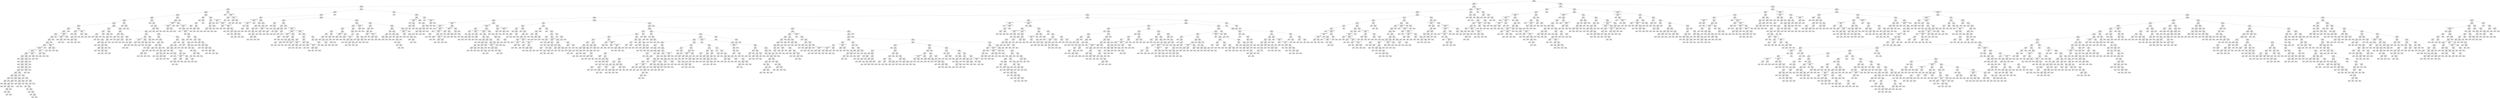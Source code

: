 digraph Tree {
node [shape=box, style="rounded", color="black", fontname=helvetica] ;
edge [fontname=helvetica] ;
0 [label="212 <= 0.4\ngini = 0.5\nsamples = 3435\nvalue = [2678, 2674]"] ;
1 [label="188 <= -2.2\ngini = 0.5\nsamples = 1820\nvalue = [1480, 1372]"] ;
0 -> 1 [labeldistance=2.5, labelangle=45, headlabel="True"] ;
2 [label="182 <= -3.8\ngini = 0.5\nsamples = 640\nvalue = [488, 516]"] ;
1 -> 2 ;
3 [label="287 <= 0.8\ngini = 0.5\nsamples = 383\nvalue = [316, 277]"] ;
2 -> 3 ;
4 [label="162 <= -4.0\ngini = 0.5\nsamples = 371\nvalue = [313, 264]"] ;
3 -> 4 ;
5 [label="211 <= -4.2\ngini = 0.5\nsamples = 338\nvalue = [275, 250]"] ;
4 -> 5 ;
6 [label="231 <= -4.1\ngini = 0.5\nsamples = 301\nvalue = [256, 215]"] ;
5 -> 6 ;
7 [label="123 <= -3.9\ngini = 0.5\nsamples = 291\nvalue = [253, 203]"] ;
6 -> 7 ;
8 [label="372 <= -5.8\ngini = 0.5\nsamples = 284\nvalue = [242, 202]"] ;
7 -> 8 ;
9 [label="138 <= -6.0\ngini = 0.5\nsamples = 123\nvalue = [113, 77]"] ;
8 -> 9 ;
10 [label="239 <= -6.0\ngini = 0.5\nsamples = 103\nvalue = [81, 73]"] ;
9 -> 10 ;
11 [label="54 <= -2.8\ngini = 0.5\nsamples = 100\nvalue = [77, 73]"] ;
10 -> 11 ;
12 [label="307 <= -6.1\ngini = 0.5\nsamples = 94\nvalue = [74, 65]"] ;
11 -> 12 ;
13 [label="2 <= -2.6\ngini = 0.5\nsamples = 93\nvalue = [74, 64]"] ;
12 -> 13 ;
14 [label="396 <= 9.5\ngini = 0.5\nsamples = 92\nvalue = [73, 64]"] ;
13 -> 14 ;
15 [label="349 <= -6.2\ngini = 0.5\nsamples = 91\nvalue = [73, 62]"] ;
14 -> 15 ;
16 [label="59 <= -3.0\ngini = 0.5\nsamples = 87\nvalue = [70, 60]"] ;
15 -> 16 ;
17 [label="29 <= -1.7014117331926443e+38\ngini = 0.5\nsamples = 86\nvalue = [70, 59]"] ;
16 -> 17 ;
18 [label="379 <= -1.7014117331926443e+38\ngini = 0.5\nsamples = 82\nvalue = [67, 56]"] ;
17 -> 18 ;
19 [label="rain <= 1467.0\ngini = 0.5\nsamples = 79\nvalue = [62, 55]"] ;
18 -> 19 ;
20 [label="rain <= 13.5\ngini = 0.5\nsamples = 61\nvalue = [58, 32]"] ;
19 -> 20 ;
21 [label="gini = 0.0\nsamples = 3\nvalue = [4, 0]"] ;
20 -> 21 ;
22 [label="rain <= 18.5\ngini = 0.5\nsamples = 58\nvalue = [54, 32]"] ;
20 -> 22 ;
23 [label="gini = 0.0\nsamples = 4\nvalue = [0, 5]"] ;
22 -> 23 ;
24 [label="rain <= 22.5\ngini = 0.4\nsamples = 54\nvalue = [54, 27]"] ;
22 -> 24 ;
25 [label="gini = 0.0\nsamples = 3\nvalue = [5, 0]"] ;
24 -> 25 ;
26 [label="rain <= 33.0\ngini = 0.5\nsamples = 51\nvalue = [49, 27]"] ;
24 -> 26 ;
27 [label="gini = 0.0\nsamples = 2\nvalue = [0, 2]"] ;
26 -> 27 ;
28 [label="rain <= 1352.0\ngini = 0.4\nsamples = 49\nvalue = [49, 25]"] ;
26 -> 28 ;
29 [label="rain <= 989.5\ngini = 0.5\nsamples = 47\nvalue = [45, 25]"] ;
28 -> 29 ;
30 [label="rain <= 112.5\ngini = 0.4\nsamples = 41\nvalue = [42, 19]"] ;
29 -> 30 ;
31 [label="rain <= 91.5\ngini = 0.5\nsamples = 10\nvalue = [7, 6]"] ;
30 -> 31 ;
32 [label="rain <= 69.5\ngini = 0.4\nsamples = 8\nvalue = [7, 3]"] ;
31 -> 32 ;
33 [label="rain <= 58.5\ngini = 0.5\nsamples = 6\nvalue = [3, 3]"] ;
32 -> 33 ;
34 [label="gini = 0.0\nsamples = 2\nvalue = [2, 0]"] ;
33 -> 34 ;
35 [label="rain <= 62.5\ngini = 0.4\nsamples = 4\nvalue = [1, 3]"] ;
33 -> 35 ;
36 [label="gini = 0.0\nsamples = 2\nvalue = [0, 2]"] ;
35 -> 36 ;
37 [label="gini = 0.5\nsamples = 2\nvalue = [1, 1]"] ;
35 -> 37 ;
38 [label="gini = 0.0\nsamples = 2\nvalue = [4, 0]"] ;
32 -> 38 ;
39 [label="gini = 0.0\nsamples = 2\nvalue = [0, 3]"] ;
31 -> 39 ;
40 [label="rain <= 350.5\ngini = 0.4\nsamples = 31\nvalue = [35, 13]"] ;
30 -> 40 ;
41 [label="rain <= 314.0\ngini = 0.3\nsamples = 16\nvalue = [21, 4]"] ;
40 -> 41 ;
42 [label="rain <= 289.0\ngini = 0.3\nsamples = 13\nvalue = [15, 4]"] ;
41 -> 42 ;
43 [label="rain <= 184.5\ngini = 0.2\nsamples = 12\nvalue = [15, 2]"] ;
42 -> 43 ;
44 [label="rain <= 162.5\ngini = 0.4\nsamples = 6\nvalue = [5, 2]"] ;
43 -> 44 ;
45 [label="rain <= 126.0\ngini = 0.3\nsamples = 5\nvalue = [5, 1]"] ;
44 -> 45 ;
46 [label="gini = 0.0\nsamples = 2\nvalue = [3, 0]"] ;
45 -> 46 ;
47 [label="rain <= 134.0\ngini = 0.4\nsamples = 3\nvalue = [2, 1]"] ;
45 -> 47 ;
48 [label="gini = 0.0\nsamples = 1\nvalue = [0, 1]"] ;
47 -> 48 ;
49 [label="gini = 0.0\nsamples = 2\nvalue = [2, 0]"] ;
47 -> 49 ;
50 [label="gini = 0.0\nsamples = 1\nvalue = [0, 1]"] ;
44 -> 50 ;
51 [label="gini = 0.0\nsamples = 6\nvalue = [10, 0]"] ;
43 -> 51 ;
52 [label="gini = 0.0\nsamples = 1\nvalue = [0, 2]"] ;
42 -> 52 ;
53 [label="gini = 0.0\nsamples = 3\nvalue = [6, 0]"] ;
41 -> 53 ;
54 [label="rain <= 562.5\ngini = 0.5\nsamples = 15\nvalue = [14, 9]"] ;
40 -> 54 ;
55 [label="rain <= 441.5\ngini = 0.3\nsamples = 6\nvalue = [1, 5]"] ;
54 -> 55 ;
56 [label="gini = 0.0\nsamples = 3\nvalue = [0, 3]"] ;
55 -> 56 ;
57 [label="rain <= 469.0\ngini = 0.4\nsamples = 3\nvalue = [1, 2]"] ;
55 -> 57 ;
58 [label="gini = 0.0\nsamples = 1\nvalue = [1, 0]"] ;
57 -> 58 ;
59 [label="gini = 0.0\nsamples = 2\nvalue = [0, 2]"] ;
57 -> 59 ;
60 [label="rain <= 739.5\ngini = 0.4\nsamples = 9\nvalue = [13, 4]"] ;
54 -> 60 ;
61 [label="gini = 0.0\nsamples = 2\nvalue = [3, 0]"] ;
60 -> 61 ;
62 [label="rain <= 804.0\ngini = 0.4\nsamples = 7\nvalue = [10, 4]"] ;
60 -> 62 ;
63 [label="gini = 0.0\nsamples = 1\nvalue = [0, 1]"] ;
62 -> 63 ;
64 [label="rain <= 819.5\ngini = 0.4\nsamples = 6\nvalue = [10, 3]"] ;
62 -> 64 ;
65 [label="gini = 0.0\nsamples = 1\nvalue = [4, 0]"] ;
64 -> 65 ;
66 [label="rain <= 852.0\ngini = 0.4\nsamples = 5\nvalue = [6, 3]"] ;
64 -> 66 ;
67 [label="gini = 0.0\nsamples = 1\nvalue = [0, 2]"] ;
66 -> 67 ;
68 [label="rain <= 880.5\ngini = 0.2\nsamples = 4\nvalue = [6, 1]"] ;
66 -> 68 ;
69 [label="gini = 0.0\nsamples = 1\nvalue = [4, 0]"] ;
68 -> 69 ;
70 [label="rain <= 904.0\ngini = 0.4\nsamples = 3\nvalue = [2, 1]"] ;
68 -> 70 ;
71 [label="gini = 0.0\nsamples = 1\nvalue = [0, 1]"] ;
70 -> 71 ;
72 [label="gini = 0.0\nsamples = 2\nvalue = [2, 0]"] ;
70 -> 72 ;
73 [label="rain <= 1072.0\ngini = 0.4\nsamples = 6\nvalue = [3, 6]"] ;
29 -> 73 ;
74 [label="gini = 0.0\nsamples = 2\nvalue = [0, 4]"] ;
73 -> 74 ;
75 [label="rain <= 1167.0\ngini = 0.5\nsamples = 4\nvalue = [3, 2]"] ;
73 -> 75 ;
76 [label="gini = 0.0\nsamples = 1\nvalue = [2, 0]"] ;
75 -> 76 ;
77 [label="rain <= 1238.5\ngini = 0.4\nsamples = 3\nvalue = [1, 2]"] ;
75 -> 77 ;
78 [label="gini = 0.0\nsamples = 1\nvalue = [0, 1]"] ;
77 -> 78 ;
79 [label="rain <= 1313.0\ngini = 0.5\nsamples = 2\nvalue = [1, 1]"] ;
77 -> 79 ;
80 [label="gini = 0.0\nsamples = 1\nvalue = [1, 0]"] ;
79 -> 80 ;
81 [label="gini = 0.0\nsamples = 1\nvalue = [0, 1]"] ;
79 -> 81 ;
82 [label="gini = 0.0\nsamples = 2\nvalue = [4, 0]"] ;
28 -> 82 ;
83 [label="rain <= 3096.5\ngini = 0.3\nsamples = 18\nvalue = [4, 23]"] ;
19 -> 83 ;
84 [label="rain <= 3029.5\ngini = 0.3\nsamples = 12\nvalue = [4, 15]"] ;
83 -> 84 ;
85 [label="rain <= 2351.0\ngini = 0.3\nsamples = 11\nvalue = [3, 15]"] ;
84 -> 85 ;
86 [label="rain <= 1982.0\ngini = 0.4\nsamples = 7\nvalue = [3, 9]"] ;
85 -> 86 ;
87 [label="rain <= 1582.5\ngini = 0.2\nsamples = 6\nvalue = [1, 9]"] ;
86 -> 87 ;
88 [label="rain <= 1557.5\ngini = 0.3\nsamples = 3\nvalue = [1, 4]"] ;
87 -> 88 ;
89 [label="gini = 0.0\nsamples = 2\nvalue = [0, 4]"] ;
88 -> 89 ;
90 [label="gini = 0.0\nsamples = 1\nvalue = [1, 0]"] ;
88 -> 90 ;
91 [label="gini = 0.0\nsamples = 3\nvalue = [0, 5]"] ;
87 -> 91 ;
92 [label="gini = 0.0\nsamples = 1\nvalue = [2, 0]"] ;
86 -> 92 ;
93 [label="gini = 0.0\nsamples = 4\nvalue = [0, 6]"] ;
85 -> 93 ;
94 [label="gini = 0.0\nsamples = 1\nvalue = [1, 0]"] ;
84 -> 94 ;
95 [label="gini = 0.0\nsamples = 6\nvalue = [0, 8]"] ;
83 -> 95 ;
96 [label="398 <= -1.7014117331926443e+38\ngini = 0.3\nsamples = 3\nvalue = [5, 1]"] ;
18 -> 96 ;
97 [label="gini = 0.0\nsamples = 1\nvalue = [4, 0]"] ;
96 -> 97 ;
98 [label="rain <= 258.5\ngini = 0.5\nsamples = 2\nvalue = [1, 1]"] ;
96 -> 98 ;
99 [label="gini = 0.0\nsamples = 1\nvalue = [1, 0]"] ;
98 -> 99 ;
100 [label="gini = 0.0\nsamples = 1\nvalue = [0, 1]"] ;
98 -> 100 ;
101 [label="56 <= -1.7014117331926443e+38\ngini = 0.5\nsamples = 4\nvalue = [3, 3]"] ;
17 -> 101 ;
102 [label="rain <= 857.5\ngini = 0.5\nsamples = 2\nvalue = [1, 1]"] ;
101 -> 102 ;
103 [label="gini = 0.0\nsamples = 1\nvalue = [1, 0]"] ;
102 -> 103 ;
104 [label="gini = 0.0\nsamples = 1\nvalue = [0, 1]"] ;
102 -> 104 ;
105 [label="rain <= 1274.0\ngini = 0.5\nsamples = 2\nvalue = [2, 2]"] ;
101 -> 105 ;
106 [label="gini = 0.0\nsamples = 1\nvalue = [2, 0]"] ;
105 -> 106 ;
107 [label="gini = 0.0\nsamples = 1\nvalue = [0, 2]"] ;
105 -> 107 ;
108 [label="gini = 0.0\nsamples = 1\nvalue = [0, 1]"] ;
16 -> 108 ;
109 [label="276 <= -1.7014117331926443e+38\ngini = 0.5\nsamples = 4\nvalue = [3, 2]"] ;
15 -> 109 ;
110 [label="rain <= 1685.0\ngini = 0.5\nsamples = 2\nvalue = [1, 1]"] ;
109 -> 110 ;
111 [label="gini = 0.0\nsamples = 1\nvalue = [1, 0]"] ;
110 -> 111 ;
112 [label="gini = 0.0\nsamples = 1\nvalue = [0, 1]"] ;
110 -> 112 ;
113 [label="rain <= 187.5\ngini = 0.4\nsamples = 2\nvalue = [2, 1]"] ;
109 -> 113 ;
114 [label="gini = 0.0\nsamples = 1\nvalue = [2, 0]"] ;
113 -> 114 ;
115 [label="gini = 0.0\nsamples = 1\nvalue = [0, 1]"] ;
113 -> 115 ;
116 [label="gini = 0.0\nsamples = 1\nvalue = [0, 2]"] ;
14 -> 116 ;
117 [label="gini = 0.0\nsamples = 1\nvalue = [1, 0]"] ;
13 -> 117 ;
118 [label="gini = 0.0\nsamples = 1\nvalue = [0, 1]"] ;
12 -> 118 ;
119 [label="230 <= -1.7014117331926443e+38\ngini = 0.4\nsamples = 6\nvalue = [3, 8]"] ;
11 -> 119 ;
120 [label="46 <= -1.7014117331926443e+38\ngini = 0.2\nsamples = 4\nvalue = [1, 6]"] ;
119 -> 120 ;
121 [label="gini = 0.0\nsamples = 2\nvalue = [0, 3]"] ;
120 -> 121 ;
122 [label="rain <= 2762.0\ngini = 0.4\nsamples = 2\nvalue = [1, 3]"] ;
120 -> 122 ;
123 [label="gini = 0.0\nsamples = 1\nvalue = [1, 0]"] ;
122 -> 123 ;
124 [label="gini = 0.0\nsamples = 1\nvalue = [0, 3]"] ;
122 -> 124 ;
125 [label="rain <= 795.0\ngini = 0.5\nsamples = 2\nvalue = [2, 2]"] ;
119 -> 125 ;
126 [label="gini = 0.0\nsamples = 1\nvalue = [2, 0]"] ;
125 -> 126 ;
127 [label="gini = 0.0\nsamples = 1\nvalue = [0, 2]"] ;
125 -> 127 ;
128 [label="gini = 0.0\nsamples = 3\nvalue = [4, 0]"] ;
10 -> 128 ;
129 [label="200 <= -2.1\ngini = 0.2\nsamples = 20\nvalue = [32, 4]"] ;
9 -> 129 ;
130 [label="277 <= -5.6\ngini = 0.1\nsamples = 16\nvalue = [30, 2]"] ;
129 -> 130 ;
131 [label="gini = 0.0\nsamples = 10\nvalue = [21, 0]"] ;
130 -> 131 ;
132 [label="36 <= -5.2\ngini = 0.3\nsamples = 6\nvalue = [9, 2]"] ;
130 -> 132 ;
133 [label="53 <= -6.4\ngini = 0.4\nsamples = 4\nvalue = [6, 2]"] ;
132 -> 133 ;
134 [label="rain <= 911.5\ngini = 0.4\nsamples = 2\nvalue = [2, 1]"] ;
133 -> 134 ;
135 [label="gini = 0.0\nsamples = 1\nvalue = [2, 0]"] ;
134 -> 135 ;
136 [label="gini = 0.0\nsamples = 1\nvalue = [0, 1]"] ;
134 -> 136 ;
137 [label="rain <= 383.5\ngini = 0.3\nsamples = 2\nvalue = [4, 1]"] ;
133 -> 137 ;
138 [label="gini = 0.0\nsamples = 1\nvalue = [0, 1]"] ;
137 -> 138 ;
139 [label="gini = 0.0\nsamples = 1\nvalue = [4, 0]"] ;
137 -> 139 ;
140 [label="gini = 0.0\nsamples = 2\nvalue = [3, 0]"] ;
132 -> 140 ;
141 [label="208 <= -1.7014117331926443e+38\ngini = 0.5\nsamples = 4\nvalue = [2, 2]"] ;
129 -> 141 ;
142 [label="rain <= 251.5\ngini = 0.5\nsamples = 2\nvalue = [1, 1]"] ;
141 -> 142 ;
143 [label="gini = 0.0\nsamples = 1\nvalue = [1, 0]"] ;
142 -> 143 ;
144 [label="gini = 0.0\nsamples = 1\nvalue = [0, 1]"] ;
142 -> 144 ;
145 [label="rain <= 253.0\ngini = 0.5\nsamples = 2\nvalue = [1, 1]"] ;
141 -> 145 ;
146 [label="gini = 0.0\nsamples = 1\nvalue = [1, 0]"] ;
145 -> 146 ;
147 [label="gini = 0.0\nsamples = 1\nvalue = [0, 1]"] ;
145 -> 147 ;
148 [label="253 <= -6.0\ngini = 0.5\nsamples = 161\nvalue = [129, 125]"] ;
8 -> 148 ;
149 [label="393 <= -4.7\ngini = 0.4\nsamples = 26\nvalue = [14, 29]"] ;
148 -> 149 ;
150 [label="183 <= -4.8\ngini = 0.2\nsamples = 11\nvalue = [2, 17]"] ;
149 -> 150 ;
151 [label="115 <= -3.8\ngini = 0.1\nsamples = 9\nvalue = [1, 16]"] ;
150 -> 151 ;
152 [label="gini = 0.0\nsamples = 7\nvalue = [0, 13]"] ;
151 -> 152 ;
153 [label="rain <= 317.5\ngini = 0.4\nsamples = 2\nvalue = [1, 3]"] ;
151 -> 153 ;
154 [label="gini = 0.0\nsamples = 1\nvalue = [0, 3]"] ;
153 -> 154 ;
155 [label="gini = 0.0\nsamples = 1\nvalue = [1, 0]"] ;
153 -> 155 ;
156 [label="rain <= 340.5\ngini = 0.5\nsamples = 2\nvalue = [1, 1]"] ;
150 -> 156 ;
157 [label="gini = 0.0\nsamples = 1\nvalue = [0, 1]"] ;
156 -> 157 ;
158 [label="gini = 0.0\nsamples = 1\nvalue = [1, 0]"] ;
156 -> 158 ;
159 [label="56 <= -3.3\ngini = 0.5\nsamples = 15\nvalue = [12, 12]"] ;
149 -> 159 ;
160 [label="140 <= -1.8\ngini = 0.5\nsamples = 13\nvalue = [12, 8]"] ;
159 -> 160 ;
161 [label="2 <= -3.3\ngini = 0.5\nsamples = 12\nvalue = [11, 8]"] ;
160 -> 161 ;
162 [label="391 <= -4.7\ngini = 0.5\nsamples = 10\nvalue = [10, 6]"] ;
161 -> 162 ;
163 [label="rain <= 2050.0\ngini = 0.5\nsamples = 2\nvalue = [1, 1]"] ;
162 -> 163 ;
164 [label="gini = 0.0\nsamples = 1\nvalue = [0, 1]"] ;
163 -> 164 ;
165 [label="gini = 0.0\nsamples = 1\nvalue = [1, 0]"] ;
163 -> 165 ;
166 [label="376 <= 2.2\ngini = 0.5\nsamples = 8\nvalue = [9, 5]"] ;
162 -> 166 ;
167 [label="259 <= -3.9\ngini = 0.4\nsamples = 6\nvalue = [6, 3]"] ;
166 -> 167 ;
168 [label="rain <= 532.0\ngini = 0.4\nsamples = 2\nvalue = [2, 1]"] ;
167 -> 168 ;
169 [label="gini = 0.0\nsamples = 1\nvalue = [0, 1]"] ;
168 -> 169 ;
170 [label="gini = 0.0\nsamples = 1\nvalue = [2, 0]"] ;
168 -> 170 ;
171 [label="301 <= -0.7\ngini = 0.4\nsamples = 4\nvalue = [4, 2]"] ;
167 -> 171 ;
172 [label="rain <= 287.5\ngini = 0.4\nsamples = 2\nvalue = [2, 1]"] ;
171 -> 172 ;
173 [label="gini = 0.0\nsamples = 1\nvalue = [2, 0]"] ;
172 -> 173 ;
174 [label="gini = 0.0\nsamples = 1\nvalue = [0, 1]"] ;
172 -> 174 ;
175 [label="rain <= 490.5\ngini = 0.4\nsamples = 2\nvalue = [2, 1]"] ;
171 -> 175 ;
176 [label="gini = 0.0\nsamples = 1\nvalue = [0, 1]"] ;
175 -> 176 ;
177 [label="gini = 0.0\nsamples = 1\nvalue = [2, 0]"] ;
175 -> 177 ;
178 [label="rain <= 94.5\ngini = 0.5\nsamples = 2\nvalue = [3, 2]"] ;
166 -> 178 ;
179 [label="gini = 0.0\nsamples = 1\nvalue = [3, 0]"] ;
178 -> 179 ;
180 [label="gini = 0.0\nsamples = 1\nvalue = [0, 2]"] ;
178 -> 180 ;
181 [label="rain <= 232.0\ngini = 0.4\nsamples = 2\nvalue = [1, 2]"] ;
161 -> 181 ;
182 [label="gini = 0.0\nsamples = 1\nvalue = [0, 2]"] ;
181 -> 182 ;
183 [label="gini = 0.0\nsamples = 1\nvalue = [1, 0]"] ;
181 -> 183 ;
184 [label="gini = 0.0\nsamples = 1\nvalue = [1, 0]"] ;
160 -> 184 ;
185 [label="gini = 0.0\nsamples = 2\nvalue = [0, 4]"] ;
159 -> 185 ;
186 [label="56 <= -5.7\ngini = 0.5\nsamples = 135\nvalue = [115, 96]"] ;
148 -> 186 ;
187 [label="178 <= -5.6\ngini = 0.5\nsamples = 21\nvalue = [11, 21]"] ;
186 -> 187 ;
188 [label="296 <= -5.8\ngini = 0.2\nsamples = 7\nvalue = [1, 10]"] ;
187 -> 188 ;
189 [label="rain <= 2714.5\ngini = 0.5\nsamples = 2\nvalue = [1, 1]"] ;
188 -> 189 ;
190 [label="gini = 0.0\nsamples = 1\nvalue = [1, 0]"] ;
189 -> 190 ;
191 [label="gini = 0.0\nsamples = 1\nvalue = [0, 1]"] ;
189 -> 191 ;
192 [label="gini = 0.0\nsamples = 5\nvalue = [0, 9]"] ;
188 -> 192 ;
193 [label="224 <= -5.6\ngini = 0.5\nsamples = 14\nvalue = [10, 11]"] ;
187 -> 193 ;
194 [label="274 <= -2.4\ngini = 0.4\nsamples = 4\nvalue = [5, 2]"] ;
193 -> 194 ;
195 [label="rain <= 553.5\ngini = 0.4\nsamples = 2\nvalue = [3, 1]"] ;
194 -> 195 ;
196 [label="gini = 0.0\nsamples = 1\nvalue = [3, 0]"] ;
195 -> 196 ;
197 [label="gini = 0.0\nsamples = 1\nvalue = [0, 1]"] ;
195 -> 197 ;
198 [label="rain <= 2342.5\ngini = 0.4\nsamples = 2\nvalue = [2, 1]"] ;
194 -> 198 ;
199 [label="gini = 0.0\nsamples = 1\nvalue = [2, 0]"] ;
198 -> 199 ;
200 [label="gini = 0.0\nsamples = 1\nvalue = [0, 1]"] ;
198 -> 200 ;
201 [label="rain <= 703.0\ngini = 0.5\nsamples = 10\nvalue = [5, 9]"] ;
193 -> 201 ;
202 [label="72 <= -5.4\ngini = 0.4\nsamples = 6\nvalue = [5, 2]"] ;
201 -> 202 ;
203 [label="gini = 0.0\nsamples = 3\nvalue = [4, 0]"] ;
202 -> 203 ;
204 [label="328 <= -5.4\ngini = 0.4\nsamples = 3\nvalue = [1, 2]"] ;
202 -> 204 ;
205 [label="rain <= 91.5\ngini = 0.5\nsamples = 2\nvalue = [1, 1]"] ;
204 -> 205 ;
206 [label="gini = 0.0\nsamples = 1\nvalue = [1, 0]"] ;
205 -> 206 ;
207 [label="gini = 0.0\nsamples = 1\nvalue = [0, 1]"] ;
205 -> 207 ;
208 [label="gini = 0.0\nsamples = 1\nvalue = [0, 1]"] ;
204 -> 208 ;
209 [label="gini = 0.0\nsamples = 4\nvalue = [0, 7]"] ;
201 -> 209 ;
210 [label="332 <= -5.1\ngini = 0.5\nsamples = 114\nvalue = [104, 75]"] ;
186 -> 210 ;
211 [label="70 <= -4.9\ngini = 0.4\nsamples = 29\nvalue = [30, 10]"] ;
210 -> 211 ;
212 [label="251 <= -5.5\ngini = 0.4\nsamples = 22\nvalue = [18, 9]"] ;
211 -> 212 ;
213 [label="17 <= -1.7014117331926443e+38\ngini = 0.2\nsamples = 7\nvalue = [8, 1]"] ;
212 -> 213 ;
214 [label="rain <= 934.0\ngini = 0.4\nsamples = 2\nvalue = [2, 1]"] ;
213 -> 214 ;
215 [label="gini = 0.0\nsamples = 1\nvalue = [0, 1]"] ;
214 -> 215 ;
216 [label="gini = 0.0\nsamples = 1\nvalue = [2, 0]"] ;
214 -> 216 ;
217 [label="gini = 0.0\nsamples = 5\nvalue = [6, 0]"] ;
213 -> 217 ;
218 [label="162 <= -5.5\ngini = 0.5\nsamples = 15\nvalue = [10, 8]"] ;
212 -> 218 ;
219 [label="rain <= 3408.5\ngini = 0.3\nsamples = 3\nvalue = [4, 1]"] ;
218 -> 219 ;
220 [label="gini = 0.0\nsamples = 2\nvalue = [4, 0]"] ;
219 -> 220 ;
221 [label="gini = 0.0\nsamples = 1\nvalue = [0, 1]"] ;
219 -> 221 ;
222 [label="372 <= -5.3\ngini = 0.5\nsamples = 12\nvalue = [6, 7]"] ;
218 -> 222 ;
223 [label="gini = 0.0\nsamples = 2\nvalue = [0, 2]"] ;
222 -> 223 ;
224 [label="rain <= 75.5\ngini = 0.5\nsamples = 10\nvalue = [6, 5]"] ;
222 -> 224 ;
225 [label="gini = 0.0\nsamples = 3\nvalue = [4, 0]"] ;
224 -> 225 ;
226 [label="145 <= -5.5\ngini = 0.4\nsamples = 7\nvalue = [2, 5]"] ;
224 -> 226 ;
227 [label="319 <= -5.1\ngini = 0.5\nsamples = 4\nvalue = [2, 2]"] ;
226 -> 227 ;
228 [label="rain <= 881.5\ngini = 0.5\nsamples = 2\nvalue = [1, 1]"] ;
227 -> 228 ;
229 [label="gini = 0.0\nsamples = 1\nvalue = [1, 0]"] ;
228 -> 229 ;
230 [label="gini = 0.0\nsamples = 1\nvalue = [0, 1]"] ;
228 -> 230 ;
231 [label="rain <= 1266.0\ngini = 0.5\nsamples = 2\nvalue = [1, 1]"] ;
227 -> 231 ;
232 [label="gini = 0.0\nsamples = 1\nvalue = [1, 0]"] ;
231 -> 232 ;
233 [label="gini = 0.0\nsamples = 1\nvalue = [0, 1]"] ;
231 -> 233 ;
234 [label="gini = 0.0\nsamples = 3\nvalue = [0, 3]"] ;
226 -> 234 ;
235 [label="95 <= -5.6\ngini = 0.1\nsamples = 7\nvalue = [12, 1]"] ;
211 -> 235 ;
236 [label="rain <= 160.0\ngini = 0.4\nsamples = 2\nvalue = [3, 1]"] ;
235 -> 236 ;
237 [label="gini = 0.0\nsamples = 1\nvalue = [3, 0]"] ;
236 -> 237 ;
238 [label="gini = 0.0\nsamples = 1\nvalue = [0, 1]"] ;
236 -> 238 ;
239 [label="gini = 0.0\nsamples = 5\nvalue = [9, 0]"] ;
235 -> 239 ;
240 [label="rain <= 176.0\ngini = 0.5\nsamples = 85\nvalue = [74, 65]"] ;
210 -> 240 ;
241 [label="257 <= -5.0\ngini = 0.3\nsamples = 30\nvalue = [41, 9]"] ;
240 -> 241 ;
242 [label="gini = 0.0\nsamples = 4\nvalue = [0, 4]"] ;
241 -> 242 ;
243 [label="333 <= -4.4\ngini = 0.2\nsamples = 26\nvalue = [41, 5]"] ;
241 -> 243 ;
244 [label="141 <= -4.7\ngini = 0.3\nsamples = 18\nvalue = [22, 5]"] ;
243 -> 244 ;
245 [label="141 <= -5.0\ngini = 0.1\nsamples = 9\nvalue = [16, 1]"] ;
244 -> 245 ;
246 [label="rain <= 64.5\ngini = 0.3\nsamples = 2\nvalue = [4, 1]"] ;
245 -> 246 ;
247 [label="gini = 0.0\nsamples = 1\nvalue = [0, 1]"] ;
246 -> 247 ;
248 [label="gini = 0.0\nsamples = 1\nvalue = [4, 0]"] ;
246 -> 248 ;
249 [label="gini = 0.0\nsamples = 7\nvalue = [12, 0]"] ;
245 -> 249 ;
250 [label="206 <= -4.4\ngini = 0.5\nsamples = 9\nvalue = [6, 4]"] ;
244 -> 250 ;
251 [label="90 <= -4.7\ngini = 0.5\nsamples = 7\nvalue = [4, 4]"] ;
250 -> 251 ;
252 [label="gini = 0.0\nsamples = 1\nvalue = [0, 1]"] ;
251 -> 252 ;
253 [label="28 <= -5.0\ngini = 0.5\nsamples = 6\nvalue = [4, 3]"] ;
251 -> 253 ;
254 [label="rain <= 68.0\ngini = 0.4\nsamples = 2\nvalue = [2, 1]"] ;
253 -> 254 ;
255 [label="gini = 0.0\nsamples = 1\nvalue = [2, 0]"] ;
254 -> 255 ;
256 [label="gini = 0.0\nsamples = 1\nvalue = [0, 1]"] ;
254 -> 256 ;
257 [label="232 <= -4.6\ngini = 0.5\nsamples = 4\nvalue = [2, 2]"] ;
253 -> 257 ;
258 [label="rain <= 28.0\ngini = 0.5\nsamples = 2\nvalue = [1, 1]"] ;
257 -> 258 ;
259 [label="gini = 0.0\nsamples = 1\nvalue = [1, 0]"] ;
258 -> 259 ;
260 [label="gini = 0.0\nsamples = 1\nvalue = [0, 1]"] ;
258 -> 260 ;
261 [label="rain <= 112.0\ngini = 0.5\nsamples = 2\nvalue = [1, 1]"] ;
257 -> 261 ;
262 [label="gini = 0.0\nsamples = 1\nvalue = [1, 0]"] ;
261 -> 262 ;
263 [label="gini = 0.0\nsamples = 1\nvalue = [0, 1]"] ;
261 -> 263 ;
264 [label="gini = 0.0\nsamples = 2\nvalue = [2, 0]"] ;
250 -> 264 ;
265 [label="gini = 0.0\nsamples = 8\nvalue = [19, 0]"] ;
243 -> 265 ;
266 [label="261 <= -4.4\ngini = 0.5\nsamples = 55\nvalue = [33, 56]"] ;
240 -> 266 ;
267 [label="195 <= -4.7\ngini = 0.4\nsamples = 38\nvalue = [18, 48]"] ;
266 -> 267 ;
268 [label="67 <= -4.6\ngini = 0.5\nsamples = 27\nvalue = [18, 27]"] ;
267 -> 268 ;
269 [label="73 <= -5.2\ngini = 0.5\nsamples = 24\nvalue = [14, 26]"] ;
268 -> 269 ;
270 [label="215 <= -5.2\ngini = 0.4\nsamples = 5\nvalue = [4, 2]"] ;
269 -> 270 ;
271 [label="rain <= 2468.5\ngini = 0.4\nsamples = 2\nvalue = [1, 2]"] ;
270 -> 271 ;
272 [label="gini = 0.0\nsamples = 1\nvalue = [1, 0]"] ;
271 -> 272 ;
273 [label="gini = 0.0\nsamples = 1\nvalue = [0, 2]"] ;
271 -> 273 ;
274 [label="gini = 0.0\nsamples = 3\nvalue = [3, 0]"] ;
270 -> 274 ;
275 [label="347 <= -4.8\ngini = 0.4\nsamples = 19\nvalue = [10, 24]"] ;
269 -> 275 ;
276 [label="88 <= -4.6\ngini = 0.2\nsamples = 6\nvalue = [1, 9]"] ;
275 -> 276 ;
277 [label="gini = 0.0\nsamples = 4\nvalue = [0, 6]"] ;
276 -> 277 ;
278 [label="rain <= 940.0\ngini = 0.4\nsamples = 2\nvalue = [1, 3]"] ;
276 -> 278 ;
279 [label="gini = 0.0\nsamples = 1\nvalue = [0, 3]"] ;
278 -> 279 ;
280 [label="gini = 0.0\nsamples = 1\nvalue = [1, 0]"] ;
278 -> 280 ;
281 [label="137 <= -4.6\ngini = 0.5\nsamples = 13\nvalue = [9, 15]"] ;
275 -> 281 ;
282 [label="24 <= -4.9\ngini = 0.5\nsamples = 11\nvalue = [9, 13]"] ;
281 -> 282 ;
283 [label="340 <= -1.7014117331926443e+38\ngini = 0.5\nsamples = 5\nvalue = [4, 4]"] ;
282 -> 283 ;
284 [label="rain <= 252.0\ngini = 0.5\nsamples = 3\nvalue = [3, 3]"] ;
283 -> 284 ;
285 [label="gini = 0.0\nsamples = 1\nvalue = [0, 2]"] ;
284 -> 285 ;
286 [label="rain <= 393.0\ngini = 0.4\nsamples = 2\nvalue = [3, 1]"] ;
284 -> 286 ;
287 [label="gini = 0.0\nsamples = 1\nvalue = [3, 0]"] ;
286 -> 287 ;
288 [label="gini = 0.0\nsamples = 1\nvalue = [0, 1]"] ;
286 -> 288 ;
289 [label="rain <= 369.0\ngini = 0.5\nsamples = 2\nvalue = [1, 1]"] ;
283 -> 289 ;
290 [label="gini = 0.0\nsamples = 1\nvalue = [0, 1]"] ;
289 -> 290 ;
291 [label="gini = 0.0\nsamples = 1\nvalue = [1, 0]"] ;
289 -> 291 ;
292 [label="223 <= -5.1\ngini = 0.5\nsamples = 6\nvalue = [5, 9]"] ;
282 -> 292 ;
293 [label="rain <= 284.5\ngini = 0.5\nsamples = 2\nvalue = [2, 3]"] ;
292 -> 293 ;
294 [label="gini = 0.0\nsamples = 1\nvalue = [0, 3]"] ;
293 -> 294 ;
295 [label="gini = 0.0\nsamples = 1\nvalue = [2, 0]"] ;
293 -> 295 ;
296 [label="rain <= 371.5\ngini = 0.4\nsamples = 4\nvalue = [3, 6]"] ;
292 -> 296 ;
297 [label="gini = 0.0\nsamples = 2\nvalue = [0, 6]"] ;
296 -> 297 ;
298 [label="gini = 0.0\nsamples = 2\nvalue = [3, 0]"] ;
296 -> 298 ;
299 [label="gini = 0.0\nsamples = 2\nvalue = [0, 2]"] ;
281 -> 299 ;
300 [label="6 <= -3.5\ngini = 0.3\nsamples = 3\nvalue = [4, 1]"] ;
268 -> 300 ;
301 [label="gini = 0.0\nsamples = 2\nvalue = [4, 0]"] ;
300 -> 301 ;
302 [label="gini = 0.0\nsamples = 1\nvalue = [0, 1]"] ;
300 -> 302 ;
303 [label="gini = 0.0\nsamples = 11\nvalue = [0, 21]"] ;
267 -> 303 ;
304 [label="133 <= -4.5\ngini = 0.5\nsamples = 17\nvalue = [15, 8]"] ;
266 -> 304 ;
305 [label="81 <= -4.2\ngini = 0.2\nsamples = 7\nvalue = [9, 1]"] ;
304 -> 305 ;
306 [label="gini = 0.0\nsamples = 5\nvalue = [7, 0]"] ;
305 -> 306 ;
307 [label="rain <= 2913.5\ngini = 0.4\nsamples = 2\nvalue = [2, 1]"] ;
305 -> 307 ;
308 [label="gini = 0.0\nsamples = 1\nvalue = [2, 0]"] ;
307 -> 308 ;
309 [label="gini = 0.0\nsamples = 1\nvalue = [0, 1]"] ;
307 -> 309 ;
310 [label="359 <= -4.1\ngini = 0.5\nsamples = 10\nvalue = [6, 7]"] ;
304 -> 310 ;
311 [label="rain <= 262.5\ngini = 0.5\nsamples = 8\nvalue = [6, 5]"] ;
310 -> 311 ;
312 [label="gini = 0.0\nsamples = 2\nvalue = [4, 0]"] ;
311 -> 312 ;
313 [label="78 <= -4.4\ngini = 0.4\nsamples = 6\nvalue = [2, 5]"] ;
311 -> 313 ;
314 [label="gini = 0.0\nsamples = 2\nvalue = [0, 3]"] ;
313 -> 314 ;
315 [label="66 <= -4.6\ngini = 0.5\nsamples = 4\nvalue = [2, 2]"] ;
313 -> 315 ;
316 [label="rain <= 1691.5\ngini = 0.5\nsamples = 2\nvalue = [1, 1]"] ;
315 -> 316 ;
317 [label="gini = 0.0\nsamples = 1\nvalue = [1, 0]"] ;
316 -> 317 ;
318 [label="gini = 0.0\nsamples = 1\nvalue = [0, 1]"] ;
316 -> 318 ;
319 [label="rain <= 879.5\ngini = 0.5\nsamples = 2\nvalue = [1, 1]"] ;
315 -> 319 ;
320 [label="gini = 0.0\nsamples = 1\nvalue = [0, 1]"] ;
319 -> 320 ;
321 [label="gini = 0.0\nsamples = 1\nvalue = [1, 0]"] ;
319 -> 321 ;
322 [label="gini = 0.0\nsamples = 2\nvalue = [0, 2]"] ;
310 -> 322 ;
323 [label="363 <= 0.7\ngini = 0.2\nsamples = 7\nvalue = [11, 1]"] ;
7 -> 323 ;
324 [label="gini = 0.0\nsamples = 5\nvalue = [10, 0]"] ;
323 -> 324 ;
325 [label="rain <= 1022.5\ngini = 0.5\nsamples = 2\nvalue = [1, 1]"] ;
323 -> 325 ;
326 [label="gini = 0.0\nsamples = 1\nvalue = [1, 0]"] ;
325 -> 326 ;
327 [label="gini = 0.0\nsamples = 1\nvalue = [0, 1]"] ;
325 -> 327 ;
328 [label="228 <= -3.8\ngini = 0.3\nsamples = 10\nvalue = [3, 12]"] ;
6 -> 328 ;
329 [label="gini = 0.0\nsamples = 5\nvalue = [0, 10]"] ;
328 -> 329 ;
330 [label="81 <= -1.5\ngini = 0.5\nsamples = 5\nvalue = [3, 2]"] ;
328 -> 330 ;
331 [label="gini = 0.0\nsamples = 1\nvalue = [1, 0]"] ;
330 -> 331 ;
332 [label="280 <= 1.8\ngini = 0.5\nsamples = 4\nvalue = [2, 2]"] ;
330 -> 332 ;
333 [label="rain <= 1060.5\ngini = 0.5\nsamples = 2\nvalue = [1, 1]"] ;
332 -> 333 ;
334 [label="gini = 0.0\nsamples = 1\nvalue = [1, 0]"] ;
333 -> 334 ;
335 [label="gini = 0.0\nsamples = 1\nvalue = [0, 1]"] ;
333 -> 335 ;
336 [label="rain <= 239.0\ngini = 0.5\nsamples = 2\nvalue = [1, 1]"] ;
332 -> 336 ;
337 [label="gini = 0.0\nsamples = 1\nvalue = [1, 0]"] ;
336 -> 337 ;
338 [label="gini = 0.0\nsamples = 1\nvalue = [0, 1]"] ;
336 -> 338 ;
339 [label="rain <= 1140.0\ngini = 0.5\nsamples = 37\nvalue = [19, 35]"] ;
5 -> 339 ;
340 [label="294 <= -4.3\ngini = 0.5\nsamples = 29\nvalue = [19, 20]"] ;
339 -> 340 ;
341 [label="321 <= -1.7014117331926443e+38\ngini = 0.4\nsamples = 8\nvalue = [4, 10]"] ;
340 -> 341 ;
342 [label="227 <= -1.7014117331926443e+38\ngini = 0.5\nsamples = 4\nvalue = [4, 4]"] ;
341 -> 342 ;
343 [label="rain <= 102.5\ngini = 0.5\nsamples = 2\nvalue = [3, 3]"] ;
342 -> 343 ;
344 [label="gini = 0.0\nsamples = 1\nvalue = [0, 3]"] ;
343 -> 344 ;
345 [label="gini = 0.0\nsamples = 1\nvalue = [3, 0]"] ;
343 -> 345 ;
346 [label="rain <= 545.5\ngini = 0.5\nsamples = 2\nvalue = [1, 1]"] ;
342 -> 346 ;
347 [label="gini = 0.0\nsamples = 1\nvalue = [1, 0]"] ;
346 -> 347 ;
348 [label="gini = 0.0\nsamples = 1\nvalue = [0, 1]"] ;
346 -> 348 ;
349 [label="gini = 0.0\nsamples = 4\nvalue = [0, 6]"] ;
341 -> 349 ;
350 [label="63 <= -4.7\ngini = 0.5\nsamples = 21\nvalue = [15, 10]"] ;
340 -> 350 ;
351 [label="gini = 0.0\nsamples = 3\nvalue = [4, 0]"] ;
350 -> 351 ;
352 [label="135 <= -1.7014117331926443e+38\ngini = 0.5\nsamples = 18\nvalue = [11, 10]"] ;
350 -> 352 ;
353 [label="gini = 0.0\nsamples = 2\nvalue = [2, 0]"] ;
352 -> 353 ;
354 [label="230 <= -4.2\ngini = 0.5\nsamples = 16\nvalue = [9, 10]"] ;
352 -> 354 ;
355 [label="gini = 0.0\nsamples = 1\nvalue = [1, 0]"] ;
354 -> 355 ;
356 [label="335 <= -1.7014117331926443e+38\ngini = 0.5\nsamples = 15\nvalue = [8, 10]"] ;
354 -> 356 ;
357 [label="gini = 0.0\nsamples = 1\nvalue = [0, 1]"] ;
356 -> 357 ;
358 [label="259 <= -4.3\ngini = 0.5\nsamples = 14\nvalue = [8, 9]"] ;
356 -> 358 ;
359 [label="rain <= 511.0\ngini = 0.5\nsamples = 2\nvalue = [2, 3]"] ;
358 -> 359 ;
360 [label="gini = 0.0\nsamples = 1\nvalue = [0, 3]"] ;
359 -> 360 ;
361 [label="gini = 0.0\nsamples = 1\nvalue = [2, 0]"] ;
359 -> 361 ;
362 [label="56 <= -4.4\ngini = 0.5\nsamples = 12\nvalue = [6, 6]"] ;
358 -> 362 ;
363 [label="rain <= 437.5\ngini = 0.5\nsamples = 2\nvalue = [1, 1]"] ;
362 -> 363 ;
364 [label="gini = 0.0\nsamples = 1\nvalue = [1, 0]"] ;
363 -> 364 ;
365 [label="gini = 0.0\nsamples = 1\nvalue = [0, 1]"] ;
363 -> 365 ;
366 [label="138 <= -3.8\ngini = 0.5\nsamples = 10\nvalue = [5, 5]"] ;
362 -> 366 ;
367 [label="rain <= 157.0\ngini = 0.5\nsamples = 2\nvalue = [1, 1]"] ;
366 -> 367 ;
368 [label="gini = 0.0\nsamples = 1\nvalue = [1, 0]"] ;
367 -> 368 ;
369 [label="gini = 0.0\nsamples = 1\nvalue = [0, 1]"] ;
367 -> 369 ;
370 [label="166 <= -4.3\ngini = 0.5\nsamples = 8\nvalue = [4, 4]"] ;
366 -> 370 ;
371 [label="rain <= 860.0\ngini = 0.5\nsamples = 2\nvalue = [1, 1]"] ;
370 -> 371 ;
372 [label="gini = 0.0\nsamples = 1\nvalue = [0, 1]"] ;
371 -> 372 ;
373 [label="gini = 0.0\nsamples = 1\nvalue = [1, 0]"] ;
371 -> 373 ;
374 [label="283 <= -4.2\ngini = 0.5\nsamples = 6\nvalue = [3, 3]"] ;
370 -> 374 ;
375 [label="rain <= 174.5\ngini = 0.5\nsamples = 2\nvalue = [1, 1]"] ;
374 -> 375 ;
376 [label="gini = 0.0\nsamples = 1\nvalue = [0, 1]"] ;
375 -> 376 ;
377 [label="gini = 0.0\nsamples = 1\nvalue = [1, 0]"] ;
375 -> 377 ;
378 [label="297 <= -2.3\ngini = 0.5\nsamples = 4\nvalue = [2, 2]"] ;
374 -> 378 ;
379 [label="rain <= 568.0\ngini = 0.5\nsamples = 2\nvalue = [1, 1]"] ;
378 -> 379 ;
380 [label="gini = 0.0\nsamples = 1\nvalue = [1, 0]"] ;
379 -> 380 ;
381 [label="gini = 0.0\nsamples = 1\nvalue = [0, 1]"] ;
379 -> 381 ;
382 [label="rain <= 131.5\ngini = 0.5\nsamples = 2\nvalue = [1, 1]"] ;
378 -> 382 ;
383 [label="gini = 0.0\nsamples = 1\nvalue = [1, 0]"] ;
382 -> 383 ;
384 [label="gini = 0.0\nsamples = 1\nvalue = [0, 1]"] ;
382 -> 384 ;
385 [label="gini = 0.0\nsamples = 8\nvalue = [0, 15]"] ;
339 -> 385 ;
386 [label="302 <= -3.9\ngini = 0.4\nsamples = 33\nvalue = [38, 14]"] ;
4 -> 386 ;
387 [label="192 <= -3.9\ngini = 0.2\nsamples = 13\nvalue = [20, 3]"] ;
386 -> 387 ;
388 [label="gini = 0.0\nsamples = 6\nvalue = [9, 0]"] ;
387 -> 388 ;
389 [label="264 <= -3.9\ngini = 0.3\nsamples = 7\nvalue = [11, 3]"] ;
387 -> 389 ;
390 [label="312 <= -3.6\ngini = 0.4\nsamples = 6\nvalue = [8, 3]"] ;
389 -> 390 ;
391 [label="rain <= 16.0\ngini = 0.3\nsamples = 2\nvalue = [4, 1]"] ;
390 -> 391 ;
392 [label="gini = 0.0\nsamples = 1\nvalue = [4, 0]"] ;
391 -> 392 ;
393 [label="gini = 0.0\nsamples = 1\nvalue = [0, 1]"] ;
391 -> 393 ;
394 [label="128 <= -3.6\ngini = 0.4\nsamples = 4\nvalue = [4, 2]"] ;
390 -> 394 ;
395 [label="rain <= 448.0\ngini = 0.4\nsamples = 2\nvalue = [2, 1]"] ;
394 -> 395 ;
396 [label="gini = 0.0\nsamples = 1\nvalue = [0, 1]"] ;
395 -> 396 ;
397 [label="gini = 0.0\nsamples = 1\nvalue = [2, 0]"] ;
395 -> 397 ;
398 [label="rain <= 1167.0\ngini = 0.4\nsamples = 2\nvalue = [2, 1]"] ;
394 -> 398 ;
399 [label="gini = 0.0\nsamples = 1\nvalue = [0, 1]"] ;
398 -> 399 ;
400 [label="gini = 0.0\nsamples = 1\nvalue = [2, 0]"] ;
398 -> 400 ;
401 [label="gini = 0.0\nsamples = 1\nvalue = [3, 0]"] ;
389 -> 401 ;
402 [label="365 <= -3.8\ngini = 0.5\nsamples = 20\nvalue = [18, 11]"] ;
386 -> 402 ;
403 [label="285 <= -3.1\ngini = 0.4\nsamples = 7\nvalue = [3, 6]"] ;
402 -> 403 ;
404 [label="271 <= -3.5\ngini = 0.5\nsamples = 6\nvalue = [3, 4]"] ;
403 -> 404 ;
405 [label="232 <= -3.6\ngini = 0.5\nsamples = 4\nvalue = [2, 2]"] ;
404 -> 405 ;
406 [label="rain <= 373.5\ngini = 0.5\nsamples = 2\nvalue = [1, 1]"] ;
405 -> 406 ;
407 [label="gini = 0.0\nsamples = 1\nvalue = [0, 1]"] ;
406 -> 407 ;
408 [label="gini = 0.0\nsamples = 1\nvalue = [1, 0]"] ;
406 -> 408 ;
409 [label="rain <= 1562.0\ngini = 0.5\nsamples = 2\nvalue = [1, 1]"] ;
405 -> 409 ;
410 [label="gini = 0.0\nsamples = 1\nvalue = [1, 0]"] ;
409 -> 410 ;
411 [label="gini = 0.0\nsamples = 1\nvalue = [0, 1]"] ;
409 -> 411 ;
412 [label="rain <= 1353.5\ngini = 0.4\nsamples = 2\nvalue = [1, 2]"] ;
404 -> 412 ;
413 [label="gini = 0.0\nsamples = 1\nvalue = [1, 0]"] ;
412 -> 413 ;
414 [label="gini = 0.0\nsamples = 1\nvalue = [0, 2]"] ;
412 -> 414 ;
415 [label="gini = 0.0\nsamples = 1\nvalue = [0, 2]"] ;
403 -> 415 ;
416 [label="40 <= -1.7014117331926443e+38\ngini = 0.4\nsamples = 13\nvalue = [15, 5]"] ;
402 -> 416 ;
417 [label="gini = 0.0\nsamples = 3\nvalue = [4, 0]"] ;
416 -> 417 ;
418 [label="36 <= -1.7014117331926443e+38\ngini = 0.4\nsamples = 10\nvalue = [11, 5]"] ;
416 -> 418 ;
419 [label="rain <= 255.0\ngini = 0.3\nsamples = 2\nvalue = [4, 1]"] ;
418 -> 419 ;
420 [label="gini = 0.0\nsamples = 1\nvalue = [4, 0]"] ;
419 -> 420 ;
421 [label="gini = 0.0\nsamples = 1\nvalue = [0, 1]"] ;
419 -> 421 ;
422 [label="198 <= -1.7014117331926443e+38\ngini = 0.5\nsamples = 8\nvalue = [7, 4]"] ;
418 -> 422 ;
423 [label="rain <= 2444.5\ngini = 0.5\nsamples = 2\nvalue = [1, 1]"] ;
422 -> 423 ;
424 [label="gini = 0.0\nsamples = 1\nvalue = [0, 1]"] ;
423 -> 424 ;
425 [label="gini = 0.0\nsamples = 1\nvalue = [1, 0]"] ;
423 -> 425 ;
426 [label="360 <= -2.3\ngini = 0.4\nsamples = 6\nvalue = [6, 3]"] ;
422 -> 426 ;
427 [label="rain <= 4452.0\ngini = 0.4\nsamples = 2\nvalue = [2, 1]"] ;
426 -> 427 ;
428 [label="gini = 0.0\nsamples = 1\nvalue = [2, 0]"] ;
427 -> 428 ;
429 [label="gini = 0.0\nsamples = 1\nvalue = [0, 1]"] ;
427 -> 429 ;
430 [label="28 <= -0.5\ngini = 0.4\nsamples = 4\nvalue = [4, 2]"] ;
426 -> 430 ;
431 [label="rain <= 62.5\ngini = 0.4\nsamples = 2\nvalue = [2, 1]"] ;
430 -> 431 ;
432 [label="gini = 0.0\nsamples = 1\nvalue = [0, 1]"] ;
431 -> 432 ;
433 [label="gini = 0.0\nsamples = 1\nvalue = [2, 0]"] ;
431 -> 433 ;
434 [label="rain <= 993.0\ngini = 0.4\nsamples = 2\nvalue = [2, 1]"] ;
430 -> 434 ;
435 [label="gini = 0.0\nsamples = 1\nvalue = [0, 1]"] ;
434 -> 435 ;
436 [label="gini = 0.0\nsamples = 1\nvalue = [2, 0]"] ;
434 -> 436 ;
437 [label="319 <= 0.8\ngini = 0.3\nsamples = 12\nvalue = [3, 13]"] ;
3 -> 437 ;
438 [label="gini = 0.0\nsamples = 6\nvalue = [0, 7]"] ;
437 -> 438 ;
439 [label="126 <= -1.7014117331926443e+38\ngini = 0.4\nsamples = 6\nvalue = [3, 6]"] ;
437 -> 439 ;
440 [label="rain <= 14.0\ngini = 0.5\nsamples = 2\nvalue = [1, 1]"] ;
439 -> 440 ;
441 [label="gini = 0.0\nsamples = 1\nvalue = [1, 0]"] ;
440 -> 441 ;
442 [label="gini = 0.0\nsamples = 1\nvalue = [0, 1]"] ;
440 -> 442 ;
443 [label="111 <= -1.7014117331926443e+38\ngini = 0.4\nsamples = 4\nvalue = [2, 5]"] ;
439 -> 443 ;
444 [label="rain <= 1293.0\ngini = 0.4\nsamples = 2\nvalue = [1, 3]"] ;
443 -> 444 ;
445 [label="gini = 0.0\nsamples = 1\nvalue = [1, 0]"] ;
444 -> 445 ;
446 [label="gini = 0.0\nsamples = 1\nvalue = [0, 3]"] ;
444 -> 446 ;
447 [label="rain <= 311.0\ngini = 0.4\nsamples = 2\nvalue = [1, 2]"] ;
443 -> 447 ;
448 [label="gini = 0.0\nsamples = 1\nvalue = [1, 0]"] ;
447 -> 448 ;
449 [label="gini = 0.0\nsamples = 1\nvalue = [0, 2]"] ;
447 -> 449 ;
450 [label="353 <= 1.0\ngini = 0.5\nsamples = 257\nvalue = [172, 239]"] ;
2 -> 450 ;
451 [label="208 <= -0.2\ngini = 0.5\nsamples = 228\nvalue = [144, 220]"] ;
450 -> 451 ;
452 [label="247 <= -3.9\ngini = 0.5\nsamples = 220\nvalue = [144, 206]"] ;
451 -> 452 ;
453 [label="65 <= -3.2\ngini = 0.4\nsamples = 52\nvalue = [22, 56]"] ;
452 -> 453 ;
454 [label="345 <= -1.7014117331926443e+38\ngini = 0.2\nsamples = 15\nvalue = [2, 21]"] ;
453 -> 454 ;
455 [label="199 <= -1.7014117331926443e+38\ngini = 0.4\nsamples = 5\nvalue = [2, 6]"] ;
454 -> 455 ;
456 [label="gini = 0.0\nsamples = 1\nvalue = [0, 1]"] ;
455 -> 456 ;
457 [label="25 <= -3.8\ngini = 0.4\nsamples = 4\nvalue = [2, 5]"] ;
455 -> 457 ;
458 [label="rain <= 347.5\ngini = 0.4\nsamples = 2\nvalue = [1, 2]"] ;
457 -> 458 ;
459 [label="gini = 0.0\nsamples = 1\nvalue = [1, 0]"] ;
458 -> 459 ;
460 [label="gini = 0.0\nsamples = 1\nvalue = [0, 2]"] ;
458 -> 460 ;
461 [label="rain <= 294.5\ngini = 0.4\nsamples = 2\nvalue = [1, 3]"] ;
457 -> 461 ;
462 [label="gini = 0.0\nsamples = 1\nvalue = [0, 3]"] ;
461 -> 462 ;
463 [label="gini = 0.0\nsamples = 1\nvalue = [1, 0]"] ;
461 -> 463 ;
464 [label="gini = 0.0\nsamples = 10\nvalue = [0, 15]"] ;
454 -> 464 ;
465 [label="rain <= 506.0\ngini = 0.5\nsamples = 37\nvalue = [20, 35]"] ;
453 -> 465 ;
466 [label="53 <= -0.4\ngini = 0.5\nsamples = 19\nvalue = [16, 10]"] ;
465 -> 466 ;
467 [label="36 <= -0.8\ngini = 0.5\nsamples = 13\nvalue = [8, 10]"] ;
466 -> 467 ;
468 [label="160 <= 1.4\ngini = 0.4\nsamples = 10\nvalue = [8, 4]"] ;
467 -> 468 ;
469 [label="209 <= -4.1\ngini = 0.4\nsamples = 9\nvalue = [8, 3]"] ;
468 -> 469 ;
470 [label="gini = 0.0\nsamples = 5\nvalue = [5, 0]"] ;
469 -> 470 ;
471 [label="233 <= -2.9\ngini = 0.5\nsamples = 4\nvalue = [3, 3]"] ;
469 -> 471 ;
472 [label="rain <= 143.5\ngini = 0.5\nsamples = 2\nvalue = [1, 1]"] ;
471 -> 472 ;
473 [label="gini = 0.0\nsamples = 1\nvalue = [1, 0]"] ;
472 -> 473 ;
474 [label="gini = 0.0\nsamples = 1\nvalue = [0, 1]"] ;
472 -> 474 ;
475 [label="rain <= 206.5\ngini = 0.5\nsamples = 2\nvalue = [2, 2]"] ;
471 -> 475 ;
476 [label="gini = 0.0\nsamples = 1\nvalue = [0, 2]"] ;
475 -> 476 ;
477 [label="gini = 0.0\nsamples = 1\nvalue = [2, 0]"] ;
475 -> 477 ;
478 [label="gini = 0.0\nsamples = 1\nvalue = [0, 1]"] ;
468 -> 478 ;
479 [label="gini = 0.0\nsamples = 3\nvalue = [0, 6]"] ;
467 -> 479 ;
480 [label="gini = 0.0\nsamples = 6\nvalue = [8, 0]"] ;
466 -> 480 ;
481 [label="234 <= 0.4\ngini = 0.2\nsamples = 18\nvalue = [4, 25]"] ;
465 -> 481 ;
482 [label="8 <= 9.2\ngini = 0.1\nsamples = 17\nvalue = [2, 25]"] ;
481 -> 482 ;
483 [label="85 <= -1.7014117331926443e+38\ngini = 0.1\nsamples = 16\nvalue = [1, 25]"] ;
482 -> 483 ;
484 [label="rain <= 1771.5\ngini = 0.4\nsamples = 2\nvalue = [1, 2]"] ;
483 -> 484 ;
485 [label="gini = 0.0\nsamples = 1\nvalue = [1, 0]"] ;
484 -> 485 ;
486 [label="gini = 0.0\nsamples = 1\nvalue = [0, 2]"] ;
484 -> 486 ;
487 [label="gini = 0.0\nsamples = 14\nvalue = [0, 23]"] ;
483 -> 487 ;
488 [label="gini = 0.0\nsamples = 1\nvalue = [1, 0]"] ;
482 -> 488 ;
489 [label="gini = 0.0\nsamples = 1\nvalue = [2, 0]"] ;
481 -> 489 ;
490 [label="130 <= -3.8\ngini = 0.5\nsamples = 168\nvalue = [122, 150]"] ;
452 -> 490 ;
491 [label="347 <= -3.9\ngini = 0.5\nsamples = 51\nvalue = [47, 36]"] ;
490 -> 491 ;
492 [label="82 <= -0.3\ngini = 0.2\nsamples = 7\nvalue = [10, 1]"] ;
491 -> 492 ;
493 [label="gini = 0.0\nsamples = 5\nvalue = [9, 0]"] ;
492 -> 493 ;
494 [label="rain <= 72.0\ngini = 0.5\nsamples = 2\nvalue = [1, 1]"] ;
492 -> 494 ;
495 [label="gini = 0.0\nsamples = 1\nvalue = [0, 1]"] ;
494 -> 495 ;
496 [label="gini = 0.0\nsamples = 1\nvalue = [1, 0]"] ;
494 -> 496 ;
497 [label="59 <= -4.8\ngini = 0.5\nsamples = 44\nvalue = [37, 35]"] ;
491 -> 497 ;
498 [label="92 <= -1.9\ngini = 0.4\nsamples = 10\nvalue = [10, 4]"] ;
497 -> 498 ;
499 [label="387 <= -2.6\ngini = 0.2\nsamples = 6\nvalue = [8, 1]"] ;
498 -> 499 ;
500 [label="rain <= 317.0\ngini = 0.4\nsamples = 2\nvalue = [2, 1]"] ;
499 -> 500 ;
501 [label="gini = 0.0\nsamples = 1\nvalue = [0, 1]"] ;
500 -> 501 ;
502 [label="gini = 0.0\nsamples = 1\nvalue = [2, 0]"] ;
500 -> 502 ;
503 [label="gini = 0.0\nsamples = 4\nvalue = [6, 0]"] ;
499 -> 503 ;
504 [label="216 <= -0.8\ngini = 0.5\nsamples = 4\nvalue = [2, 3]"] ;
498 -> 504 ;
505 [label="rain <= 234.5\ngini = 0.4\nsamples = 2\nvalue = [1, 2]"] ;
504 -> 505 ;
506 [label="gini = 0.0\nsamples = 1\nvalue = [0, 2]"] ;
505 -> 506 ;
507 [label="gini = 0.0\nsamples = 1\nvalue = [1, 0]"] ;
505 -> 507 ;
508 [label="rain <= 648.0\ngini = 0.5\nsamples = 2\nvalue = [1, 1]"] ;
504 -> 508 ;
509 [label="gini = 0.0\nsamples = 1\nvalue = [0, 1]"] ;
508 -> 509 ;
510 [label="gini = 0.0\nsamples = 1\nvalue = [1, 0]"] ;
508 -> 510 ;
511 [label="367 <= -3.9\ngini = 0.5\nsamples = 34\nvalue = [27, 31]"] ;
497 -> 511 ;
512 [label="gini = 0.0\nsamples = 2\nvalue = [0, 3]"] ;
511 -> 512 ;
513 [label="230 <= -1.7014117331926443e+38\ngini = 0.5\nsamples = 32\nvalue = [27, 28]"] ;
511 -> 513 ;
514 [label="54 <= -1.7014117331926443e+38\ngini = 0.4\nsamples = 11\nvalue = [7, 15]"] ;
513 -> 514 ;
515 [label="304 <= -1.7014117331926443e+38\ngini = 0.3\nsamples = 3\nvalue = [1, 5]"] ;
514 -> 515 ;
516 [label="rain <= 796.5\ngini = 0.3\nsamples = 2\nvalue = [1, 4]"] ;
515 -> 516 ;
517 [label="gini = 0.0\nsamples = 1\nvalue = [1, 0]"] ;
516 -> 517 ;
518 [label="gini = 0.0\nsamples = 1\nvalue = [0, 4]"] ;
516 -> 518 ;
519 [label="gini = 0.0\nsamples = 1\nvalue = [0, 1]"] ;
515 -> 519 ;
520 [label="287 <= -2.9\ngini = 0.5\nsamples = 8\nvalue = [6, 10]"] ;
514 -> 520 ;
521 [label="rain <= 826.0\ngini = 0.5\nsamples = 2\nvalue = [1, 1]"] ;
520 -> 521 ;
522 [label="gini = 0.0\nsamples = 1\nvalue = [0, 1]"] ;
521 -> 522 ;
523 [label="gini = 0.0\nsamples = 1\nvalue = [1, 0]"] ;
521 -> 523 ;
524 [label="61 <= -0.8\ngini = 0.5\nsamples = 6\nvalue = [5, 9]"] ;
520 -> 524 ;
525 [label="99 <= -1.9\ngini = 0.4\nsamples = 4\nvalue = [3, 6]"] ;
524 -> 525 ;
526 [label="rain <= 14.5\ngini = 0.4\nsamples = 2\nvalue = [2, 4]"] ;
525 -> 526 ;
527 [label="gini = 0.0\nsamples = 1\nvalue = [0, 4]"] ;
526 -> 527 ;
528 [label="gini = 0.0\nsamples = 1\nvalue = [2, 0]"] ;
526 -> 528 ;
529 [label="rain <= 1194.5\ngini = 0.4\nsamples = 2\nvalue = [1, 2]"] ;
525 -> 529 ;
530 [label="gini = 0.0\nsamples = 1\nvalue = [0, 2]"] ;
529 -> 530 ;
531 [label="gini = 0.0\nsamples = 1\nvalue = [1, 0]"] ;
529 -> 531 ;
532 [label="rain <= 269.5\ngini = 0.5\nsamples = 2\nvalue = [2, 3]"] ;
524 -> 532 ;
533 [label="gini = 0.0\nsamples = 1\nvalue = [0, 3]"] ;
532 -> 533 ;
534 [label="gini = 0.0\nsamples = 1\nvalue = [2, 0]"] ;
532 -> 534 ;
535 [label="106 <= -1.7014117331926443e+38\ngini = 0.5\nsamples = 21\nvalue = [20, 13]"] ;
513 -> 535 ;
536 [label="gini = 0.0\nsamples = 1\nvalue = [0, 1]"] ;
535 -> 536 ;
537 [label="262 <= -3.0\ngini = 0.5\nsamples = 20\nvalue = [20, 12]"] ;
535 -> 537 ;
538 [label="91 <= -3.8\ngini = 0.5\nsamples = 14\nvalue = [13, 10]"] ;
537 -> 538 ;
539 [label="196 <= -3.9\ngini = 0.5\nsamples = 6\nvalue = [4, 4]"] ;
538 -> 539 ;
540 [label="rain <= 834.0\ngini = 0.5\nsamples = 2\nvalue = [1, 1]"] ;
539 -> 540 ;
541 [label="gini = 0.0\nsamples = 1\nvalue = [0, 1]"] ;
540 -> 541 ;
542 [label="gini = 0.0\nsamples = 1\nvalue = [1, 0]"] ;
540 -> 542 ;
543 [label="150 <= -1.7014117331926443e+38\ngini = 0.5\nsamples = 4\nvalue = [3, 3]"] ;
539 -> 543 ;
544 [label="rain <= 551.5\ngini = 0.5\nsamples = 2\nvalue = [2, 2]"] ;
543 -> 544 ;
545 [label="gini = 0.0\nsamples = 1\nvalue = [2, 0]"] ;
544 -> 545 ;
546 [label="gini = 0.0\nsamples = 1\nvalue = [0, 2]"] ;
544 -> 546 ;
547 [label="rain <= 2628.0\ngini = 0.5\nsamples = 2\nvalue = [1, 1]"] ;
543 -> 547 ;
548 [label="gini = 0.0\nsamples = 1\nvalue = [1, 0]"] ;
547 -> 548 ;
549 [label="gini = 0.0\nsamples = 1\nvalue = [0, 1]"] ;
547 -> 549 ;
550 [label="317 <= -4.5\ngini = 0.5\nsamples = 8\nvalue = [9, 6]"] ;
538 -> 550 ;
551 [label="rain <= 288.5\ngini = 0.5\nsamples = 2\nvalue = [1, 1]"] ;
550 -> 551 ;
552 [label="gini = 0.0\nsamples = 1\nvalue = [0, 1]"] ;
551 -> 552 ;
553 [label="gini = 0.0\nsamples = 1\nvalue = [1, 0]"] ;
551 -> 553 ;
554 [label="5 <= -4.0\ngini = 0.5\nsamples = 6\nvalue = [8, 5]"] ;
550 -> 554 ;
555 [label="rain <= 687.0\ngini = 0.4\nsamples = 2\nvalue = [2, 1]"] ;
554 -> 555 ;
556 [label="gini = 0.0\nsamples = 1\nvalue = [2, 0]"] ;
555 -> 556 ;
557 [label="gini = 0.0\nsamples = 1\nvalue = [0, 1]"] ;
555 -> 557 ;
558 [label="133 <= -1.7014117331926443e+38\ngini = 0.5\nsamples = 4\nvalue = [6, 4]"] ;
554 -> 558 ;
559 [label="rain <= 694.0\ngini = 0.5\nsamples = 2\nvalue = [3, 2]"] ;
558 -> 559 ;
560 [label="gini = 0.0\nsamples = 1\nvalue = [3, 0]"] ;
559 -> 560 ;
561 [label="gini = 0.0\nsamples = 1\nvalue = [0, 2]"] ;
559 -> 561 ;
562 [label="rain <= 862.0\ngini = 0.5\nsamples = 2\nvalue = [3, 2]"] ;
558 -> 562 ;
563 [label="gini = 0.0\nsamples = 1\nvalue = [3, 0]"] ;
562 -> 563 ;
564 [label="gini = 0.0\nsamples = 1\nvalue = [0, 2]"] ;
562 -> 564 ;
565 [label="33 <= -2.2\ngini = 0.3\nsamples = 6\nvalue = [7, 2]"] ;
537 -> 565 ;
566 [label="41 <= -2.3\ngini = 0.4\nsamples = 4\nvalue = [5, 2]"] ;
565 -> 566 ;
567 [label="rain <= 833.5\ngini = 0.4\nsamples = 2\nvalue = [2, 1]"] ;
566 -> 567 ;
568 [label="gini = 0.0\nsamples = 1\nvalue = [2, 0]"] ;
567 -> 568 ;
569 [label="gini = 0.0\nsamples = 1\nvalue = [0, 1]"] ;
567 -> 569 ;
570 [label="rain <= 1177.5\ngini = 0.4\nsamples = 2\nvalue = [3, 1]"] ;
566 -> 570 ;
571 [label="gini = 0.0\nsamples = 1\nvalue = [0, 1]"] ;
570 -> 571 ;
572 [label="gini = 0.0\nsamples = 1\nvalue = [3, 0]"] ;
570 -> 572 ;
573 [label="gini = 0.0\nsamples = 2\nvalue = [2, 0]"] ;
565 -> 573 ;
574 [label="188 <= -3.3\ngini = 0.5\nsamples = 117\nvalue = [75, 114]"] ;
490 -> 574 ;
575 [label="rain <= 1470.0\ngini = 0.4\nsamples = 60\nvalue = [28, 65]"] ;
574 -> 575 ;
576 [label="35 <= -0.8\ngini = 0.5\nsamples = 45\nvalue = [27, 42]"] ;
575 -> 576 ;
577 [label="330 <= -3.6\ngini = 0.4\nsamples = 31\nvalue = [14, 37]"] ;
576 -> 577 ;
578 [label="167 <= -3.6\ngini = 0.5\nsamples = 11\nvalue = [9, 9]"] ;
577 -> 578 ;
579 [label="227 <= -3.7\ngini = 0.4\nsamples = 8\nvalue = [8, 3]"] ;
578 -> 579 ;
580 [label="rain <= 101.5\ngini = 0.5\nsamples = 4\nvalue = [3, 3]"] ;
579 -> 580 ;
581 [label="gini = 0.0\nsamples = 1\nvalue = [0, 2]"] ;
580 -> 581 ;
582 [label="78 <= -4.1\ngini = 0.4\nsamples = 3\nvalue = [3, 1]"] ;
580 -> 582 ;
583 [label="rain <= 734.0\ngini = 0.4\nsamples = 2\nvalue = [2, 1]"] ;
582 -> 583 ;
584 [label="gini = 0.0\nsamples = 1\nvalue = [0, 1]"] ;
583 -> 584 ;
585 [label="gini = 0.0\nsamples = 1\nvalue = [2, 0]"] ;
583 -> 585 ;
586 [label="gini = 0.0\nsamples = 1\nvalue = [1, 0]"] ;
582 -> 586 ;
587 [label="gini = 0.0\nsamples = 4\nvalue = [5, 0]"] ;
579 -> 587 ;
588 [label="290 <= -3.5\ngini = 0.2\nsamples = 3\nvalue = [1, 6]"] ;
578 -> 588 ;
589 [label="rain <= 197.0\ngini = 0.4\nsamples = 2\nvalue = [1, 3]"] ;
588 -> 589 ;
590 [label="gini = 0.0\nsamples = 1\nvalue = [1, 0]"] ;
589 -> 590 ;
591 [label="gini = 0.0\nsamples = 1\nvalue = [0, 3]"] ;
589 -> 591 ;
592 [label="gini = 0.0\nsamples = 1\nvalue = [0, 3]"] ;
588 -> 592 ;
593 [label="287 <= -1.1\ngini = 0.3\nsamples = 20\nvalue = [5, 28]"] ;
577 -> 593 ;
594 [label="171 <= -1.7014117331926443e+38\ngini = 0.1\nsamples = 11\nvalue = [1, 20]"] ;
593 -> 594 ;
595 [label="rain <= 640.0\ngini = 0.3\nsamples = 2\nvalue = [1, 4]"] ;
594 -> 595 ;
596 [label="gini = 0.0\nsamples = 1\nvalue = [0, 4]"] ;
595 -> 596 ;
597 [label="gini = 0.0\nsamples = 1\nvalue = [1, 0]"] ;
595 -> 597 ;
598 [label="gini = 0.0\nsamples = 9\nvalue = [0, 16]"] ;
594 -> 598 ;
599 [label="47 <= -3.6\ngini = 0.4\nsamples = 9\nvalue = [4, 8]"] ;
593 -> 599 ;
600 [label="rain <= 292.5\ngini = 0.4\nsamples = 2\nvalue = [1, 2]"] ;
599 -> 600 ;
601 [label="gini = 0.0\nsamples = 1\nvalue = [1, 0]"] ;
600 -> 601 ;
602 [label="gini = 0.0\nsamples = 1\nvalue = [0, 2]"] ;
600 -> 602 ;
603 [label="339 <= -1.7014117331926443e+38\ngini = 0.4\nsamples = 7\nvalue = [3, 6]"] ;
599 -> 603 ;
604 [label="rain <= 533.5\ngini = 0.4\nsamples = 3\nvalue = [1, 2]"] ;
603 -> 604 ;
605 [label="gini = 0.0\nsamples = 2\nvalue = [0, 2]"] ;
604 -> 605 ;
606 [label="gini = 0.0\nsamples = 1\nvalue = [1, 0]"] ;
604 -> 606 ;
607 [label="121 <= -2.2\ngini = 0.4\nsamples = 4\nvalue = [2, 4]"] ;
603 -> 607 ;
608 [label="rain <= 408.5\ngini = 0.4\nsamples = 2\nvalue = [1, 2]"] ;
607 -> 608 ;
609 [label="gini = 0.0\nsamples = 1\nvalue = [0, 2]"] ;
608 -> 609 ;
610 [label="gini = 0.0\nsamples = 1\nvalue = [1, 0]"] ;
608 -> 610 ;
611 [label="rain <= 38.5\ngini = 0.4\nsamples = 2\nvalue = [1, 2]"] ;
607 -> 611 ;
612 [label="gini = 0.0\nsamples = 1\nvalue = [1, 0]"] ;
611 -> 612 ;
613 [label="gini = 0.0\nsamples = 1\nvalue = [0, 2]"] ;
611 -> 613 ;
614 [label="30 <= 0.4\ngini = 0.4\nsamples = 14\nvalue = [13, 5]"] ;
576 -> 614 ;
615 [label="133 <= -0.7\ngini = 0.3\nsamples = 13\nvalue = [13, 3]"] ;
614 -> 615 ;
616 [label="gini = 0.0\nsamples = 5\nvalue = [6, 0]"] ;
615 -> 616 ;
617 [label="297 <= -0.5\ngini = 0.4\nsamples = 8\nvalue = [7, 3]"] ;
615 -> 617 ;
618 [label="158 <= -0.2\ngini = 0.4\nsamples = 3\nvalue = [1, 2]"] ;
617 -> 618 ;
619 [label="gini = 0.0\nsamples = 1\nvalue = [0, 1]"] ;
618 -> 619 ;
620 [label="rain <= 114.0\ngini = 0.5\nsamples = 2\nvalue = [1, 1]"] ;
618 -> 620 ;
621 [label="gini = 0.0\nsamples = 1\nvalue = [1, 0]"] ;
620 -> 621 ;
622 [label="gini = 0.0\nsamples = 1\nvalue = [0, 1]"] ;
620 -> 622 ;
623 [label="366 <= -0.2\ngini = 0.2\nsamples = 5\nvalue = [6, 1]"] ;
617 -> 623 ;
624 [label="rain <= 358.0\ngini = 0.4\nsamples = 2\nvalue = [2, 1]"] ;
623 -> 624 ;
625 [label="gini = 0.0\nsamples = 1\nvalue = [2, 0]"] ;
624 -> 625 ;
626 [label="gini = 0.0\nsamples = 1\nvalue = [0, 1]"] ;
624 -> 626 ;
627 [label="gini = 0.0\nsamples = 3\nvalue = [4, 0]"] ;
623 -> 627 ;
628 [label="gini = 0.0\nsamples = 1\nvalue = [0, 2]"] ;
614 -> 628 ;
629 [label="23 <= -1.7014117331926443e+38\ngini = 0.1\nsamples = 15\nvalue = [1, 23]"] ;
575 -> 629 ;
630 [label="340 <= -3.5\ngini = 0.5\nsamples = 2\nvalue = [1, 1]"] ;
629 -> 630 ;
631 [label="gini = 0.0\nsamples = 1\nvalue = [0, 1]"] ;
630 -> 631 ;
632 [label="gini = 0.0\nsamples = 1\nvalue = [1, 0]"] ;
630 -> 632 ;
633 [label="gini = 0.0\nsamples = 13\nvalue = [0, 22]"] ;
629 -> 633 ;
634 [label="335 <= -3.6\ngini = 0.5\nsamples = 57\nvalue = [47, 49]"] ;
574 -> 634 ;
635 [label="178 <= -1.5\ngini = 0.4\nsamples = 9\nvalue = [13, 5]"] ;
634 -> 635 ;
636 [label="228 <= -2.8\ngini = 0.5\nsamples = 7\nvalue = [7, 5]"] ;
635 -> 636 ;
637 [label="110 <= -3.4\ngini = 0.5\nsamples = 6\nvalue = [7, 4]"] ;
636 -> 637 ;
638 [label="rain <= 3366.0\ngini = 0.5\nsamples = 2\nvalue = [3, 2]"] ;
637 -> 638 ;
639 [label="gini = 0.0\nsamples = 1\nvalue = [3, 0]"] ;
638 -> 639 ;
640 [label="gini = 0.0\nsamples = 1\nvalue = [0, 2]"] ;
638 -> 640 ;
641 [label="63 <= -1.7014117331926443e+38\ngini = 0.4\nsamples = 4\nvalue = [4, 2]"] ;
637 -> 641 ;
642 [label="rain <= 508.0\ngini = 0.4\nsamples = 2\nvalue = [2, 1]"] ;
641 -> 642 ;
643 [label="gini = 0.0\nsamples = 1\nvalue = [0, 1]"] ;
642 -> 643 ;
644 [label="gini = 0.0\nsamples = 1\nvalue = [2, 0]"] ;
642 -> 644 ;
645 [label="rain <= 229.0\ngini = 0.4\nsamples = 2\nvalue = [2, 1]"] ;
641 -> 645 ;
646 [label="gini = 0.0\nsamples = 1\nvalue = [2, 0]"] ;
645 -> 646 ;
647 [label="gini = 0.0\nsamples = 1\nvalue = [0, 1]"] ;
645 -> 647 ;
648 [label="gini = 0.0\nsamples = 1\nvalue = [0, 1]"] ;
636 -> 648 ;
649 [label="gini = 0.0\nsamples = 2\nvalue = [6, 0]"] ;
635 -> 649 ;
650 [label="rain <= 855.0\ngini = 0.5\nsamples = 48\nvalue = [34, 44]"] ;
634 -> 650 ;
651 [label="214 <= -3.6\ngini = 0.5\nsamples = 26\nvalue = [31, 18]"] ;
650 -> 651 ;
652 [label="269 <= -4.2\ngini = 0.4\nsamples = 6\nvalue = [4, 9]"] ;
651 -> 652 ;
653 [label="0 <= -3.0\ngini = 0.5\nsamples = 4\nvalue = [4, 6]"] ;
652 -> 653 ;
654 [label="rain <= 214.0\ngini = 0.5\nsamples = 2\nvalue = [2, 3]"] ;
653 -> 654 ;
655 [label="gini = 0.0\nsamples = 1\nvalue = [0, 3]"] ;
654 -> 655 ;
656 [label="gini = 0.0\nsamples = 1\nvalue = [2, 0]"] ;
654 -> 656 ;
657 [label="rain <= 547.0\ngini = 0.5\nsamples = 2\nvalue = [2, 3]"] ;
653 -> 657 ;
658 [label="gini = 0.0\nsamples = 1\nvalue = [0, 3]"] ;
657 -> 658 ;
659 [label="gini = 0.0\nsamples = 1\nvalue = [2, 0]"] ;
657 -> 659 ;
660 [label="gini = 0.0\nsamples = 2\nvalue = [0, 3]"] ;
652 -> 660 ;
661 [label="224 <= -2.4\ngini = 0.4\nsamples = 20\nvalue = [27, 9]"] ;
651 -> 661 ;
662 [label="149 <= -1.0\ngini = 0.1\nsamples = 12\nvalue = [21, 1]"] ;
661 -> 662 ;
663 [label="gini = 0.0\nsamples = 11\nvalue = [21, 0]"] ;
662 -> 663 ;
664 [label="gini = 0.0\nsamples = 1\nvalue = [0, 1]"] ;
662 -> 664 ;
665 [label="51 <= -1.7\ngini = 0.5\nsamples = 8\nvalue = [6, 8]"] ;
661 -> 665 ;
666 [label="240 <= -2.2\ngini = 0.4\nsamples = 6\nvalue = [4, 8]"] ;
665 -> 666 ;
667 [label="350 <= -2.5\ngini = 0.5\nsamples = 4\nvalue = [4, 4]"] ;
666 -> 667 ;
668 [label="gini = 0.0\nsamples = 1\nvalue = [0, 1]"] ;
667 -> 668 ;
669 [label="197 <= -2.0\ngini = 0.5\nsamples = 3\nvalue = [4, 3]"] ;
667 -> 669 ;
670 [label="gini = 0.0\nsamples = 1\nvalue = [1, 0]"] ;
669 -> 670 ;
671 [label="rain <= 168.0\ngini = 0.5\nsamples = 2\nvalue = [3, 3]"] ;
669 -> 671 ;
672 [label="gini = 0.0\nsamples = 1\nvalue = [0, 3]"] ;
671 -> 672 ;
673 [label="gini = 0.0\nsamples = 1\nvalue = [3, 0]"] ;
671 -> 673 ;
674 [label="gini = 0.0\nsamples = 2\nvalue = [0, 4]"] ;
666 -> 674 ;
675 [label="gini = 0.0\nsamples = 2\nvalue = [2, 0]"] ;
665 -> 675 ;
676 [label="185 <= -1.5\ngini = 0.2\nsamples = 22\nvalue = [3, 26]"] ;
650 -> 676 ;
677 [label="154 <= -1.7014117331926443e+38\ngini = 0.1\nsamples = 21\nvalue = [2, 26]"] ;
676 -> 677 ;
678 [label="rain <= 1436.5\ngini = 0.5\nsamples = 2\nvalue = [1, 1]"] ;
677 -> 678 ;
679 [label="gini = 0.0\nsamples = 1\nvalue = [1, 0]"] ;
678 -> 679 ;
680 [label="gini = 0.0\nsamples = 1\nvalue = [0, 1]"] ;
678 -> 680 ;
681 [label="152 <= -2.9\ngini = 0.1\nsamples = 19\nvalue = [1, 25]"] ;
677 -> 681 ;
682 [label="84 <= -2.7\ngini = 0.3\nsamples = 5\nvalue = [1, 5]"] ;
681 -> 682 ;
683 [label="gini = 0.0\nsamples = 3\nvalue = [0, 3]"] ;
682 -> 683 ;
684 [label="rain <= 1837.0\ngini = 0.4\nsamples = 2\nvalue = [1, 2]"] ;
682 -> 684 ;
685 [label="gini = 0.0\nsamples = 1\nvalue = [1, 0]"] ;
684 -> 685 ;
686 [label="gini = 0.0\nsamples = 1\nvalue = [0, 2]"] ;
684 -> 686 ;
687 [label="gini = 0.0\nsamples = 14\nvalue = [0, 20]"] ;
681 -> 687 ;
688 [label="gini = 0.0\nsamples = 1\nvalue = [1, 0]"] ;
676 -> 688 ;
689 [label="gini = 0.0\nsamples = 8\nvalue = [0, 14]"] ;
451 -> 689 ;
690 [label="108 <= -2.1\ngini = 0.5\nsamples = 29\nvalue = [28, 19]"] ;
450 -> 690 ;
691 [label="gini = 0.0\nsamples = 5\nvalue = [7, 0]"] ;
690 -> 691 ;
692 [label="rain <= 689.0\ngini = 0.5\nsamples = 24\nvalue = [21, 19]"] ;
690 -> 692 ;
693 [label="358 <= 1.2\ngini = 0.5\nsamples = 17\nvalue = [18, 11]"] ;
692 -> 693 ;
694 [label="187 <= -1.7014117331926443e+38\ngini = 0.5\nsamples = 5\nvalue = [3, 5]"] ;
693 -> 694 ;
695 [label="gini = 0.0\nsamples = 1\nvalue = [0, 1]"] ;
694 -> 695 ;
696 [label="67 <= -0.4\ngini = 0.5\nsamples = 4\nvalue = [3, 4]"] ;
694 -> 696 ;
697 [label="rain <= 394.0\ngini = 0.4\nsamples = 2\nvalue = [1, 2]"] ;
696 -> 697 ;
698 [label="gini = 0.0\nsamples = 1\nvalue = [0, 2]"] ;
697 -> 698 ;
699 [label="gini = 0.0\nsamples = 1\nvalue = [1, 0]"] ;
697 -> 699 ;
700 [label="rain <= 280.0\ngini = 0.5\nsamples = 2\nvalue = [2, 2]"] ;
696 -> 700 ;
701 [label="gini = 0.0\nsamples = 1\nvalue = [0, 2]"] ;
700 -> 701 ;
702 [label="gini = 0.0\nsamples = 1\nvalue = [2, 0]"] ;
700 -> 702 ;
703 [label="30 <= 0.9\ngini = 0.4\nsamples = 12\nvalue = [15, 6]"] ;
693 -> 703 ;
704 [label="gini = 0.0\nsamples = 4\nvalue = [6, 0]"] ;
703 -> 704 ;
705 [label="47 <= 9.1\ngini = 0.5\nsamples = 8\nvalue = [9, 6]"] ;
703 -> 705 ;
706 [label="76 <= 1.3\ngini = 0.4\nsamples = 6\nvalue = [8, 4]"] ;
705 -> 706 ;
707 [label="371 <= 1.5\ngini = 0.5\nsamples = 4\nvalue = [5, 3]"] ;
706 -> 707 ;
708 [label="rain <= 273.5\ngini = 0.4\nsamples = 2\nvalue = [2, 1]"] ;
707 -> 708 ;
709 [label="gini = 0.0\nsamples = 1\nvalue = [2, 0]"] ;
708 -> 709 ;
710 [label="gini = 0.0\nsamples = 1\nvalue = [0, 1]"] ;
708 -> 710 ;
711 [label="rain <= 82.0\ngini = 0.5\nsamples = 2\nvalue = [3, 2]"] ;
707 -> 711 ;
712 [label="gini = 0.0\nsamples = 1\nvalue = [0, 2]"] ;
711 -> 712 ;
713 [label="gini = 0.0\nsamples = 1\nvalue = [3, 0]"] ;
711 -> 713 ;
714 [label="rain <= 171.0\ngini = 0.4\nsamples = 2\nvalue = [3, 1]"] ;
706 -> 714 ;
715 [label="gini = 0.0\nsamples = 1\nvalue = [0, 1]"] ;
714 -> 715 ;
716 [label="gini = 0.0\nsamples = 1\nvalue = [3, 0]"] ;
714 -> 716 ;
717 [label="rain <= 137.5\ngini = 0.4\nsamples = 2\nvalue = [1, 2]"] ;
705 -> 717 ;
718 [label="gini = 0.0\nsamples = 1\nvalue = [1, 0]"] ;
717 -> 718 ;
719 [label="gini = 0.0\nsamples = 1\nvalue = [0, 2]"] ;
717 -> 719 ;
720 [label="367 <= 3.6\ngini = 0.4\nsamples = 7\nvalue = [3, 8]"] ;
692 -> 720 ;
721 [label="gini = 0.0\nsamples = 4\nvalue = [0, 7]"] ;
720 -> 721 ;
722 [label="229 <= -1.7014117331926443e+38\ngini = 0.4\nsamples = 3\nvalue = [3, 1]"] ;
720 -> 722 ;
723 [label="rain <= 3450.5\ngini = 0.4\nsamples = 2\nvalue = [2, 1]"] ;
722 -> 723 ;
724 [label="gini = 0.0\nsamples = 1\nvalue = [2, 0]"] ;
723 -> 724 ;
725 [label="gini = 0.0\nsamples = 1\nvalue = [0, 1]"] ;
723 -> 725 ;
726 [label="gini = 0.0\nsamples = 1\nvalue = [1, 0]"] ;
722 -> 726 ;
727 [label="211 <= 4.2\ngini = 0.5\nsamples = 1180\nvalue = [992, 856]"] ;
1 -> 727 ;
728 [label="32 <= 4.8\ngini = 0.5\nsamples = 1171\nvalue = [990, 846]"] ;
727 -> 728 ;
729 [label="24 <= 0.6\ngini = 0.5\nsamples = 1147\nvalue = [960, 835]"] ;
728 -> 729 ;
730 [label="130 <= -0.2\ngini = 0.5\nsamples = 1012\nvalue = [858, 709]"] ;
729 -> 730 ;
731 [label="152 <= -2.1\ngini = 0.5\nsamples = 706\nvalue = [586, 519]"] ;
730 -> 731 ;
732 [label="200 <= -2.8\ngini = 0.5\nsamples = 108\nvalue = [110, 63]"] ;
731 -> 732 ;
733 [label="161 <= -1.7014117331926443e+38\ngini = 0.5\nsamples = 25\nvalue = [18, 22]"] ;
732 -> 733 ;
734 [label="53 <= -1.7014117331926443e+38\ngini = 0.4\nsamples = 10\nvalue = [9, 4]"] ;
733 -> 734 ;
735 [label="gini = 0.0\nsamples = 1\nvalue = [1, 0]"] ;
734 -> 735 ;
736 [label="58 <= -1.7014117331926443e+38\ngini = 0.4\nsamples = 9\nvalue = [8, 4]"] ;
734 -> 736 ;
737 [label="gini = 0.0\nsamples = 1\nvalue = [1, 0]"] ;
736 -> 737 ;
738 [label="45 <= -1.7014117331926443e+38\ngini = 0.5\nsamples = 8\nvalue = [7, 4]"] ;
736 -> 738 ;
739 [label="rain <= 577.5\ngini = 0.5\nsamples = 2\nvalue = [1, 1]"] ;
738 -> 739 ;
740 [label="gini = 0.0\nsamples = 1\nvalue = [1, 0]"] ;
739 -> 740 ;
741 [label="gini = 0.0\nsamples = 1\nvalue = [0, 1]"] ;
739 -> 741 ;
742 [label="38 <= -1.2\ngini = 0.4\nsamples = 6\nvalue = [6, 3]"] ;
738 -> 742 ;
743 [label="rain <= 344.5\ngini = 0.4\nsamples = 2\nvalue = [2, 1]"] ;
742 -> 743 ;
744 [label="gini = 0.0\nsamples = 1\nvalue = [2, 0]"] ;
743 -> 744 ;
745 [label="gini = 0.0\nsamples = 1\nvalue = [0, 1]"] ;
743 -> 745 ;
746 [label="378 <= -1.7014117331926443e+38\ngini = 0.4\nsamples = 4\nvalue = [4, 2]"] ;
742 -> 746 ;
747 [label="rain <= 464.0\ngini = 0.4\nsamples = 2\nvalue = [2, 1]"] ;
746 -> 747 ;
748 [label="gini = 0.0\nsamples = 1\nvalue = [0, 1]"] ;
747 -> 748 ;
749 [label="gini = 0.0\nsamples = 1\nvalue = [2, 0]"] ;
747 -> 749 ;
750 [label="rain <= 1247.0\ngini = 0.4\nsamples = 2\nvalue = [2, 1]"] ;
746 -> 750 ;
751 [label="gini = 0.0\nsamples = 1\nvalue = [2, 0]"] ;
750 -> 751 ;
752 [label="gini = 0.0\nsamples = 1\nvalue = [0, 1]"] ;
750 -> 752 ;
753 [label="360 <= -3.6\ngini = 0.4\nsamples = 15\nvalue = [9, 18]"] ;
733 -> 753 ;
754 [label="335 <= -1.7014117331926443e+38\ngini = 0.5\nsamples = 7\nvalue = [7, 4]"] ;
753 -> 754 ;
755 [label="rain <= 1196.0\ngini = 0.5\nsamples = 2\nvalue = [1, 1]"] ;
754 -> 755 ;
756 [label="gini = 0.0\nsamples = 1\nvalue = [1, 0]"] ;
755 -> 756 ;
757 [label="gini = 0.0\nsamples = 1\nvalue = [0, 1]"] ;
755 -> 757 ;
758 [label="141 <= -2.3\ngini = 0.4\nsamples = 5\nvalue = [6, 3]"] ;
754 -> 758 ;
759 [label="rain <= 737.0\ngini = 0.4\nsamples = 2\nvalue = [2, 1]"] ;
758 -> 759 ;
760 [label="gini = 0.0\nsamples = 1\nvalue = [0, 1]"] ;
759 -> 760 ;
761 [label="gini = 0.0\nsamples = 1\nvalue = [2, 0]"] ;
759 -> 761 ;
762 [label="rain <= 648.5\ngini = 0.4\nsamples = 3\nvalue = [4, 2]"] ;
758 -> 762 ;
763 [label="gini = 0.0\nsamples = 2\nvalue = [4, 0]"] ;
762 -> 763 ;
764 [label="gini = 0.0\nsamples = 1\nvalue = [0, 2]"] ;
762 -> 764 ;
765 [label="177 <= -1.4\ngini = 0.2\nsamples = 8\nvalue = [2, 14]"] ;
753 -> 765 ;
766 [label="341 <= -2.6\ngini = 0.4\nsamples = 3\nvalue = [2, 5]"] ;
765 -> 766 ;
767 [label="gini = 0.0\nsamples = 1\nvalue = [0, 2]"] ;
766 -> 767 ;
768 [label="rain <= 1624.0\ngini = 0.5\nsamples = 2\nvalue = [2, 3]"] ;
766 -> 768 ;
769 [label="gini = 0.0\nsamples = 1\nvalue = [2, 0]"] ;
768 -> 769 ;
770 [label="gini = 0.0\nsamples = 1\nvalue = [0, 3]"] ;
768 -> 770 ;
771 [label="gini = 0.0\nsamples = 5\nvalue = [0, 9]"] ;
765 -> 771 ;
772 [label="rain <= 1168.0\ngini = 0.4\nsamples = 83\nvalue = [92, 41]"] ;
732 -> 772 ;
773 [label="115 <= -1.7014117331926443e+38\ngini = 0.4\nsamples = 66\nvalue = [85, 27]"] ;
772 -> 773 ;
774 [label="147 <= -0.8\ngini = 0.5\nsamples = 13\nvalue = [9, 12]"] ;
773 -> 774 ;
775 [label="125 <= -1.2\ngini = 0.4\nsamples = 7\nvalue = [7, 3]"] ;
774 -> 775 ;
776 [label="gini = 0.0\nsamples = 3\nvalue = [4, 0]"] ;
775 -> 776 ;
777 [label="47 <= -1.0\ngini = 0.5\nsamples = 4\nvalue = [3, 3]"] ;
775 -> 777 ;
778 [label="rain <= 133.0\ngini = 0.4\nsamples = 2\nvalue = [2, 1]"] ;
777 -> 778 ;
779 [label="gini = 0.0\nsamples = 1\nvalue = [2, 0]"] ;
778 -> 779 ;
780 [label="gini = 0.0\nsamples = 1\nvalue = [0, 1]"] ;
778 -> 780 ;
781 [label="rain <= 45.5\ngini = 0.4\nsamples = 2\nvalue = [1, 2]"] ;
777 -> 781 ;
782 [label="gini = 0.0\nsamples = 1\nvalue = [1, 0]"] ;
781 -> 782 ;
783 [label="gini = 0.0\nsamples = 1\nvalue = [0, 2]"] ;
781 -> 783 ;
784 [label="348 <= -1.7014117331926443e+38\ngini = 0.3\nsamples = 6\nvalue = [2, 9]"] ;
774 -> 784 ;
785 [label="gini = 0.0\nsamples = 1\nvalue = [1, 0]"] ;
784 -> 785 ;
786 [label="36 <= -0.2\ngini = 0.2\nsamples = 5\nvalue = [1, 9]"] ;
784 -> 786 ;
787 [label="gini = 0.0\nsamples = 3\nvalue = [0, 7]"] ;
786 -> 787 ;
788 [label="rain <= 216.5\ngini = 0.4\nsamples = 2\nvalue = [1, 2]"] ;
786 -> 788 ;
789 [label="gini = 0.0\nsamples = 1\nvalue = [0, 2]"] ;
788 -> 789 ;
790 [label="gini = 0.0\nsamples = 1\nvalue = [1, 0]"] ;
788 -> 790 ;
791 [label="132 <= -2.1\ngini = 0.3\nsamples = 53\nvalue = [76, 15]"] ;
773 -> 791 ;
792 [label="201 <= -1.7014117331926443e+38\ngini = 0.4\nsamples = 34\nvalue = [37, 13]"] ;
791 -> 792 ;
793 [label="gini = 0.0\nsamples = 1\nvalue = [0, 2]"] ;
792 -> 793 ;
794 [label="198 <= -2.2\ngini = 0.4\nsamples = 33\nvalue = [37, 11]"] ;
792 -> 794 ;
795 [label="190 <= -1.8\ngini = 0.1\nsamples = 8\nvalue = [12, 1]"] ;
794 -> 795 ;
796 [label="gini = 0.0\nsamples = 6\nvalue = [10, 0]"] ;
795 -> 796 ;
797 [label="rain <= 54.0\ngini = 0.4\nsamples = 2\nvalue = [2, 1]"] ;
795 -> 797 ;
798 [label="gini = 0.0\nsamples = 1\nvalue = [0, 1]"] ;
797 -> 798 ;
799 [label="gini = 0.0\nsamples = 1\nvalue = [2, 0]"] ;
797 -> 799 ;
800 [label="44 <= -2.0\ngini = 0.4\nsamples = 25\nvalue = [25, 10]"] ;
794 -> 800 ;
801 [label="59 <= -2.3\ngini = 0.5\nsamples = 11\nvalue = [9, 7]"] ;
800 -> 801 ;
802 [label="149 <= -2.1\ngini = 0.4\nsamples = 5\nvalue = [5, 2]"] ;
801 -> 802 ;
803 [label="52 <= -3.0\ngini = 0.4\nsamples = 4\nvalue = [4, 2]"] ;
802 -> 803 ;
804 [label="rain <= 423.5\ngini = 0.4\nsamples = 2\nvalue = [2, 1]"] ;
803 -> 804 ;
805 [label="gini = 0.0\nsamples = 1\nvalue = [0, 1]"] ;
804 -> 805 ;
806 [label="gini = 0.0\nsamples = 1\nvalue = [2, 0]"] ;
804 -> 806 ;
807 [label="rain <= 287.0\ngini = 0.4\nsamples = 2\nvalue = [2, 1]"] ;
803 -> 807 ;
808 [label="gini = 0.0\nsamples = 1\nvalue = [0, 1]"] ;
807 -> 808 ;
809 [label="gini = 0.0\nsamples = 1\nvalue = [2, 0]"] ;
807 -> 809 ;
810 [label="gini = 0.0\nsamples = 1\nvalue = [1, 0]"] ;
802 -> 810 ;
811 [label="62 <= -1.8\ngini = 0.5\nsamples = 6\nvalue = [4, 5]"] ;
801 -> 811 ;
812 [label="rain <= 15.5\ngini = 0.5\nsamples = 4\nvalue = [2, 2]"] ;
811 -> 812 ;
813 [label="gini = 0.0\nsamples = 1\nvalue = [1, 0]"] ;
812 -> 813 ;
814 [label="332 <= -2.2\ngini = 0.4\nsamples = 3\nvalue = [1, 2]"] ;
812 -> 814 ;
815 [label="gini = 0.0\nsamples = 1\nvalue = [0, 1]"] ;
814 -> 815 ;
816 [label="rain <= 371.5\ngini = 0.5\nsamples = 2\nvalue = [1, 1]"] ;
814 -> 816 ;
817 [label="gini = 0.0\nsamples = 1\nvalue = [0, 1]"] ;
816 -> 817 ;
818 [label="gini = 0.0\nsamples = 1\nvalue = [1, 0]"] ;
816 -> 818 ;
819 [label="rain <= 204.0\ngini = 0.5\nsamples = 2\nvalue = [2, 3]"] ;
811 -> 819 ;
820 [label="gini = 0.0\nsamples = 1\nvalue = [2, 0]"] ;
819 -> 820 ;
821 [label="gini = 0.0\nsamples = 1\nvalue = [0, 3]"] ;
819 -> 821 ;
822 [label="182 <= 0.3\ngini = 0.3\nsamples = 14\nvalue = [16, 3]"] ;
800 -> 822 ;
823 [label="118 <= -1.9\ngini = 0.2\nsamples = 12\nvalue = [15, 2]"] ;
822 -> 823 ;
824 [label="373 <= -1.7014117331926443e+38\ngini = 0.3\nsamples = 5\nvalue = [7, 2]"] ;
823 -> 824 ;
825 [label="rain <= 39.0\ngini = 0.3\nsamples = 2\nvalue = [4, 1]"] ;
824 -> 825 ;
826 [label="gini = 0.0\nsamples = 1\nvalue = [4, 0]"] ;
825 -> 826 ;
827 [label="gini = 0.0\nsamples = 1\nvalue = [0, 1]"] ;
825 -> 827 ;
828 [label="rain <= 113.5\ngini = 0.4\nsamples = 3\nvalue = [3, 1]"] ;
824 -> 828 ;
829 [label="gini = 0.0\nsamples = 1\nvalue = [2, 0]"] ;
828 -> 829 ;
830 [label="rain <= 308.0\ngini = 0.5\nsamples = 2\nvalue = [1, 1]"] ;
828 -> 830 ;
831 [label="gini = 0.0\nsamples = 1\nvalue = [0, 1]"] ;
830 -> 831 ;
832 [label="gini = 0.0\nsamples = 1\nvalue = [1, 0]"] ;
830 -> 832 ;
833 [label="gini = 0.0\nsamples = 7\nvalue = [8, 0]"] ;
823 -> 833 ;
834 [label="rain <= 420.0\ngini = 0.5\nsamples = 2\nvalue = [1, 1]"] ;
822 -> 834 ;
835 [label="gini = 0.0\nsamples = 1\nvalue = [0, 1]"] ;
834 -> 835 ;
836 [label="gini = 0.0\nsamples = 1\nvalue = [1, 0]"] ;
834 -> 836 ;
837 [label="338 <= -0.7\ngini = 0.1\nsamples = 19\nvalue = [39, 2]"] ;
791 -> 837 ;
838 [label="gini = 0.0\nsamples = 11\nvalue = [27, 0]"] ;
837 -> 838 ;
839 [label="3 <= -0.7\ngini = 0.2\nsamples = 8\nvalue = [12, 2]"] ;
837 -> 839 ;
840 [label="274 <= -1.4\ngini = 0.3\nsamples = 5\nvalue = [9, 2]"] ;
839 -> 840 ;
841 [label="rain <= 79.5\ngini = 0.4\nsamples = 2\nvalue = [3, 1]"] ;
840 -> 841 ;
842 [label="gini = 0.0\nsamples = 1\nvalue = [0, 1]"] ;
841 -> 842 ;
843 [label="gini = 0.0\nsamples = 1\nvalue = [3, 0]"] ;
841 -> 843 ;
844 [label="rain <= 606.0\ngini = 0.2\nsamples = 3\nvalue = [6, 1]"] ;
840 -> 844 ;
845 [label="gini = 0.0\nsamples = 2\nvalue = [6, 0]"] ;
844 -> 845 ;
846 [label="gini = 0.0\nsamples = 1\nvalue = [0, 1]"] ;
844 -> 846 ;
847 [label="gini = 0.0\nsamples = 3\nvalue = [3, 0]"] ;
839 -> 847 ;
848 [label="187 <= -2.2\ngini = 0.4\nsamples = 17\nvalue = [7, 14]"] ;
772 -> 848 ;
849 [label="387 <= -2.2\ngini = 0.3\nsamples = 5\nvalue = [5, 1]"] ;
848 -> 849 ;
850 [label="rain <= 1616.0\ngini = 0.5\nsamples = 2\nvalue = [1, 1]"] ;
849 -> 850 ;
851 [label="gini = 0.0\nsamples = 1\nvalue = [0, 1]"] ;
850 -> 851 ;
852 [label="gini = 0.0\nsamples = 1\nvalue = [1, 0]"] ;
850 -> 852 ;
853 [label="gini = 0.0\nsamples = 3\nvalue = [4, 0]"] ;
849 -> 853 ;
854 [label="399 <= -1.7014117331926443e+38\ngini = 0.2\nsamples = 12\nvalue = [2, 13]"] ;
848 -> 854 ;
855 [label="326 <= 0.2\ngini = 0.4\nsamples = 2\nvalue = [2, 1]"] ;
854 -> 855 ;
856 [label="gini = 0.0\nsamples = 1\nvalue = [0, 1]"] ;
855 -> 856 ;
857 [label="gini = 0.0\nsamples = 1\nvalue = [2, 0]"] ;
855 -> 857 ;
858 [label="gini = 0.0\nsamples = 10\nvalue = [0, 12]"] ;
854 -> 858 ;
859 [label="302 <= -2.1\ngini = 0.5\nsamples = 598\nvalue = [476, 456]"] ;
731 -> 859 ;
860 [label="181 <= -1.7\ngini = 0.5\nsamples = 74\nvalue = [49, 76]"] ;
859 -> 860 ;
861 [label="331 <= -2.9\ngini = 0.4\nsamples = 33\nvalue = [17, 40]"] ;
860 -> 861 ;
862 [label="84 <= -2.2\ngini = 0.5\nsamples = 8\nvalue = [9, 5]"] ;
861 -> 862 ;
863 [label="gini = 0.0\nsamples = 2\nvalue = [3, 0]"] ;
862 -> 863 ;
864 [label="163 <= -2.2\ngini = 0.5\nsamples = 6\nvalue = [6, 5]"] ;
862 -> 864 ;
865 [label="rain <= 946.5\ngini = 0.5\nsamples = 4\nvalue = [4, 4]"] ;
864 -> 865 ;
866 [label="gini = 0.0\nsamples = 2\nvalue = [4, 0]"] ;
865 -> 866 ;
867 [label="gini = 0.0\nsamples = 2\nvalue = [0, 4]"] ;
865 -> 867 ;
868 [label="rain <= 50.5\ngini = 0.4\nsamples = 2\nvalue = [2, 1]"] ;
864 -> 868 ;
869 [label="gini = 0.0\nsamples = 1\nvalue = [2, 0]"] ;
868 -> 869 ;
870 [label="gini = 0.0\nsamples = 1\nvalue = [0, 1]"] ;
868 -> 870 ;
871 [label="336 <= -1.9\ngini = 0.3\nsamples = 25\nvalue = [8, 35]"] ;
861 -> 871 ;
872 [label="gini = 0.0\nsamples = 7\nvalue = [0, 13]"] ;
871 -> 872 ;
873 [label="367 <= -1.2\ngini = 0.4\nsamples = 18\nvalue = [8, 22]"] ;
871 -> 873 ;
874 [label="73 <= -0.9\ngini = 0.4\nsamples = 15\nvalue = [8, 16]"] ;
873 -> 874 ;
875 [label="80 <= -1.8\ngini = 0.5\nsamples = 13\nvalue = [8, 14]"] ;
874 -> 875 ;
876 [label="rain <= 117.0\ngini = 0.5\nsamples = 6\nvalue = [3, 3]"] ;
875 -> 876 ;
877 [label="gini = 0.0\nsamples = 2\nvalue = [2, 0]"] ;
876 -> 877 ;
878 [label="41 <= -1.7014117331926443e+38\ngini = 0.4\nsamples = 4\nvalue = [1, 3]"] ;
876 -> 878 ;
879 [label="rain <= 181.0\ngini = 0.5\nsamples = 2\nvalue = [1, 1]"] ;
878 -> 879 ;
880 [label="gini = 0.0\nsamples = 1\nvalue = [0, 1]"] ;
879 -> 880 ;
881 [label="gini = 0.0\nsamples = 1\nvalue = [1, 0]"] ;
879 -> 881 ;
882 [label="gini = 0.0\nsamples = 2\nvalue = [0, 2]"] ;
878 -> 882 ;
883 [label="314 <= -1.7014117331926443e+38\ngini = 0.4\nsamples = 7\nvalue = [5, 11]"] ;
875 -> 883 ;
884 [label="gini = 0.0\nsamples = 1\nvalue = [0, 1]"] ;
883 -> 884 ;
885 [label="341 <= -1.7014117331926443e+38\ngini = 0.4\nsamples = 6\nvalue = [5, 10]"] ;
883 -> 885 ;
886 [label="rain <= 50.0\ngini = 0.4\nsamples = 2\nvalue = [1, 2]"] ;
885 -> 886 ;
887 [label="gini = 0.0\nsamples = 1\nvalue = [1, 0]"] ;
886 -> 887 ;
888 [label="gini = 0.0\nsamples = 1\nvalue = [0, 2]"] ;
886 -> 888 ;
889 [label="380 <= -2.0\ngini = 0.4\nsamples = 4\nvalue = [4, 8]"] ;
885 -> 889 ;
890 [label="rain <= 966.5\ngini = 0.4\nsamples = 2\nvalue = [3, 6]"] ;
889 -> 890 ;
891 [label="gini = 0.0\nsamples = 1\nvalue = [3, 0]"] ;
890 -> 891 ;
892 [label="gini = 0.0\nsamples = 1\nvalue = [0, 6]"] ;
890 -> 892 ;
893 [label="rain <= 1586.5\ngini = 0.4\nsamples = 2\nvalue = [1, 2]"] ;
889 -> 893 ;
894 [label="gini = 0.0\nsamples = 1\nvalue = [1, 0]"] ;
893 -> 894 ;
895 [label="gini = 0.0\nsamples = 1\nvalue = [0, 2]"] ;
893 -> 895 ;
896 [label="gini = 0.0\nsamples = 2\nvalue = [0, 2]"] ;
874 -> 896 ;
897 [label="gini = 0.0\nsamples = 3\nvalue = [0, 6]"] ;
873 -> 897 ;
898 [label="12 <= -1.6\ngini = 0.5\nsamples = 41\nvalue = [32, 36]"] ;
860 -> 898 ;
899 [label="357 <= -1.4\ngini = 0.3\nsamples = 9\nvalue = [14, 4]"] ;
898 -> 899 ;
900 [label="398 <= -1.6\ngini = 0.5\nsamples = 6\nvalue = [6, 4]"] ;
899 -> 900 ;
901 [label="rain <= 49.5\ngini = 0.5\nsamples = 2\nvalue = [1, 1]"] ;
900 -> 901 ;
902 [label="gini = 0.0\nsamples = 1\nvalue = [0, 1]"] ;
901 -> 902 ;
903 [label="gini = 0.0\nsamples = 1\nvalue = [1, 0]"] ;
901 -> 903 ;
904 [label="136 <= 0.4\ngini = 0.5\nsamples = 4\nvalue = [5, 3]"] ;
900 -> 904 ;
905 [label="rain <= 2560.0\ngini = 0.5\nsamples = 2\nvalue = [3, 2]"] ;
904 -> 905 ;
906 [label="gini = 0.0\nsamples = 1\nvalue = [3, 0]"] ;
905 -> 906 ;
907 [label="gini = 0.0\nsamples = 1\nvalue = [0, 2]"] ;
905 -> 907 ;
908 [label="rain <= 99.5\ngini = 0.4\nsamples = 2\nvalue = [2, 1]"] ;
904 -> 908 ;
909 [label="gini = 0.0\nsamples = 1\nvalue = [2, 0]"] ;
908 -> 909 ;
910 [label="gini = 0.0\nsamples = 1\nvalue = [0, 1]"] ;
908 -> 910 ;
911 [label="gini = 0.0\nsamples = 3\nvalue = [8, 0]"] ;
899 -> 911 ;
912 [label="28 <= -1.5\ngini = 0.5\nsamples = 32\nvalue = [18, 32]"] ;
898 -> 912 ;
913 [label="gini = 0.0\nsamples = 3\nvalue = [0, 7]"] ;
912 -> 913 ;
914 [label="145 <= -0.2\ngini = 0.5\nsamples = 29\nvalue = [18, 25]"] ;
912 -> 914 ;
915 [label="75 <= -1.2\ngini = 0.5\nsamples = 25\nvalue = [17, 19]"] ;
914 -> 915 ;
916 [label="294 <= -1.3\ngini = 0.4\nsamples = 3\nvalue = [3, 1]"] ;
915 -> 916 ;
917 [label="gini = 0.0\nsamples = 1\nvalue = [1, 0]"] ;
916 -> 917 ;
918 [label="rain <= 997.0\ngini = 0.4\nsamples = 2\nvalue = [2, 1]"] ;
916 -> 918 ;
919 [label="gini = 0.0\nsamples = 1\nvalue = [2, 0]"] ;
918 -> 919 ;
920 [label="gini = 0.0\nsamples = 1\nvalue = [0, 1]"] ;
918 -> 920 ;
921 [label="239 <= -1.3\ngini = 0.5\nsamples = 22\nvalue = [14, 18]"] ;
915 -> 921 ;
922 [label="94 <= -1.7014117331926443e+38\ngini = 0.5\nsamples = 6\nvalue = [4, 4]"] ;
921 -> 922 ;
923 [label="rain <= 28.0\ngini = 0.5\nsamples = 2\nvalue = [1, 1]"] ;
922 -> 923 ;
924 [label="gini = 0.0\nsamples = 1\nvalue = [0, 1]"] ;
923 -> 924 ;
925 [label="gini = 0.0\nsamples = 1\nvalue = [1, 0]"] ;
923 -> 925 ;
926 [label="rain <= 20.5\ngini = 0.5\nsamples = 4\nvalue = [3, 3]"] ;
922 -> 926 ;
927 [label="gini = 0.0\nsamples = 1\nvalue = [2, 0]"] ;
926 -> 927 ;
928 [label="rain <= 125.5\ngini = 0.4\nsamples = 3\nvalue = [1, 3]"] ;
926 -> 928 ;
929 [label="rain <= 58.0\ngini = 0.5\nsamples = 2\nvalue = [1, 1]"] ;
928 -> 929 ;
930 [label="gini = 0.0\nsamples = 1\nvalue = [0, 1]"] ;
929 -> 930 ;
931 [label="gini = 0.0\nsamples = 1\nvalue = [1, 0]"] ;
929 -> 931 ;
932 [label="gini = 0.0\nsamples = 1\nvalue = [0, 2]"] ;
928 -> 932 ;
933 [label="390 <= -0.1\ngini = 0.5\nsamples = 16\nvalue = [10, 14]"] ;
921 -> 933 ;
934 [label="307 <= -1.3\ngini = 0.5\nsamples = 12\nvalue = [8, 12]"] ;
933 -> 934 ;
935 [label="37 <= -0.3\ngini = 0.5\nsamples = 6\nvalue = [4, 7]"] ;
934 -> 935 ;
936 [label="32 <= -0.7\ngini = 0.4\nsamples = 4\nvalue = [2, 4]"] ;
935 -> 936 ;
937 [label="rain <= 1137.0\ngini = 0.4\nsamples = 2\nvalue = [1, 2]"] ;
936 -> 937 ;
938 [label="gini = 0.0\nsamples = 1\nvalue = [1, 0]"] ;
937 -> 938 ;
939 [label="gini = 0.0\nsamples = 1\nvalue = [0, 2]"] ;
937 -> 939 ;
940 [label="rain <= 1883.0\ngini = 0.4\nsamples = 2\nvalue = [1, 2]"] ;
936 -> 940 ;
941 [label="gini = 0.0\nsamples = 1\nvalue = [1, 0]"] ;
940 -> 941 ;
942 [label="gini = 0.0\nsamples = 1\nvalue = [0, 2]"] ;
940 -> 942 ;
943 [label="rain <= 86.0\ngini = 0.5\nsamples = 2\nvalue = [2, 3]"] ;
935 -> 943 ;
944 [label="gini = 0.0\nsamples = 1\nvalue = [2, 0]"] ;
943 -> 944 ;
945 [label="gini = 0.0\nsamples = 1\nvalue = [0, 3]"] ;
943 -> 945 ;
946 [label="238 <= -0.4\ngini = 0.5\nsamples = 6\nvalue = [4, 5]"] ;
934 -> 946 ;
947 [label="rain <= 2075.5\ngini = 0.5\nsamples = 2\nvalue = [1, 1]"] ;
946 -> 947 ;
948 [label="gini = 0.0\nsamples = 1\nvalue = [1, 0]"] ;
947 -> 948 ;
949 [label="gini = 0.0\nsamples = 1\nvalue = [0, 1]"] ;
947 -> 949 ;
950 [label="rain <= 29.5\ngini = 0.5\nsamples = 4\nvalue = [3, 4]"] ;
946 -> 950 ;
951 [label="gini = 0.0\nsamples = 1\nvalue = [0, 2]"] ;
950 -> 951 ;
952 [label="rain <= 1069.5\ngini = 0.5\nsamples = 3\nvalue = [3, 2]"] ;
950 -> 952 ;
953 [label="gini = 0.0\nsamples = 2\nvalue = [3, 0]"] ;
952 -> 953 ;
954 [label="gini = 0.0\nsamples = 1\nvalue = [0, 2]"] ;
952 -> 954 ;
955 [label="386 <= 3.3\ngini = 0.5\nsamples = 4\nvalue = [2, 2]"] ;
933 -> 955 ;
956 [label="rain <= 439.0\ngini = 0.5\nsamples = 2\nvalue = [1, 1]"] ;
955 -> 956 ;
957 [label="gini = 0.0\nsamples = 1\nvalue = [1, 0]"] ;
956 -> 957 ;
958 [label="gini = 0.0\nsamples = 1\nvalue = [0, 1]"] ;
956 -> 958 ;
959 [label="rain <= 432.5\ngini = 0.5\nsamples = 2\nvalue = [1, 1]"] ;
955 -> 959 ;
960 [label="gini = 0.0\nsamples = 1\nvalue = [1, 0]"] ;
959 -> 960 ;
961 [label="gini = 0.0\nsamples = 1\nvalue = [0, 1]"] ;
959 -> 961 ;
962 [label="217 <= 0.2\ngini = 0.2\nsamples = 4\nvalue = [1, 6]"] ;
914 -> 962 ;
963 [label="gini = 0.0\nsamples = 2\nvalue = [0, 5]"] ;
962 -> 963 ;
964 [label="rain <= 458.5\ngini = 0.5\nsamples = 2\nvalue = [1, 1]"] ;
962 -> 964 ;
965 [label="gini = 0.0\nsamples = 1\nvalue = [1, 0]"] ;
964 -> 965 ;
966 [label="gini = 0.0\nsamples = 1\nvalue = [0, 1]"] ;
964 -> 966 ;
967 [label="67 <= 0.7\ngini = 0.5\nsamples = 524\nvalue = [427, 380]"] ;
859 -> 967 ;
968 [label="353 <= -0.8\ngini = 0.5\nsamples = 519\nvalue = [427, 373]"] ;
967 -> 968 ;
969 [label="350 <= -1.8\ngini = 0.5\nsamples = 288\nvalue = [255, 187]"] ;
968 -> 969 ;
970 [label="60 <= -0.2\ngini = 0.5\nsamples = 67\nvalue = [49, 57]"] ;
969 -> 970 ;
971 [label="370 <= -1.8\ngini = 0.5\nsamples = 63\nvalue = [42, 56]"] ;
970 -> 971 ;
972 [label="183 <= -1.6\ngini = 0.5\nsamples = 41\nvalue = [31, 29]"] ;
971 -> 972 ;
973 [label="29 <= -1.8\ngini = 0.5\nsamples = 29\nvalue = [24, 17]"] ;
972 -> 973 ;
974 [label="126 <= -1.9\ngini = 0.5\nsamples = 14\nvalue = [10, 12]"] ;
973 -> 974 ;
975 [label="131 <= -1.9\ngini = 0.5\nsamples = 12\nvalue = [10, 10]"] ;
974 -> 975 ;
976 [label="rain <= 1646.5\ngini = 0.4\nsamples = 2\nvalue = [1, 2]"] ;
975 -> 976 ;
977 [label="gini = 0.0\nsamples = 1\nvalue = [1, 0]"] ;
976 -> 977 ;
978 [label="gini = 0.0\nsamples = 1\nvalue = [0, 2]"] ;
976 -> 978 ;
979 [label="rain <= 957.0\ngini = 0.5\nsamples = 10\nvalue = [9, 8]"] ;
975 -> 979 ;
980 [label="rain <= 182.5\ngini = 0.2\nsamples = 6\nvalue = [9, 1]"] ;
979 -> 980 ;
981 [label="rain <= 78.0\ngini = 0.5\nsamples = 2\nvalue = [1, 1]"] ;
980 -> 981 ;
982 [label="gini = 0.0\nsamples = 1\nvalue = [1, 0]"] ;
981 -> 982 ;
983 [label="gini = 0.0\nsamples = 1\nvalue = [0, 1]"] ;
981 -> 983 ;
984 [label="gini = 0.0\nsamples = 4\nvalue = [8, 0]"] ;
980 -> 984 ;
985 [label="gini = 0.0\nsamples = 4\nvalue = [0, 7]"] ;
979 -> 985 ;
986 [label="gini = 0.0\nsamples = 2\nvalue = [0, 2]"] ;
974 -> 986 ;
987 [label="74 <= -1.4\ngini = 0.4\nsamples = 15\nvalue = [14, 5]"] ;
973 -> 987 ;
988 [label="55 <= -1.8\ngini = 0.3\nsamples = 12\nvalue = [13, 3]"] ;
987 -> 988 ;
989 [label="300 <= -1.9\ngini = 0.4\nsamples = 7\nvalue = [8, 3]"] ;
988 -> 989 ;
990 [label="gini = 0.0\nsamples = 1\nvalue = [2, 0]"] ;
989 -> 990 ;
991 [label="162 <= -2.4\ngini = 0.4\nsamples = 6\nvalue = [6, 3]"] ;
989 -> 991 ;
992 [label="rain <= 1572.0\ngini = 0.4\nsamples = 2\nvalue = [2, 1]"] ;
991 -> 992 ;
993 [label="gini = 0.0\nsamples = 1\nvalue = [0, 1]"] ;
992 -> 993 ;
994 [label="gini = 0.0\nsamples = 1\nvalue = [2, 0]"] ;
992 -> 994 ;
995 [label="342 <= -1.8\ngini = 0.4\nsamples = 4\nvalue = [4, 2]"] ;
991 -> 995 ;
996 [label="rain <= 554.5\ngini = 0.4\nsamples = 2\nvalue = [2, 1]"] ;
995 -> 996 ;
997 [label="gini = 0.0\nsamples = 1\nvalue = [2, 0]"] ;
996 -> 997 ;
998 [label="gini = 0.0\nsamples = 1\nvalue = [0, 1]"] ;
996 -> 998 ;
999 [label="rain <= 814.0\ngini = 0.4\nsamples = 2\nvalue = [2, 1]"] ;
995 -> 999 ;
1000 [label="gini = 0.0\nsamples = 1\nvalue = [2, 0]"] ;
999 -> 1000 ;
1001 [label="gini = 0.0\nsamples = 1\nvalue = [0, 1]"] ;
999 -> 1001 ;
1002 [label="gini = 0.0\nsamples = 5\nvalue = [5, 0]"] ;
988 -> 1002 ;
1003 [label="296 <= -1.0\ngini = 0.4\nsamples = 3\nvalue = [1, 2]"] ;
987 -> 1003 ;
1004 [label="rain <= 894.5\ngini = 0.5\nsamples = 2\nvalue = [1, 1]"] ;
1003 -> 1004 ;
1005 [label="gini = 0.0\nsamples = 1\nvalue = [1, 0]"] ;
1004 -> 1005 ;
1006 [label="gini = 0.0\nsamples = 1\nvalue = [0, 1]"] ;
1004 -> 1006 ;
1007 [label="gini = 0.0\nsamples = 1\nvalue = [0, 1]"] ;
1003 -> 1007 ;
1008 [label="31 <= -1.3\ngini = 0.5\nsamples = 12\nvalue = [7, 12]"] ;
972 -> 1008 ;
1009 [label="78 <= -1.8\ngini = 0.2\nsamples = 6\nvalue = [1, 6]"] ;
1008 -> 1009 ;
1010 [label="rain <= 983.5\ngini = 0.4\nsamples = 3\nvalue = [1, 3]"] ;
1009 -> 1010 ;
1011 [label="gini = 0.0\nsamples = 2\nvalue = [0, 3]"] ;
1010 -> 1011 ;
1012 [label="gini = 0.0\nsamples = 1\nvalue = [1, 0]"] ;
1010 -> 1012 ;
1013 [label="gini = 0.0\nsamples = 3\nvalue = [0, 3]"] ;
1009 -> 1013 ;
1014 [label="392 <= -1.7014117331926443e+38\ngini = 0.5\nsamples = 6\nvalue = [6, 6]"] ;
1008 -> 1014 ;
1015 [label="rain <= 824.0\ngini = 0.5\nsamples = 2\nvalue = [1, 1]"] ;
1014 -> 1015 ;
1016 [label="gini = 0.0\nsamples = 1\nvalue = [0, 1]"] ;
1015 -> 1016 ;
1017 [label="gini = 0.0\nsamples = 1\nvalue = [1, 0]"] ;
1015 -> 1017 ;
1018 [label="25 <= -1.7014117331926443e+38\ngini = 0.5\nsamples = 4\nvalue = [5, 5]"] ;
1014 -> 1018 ;
1019 [label="rain <= 705.5\ngini = 0.5\nsamples = 2\nvalue = [1, 1]"] ;
1018 -> 1019 ;
1020 [label="gini = 0.0\nsamples = 1\nvalue = [1, 0]"] ;
1019 -> 1020 ;
1021 [label="gini = 0.0\nsamples = 1\nvalue = [0, 1]"] ;
1019 -> 1021 ;
1022 [label="rain <= 233.5\ngini = 0.5\nsamples = 2\nvalue = [4, 4]"] ;
1018 -> 1022 ;
1023 [label="gini = 0.0\nsamples = 1\nvalue = [0, 4]"] ;
1022 -> 1023 ;
1024 [label="gini = 0.0\nsamples = 1\nvalue = [4, 0]"] ;
1022 -> 1024 ;
1025 [label="63 <= -1.6\ngini = 0.4\nsamples = 22\nvalue = [11, 27]"] ;
971 -> 1025 ;
1026 [label="332 <= -1.7\ngini = 0.2\nsamples = 9\nvalue = [2, 16]"] ;
1025 -> 1026 ;
1027 [label="278 <= -0.7\ngini = 0.4\nsamples = 4\nvalue = [2, 5]"] ;
1026 -> 1027 ;
1028 [label="rain <= 2507.0\ngini = 0.4\nsamples = 2\nvalue = [1, 3]"] ;
1027 -> 1028 ;
1029 [label="gini = 0.0\nsamples = 1\nvalue = [1, 0]"] ;
1028 -> 1029 ;
1030 [label="gini = 0.0\nsamples = 1\nvalue = [0, 3]"] ;
1028 -> 1030 ;
1031 [label="rain <= 1064.0\ngini = 0.4\nsamples = 2\nvalue = [1, 2]"] ;
1027 -> 1031 ;
1032 [label="gini = 0.0\nsamples = 1\nvalue = [1, 0]"] ;
1031 -> 1032 ;
1033 [label="gini = 0.0\nsamples = 1\nvalue = [0, 2]"] ;
1031 -> 1033 ;
1034 [label="gini = 0.0\nsamples = 5\nvalue = [0, 11]"] ;
1026 -> 1034 ;
1035 [label="328 <= -1.4\ngini = 0.5\nsamples = 13\nvalue = [9, 11]"] ;
1025 -> 1035 ;
1036 [label="30 <= -0.8\ngini = 0.3\nsamples = 4\nvalue = [4, 1]"] ;
1035 -> 1036 ;
1037 [label="gini = 0.0\nsamples = 2\nvalue = [3, 0]"] ;
1036 -> 1037 ;
1038 [label="rain <= 1186.5\ngini = 0.5\nsamples = 2\nvalue = [1, 1]"] ;
1036 -> 1038 ;
1039 [label="gini = 0.0\nsamples = 1\nvalue = [1, 0]"] ;
1038 -> 1039 ;
1040 [label="gini = 0.0\nsamples = 1\nvalue = [0, 1]"] ;
1038 -> 1040 ;
1041 [label="203 <= -1.4\ngini = 0.4\nsamples = 9\nvalue = [5, 10]"] ;
1035 -> 1041 ;
1042 [label="15 <= -1.1\ngini = 0.5\nsamples = 7\nvalue = [5, 7]"] ;
1041 -> 1042 ;
1043 [label="rain <= 913.0\ngini = 0.5\nsamples = 4\nvalue = [2, 3]"] ;
1042 -> 1043 ;
1044 [label="gini = 0.0\nsamples = 2\nvalue = [2, 0]"] ;
1043 -> 1044 ;
1045 [label="gini = 0.0\nsamples = 2\nvalue = [0, 3]"] ;
1043 -> 1045 ;
1046 [label="rain <= 165.5\ngini = 0.5\nsamples = 3\nvalue = [3, 4]"] ;
1042 -> 1046 ;
1047 [label="gini = 0.0\nsamples = 2\nvalue = [3, 0]"] ;
1046 -> 1047 ;
1048 [label="gini = 0.0\nsamples = 1\nvalue = [0, 4]"] ;
1046 -> 1048 ;
1049 [label="gini = 0.0\nsamples = 2\nvalue = [0, 3]"] ;
1041 -> 1049 ;
1050 [label="86 <= 0.4\ngini = 0.2\nsamples = 4\nvalue = [7, 1]"] ;
970 -> 1050 ;
1051 [label="gini = 0.0\nsamples = 1\nvalue = [1, 0]"] ;
1050 -> 1051 ;
1052 [label="rain <= 256.0\ngini = 0.2\nsamples = 3\nvalue = [6, 1]"] ;
1050 -> 1052 ;
1053 [label="gini = 0.0\nsamples = 1\nvalue = [0, 1]"] ;
1052 -> 1053 ;
1054 [label="gini = 0.0\nsamples = 2\nvalue = [6, 0]"] ;
1052 -> 1054 ;
1055 [label="189 <= -2.1\ngini = 0.5\nsamples = 221\nvalue = [206, 130]"] ;
969 -> 1055 ;
1056 [label="333 <= -1.4\ngini = 0.3\nsamples = 7\nvalue = [2, 9]"] ;
1055 -> 1056 ;
1057 [label="gini = 0.0\nsamples = 3\nvalue = [0, 7]"] ;
1056 -> 1057 ;
1058 [label="291 <= -1.3\ngini = 0.5\nsamples = 4\nvalue = [2, 2]"] ;
1056 -> 1058 ;
1059 [label="rain <= 676.5\ngini = 0.5\nsamples = 2\nvalue = [1, 1]"] ;
1058 -> 1059 ;
1060 [label="gini = 0.0\nsamples = 1\nvalue = [1, 0]"] ;
1059 -> 1060 ;
1061 [label="gini = 0.0\nsamples = 1\nvalue = [0, 1]"] ;
1059 -> 1061 ;
1062 [label="rain <= 47.5\ngini = 0.5\nsamples = 2\nvalue = [1, 1]"] ;
1058 -> 1062 ;
1063 [label="gini = 0.0\nsamples = 1\nvalue = [1, 0]"] ;
1062 -> 1063 ;
1064 [label="gini = 0.0\nsamples = 1\nvalue = [0, 1]"] ;
1062 -> 1064 ;
1065 [label="165 <= 0.0\ngini = 0.5\nsamples = 214\nvalue = [204, 121]"] ;
1055 -> 1065 ;
1066 [label="42 <= -1.0\ngini = 0.5\nsamples = 209\nvalue = [203, 116]"] ;
1065 -> 1066 ;
1067 [label="83 <= -1.3\ngini = 0.5\nsamples = 146\nvalue = [129, 91]"] ;
1066 -> 1067 ;
1068 [label="339 <= -1.9\ngini = 0.5\nsamples = 90\nvalue = [92, 49]"] ;
1067 -> 1068 ;
1069 [label="332 <= -1.6\ngini = 0.5\nsamples = 14\nvalue = [8, 11]"] ;
1068 -> 1069 ;
1070 [label="gini = 0.0\nsamples = 3\nvalue = [0, 3]"] ;
1069 -> 1070 ;
1071 [label="220 <= -2.1\ngini = 0.5\nsamples = 11\nvalue = [8, 8]"] ;
1069 -> 1071 ;
1072 [label="gini = 0.0\nsamples = 1\nvalue = [1, 0]"] ;
1071 -> 1072 ;
1073 [label="43 <= -1.5\ngini = 0.5\nsamples = 10\nvalue = [7, 8]"] ;
1071 -> 1073 ;
1074 [label="185 <= -2.0\ngini = 0.5\nsamples = 8\nvalue = [6, 6]"] ;
1073 -> 1074 ;
1075 [label="rain <= 2692.0\ngini = 0.5\nsamples = 2\nvalue = [2, 2]"] ;
1074 -> 1075 ;
1076 [label="gini = 0.0\nsamples = 1\nvalue = [2, 0]"] ;
1075 -> 1076 ;
1077 [label="gini = 0.0\nsamples = 1\nvalue = [0, 2]"] ;
1075 -> 1077 ;
1078 [label="45 <= -1.7\ngini = 0.5\nsamples = 6\nvalue = [4, 4]"] ;
1074 -> 1078 ;
1079 [label="rain <= 719.5\ngini = 0.5\nsamples = 2\nvalue = [2, 2]"] ;
1078 -> 1079 ;
1080 [label="gini = 0.0\nsamples = 1\nvalue = [2, 0]"] ;
1079 -> 1080 ;
1081 [label="gini = 0.0\nsamples = 1\nvalue = [0, 2]"] ;
1079 -> 1081 ;
1082 [label="311 <= -1.3\ngini = 0.5\nsamples = 4\nvalue = [2, 2]"] ;
1078 -> 1082 ;
1083 [label="rain <= 581.0\ngini = 0.5\nsamples = 2\nvalue = [1, 1]"] ;
1082 -> 1083 ;
1084 [label="gini = 0.0\nsamples = 1\nvalue = [1, 0]"] ;
1083 -> 1084 ;
1085 [label="gini = 0.0\nsamples = 1\nvalue = [0, 1]"] ;
1083 -> 1085 ;
1086 [label="rain <= 1660.5\ngini = 0.5\nsamples = 2\nvalue = [1, 1]"] ;
1082 -> 1086 ;
1087 [label="gini = 0.0\nsamples = 1\nvalue = [1, 0]"] ;
1086 -> 1087 ;
1088 [label="gini = 0.0\nsamples = 1\nvalue = [0, 1]"] ;
1086 -> 1088 ;
1089 [label="rain <= 1277.0\ngini = 0.4\nsamples = 2\nvalue = [1, 2]"] ;
1073 -> 1089 ;
1090 [label="gini = 0.0\nsamples = 1\nvalue = [1, 0]"] ;
1089 -> 1090 ;
1091 [label="gini = 0.0\nsamples = 1\nvalue = [0, 2]"] ;
1089 -> 1091 ;
1092 [label="150 <= -1.9\ngini = 0.4\nsamples = 76\nvalue = [84, 38]"] ;
1068 -> 1092 ;
1093 [label="gini = 0.0\nsamples = 1\nvalue = [0, 2]"] ;
1092 -> 1093 ;
1094 [label="133 <= -1.2\ngini = 0.4\nsamples = 75\nvalue = [84, 36]"] ;
1092 -> 1094 ;
1095 [label="249 <= -2.1\ngini = 0.4\nsamples = 59\nvalue = [72, 24]"] ;
1094 -> 1095 ;
1096 [label="gini = 0.0\nsamples = 1\nvalue = [0, 1]"] ;
1095 -> 1096 ;
1097 [label="204 <= -1.4\ngini = 0.4\nsamples = 58\nvalue = [72, 23]"] ;
1095 -> 1097 ;
1098 [label="24 <= -1.7\ngini = 0.3\nsamples = 42\nvalue = [59, 15]"] ;
1097 -> 1098 ;
1099 [label="300 <= -1.8\ngini = 0.4\nsamples = 16\nvalue = [19, 8]"] ;
1098 -> 1099 ;
1100 [label="338 <= -1.6\ngini = 0.3\nsamples = 6\nvalue = [9, 2]"] ;
1099 -> 1100 ;
1101 [label="75 <= -1.9\ngini = 0.3\nsamples = 5\nvalue = [8, 2]"] ;
1100 -> 1101 ;
1102 [label="rain <= 1576.0\ngini = 0.4\nsamples = 2\nvalue = [3, 1]"] ;
1101 -> 1102 ;
1103 [label="gini = 0.0\nsamples = 1\nvalue = [3, 0]"] ;
1102 -> 1103 ;
1104 [label="gini = 0.0\nsamples = 1\nvalue = [0, 1]"] ;
1102 -> 1104 ;
1105 [label="rain <= 183.0\ngini = 0.3\nsamples = 3\nvalue = [5, 1]"] ;
1101 -> 1105 ;
1106 [label="gini = 0.0\nsamples = 1\nvalue = [4, 0]"] ;
1105 -> 1106 ;
1107 [label="rain <= 1061.5\ngini = 0.5\nsamples = 2\nvalue = [1, 1]"] ;
1105 -> 1107 ;
1108 [label="gini = 0.0\nsamples = 1\nvalue = [0, 1]"] ;
1107 -> 1108 ;
1109 [label="gini = 0.0\nsamples = 1\nvalue = [1, 0]"] ;
1107 -> 1109 ;
1110 [label="gini = 0.0\nsamples = 1\nvalue = [1, 0]"] ;
1100 -> 1110 ;
1111 [label="29 <= -1.7\ngini = 0.5\nsamples = 10\nvalue = [10, 6]"] ;
1099 -> 1111 ;
1112 [label="396 <= -1.9\ngini = 0.4\nsamples = 6\nvalue = [8, 4]"] ;
1111 -> 1112 ;
1113 [label="rain <= 1822.5\ngini = 0.4\nsamples = 2\nvalue = [2, 1]"] ;
1112 -> 1113 ;
1114 [label="gini = 0.0\nsamples = 1\nvalue = [2, 0]"] ;
1113 -> 1114 ;
1115 [label="gini = 0.0\nsamples = 1\nvalue = [0, 1]"] ;
1113 -> 1115 ;
1116 [label="160 <= -1.5\ngini = 0.4\nsamples = 4\nvalue = [6, 3]"] ;
1112 -> 1116 ;
1117 [label="rain <= 162.5\ngini = 0.4\nsamples = 2\nvalue = [2, 1]"] ;
1116 -> 1117 ;
1118 [label="gini = 0.0\nsamples = 1\nvalue = [2, 0]"] ;
1117 -> 1118 ;
1119 [label="gini = 0.0\nsamples = 1\nvalue = [0, 1]"] ;
1117 -> 1119 ;
1120 [label="rain <= 95.0\ngini = 0.4\nsamples = 2\nvalue = [4, 2]"] ;
1116 -> 1120 ;
1121 [label="gini = 0.0\nsamples = 1\nvalue = [0, 2]"] ;
1120 -> 1121 ;
1122 [label="gini = 0.0\nsamples = 1\nvalue = [4, 0]"] ;
1120 -> 1122 ;
1123 [label="349 <= -1.6\ngini = 0.5\nsamples = 4\nvalue = [2, 2]"] ;
1111 -> 1123 ;
1124 [label="rain <= 1486.0\ngini = 0.5\nsamples = 2\nvalue = [1, 1]"] ;
1123 -> 1124 ;
1125 [label="gini = 0.0\nsamples = 1\nvalue = [1, 0]"] ;
1124 -> 1125 ;
1126 [label="gini = 0.0\nsamples = 1\nvalue = [0, 1]"] ;
1124 -> 1126 ;
1127 [label="rain <= 2202.5\ngini = 0.5\nsamples = 2\nvalue = [1, 1]"] ;
1123 -> 1127 ;
1128 [label="gini = 0.0\nsamples = 1\nvalue = [1, 0]"] ;
1127 -> 1128 ;
1129 [label="gini = 0.0\nsamples = 1\nvalue = [0, 1]"] ;
1127 -> 1129 ;
1130 [label="109 <= -1.3\ngini = 0.3\nsamples = 26\nvalue = [40, 7]"] ;
1098 -> 1130 ;
1131 [label="382 <= -1.6\ngini = 0.3\nsamples = 22\nvalue = [33, 7]"] ;
1130 -> 1131 ;
1132 [label="27 <= -1.8\ngini = 0.1\nsamples = 7\nvalue = [14, 1]"] ;
1131 -> 1132 ;
1133 [label="rain <= 437.0\ngini = 0.2\nsamples = 2\nvalue = [7, 1]"] ;
1132 -> 1133 ;
1134 [label="gini = 0.0\nsamples = 1\nvalue = [7, 0]"] ;
1133 -> 1134 ;
1135 [label="gini = 0.0\nsamples = 1\nvalue = [0, 1]"] ;
1133 -> 1135 ;
1136 [label="gini = 0.0\nsamples = 5\nvalue = [7, 0]"] ;
1132 -> 1136 ;
1137 [label="115 <= -1.7014117331926443e+38\ngini = 0.4\nsamples = 15\nvalue = [19, 6]"] ;
1131 -> 1137 ;
1138 [label="rain <= 1620.5\ngini = 0.5\nsamples = 2\nvalue = [1, 1]"] ;
1137 -> 1138 ;
1139 [label="gini = 0.0\nsamples = 1\nvalue = [0, 1]"] ;
1138 -> 1139 ;
1140 [label="gini = 0.0\nsamples = 1\nvalue = [1, 0]"] ;
1138 -> 1140 ;
1141 [label="258 <= -1.3\ngini = 0.3\nsamples = 13\nvalue = [18, 5]"] ;
1137 -> 1141 ;
1142 [label="rain <= 1213.5\ngini = 0.4\nsamples = 12\nvalue = [17, 5]"] ;
1141 -> 1142 ;
1143 [label="20 <= -1.7\ngini = 0.1\nsamples = 8\nvalue = [17, 1]"] ;
1142 -> 1143 ;
1144 [label="rain <= 374.0\ngini = 0.3\nsamples = 2\nvalue = [4, 1]"] ;
1143 -> 1144 ;
1145 [label="gini = 0.0\nsamples = 1\nvalue = [0, 1]"] ;
1144 -> 1145 ;
1146 [label="gini = 0.0\nsamples = 1\nvalue = [4, 0]"] ;
1144 -> 1146 ;
1147 [label="gini = 0.0\nsamples = 6\nvalue = [13, 0]"] ;
1143 -> 1147 ;
1148 [label="gini = 0.0\nsamples = 4\nvalue = [0, 4]"] ;
1142 -> 1148 ;
1149 [label="gini = 0.0\nsamples = 1\nvalue = [1, 0]"] ;
1141 -> 1149 ;
1150 [label="gini = 0.0\nsamples = 4\nvalue = [7, 0]"] ;
1130 -> 1150 ;
1151 [label="201 <= -1.2\ngini = 0.5\nsamples = 16\nvalue = [13, 8]"] ;
1097 -> 1151 ;
1152 [label="359 <= -1.3\ngini = 0.5\nsamples = 13\nvalue = [10, 8]"] ;
1151 -> 1152 ;
1153 [label="110 <= -1.7014117331926443e+38\ngini = 0.5\nsamples = 7\nvalue = [5, 3]"] ;
1152 -> 1153 ;
1154 [label="rain <= 1299.5\ngini = 0.5\nsamples = 2\nvalue = [1, 1]"] ;
1153 -> 1154 ;
1155 [label="gini = 0.0\nsamples = 1\nvalue = [1, 0]"] ;
1154 -> 1155 ;
1156 [label="gini = 0.0\nsamples = 1\nvalue = [0, 1]"] ;
1154 -> 1156 ;
1157 [label="33 <= -1.3\ngini = 0.4\nsamples = 5\nvalue = [4, 2]"] ;
1153 -> 1157 ;
1158 [label="rain <= 108.5\ngini = 0.4\nsamples = 2\nvalue = [2, 1]"] ;
1157 -> 1158 ;
1159 [label="gini = 0.0\nsamples = 1\nvalue = [2, 0]"] ;
1158 -> 1159 ;
1160 [label="gini = 0.0\nsamples = 1\nvalue = [0, 1]"] ;
1158 -> 1160 ;
1161 [label="rain <= 424.0\ngini = 0.4\nsamples = 3\nvalue = [2, 1]"] ;
1157 -> 1161 ;
1162 [label="gini = 0.0\nsamples = 2\nvalue = [2, 0]"] ;
1161 -> 1162 ;
1163 [label="gini = 0.0\nsamples = 1\nvalue = [0, 1]"] ;
1161 -> 1163 ;
1164 [label="rain <= 1087.0\ngini = 0.5\nsamples = 6\nvalue = [5, 5]"] ;
1152 -> 1164 ;
1165 [label="248 <= -1.4\ngini = 0.3\nsamples = 3\nvalue = [1, 4]"] ;
1164 -> 1165 ;
1166 [label="gini = 0.0\nsamples = 1\nvalue = [1, 0]"] ;
1165 -> 1166 ;
1167 [label="gini = 0.0\nsamples = 2\nvalue = [0, 4]"] ;
1165 -> 1167 ;
1168 [label="184 <= -1.3\ngini = 0.3\nsamples = 3\nvalue = [4, 1]"] ;
1164 -> 1168 ;
1169 [label="gini = 0.0\nsamples = 1\nvalue = [0, 1]"] ;
1168 -> 1169 ;
1170 [label="gini = 0.0\nsamples = 2\nvalue = [4, 0]"] ;
1168 -> 1170 ;
1171 [label="gini = 0.0\nsamples = 3\nvalue = [3, 0]"] ;
1151 -> 1171 ;
1172 [label="36 <= -1.1\ngini = 0.5\nsamples = 16\nvalue = [12, 12]"] ;
1094 -> 1172 ;
1173 [label="177 <= -1.1\ngini = 0.5\nsamples = 12\nvalue = [7, 11]"] ;
1172 -> 1173 ;
1174 [label="gini = 0.0\nsamples = 2\nvalue = [0, 3]"] ;
1173 -> 1174 ;
1175 [label="56 <= -1.6\ngini = 0.5\nsamples = 10\nvalue = [7, 8]"] ;
1173 -> 1175 ;
1176 [label="255 <= -1.1\ngini = 0.4\nsamples = 4\nvalue = [2, 4]"] ;
1175 -> 1176 ;
1177 [label="rain <= 2616.5\ngini = 0.4\nsamples = 2\nvalue = [1, 2]"] ;
1176 -> 1177 ;
1178 [label="gini = 0.0\nsamples = 1\nvalue = [1, 0]"] ;
1177 -> 1178 ;
1179 [label="gini = 0.0\nsamples = 1\nvalue = [0, 2]"] ;
1177 -> 1179 ;
1180 [label="rain <= 76.0\ngini = 0.4\nsamples = 2\nvalue = [1, 2]"] ;
1176 -> 1180 ;
1181 [label="gini = 0.0\nsamples = 1\nvalue = [1, 0]"] ;
1180 -> 1181 ;
1182 [label="gini = 0.0\nsamples = 1\nvalue = [0, 2]"] ;
1180 -> 1182 ;
1183 [label="331 <= -1.0\ngini = 0.5\nsamples = 6\nvalue = [5, 4]"] ;
1175 -> 1183 ;
1184 [label="rain <= 371.0\ngini = 0.4\nsamples = 2\nvalue = [2, 1]"] ;
1183 -> 1184 ;
1185 [label="gini = 0.0\nsamples = 1\nvalue = [2, 0]"] ;
1184 -> 1185 ;
1186 [label="gini = 0.0\nsamples = 1\nvalue = [0, 1]"] ;
1184 -> 1186 ;
1187 [label="155 <= -1.0\ngini = 0.5\nsamples = 4\nvalue = [3, 3]"] ;
1183 -> 1187 ;
1188 [label="rain <= 185.5\ngini = 0.5\nsamples = 2\nvalue = [1, 1]"] ;
1187 -> 1188 ;
1189 [label="gini = 0.0\nsamples = 1\nvalue = [0, 1]"] ;
1188 -> 1189 ;
1190 [label="gini = 0.0\nsamples = 1\nvalue = [1, 0]"] ;
1188 -> 1190 ;
1191 [label="rain <= 1656.0\ngini = 0.5\nsamples = 2\nvalue = [2, 2]"] ;
1187 -> 1191 ;
1192 [label="gini = 0.0\nsamples = 1\nvalue = [2, 0]"] ;
1191 -> 1192 ;
1193 [label="gini = 0.0\nsamples = 1\nvalue = [0, 2]"] ;
1191 -> 1193 ;
1194 [label="2 <= -1.7014117331926443e+38\ngini = 0.3\nsamples = 4\nvalue = [5, 1]"] ;
1172 -> 1194 ;
1195 [label="rain <= 1393.0\ngini = 0.4\nsamples = 2\nvalue = [3, 1]"] ;
1194 -> 1195 ;
1196 [label="gini = 0.0\nsamples = 1\nvalue = [3, 0]"] ;
1195 -> 1196 ;
1197 [label="gini = 0.0\nsamples = 1\nvalue = [0, 1]"] ;
1195 -> 1197 ;
1198 [label="gini = 0.0\nsamples = 2\nvalue = [2, 0]"] ;
1194 -> 1198 ;
1199 [label="173 <= -1.1\ngini = 0.5\nsamples = 56\nvalue = [37, 42]"] ;
1067 -> 1199 ;
1200 [label="171 <= -1.2\ngini = 0.4\nsamples = 21\nvalue = [8, 21]"] ;
1199 -> 1200 ;
1201 [label="1 <= -1.1\ngini = 0.2\nsamples = 12\nvalue = [2, 15]"] ;
1200 -> 1201 ;
1202 [label="gini = 0.0\nsamples = 7\nvalue = [0, 11]"] ;
1201 -> 1202 ;
1203 [label="rain <= 1630.5\ngini = 0.4\nsamples = 5\nvalue = [2, 4]"] ;
1201 -> 1203 ;
1204 [label="116 <= -0.6\ngini = 0.3\nsamples = 4\nvalue = [1, 4]"] ;
1203 -> 1204 ;
1205 [label="gini = 0.0\nsamples = 2\nvalue = [0, 3]"] ;
1204 -> 1205 ;
1206 [label="rain <= 120.5\ngini = 0.5\nsamples = 2\nvalue = [1, 1]"] ;
1204 -> 1206 ;
1207 [label="gini = 0.0\nsamples = 1\nvalue = [0, 1]"] ;
1206 -> 1207 ;
1208 [label="gini = 0.0\nsamples = 1\nvalue = [1, 0]"] ;
1206 -> 1208 ;
1209 [label="gini = 0.0\nsamples = 1\nvalue = [1, 0]"] ;
1203 -> 1209 ;
1210 [label="285 <= -0.8\ngini = 0.5\nsamples = 9\nvalue = [6, 6]"] ;
1200 -> 1210 ;
1211 [label="221 <= -0.4\ngini = 0.5\nsamples = 8\nvalue = [5, 6]"] ;
1210 -> 1211 ;
1212 [label="79 <= -1.7014117331926443e+38\ngini = 0.5\nsamples = 6\nvalue = [4, 4]"] ;
1211 -> 1212 ;
1213 [label="rain <= 114.0\ngini = 0.5\nsamples = 2\nvalue = [1, 1]"] ;
1212 -> 1213 ;
1214 [label="gini = 0.0\nsamples = 1\nvalue = [0, 1]"] ;
1213 -> 1214 ;
1215 [label="gini = 0.0\nsamples = 1\nvalue = [1, 0]"] ;
1213 -> 1215 ;
1216 [label="94 <= -1.2\ngini = 0.5\nsamples = 4\nvalue = [3, 3]"] ;
1212 -> 1216 ;
1217 [label="rain <= 932.5\ngini = 0.5\nsamples = 2\nvalue = [2, 2]"] ;
1216 -> 1217 ;
1218 [label="gini = 0.0\nsamples = 1\nvalue = [2, 0]"] ;
1217 -> 1218 ;
1219 [label="gini = 0.0\nsamples = 1\nvalue = [0, 2]"] ;
1217 -> 1219 ;
1220 [label="rain <= 4080.0\ngini = 0.5\nsamples = 2\nvalue = [1, 1]"] ;
1216 -> 1220 ;
1221 [label="gini = 0.0\nsamples = 1\nvalue = [1, 0]"] ;
1220 -> 1221 ;
1222 [label="gini = 0.0\nsamples = 1\nvalue = [0, 1]"] ;
1220 -> 1222 ;
1223 [label="rain <= 486.5\ngini = 0.4\nsamples = 2\nvalue = [1, 2]"] ;
1211 -> 1223 ;
1224 [label="gini = 0.0\nsamples = 1\nvalue = [1, 0]"] ;
1223 -> 1224 ;
1225 [label="gini = 0.0\nsamples = 1\nvalue = [0, 2]"] ;
1223 -> 1225 ;
1226 [label="gini = 0.0\nsamples = 1\nvalue = [1, 0]"] ;
1210 -> 1226 ;
1227 [label="381 <= -1.1\ngini = 0.5\nsamples = 35\nvalue = [29, 21]"] ;
1199 -> 1227 ;
1228 [label="84 <= -1.1\ngini = 0.5\nsamples = 18\nvalue = [10, 13]"] ;
1227 -> 1228 ;
1229 [label="46 <= -1.7\ngini = 0.5\nsamples = 10\nvalue = [6, 6]"] ;
1228 -> 1229 ;
1230 [label="rain <= 440.0\ngini = 0.5\nsamples = 2\nvalue = [1, 1]"] ;
1229 -> 1230 ;
1231 [label="gini = 0.0\nsamples = 1\nvalue = [1, 0]"] ;
1230 -> 1231 ;
1232 [label="gini = 0.0\nsamples = 1\nvalue = [0, 1]"] ;
1230 -> 1232 ;
1233 [label="258 <= -1.0\ngini = 0.5\nsamples = 8\nvalue = [5, 5]"] ;
1229 -> 1233 ;
1234 [label="rain <= 125.0\ngini = 0.5\nsamples = 2\nvalue = [1, 1]"] ;
1233 -> 1234 ;
1235 [label="gini = 0.0\nsamples = 1\nvalue = [0, 1]"] ;
1234 -> 1235 ;
1236 [label="gini = 0.0\nsamples = 1\nvalue = [1, 0]"] ;
1234 -> 1236 ;
1237 [label="170 <= -1.2\ngini = 0.5\nsamples = 6\nvalue = [4, 4]"] ;
1233 -> 1237 ;
1238 [label="rain <= 1118.0\ngini = 0.5\nsamples = 2\nvalue = [2, 2]"] ;
1237 -> 1238 ;
1239 [label="gini = 0.0\nsamples = 1\nvalue = [2, 0]"] ;
1238 -> 1239 ;
1240 [label="gini = 0.0\nsamples = 1\nvalue = [0, 2]"] ;
1238 -> 1240 ;
1241 [label="354 <= -1.0\ngini = 0.5\nsamples = 4\nvalue = [2, 2]"] ;
1237 -> 1241 ;
1242 [label="rain <= 2202.5\ngini = 0.5\nsamples = 2\nvalue = [1, 1]"] ;
1241 -> 1242 ;
1243 [label="gini = 0.0\nsamples = 1\nvalue = [1, 0]"] ;
1242 -> 1243 ;
1244 [label="gini = 0.0\nsamples = 1\nvalue = [0, 1]"] ;
1242 -> 1244 ;
1245 [label="rain <= 93.0\ngini = 0.5\nsamples = 2\nvalue = [1, 1]"] ;
1241 -> 1245 ;
1246 [label="gini = 0.0\nsamples = 1\nvalue = [1, 0]"] ;
1245 -> 1246 ;
1247 [label="gini = 0.0\nsamples = 1\nvalue = [0, 1]"] ;
1245 -> 1247 ;
1248 [label="257 <= -1.0\ngini = 0.5\nsamples = 8\nvalue = [4, 7]"] ;
1228 -> 1248 ;
1249 [label="rain <= 1756.5\ngini = 0.4\nsamples = 6\nvalue = [3, 6]"] ;
1248 -> 1249 ;
1250 [label="174 <= -1.0\ngini = 0.2\nsamples = 4\nvalue = [1, 6]"] ;
1249 -> 1250 ;
1251 [label="gini = 0.0\nsamples = 2\nvalue = [0, 4]"] ;
1250 -> 1251 ;
1252 [label="rain <= 143.0\ngini = 0.4\nsamples = 2\nvalue = [1, 2]"] ;
1250 -> 1252 ;
1253 [label="gini = 0.0\nsamples = 1\nvalue = [0, 2]"] ;
1252 -> 1253 ;
1254 [label="gini = 0.0\nsamples = 1\nvalue = [1, 0]"] ;
1252 -> 1254 ;
1255 [label="gini = 0.0\nsamples = 2\nvalue = [2, 0]"] ;
1249 -> 1255 ;
1256 [label="rain <= 314.5\ngini = 0.5\nsamples = 2\nvalue = [1, 1]"] ;
1248 -> 1256 ;
1257 [label="gini = 0.0\nsamples = 1\nvalue = [0, 1]"] ;
1256 -> 1257 ;
1258 [label="gini = 0.0\nsamples = 1\nvalue = [1, 0]"] ;
1256 -> 1258 ;
1259 [label="7 <= -1.4\ngini = 0.4\nsamples = 17\nvalue = [19, 8]"] ;
1227 -> 1259 ;
1260 [label="gini = 0.0\nsamples = 3\nvalue = [7, 0]"] ;
1259 -> 1260 ;
1261 [label="355 <= -1.1\ngini = 0.5\nsamples = 14\nvalue = [12, 8]"] ;
1259 -> 1261 ;
1262 [label="gini = 0.0\nsamples = 2\nvalue = [2, 0]"] ;
1261 -> 1262 ;
1263 [label="46 <= -1.0\ngini = 0.5\nsamples = 12\nvalue = [10, 8]"] ;
1261 -> 1263 ;
1264 [label="4 <= -0.8\ngini = 0.5\nsamples = 4\nvalue = [5, 3]"] ;
1263 -> 1264 ;
1265 [label="rain <= 715.0\ngini = 0.5\nsamples = 2\nvalue = [3, 2]"] ;
1264 -> 1265 ;
1266 [label="gini = 0.0\nsamples = 1\nvalue = [0, 2]"] ;
1265 -> 1266 ;
1267 [label="gini = 0.0\nsamples = 1\nvalue = [3, 0]"] ;
1265 -> 1267 ;
1268 [label="rain <= 17.0\ngini = 0.4\nsamples = 2\nvalue = [2, 1]"] ;
1264 -> 1268 ;
1269 [label="gini = 0.0\nsamples = 1\nvalue = [0, 1]"] ;
1268 -> 1269 ;
1270 [label="gini = 0.0\nsamples = 1\nvalue = [2, 0]"] ;
1268 -> 1270 ;
1271 [label="24 <= -0.9\ngini = 0.5\nsamples = 8\nvalue = [5, 5]"] ;
1263 -> 1271 ;
1272 [label="rain <= 165.5\ngini = 0.5\nsamples = 2\nvalue = [1, 1]"] ;
1271 -> 1272 ;
1273 [label="gini = 0.0\nsamples = 1\nvalue = [0, 1]"] ;
1272 -> 1273 ;
1274 [label="gini = 0.0\nsamples = 1\nvalue = [1, 0]"] ;
1272 -> 1274 ;
1275 [label="302 <= -0.8\ngini = 0.5\nsamples = 6\nvalue = [4, 4]"] ;
1271 -> 1275 ;
1276 [label="rain <= 1218.0\ngini = 0.5\nsamples = 4\nvalue = [3, 3]"] ;
1275 -> 1276 ;
1277 [label="rain <= 266.0\ngini = 0.4\nsamples = 3\nvalue = [3, 1]"] ;
1276 -> 1277 ;
1278 [label="gini = 0.0\nsamples = 1\nvalue = [0, 1]"] ;
1277 -> 1278 ;
1279 [label="gini = 0.0\nsamples = 2\nvalue = [3, 0]"] ;
1277 -> 1279 ;
1280 [label="gini = 0.0\nsamples = 1\nvalue = [0, 2]"] ;
1276 -> 1280 ;
1281 [label="rain <= 326.0\ngini = 0.5\nsamples = 2\nvalue = [1, 1]"] ;
1275 -> 1281 ;
1282 [label="gini = 0.0\nsamples = 1\nvalue = [0, 1]"] ;
1281 -> 1282 ;
1283 [label="gini = 0.0\nsamples = 1\nvalue = [1, 0]"] ;
1281 -> 1283 ;
1284 [label="271 <= -1.7014117331926443e+38\ngini = 0.4\nsamples = 63\nvalue = [74, 25]"] ;
1066 -> 1284 ;
1285 [label="gini = 0.0\nsamples = 2\nvalue = [0, 3]"] ;
1284 -> 1285 ;
1286 [label="381 <= -1.2\ngini = 0.4\nsamples = 61\nvalue = [74, 22]"] ;
1284 -> 1286 ;
1287 [label="153 <= -1.7014117331926443e+38\ngini = 0.1\nsamples = 16\nvalue = [28, 2]"] ;
1286 -> 1287 ;
1288 [label="124 <= -0.9\ngini = 0.3\nsamples = 6\nvalue = [8, 2]"] ;
1287 -> 1288 ;
1289 [label="193 <= -1.0\ngini = 0.3\nsamples = 5\nvalue = [7, 2]"] ;
1288 -> 1289 ;
1290 [label="rain <= 1000.5\ngini = 0.3\nsamples = 3\nvalue = [4, 1]"] ;
1289 -> 1290 ;
1291 [label="gini = 0.0\nsamples = 2\nvalue = [4, 0]"] ;
1290 -> 1291 ;
1292 [label="gini = 0.0\nsamples = 1\nvalue = [0, 1]"] ;
1290 -> 1292 ;
1293 [label="rain <= 724.0\ngini = 0.4\nsamples = 2\nvalue = [3, 1]"] ;
1289 -> 1293 ;
1294 [label="gini = 0.0\nsamples = 1\nvalue = [3, 0]"] ;
1293 -> 1294 ;
1295 [label="gini = 0.0\nsamples = 1\nvalue = [0, 1]"] ;
1293 -> 1295 ;
1296 [label="gini = 0.0\nsamples = 1\nvalue = [1, 0]"] ;
1288 -> 1296 ;
1297 [label="gini = 0.0\nsamples = 10\nvalue = [20, 0]"] ;
1287 -> 1297 ;
1298 [label="257 <= -1.3\ngini = 0.4\nsamples = 45\nvalue = [46, 20]"] ;
1286 -> 1298 ;
1299 [label="321 <= 0.1\ngini = 0.5\nsamples = 10\nvalue = [7, 7]"] ;
1298 -> 1299 ;
1300 [label="104 <= -0.9\ngini = 0.3\nsamples = 4\nvalue = [1, 4]"] ;
1299 -> 1300 ;
1301 [label="rain <= 356.5\ngini = 0.4\nsamples = 2\nvalue = [1, 2]"] ;
1300 -> 1301 ;
1302 [label="gini = 0.0\nsamples = 1\nvalue = [0, 2]"] ;
1301 -> 1302 ;
1303 [label="gini = 0.0\nsamples = 1\nvalue = [1, 0]"] ;
1301 -> 1303 ;
1304 [label="gini = 0.0\nsamples = 2\nvalue = [0, 2]"] ;
1300 -> 1304 ;
1305 [label="355 <= -0.7\ngini = 0.4\nsamples = 6\nvalue = [6, 3]"] ;
1299 -> 1305 ;
1306 [label="5 <= -0.8\ngini = 0.4\nsamples = 4\nvalue = [5, 2]"] ;
1305 -> 1306 ;
1307 [label="rain <= 4106.5\ngini = 0.4\nsamples = 2\nvalue = [3, 1]"] ;
1306 -> 1307 ;
1308 [label="gini = 0.0\nsamples = 1\nvalue = [3, 0]"] ;
1307 -> 1308 ;
1309 [label="gini = 0.0\nsamples = 1\nvalue = [0, 1]"] ;
1307 -> 1309 ;
1310 [label="rain <= 351.0\ngini = 0.4\nsamples = 2\nvalue = [2, 1]"] ;
1306 -> 1310 ;
1311 [label="gini = 0.0\nsamples = 1\nvalue = [0, 1]"] ;
1310 -> 1311 ;
1312 [label="gini = 0.0\nsamples = 1\nvalue = [2, 0]"] ;
1310 -> 1312 ;
1313 [label="rain <= 373.0\ngini = 0.5\nsamples = 2\nvalue = [1, 1]"] ;
1305 -> 1313 ;
1314 [label="gini = 0.0\nsamples = 1\nvalue = [0, 1]"] ;
1313 -> 1314 ;
1315 [label="gini = 0.0\nsamples = 1\nvalue = [1, 0]"] ;
1313 -> 1315 ;
1316 [label="202 <= -0.6\ngini = 0.4\nsamples = 35\nvalue = [39, 13]"] ;
1298 -> 1316 ;
1317 [label="rain <= 1068.5\ngini = 0.4\nsamples = 30\nvalue = [29, 13]"] ;
1316 -> 1317 ;
1318 [label="291 <= -1.1\ngini = 0.3\nsamples = 23\nvalue = [26, 7]"] ;
1317 -> 1318 ;
1319 [label="gini = 0.0\nsamples = 6\nvalue = [11, 0]"] ;
1318 -> 1319 ;
1320 [label="51 <= -0.9\ngini = 0.4\nsamples = 17\nvalue = [15, 7]"] ;
1318 -> 1320 ;
1321 [label="124 <= -0.8\ngini = 0.3\nsamples = 10\nvalue = [12, 3]"] ;
1320 -> 1321 ;
1322 [label="rain <= 225.5\ngini = 0.4\nsamples = 6\nvalue = [6, 3]"] ;
1321 -> 1322 ;
1323 [label="gini = 0.0\nsamples = 1\nvalue = [0, 1]"] ;
1322 -> 1323 ;
1324 [label="300 <= -0.9\ngini = 0.4\nsamples = 5\nvalue = [6, 2]"] ;
1322 -> 1324 ;
1325 [label="27 <= -0.8\ngini = 0.5\nsamples = 4\nvalue = [3, 2]"] ;
1324 -> 1325 ;
1326 [label="rain <= 687.0\ngini = 0.5\nsamples = 2\nvalue = [1, 1]"] ;
1325 -> 1326 ;
1327 [label="gini = 0.0\nsamples = 1\nvalue = [1, 0]"] ;
1326 -> 1327 ;
1328 [label="gini = 0.0\nsamples = 1\nvalue = [0, 1]"] ;
1326 -> 1328 ;
1329 [label="rain <= 788.5\ngini = 0.4\nsamples = 2\nvalue = [2, 1]"] ;
1325 -> 1329 ;
1330 [label="gini = 0.0\nsamples = 1\nvalue = [0, 1]"] ;
1329 -> 1330 ;
1331 [label="gini = 0.0\nsamples = 1\nvalue = [2, 0]"] ;
1329 -> 1331 ;
1332 [label="gini = 0.0\nsamples = 1\nvalue = [3, 0]"] ;
1324 -> 1332 ;
1333 [label="gini = 0.0\nsamples = 4\nvalue = [6, 0]"] ;
1321 -> 1333 ;
1334 [label="222 <= -0.8\ngini = 0.5\nsamples = 7\nvalue = [3, 4]"] ;
1320 -> 1334 ;
1335 [label="gini = 0.0\nsamples = 2\nvalue = [0, 2]"] ;
1334 -> 1335 ;
1336 [label="168 <= -0.9\ngini = 0.5\nsamples = 5\nvalue = [3, 2]"] ;
1334 -> 1336 ;
1337 [label="gini = 0.0\nsamples = 1\nvalue = [1, 0]"] ;
1336 -> 1337 ;
1338 [label="272 <= -0.8\ngini = 0.5\nsamples = 4\nvalue = [2, 2]"] ;
1336 -> 1338 ;
1339 [label="rain <= 471.0\ngini = 0.5\nsamples = 2\nvalue = [1, 1]"] ;
1338 -> 1339 ;
1340 [label="gini = 0.0\nsamples = 1\nvalue = [0, 1]"] ;
1339 -> 1340 ;
1341 [label="gini = 0.0\nsamples = 1\nvalue = [1, 0]"] ;
1339 -> 1341 ;
1342 [label="rain <= 430.0\ngini = 0.5\nsamples = 2\nvalue = [1, 1]"] ;
1338 -> 1342 ;
1343 [label="gini = 0.0\nsamples = 1\nvalue = [0, 1]"] ;
1342 -> 1343 ;
1344 [label="gini = 0.0\nsamples = 1\nvalue = [1, 0]"] ;
1342 -> 1344 ;
1345 [label="54 <= -1.0\ngini = 0.4\nsamples = 7\nvalue = [3, 6]"] ;
1317 -> 1345 ;
1346 [label="gini = 0.0\nsamples = 2\nvalue = [3, 0]"] ;
1345 -> 1346 ;
1347 [label="gini = 0.0\nsamples = 5\nvalue = [0, 6]"] ;
1345 -> 1347 ;
1348 [label="gini = 0.0\nsamples = 5\nvalue = [10, 0]"] ;
1316 -> 1348 ;
1349 [label="292 <= 0.1\ngini = 0.3\nsamples = 5\nvalue = [1, 5]"] ;
1065 -> 1349 ;
1350 [label="gini = 0.0\nsamples = 3\nvalue = [0, 4]"] ;
1349 -> 1350 ;
1351 [label="rain <= 418.0\ngini = 0.5\nsamples = 2\nvalue = [1, 1]"] ;
1349 -> 1351 ;
1352 [label="gini = 0.0\nsamples = 1\nvalue = [0, 1]"] ;
1351 -> 1352 ;
1353 [label="gini = 0.0\nsamples = 1\nvalue = [1, 0]"] ;
1351 -> 1353 ;
1354 [label="176 <= -0.9\ngini = 0.5\nsamples = 231\nvalue = [172, 186]"] ;
968 -> 1354 ;
1355 [label="174 <= -1.0\ngini = 0.4\nsamples = 50\nvalue = [22, 55]"] ;
1354 -> 1355 ;
1356 [label="167 <= -1.0\ngini = 0.5\nsamples = 26\nvalue = [16, 22]"] ;
1355 -> 1356 ;
1357 [label="127 <= -1.0\ngini = 0.5\nsamples = 18\nvalue = [12, 12]"] ;
1356 -> 1357 ;
1358 [label="155 <= -1.0\ngini = 0.5\nsamples = 17\nvalue = [10, 12]"] ;
1357 -> 1358 ;
1359 [label="164 <= -1.6\ngini = 0.5\nsamples = 16\nvalue = [9, 12]"] ;
1358 -> 1359 ;
1360 [label="237 <= -1.2\ngini = 0.4\nsamples = 5\nvalue = [2, 5]"] ;
1359 -> 1360 ;
1361 [label="137 <= -1.6\ngini = 0.4\nsamples = 4\nvalue = [2, 4]"] ;
1360 -> 1361 ;
1362 [label="rain <= 655.0\ngini = 0.4\nsamples = 2\nvalue = [1, 2]"] ;
1361 -> 1362 ;
1363 [label="gini = 0.0\nsamples = 1\nvalue = [1, 0]"] ;
1362 -> 1363 ;
1364 [label="gini = 0.0\nsamples = 1\nvalue = [0, 2]"] ;
1362 -> 1364 ;
1365 [label="rain <= 1087.0\ngini = 0.4\nsamples = 2\nvalue = [1, 2]"] ;
1361 -> 1365 ;
1366 [label="gini = 0.0\nsamples = 1\nvalue = [1, 0]"] ;
1365 -> 1366 ;
1367 [label="gini = 0.0\nsamples = 1\nvalue = [0, 2]"] ;
1365 -> 1367 ;
1368 [label="gini = 0.0\nsamples = 1\nvalue = [0, 1]"] ;
1360 -> 1368 ;
1369 [label="306 <= -1.6\ngini = 0.5\nsamples = 11\nvalue = [7, 7]"] ;
1359 -> 1369 ;
1370 [label="rain <= 156.0\ngini = 0.5\nsamples = 2\nvalue = [2, 2]"] ;
1369 -> 1370 ;
1371 [label="gini = 0.0\nsamples = 1\nvalue = [0, 2]"] ;
1370 -> 1371 ;
1372 [label="gini = 0.0\nsamples = 1\nvalue = [2, 0]"] ;
1370 -> 1372 ;
1373 [label="149 <= -1.5\ngini = 0.5\nsamples = 9\nvalue = [5, 5]"] ;
1369 -> 1373 ;
1374 [label="rain <= 187.5\ngini = 0.5\nsamples = 2\nvalue = [1, 1]"] ;
1373 -> 1374 ;
1375 [label="gini = 0.0\nsamples = 1\nvalue = [1, 0]"] ;
1374 -> 1375 ;
1376 [label="gini = 0.0\nsamples = 1\nvalue = [0, 1]"] ;
1374 -> 1376 ;
1377 [label="308 <= -0.9\ngini = 0.5\nsamples = 7\nvalue = [4, 4]"] ;
1373 -> 1377 ;
1378 [label="rain <= 1102.0\ngini = 0.5\nsamples = 2\nvalue = [1, 1]"] ;
1377 -> 1378 ;
1379 [label="gini = 0.0\nsamples = 1\nvalue = [1, 0]"] ;
1378 -> 1379 ;
1380 [label="gini = 0.0\nsamples = 1\nvalue = [0, 1]"] ;
1378 -> 1380 ;
1381 [label="rain <= 1276.5\ngini = 0.5\nsamples = 5\nvalue = [3, 3]"] ;
1377 -> 1381 ;
1382 [label="rain <= 242.5\ngini = 0.4\nsamples = 4\nvalue = [3, 1]"] ;
1381 -> 1382 ;
1383 [label="gini = 0.0\nsamples = 1\nvalue = [0, 1]"] ;
1382 -> 1383 ;
1384 [label="gini = 0.0\nsamples = 3\nvalue = [3, 0]"] ;
1382 -> 1384 ;
1385 [label="gini = 0.0\nsamples = 1\nvalue = [0, 2]"] ;
1381 -> 1385 ;
1386 [label="gini = 0.0\nsamples = 1\nvalue = [1, 0]"] ;
1358 -> 1386 ;
1387 [label="gini = 0.0\nsamples = 1\nvalue = [2, 0]"] ;
1357 -> 1387 ;
1388 [label="6 <= -0.5\ngini = 0.4\nsamples = 8\nvalue = [4, 10]"] ;
1356 -> 1388 ;
1389 [label="350 <= -0.7\ngini = 0.3\nsamples = 4\nvalue = [1, 5]"] ;
1388 -> 1389 ;
1390 [label="rain <= 979.0\ngini = 0.4\nsamples = 2\nvalue = [1, 3]"] ;
1389 -> 1390 ;
1391 [label="gini = 0.0\nsamples = 1\nvalue = [1, 0]"] ;
1390 -> 1391 ;
1392 [label="gini = 0.0\nsamples = 1\nvalue = [0, 3]"] ;
1390 -> 1392 ;
1393 [label="gini = 0.0\nsamples = 2\nvalue = [0, 2]"] ;
1389 -> 1393 ;
1394 [label="31 <= -0.5\ngini = 0.5\nsamples = 4\nvalue = [3, 5]"] ;
1388 -> 1394 ;
1395 [label="rain <= 149.0\ngini = 0.5\nsamples = 2\nvalue = [2, 3]"] ;
1394 -> 1395 ;
1396 [label="gini = 0.0\nsamples = 1\nvalue = [0, 3]"] ;
1395 -> 1396 ;
1397 [label="gini = 0.0\nsamples = 1\nvalue = [2, 0]"] ;
1395 -> 1397 ;
1398 [label="rain <= 194.0\ngini = 0.4\nsamples = 2\nvalue = [1, 2]"] ;
1394 -> 1398 ;
1399 [label="gini = 0.0\nsamples = 1\nvalue = [1, 0]"] ;
1398 -> 1399 ;
1400 [label="gini = 0.0\nsamples = 1\nvalue = [0, 2]"] ;
1398 -> 1400 ;
1401 [label="308 <= -1.7014117331926443e+38\ngini = 0.3\nsamples = 24\nvalue = [6, 33]"] ;
1355 -> 1401 ;
1402 [label="gini = 0.0\nsamples = 1\nvalue = [1, 0]"] ;
1401 -> 1402 ;
1403 [label="37 <= -1.0\ngini = 0.2\nsamples = 23\nvalue = [5, 33]"] ;
1401 -> 1403 ;
1404 [label="gini = 0.0\nsamples = 6\nvalue = [0, 12]"] ;
1403 -> 1404 ;
1405 [label="119 <= -0.8\ngini = 0.3\nsamples = 17\nvalue = [5, 21]"] ;
1403 -> 1405 ;
1406 [label="286 <= -1.5\ngini = 0.2\nsamples = 8\nvalue = [1, 11]"] ;
1405 -> 1406 ;
1407 [label="rain <= 850.0\ngini = 0.4\nsamples = 2\nvalue = [1, 3]"] ;
1406 -> 1407 ;
1408 [label="gini = 0.0\nsamples = 1\nvalue = [1, 0]"] ;
1407 -> 1408 ;
1409 [label="gini = 0.0\nsamples = 1\nvalue = [0, 3]"] ;
1407 -> 1409 ;
1410 [label="gini = 0.0\nsamples = 6\nvalue = [0, 8]"] ;
1406 -> 1410 ;
1411 [label="84 <= -0.5\ngini = 0.4\nsamples = 9\nvalue = [4, 10]"] ;
1405 -> 1411 ;
1412 [label="80 <= -0.6\ngini = 0.5\nsamples = 4\nvalue = [2, 2]"] ;
1411 -> 1412 ;
1413 [label="rain <= 393.5\ngini = 0.5\nsamples = 2\nvalue = [1, 1]"] ;
1412 -> 1413 ;
1414 [label="gini = 0.0\nsamples = 1\nvalue = [1, 0]"] ;
1413 -> 1414 ;
1415 [label="gini = 0.0\nsamples = 1\nvalue = [0, 1]"] ;
1413 -> 1415 ;
1416 [label="rain <= 203.5\ngini = 0.5\nsamples = 2\nvalue = [1, 1]"] ;
1412 -> 1416 ;
1417 [label="gini = 0.0\nsamples = 1\nvalue = [1, 0]"] ;
1416 -> 1417 ;
1418 [label="gini = 0.0\nsamples = 1\nvalue = [0, 1]"] ;
1416 -> 1418 ;
1419 [label="266 <= -0.8\ngini = 0.3\nsamples = 5\nvalue = [2, 8]"] ;
1411 -> 1419 ;
1420 [label="gini = 0.0\nsamples = 1\nvalue = [0, 1]"] ;
1419 -> 1420 ;
1421 [label="171 <= -1.7014117331926443e+38\ngini = 0.3\nsamples = 4\nvalue = [2, 7]"] ;
1419 -> 1421 ;
1422 [label="rain <= 198.5\ngini = 0.3\nsamples = 2\nvalue = [1, 4]"] ;
1421 -> 1422 ;
1423 [label="gini = 0.0\nsamples = 1\nvalue = [1, 0]"] ;
1422 -> 1423 ;
1424 [label="gini = 0.0\nsamples = 1\nvalue = [0, 4]"] ;
1422 -> 1424 ;
1425 [label="rain <= 477.5\ngini = 0.4\nsamples = 2\nvalue = [1, 3]"] ;
1421 -> 1425 ;
1426 [label="gini = 0.0\nsamples = 1\nvalue = [0, 3]"] ;
1425 -> 1426 ;
1427 [label="gini = 0.0\nsamples = 1\nvalue = [1, 0]"] ;
1425 -> 1427 ;
1428 [label="286 <= 1.3\ngini = 0.5\nsamples = 181\nvalue = [150, 131]"] ;
1354 -> 1428 ;
1429 [label="2 <= 1.0\ngini = 0.5\nsamples = 178\nvalue = [143, 131]"] ;
1428 -> 1429 ;
1430 [label="95 <= -1.0\ngini = 0.5\nsamples = 176\nvalue = [143, 126]"] ;
1429 -> 1430 ;
1431 [label="294 <= -0.8\ngini = 0.4\nsamples = 26\nvalue = [29, 13]"] ;
1430 -> 1431 ;
1432 [label="33 <= -0.8\ngini = 0.5\nsamples = 10\nvalue = [9, 9]"] ;
1431 -> 1432 ;
1433 [label="177 <= 0.0\ngini = 0.5\nsamples = 6\nvalue = [7, 5]"] ;
1432 -> 1433 ;
1434 [label="156 <= -1.7014117331926443e+38\ngini = 0.5\nsamples = 4\nvalue = [5, 3]"] ;
1433 -> 1434 ;
1435 [label="rain <= 123.0\ngini = 0.4\nsamples = 2\nvalue = [2, 1]"] ;
1434 -> 1435 ;
1436 [label="gini = 0.0\nsamples = 1\nvalue = [0, 1]"] ;
1435 -> 1436 ;
1437 [label="gini = 0.0\nsamples = 1\nvalue = [2, 0]"] ;
1435 -> 1437 ;
1438 [label="rain <= 287.0\ngini = 0.5\nsamples = 2\nvalue = [3, 2]"] ;
1434 -> 1438 ;
1439 [label="gini = 0.0\nsamples = 1\nvalue = [3, 0]"] ;
1438 -> 1439 ;
1440 [label="gini = 0.0\nsamples = 1\nvalue = [0, 2]"] ;
1438 -> 1440 ;
1441 [label="rain <= 502.0\ngini = 0.5\nsamples = 2\nvalue = [2, 2]"] ;
1433 -> 1441 ;
1442 [label="gini = 0.0\nsamples = 1\nvalue = [2, 0]"] ;
1441 -> 1442 ;
1443 [label="gini = 0.0\nsamples = 1\nvalue = [0, 2]"] ;
1441 -> 1443 ;
1444 [label="144 <= -1.7014117331926443e+38\ngini = 0.4\nsamples = 4\nvalue = [2, 4]"] ;
1432 -> 1444 ;
1445 [label="rain <= 1254.5\ngini = 0.4\nsamples = 2\nvalue = [1, 2]"] ;
1444 -> 1445 ;
1446 [label="gini = 0.0\nsamples = 1\nvalue = [1, 0]"] ;
1445 -> 1446 ;
1447 [label="gini = 0.0\nsamples = 1\nvalue = [0, 2]"] ;
1445 -> 1447 ;
1448 [label="rain <= 325.5\ngini = 0.4\nsamples = 2\nvalue = [1, 2]"] ;
1444 -> 1448 ;
1449 [label="gini = 0.0\nsamples = 1\nvalue = [1, 0]"] ;
1448 -> 1449 ;
1450 [label="gini = 0.0\nsamples = 1\nvalue = [0, 2]"] ;
1448 -> 1450 ;
1451 [label="85 <= -0.4\ngini = 0.3\nsamples = 16\nvalue = [20, 4]"] ;
1431 -> 1451 ;
1452 [label="25 <= -0.5\ngini = 0.3\nsamples = 13\nvalue = [14, 4]"] ;
1451 -> 1452 ;
1453 [label="391 <= -0.2\ngini = 0.3\nsamples = 9\nvalue = [11, 2]"] ;
1452 -> 1453 ;
1454 [label="gini = 0.0\nsamples = 4\nvalue = [4, 0]"] ;
1453 -> 1454 ;
1455 [label="359 <= 0.4\ngini = 0.3\nsamples = 5\nvalue = [7, 2]"] ;
1453 -> 1455 ;
1456 [label="rain <= 414.0\ngini = 0.3\nsamples = 3\nvalue = [4, 1]"] ;
1455 -> 1456 ;
1457 [label="rain <= 100.0\ngini = 0.5\nsamples = 2\nvalue = [1, 1]"] ;
1456 -> 1457 ;
1458 [label="gini = 0.0\nsamples = 1\nvalue = [1, 0]"] ;
1457 -> 1458 ;
1459 [label="gini = 0.0\nsamples = 1\nvalue = [0, 1]"] ;
1457 -> 1459 ;
1460 [label="gini = 0.0\nsamples = 1\nvalue = [3, 0]"] ;
1456 -> 1460 ;
1461 [label="rain <= 305.5\ngini = 0.4\nsamples = 2\nvalue = [3, 1]"] ;
1455 -> 1461 ;
1462 [label="gini = 0.0\nsamples = 1\nvalue = [0, 1]"] ;
1461 -> 1462 ;
1463 [label="gini = 0.0\nsamples = 1\nvalue = [3, 0]"] ;
1461 -> 1463 ;
1464 [label="163 <= -0.3\ngini = 0.5\nsamples = 4\nvalue = [3, 2]"] ;
1452 -> 1464 ;
1465 [label="rain <= 311.0\ngini = 0.5\nsamples = 2\nvalue = [1, 1]"] ;
1464 -> 1465 ;
1466 [label="gini = 0.0\nsamples = 1\nvalue = [0, 1]"] ;
1465 -> 1466 ;
1467 [label="gini = 0.0\nsamples = 1\nvalue = [1, 0]"] ;
1465 -> 1467 ;
1468 [label="rain <= 2545.0\ngini = 0.4\nsamples = 2\nvalue = [2, 1]"] ;
1464 -> 1468 ;
1469 [label="gini = 0.0\nsamples = 1\nvalue = [2, 0]"] ;
1468 -> 1469 ;
1470 [label="gini = 0.0\nsamples = 1\nvalue = [0, 1]"] ;
1468 -> 1470 ;
1471 [label="gini = 0.0\nsamples = 3\nvalue = [6, 0]"] ;
1451 -> 1471 ;
1472 [label="124 <= -0.4\ngini = 0.5\nsamples = 150\nvalue = [114, 113]"] ;
1430 -> 1472 ;
1473 [label="60 <= -0.6\ngini = 0.5\nsamples = 90\nvalue = [57, 75]"] ;
1472 -> 1473 ;
1474 [label="227 <= -0.9\ngini = 0.5\nsamples = 39\nvalue = [29, 24]"] ;
1473 -> 1474 ;
1475 [label="gini = 0.0\nsamples = 3\nvalue = [0, 5]"] ;
1474 -> 1475 ;
1476 [label="8 <= -0.7\ngini = 0.5\nsamples = 36\nvalue = [29, 19]"] ;
1474 -> 1476 ;
1477 [label="32 <= -0.9\ngini = 0.5\nsamples = 15\nvalue = [8, 10]"] ;
1476 -> 1477 ;
1478 [label="162 <= -1.6\ngini = 0.4\nsamples = 4\nvalue = [3, 1]"] ;
1477 -> 1478 ;
1479 [label="rain <= 1006.0\ngini = 0.5\nsamples = 2\nvalue = [1, 1]"] ;
1478 -> 1479 ;
1480 [label="gini = 0.0\nsamples = 1\nvalue = [1, 0]"] ;
1479 -> 1480 ;
1481 [label="gini = 0.0\nsamples = 1\nvalue = [0, 1]"] ;
1479 -> 1481 ;
1482 [label="gini = 0.0\nsamples = 2\nvalue = [2, 0]"] ;
1478 -> 1482 ;
1483 [label="266 <= -0.5\ngini = 0.5\nsamples = 11\nvalue = [5, 9]"] ;
1477 -> 1483 ;
1484 [label="398 <= -1.4\ngini = 0.3\nsamples = 5\nvalue = [1, 5]"] ;
1483 -> 1484 ;
1485 [label="rain <= 122.5\ngini = 0.4\nsamples = 2\nvalue = [1, 2]"] ;
1484 -> 1485 ;
1486 [label="gini = 0.0\nsamples = 1\nvalue = [1, 0]"] ;
1485 -> 1486 ;
1487 [label="gini = 0.0\nsamples = 1\nvalue = [0, 2]"] ;
1485 -> 1487 ;
1488 [label="gini = 0.0\nsamples = 3\nvalue = [0, 3]"] ;
1484 -> 1488 ;
1489 [label="229 <= -0.6\ngini = 0.5\nsamples = 6\nvalue = [4, 4]"] ;
1483 -> 1489 ;
1490 [label="rain <= 76.0\ngini = 0.5\nsamples = 2\nvalue = [1, 1]"] ;
1489 -> 1490 ;
1491 [label="gini = 0.0\nsamples = 1\nvalue = [1, 0]"] ;
1490 -> 1491 ;
1492 [label="gini = 0.0\nsamples = 1\nvalue = [0, 1]"] ;
1490 -> 1492 ;
1493 [label="399 <= 0.7\ngini = 0.5\nsamples = 4\nvalue = [3, 3]"] ;
1489 -> 1493 ;
1494 [label="rain <= 150.5\ngini = 0.5\nsamples = 2\nvalue = [2, 2]"] ;
1493 -> 1494 ;
1495 [label="gini = 0.0\nsamples = 1\nvalue = [0, 2]"] ;
1494 -> 1495 ;
1496 [label="gini = 0.0\nsamples = 1\nvalue = [2, 0]"] ;
1494 -> 1496 ;
1497 [label="rain <= 218.5\ngini = 0.5\nsamples = 2\nvalue = [1, 1]"] ;
1493 -> 1497 ;
1498 [label="gini = 0.0\nsamples = 1\nvalue = [1, 0]"] ;
1497 -> 1498 ;
1499 [label="gini = 0.0\nsamples = 1\nvalue = [0, 1]"] ;
1497 -> 1499 ;
1500 [label="394 <= -0.5\ngini = 0.4\nsamples = 21\nvalue = [21, 9]"] ;
1476 -> 1500 ;
1501 [label="289 <= -0.7\ngini = 0.3\nsamples = 14\nvalue = [17, 4]"] ;
1500 -> 1501 ;
1502 [label="345 <= -1.0\ngini = 0.5\nsamples = 8\nvalue = [7, 4]"] ;
1501 -> 1502 ;
1503 [label="299 <= -0.5\ngini = 0.5\nsamples = 4\nvalue = [2, 2]"] ;
1502 -> 1503 ;
1504 [label="rain <= 24.5\ngini = 0.5\nsamples = 2\nvalue = [1, 1]"] ;
1503 -> 1504 ;
1505 [label="gini = 0.0\nsamples = 1\nvalue = [1, 0]"] ;
1504 -> 1505 ;
1506 [label="gini = 0.0\nsamples = 1\nvalue = [0, 1]"] ;
1504 -> 1506 ;
1507 [label="rain <= 1403.5\ngini = 0.5\nsamples = 2\nvalue = [1, 1]"] ;
1503 -> 1507 ;
1508 [label="gini = 0.0\nsamples = 1\nvalue = [1, 0]"] ;
1507 -> 1508 ;
1509 [label="gini = 0.0\nsamples = 1\nvalue = [0, 1]"] ;
1507 -> 1509 ;
1510 [label="8 <= -0.5\ngini = 0.4\nsamples = 4\nvalue = [5, 2]"] ;
1502 -> 1510 ;
1511 [label="rain <= 718.5\ngini = 0.4\nsamples = 2\nvalue = [2, 1]"] ;
1510 -> 1511 ;
1512 [label="gini = 0.0\nsamples = 1\nvalue = [2, 0]"] ;
1511 -> 1512 ;
1513 [label="gini = 0.0\nsamples = 1\nvalue = [0, 1]"] ;
1511 -> 1513 ;
1514 [label="rain <= 329.0\ngini = 0.4\nsamples = 2\nvalue = [3, 1]"] ;
1510 -> 1514 ;
1515 [label="gini = 0.0\nsamples = 1\nvalue = [0, 1]"] ;
1514 -> 1515 ;
1516 [label="gini = 0.0\nsamples = 1\nvalue = [3, 0]"] ;
1514 -> 1516 ;
1517 [label="gini = 0.0\nsamples = 6\nvalue = [10, 0]"] ;
1501 -> 1517 ;
1518 [label="99 <= -0.8\ngini = 0.5\nsamples = 7\nvalue = [4, 5]"] ;
1500 -> 1518 ;
1519 [label="gini = 0.0\nsamples = 1\nvalue = [0, 1]"] ;
1518 -> 1519 ;
1520 [label="305 <= -0.2\ngini = 0.5\nsamples = 6\nvalue = [4, 4]"] ;
1518 -> 1520 ;
1521 [label="rain <= 1734.0\ngini = 0.5\nsamples = 2\nvalue = [2, 2]"] ;
1520 -> 1521 ;
1522 [label="gini = 0.0\nsamples = 1\nvalue = [2, 0]"] ;
1521 -> 1522 ;
1523 [label="gini = 0.0\nsamples = 1\nvalue = [0, 2]"] ;
1521 -> 1523 ;
1524 [label="54 <= -0.8\ngini = 0.5\nsamples = 4\nvalue = [2, 2]"] ;
1520 -> 1524 ;
1525 [label="rain <= 79.5\ngini = 0.5\nsamples = 2\nvalue = [1, 1]"] ;
1524 -> 1525 ;
1526 [label="gini = 0.0\nsamples = 1\nvalue = [1, 0]"] ;
1525 -> 1526 ;
1527 [label="gini = 0.0\nsamples = 1\nvalue = [0, 1]"] ;
1525 -> 1527 ;
1528 [label="rain <= 2104.0\ngini = 0.5\nsamples = 2\nvalue = [1, 1]"] ;
1524 -> 1528 ;
1529 [label="gini = 0.0\nsamples = 1\nvalue = [1, 0]"] ;
1528 -> 1529 ;
1530 [label="gini = 0.0\nsamples = 1\nvalue = [0, 1]"] ;
1528 -> 1530 ;
1531 [label="118 <= -0.4\ngini = 0.5\nsamples = 51\nvalue = [28, 51]"] ;
1473 -> 1531 ;
1532 [label="189 <= -0.4\ngini = 0.4\nsamples = 23\nvalue = [8, 26]"] ;
1531 -> 1532 ;
1533 [label="166 <= -0.5\ngini = 0.4\nsamples = 20\nvalue = [8, 21]"] ;
1532 -> 1533 ;
1534 [label="252 <= -0.7\ngini = 0.3\nsamples = 10\nvalue = [3, 13]"] ;
1533 -> 1534 ;
1535 [label="89 <= -1.7014117331926443e+38\ngini = 0.4\nsamples = 4\nvalue = [2, 4]"] ;
1534 -> 1535 ;
1536 [label="rain <= 262.0\ngini = 0.4\nsamples = 2\nvalue = [1, 2]"] ;
1535 -> 1536 ;
1537 [label="gini = 0.0\nsamples = 1\nvalue = [0, 2]"] ;
1536 -> 1537 ;
1538 [label="gini = 0.0\nsamples = 1\nvalue = [1, 0]"] ;
1536 -> 1538 ;
1539 [label="rain <= 307.0\ngini = 0.4\nsamples = 2\nvalue = [1, 2]"] ;
1535 -> 1539 ;
1540 [label="gini = 0.0\nsamples = 1\nvalue = [1, 0]"] ;
1539 -> 1540 ;
1541 [label="gini = 0.0\nsamples = 1\nvalue = [0, 2]"] ;
1539 -> 1541 ;
1542 [label="166 <= -0.5\ngini = 0.2\nsamples = 6\nvalue = [1, 9]"] ;
1534 -> 1542 ;
1543 [label="gini = 0.0\nsamples = 4\nvalue = [0, 5]"] ;
1542 -> 1543 ;
1544 [label="rain <= 390.5\ngini = 0.3\nsamples = 2\nvalue = [1, 4]"] ;
1542 -> 1544 ;
1545 [label="gini = 0.0\nsamples = 1\nvalue = [0, 4]"] ;
1544 -> 1545 ;
1546 [label="gini = 0.0\nsamples = 1\nvalue = [1, 0]"] ;
1544 -> 1546 ;
1547 [label="385 <= -0.3\ngini = 0.5\nsamples = 10\nvalue = [5, 8]"] ;
1533 -> 1547 ;
1548 [label="12 <= -0.5\ngini = 0.5\nsamples = 8\nvalue = [4, 7]"] ;
1547 -> 1548 ;
1549 [label="rain <= 258.5\ngini = 0.5\nsamples = 2\nvalue = [1, 1]"] ;
1548 -> 1549 ;
1550 [label="gini = 0.0\nsamples = 1\nvalue = [1, 0]"] ;
1549 -> 1550 ;
1551 [label="gini = 0.0\nsamples = 1\nvalue = [0, 1]"] ;
1549 -> 1551 ;
1552 [label="142 <= -0.5\ngini = 0.4\nsamples = 6\nvalue = [3, 6]"] ;
1548 -> 1552 ;
1553 [label="rain <= 222.5\ngini = 0.4\nsamples = 2\nvalue = [1, 2]"] ;
1552 -> 1553 ;
1554 [label="gini = 0.0\nsamples = 1\nvalue = [1, 0]"] ;
1553 -> 1554 ;
1555 [label="gini = 0.0\nsamples = 1\nvalue = [0, 2]"] ;
1553 -> 1555 ;
1556 [label="359 <= -0.5\ngini = 0.4\nsamples = 4\nvalue = [2, 4]"] ;
1552 -> 1556 ;
1557 [label="rain <= 155.5\ngini = 0.4\nsamples = 2\nvalue = [1, 2]"] ;
1556 -> 1557 ;
1558 [label="gini = 0.0\nsamples = 1\nvalue = [0, 2]"] ;
1557 -> 1558 ;
1559 [label="gini = 0.0\nsamples = 1\nvalue = [1, 0]"] ;
1557 -> 1559 ;
1560 [label="rain <= 433.5\ngini = 0.4\nsamples = 2\nvalue = [1, 2]"] ;
1556 -> 1560 ;
1561 [label="gini = 0.0\nsamples = 1\nvalue = [0, 2]"] ;
1560 -> 1561 ;
1562 [label="gini = 0.0\nsamples = 1\nvalue = [1, 0]"] ;
1560 -> 1562 ;
1563 [label="rain <= 98.0\ngini = 0.5\nsamples = 2\nvalue = [1, 1]"] ;
1547 -> 1563 ;
1564 [label="gini = 0.0\nsamples = 1\nvalue = [0, 1]"] ;
1563 -> 1564 ;
1565 [label="gini = 0.0\nsamples = 1\nvalue = [1, 0]"] ;
1563 -> 1565 ;
1566 [label="gini = 0.0\nsamples = 3\nvalue = [0, 5]"] ;
1532 -> 1566 ;
1567 [label="194 <= -0.5\ngini = 0.5\nsamples = 28\nvalue = [20, 25]"] ;
1531 -> 1567 ;
1568 [label="268 <= -0.6\ngini = 0.4\nsamples = 7\nvalue = [7, 3]"] ;
1567 -> 1568 ;
1569 [label="gini = 0.0\nsamples = 2\nvalue = [2, 0]"] ;
1568 -> 1569 ;
1570 [label="39 <= -0.5\ngini = 0.5\nsamples = 5\nvalue = [5, 3]"] ;
1568 -> 1570 ;
1571 [label="rain <= 531.0\ngini = 0.4\nsamples = 2\nvalue = [2, 1]"] ;
1570 -> 1571 ;
1572 [label="gini = 0.0\nsamples = 1\nvalue = [2, 0]"] ;
1571 -> 1572 ;
1573 [label="gini = 0.0\nsamples = 1\nvalue = [0, 1]"] ;
1571 -> 1573 ;
1574 [label="rain <= 2868.0\ngini = 0.5\nsamples = 3\nvalue = [3, 2]"] ;
1570 -> 1574 ;
1575 [label="gini = 0.0\nsamples = 2\nvalue = [0, 2]"] ;
1574 -> 1575 ;
1576 [label="gini = 0.0\nsamples = 1\nvalue = [3, 0]"] ;
1574 -> 1576 ;
1577 [label="33 <= -0.4\ngini = 0.5\nsamples = 21\nvalue = [13, 22]"] ;
1567 -> 1577 ;
1578 [label="rain <= 373.0\ngini = 0.4\nsamples = 11\nvalue = [4, 13]"] ;
1577 -> 1578 ;
1579 [label="gini = 0.0\nsamples = 3\nvalue = [0, 7]"] ;
1578 -> 1579 ;
1580 [label="369 <= 0.2\ngini = 0.5\nsamples = 8\nvalue = [4, 6]"] ;
1578 -> 1580 ;
1581 [label="124 <= -0.5\ngini = 0.4\nsamples = 6\nvalue = [2, 6]"] ;
1580 -> 1581 ;
1582 [label="gini = 0.0\nsamples = 2\nvalue = [0, 2]"] ;
1581 -> 1582 ;
1583 [label="161 <= -0.4\ngini = 0.4\nsamples = 4\nvalue = [2, 4]"] ;
1581 -> 1583 ;
1584 [label="rain <= 1907.0\ngini = 0.4\nsamples = 2\nvalue = [1, 2]"] ;
1583 -> 1584 ;
1585 [label="gini = 0.0\nsamples = 1\nvalue = [1, 0]"] ;
1584 -> 1585 ;
1586 [label="gini = 0.0\nsamples = 1\nvalue = [0, 2]"] ;
1584 -> 1586 ;
1587 [label="rain <= 732.5\ngini = 0.4\nsamples = 2\nvalue = [1, 2]"] ;
1583 -> 1587 ;
1588 [label="gini = 0.0\nsamples = 1\nvalue = [1, 0]"] ;
1587 -> 1588 ;
1589 [label="gini = 0.0\nsamples = 1\nvalue = [0, 2]"] ;
1587 -> 1589 ;
1590 [label="gini = 0.0\nsamples = 2\nvalue = [2, 0]"] ;
1580 -> 1590 ;
1591 [label="397 <= -0.2\ngini = 0.5\nsamples = 10\nvalue = [9, 9]"] ;
1577 -> 1591 ;
1592 [label="39 <= -0.3\ngini = 0.5\nsamples = 6\nvalue = [4, 6]"] ;
1591 -> 1592 ;
1593 [label="rain <= 267.0\ngini = 0.5\nsamples = 2\nvalue = [1, 1]"] ;
1592 -> 1593 ;
1594 [label="gini = 0.0\nsamples = 1\nvalue = [0, 1]"] ;
1593 -> 1594 ;
1595 [label="gini = 0.0\nsamples = 1\nvalue = [1, 0]"] ;
1593 -> 1595 ;
1596 [label="85 <= -0.9\ngini = 0.5\nsamples = 4\nvalue = [3, 5]"] ;
1592 -> 1596 ;
1597 [label="rain <= 1817.0\ngini = 0.5\nsamples = 2\nvalue = [2, 3]"] ;
1596 -> 1597 ;
1598 [label="gini = 0.0\nsamples = 1\nvalue = [2, 0]"] ;
1597 -> 1598 ;
1599 [label="gini = 0.0\nsamples = 1\nvalue = [0, 3]"] ;
1597 -> 1599 ;
1600 [label="rain <= 338.5\ngini = 0.4\nsamples = 2\nvalue = [1, 2]"] ;
1596 -> 1600 ;
1601 [label="gini = 0.0\nsamples = 1\nvalue = [0, 2]"] ;
1600 -> 1601 ;
1602 [label="gini = 0.0\nsamples = 1\nvalue = [1, 0]"] ;
1600 -> 1602 ;
1603 [label="rain <= 319.0\ngini = 0.5\nsamples = 4\nvalue = [5, 3]"] ;
1591 -> 1603 ;
1604 [label="gini = 0.0\nsamples = 1\nvalue = [3, 0]"] ;
1603 -> 1604 ;
1605 [label="46 <= -1.7014117331926443e+38\ngini = 0.5\nsamples = 3\nvalue = [2, 3]"] ;
1603 -> 1605 ;
1606 [label="gini = 0.0\nsamples = 1\nvalue = [0, 2]"] ;
1605 -> 1606 ;
1607 [label="rain <= 917.0\ngini = 0.4\nsamples = 2\nvalue = [2, 1]"] ;
1605 -> 1607 ;
1608 [label="gini = 0.0\nsamples = 1\nvalue = [2, 0]"] ;
1607 -> 1608 ;
1609 [label="gini = 0.0\nsamples = 1\nvalue = [0, 1]"] ;
1607 -> 1609 ;
1610 [label="4 <= -0.4\ngini = 0.5\nsamples = 60\nvalue = [57, 38]"] ;
1472 -> 1610 ;
1611 [label="246 <= 0.1\ngini = 0.3\nsamples = 24\nvalue = [33, 8]"] ;
1610 -> 1611 ;
1612 [label="253 <= -0.6\ngini = 0.1\nsamples = 17\nvalue = [29, 2]"] ;
1611 -> 1612 ;
1613 [label="86 <= -0.3\ngini = 0.3\nsamples = 6\nvalue = [7, 2]"] ;
1612 -> 1613 ;
1614 [label="267 <= -0.3\ngini = 0.4\nsamples = 4\nvalue = [4, 2]"] ;
1613 -> 1614 ;
1615 [label="rain <= 274.5\ngini = 0.4\nsamples = 2\nvalue = [2, 1]"] ;
1614 -> 1615 ;
1616 [label="gini = 0.0\nsamples = 1\nvalue = [2, 0]"] ;
1615 -> 1616 ;
1617 [label="gini = 0.0\nsamples = 1\nvalue = [0, 1]"] ;
1615 -> 1617 ;
1618 [label="rain <= 688.5\ngini = 0.4\nsamples = 2\nvalue = [2, 1]"] ;
1614 -> 1618 ;
1619 [label="gini = 0.0\nsamples = 1\nvalue = [2, 0]"] ;
1618 -> 1619 ;
1620 [label="gini = 0.0\nsamples = 1\nvalue = [0, 1]"] ;
1618 -> 1620 ;
1621 [label="gini = 0.0\nsamples = 2\nvalue = [3, 0]"] ;
1613 -> 1621 ;
1622 [label="gini = 0.0\nsamples = 11\nvalue = [22, 0]"] ;
1612 -> 1622 ;
1623 [label="253 <= -1.7014117331926443e+38\ngini = 0.5\nsamples = 7\nvalue = [4, 6]"] ;
1611 -> 1623 ;
1624 [label="388 <= -1.7014117331926443e+38\ngini = 0.5\nsamples = 4\nvalue = [3, 2]"] ;
1623 -> 1624 ;
1625 [label="rain <= 536.0\ngini = 0.4\nsamples = 2\nvalue = [2, 1]"] ;
1624 -> 1625 ;
1626 [label="gini = 0.0\nsamples = 1\nvalue = [0, 1]"] ;
1625 -> 1626 ;
1627 [label="gini = 0.0\nsamples = 1\nvalue = [2, 0]"] ;
1625 -> 1627 ;
1628 [label="rain <= 219.0\ngini = 0.5\nsamples = 2\nvalue = [1, 1]"] ;
1624 -> 1628 ;
1629 [label="gini = 0.0\nsamples = 1\nvalue = [1, 0]"] ;
1628 -> 1629 ;
1630 [label="gini = 0.0\nsamples = 1\nvalue = [0, 1]"] ;
1628 -> 1630 ;
1631 [label="172 <= -0.3\ngini = 0.3\nsamples = 3\nvalue = [1, 4]"] ;
1623 -> 1631 ;
1632 [label="gini = 0.0\nsamples = 1\nvalue = [0, 2]"] ;
1631 -> 1632 ;
1633 [label="rain <= 637.0\ngini = 0.4\nsamples = 2\nvalue = [1, 2]"] ;
1631 -> 1633 ;
1634 [label="gini = 0.0\nsamples = 1\nvalue = [0, 2]"] ;
1633 -> 1634 ;
1635 [label="gini = 0.0\nsamples = 1\nvalue = [1, 0]"] ;
1633 -> 1635 ;
1636 [label="31 <= 0.1\ngini = 0.5\nsamples = 36\nvalue = [24, 30]"] ;
1610 -> 1636 ;
1637 [label="rain <= 11.5\ngini = 0.5\nsamples = 31\nvalue = [24, 23]"] ;
1636 -> 1637 ;
1638 [label="gini = 0.0\nsamples = 1\nvalue = [0, 3]"] ;
1637 -> 1638 ;
1639 [label="184 <= -0.2\ngini = 0.5\nsamples = 30\nvalue = [24, 20]"] ;
1637 -> 1639 ;
1640 [label="358 <= 1.8\ngini = 0.5\nsamples = 23\nvalue = [14, 18]"] ;
1639 -> 1640 ;
1641 [label="87 <= -0.3\ngini = 0.5\nsamples = 22\nvalue = [12, 18]"] ;
1640 -> 1641 ;
1642 [label="316 <= -0.5\ngini = 0.5\nsamples = 15\nvalue = [9, 9]"] ;
1641 -> 1642 ;
1643 [label="gini = 0.0\nsamples = 1\nvalue = [1, 0]"] ;
1642 -> 1643 ;
1644 [label="162 <= -0.4\ngini = 0.5\nsamples = 14\nvalue = [8, 9]"] ;
1642 -> 1644 ;
1645 [label="rain <= 587.0\ngini = 0.4\nsamples = 2\nvalue = [1, 2]"] ;
1644 -> 1645 ;
1646 [label="gini = 0.0\nsamples = 1\nvalue = [0, 2]"] ;
1645 -> 1646 ;
1647 [label="gini = 0.0\nsamples = 1\nvalue = [1, 0]"] ;
1645 -> 1647 ;
1648 [label="59 <= -0.8\ngini = 0.5\nsamples = 12\nvalue = [7, 7]"] ;
1644 -> 1648 ;
1649 [label="rain <= 3016.0\ngini = 0.5\nsamples = 2\nvalue = [2, 2]"] ;
1648 -> 1649 ;
1650 [label="gini = 0.0\nsamples = 1\nvalue = [2, 0]"] ;
1649 -> 1650 ;
1651 [label="gini = 0.0\nsamples = 1\nvalue = [0, 2]"] ;
1649 -> 1651 ;
1652 [label="47 <= -0.4\ngini = 0.5\nsamples = 10\nvalue = [5, 5]"] ;
1648 -> 1652 ;
1653 [label="rain <= 390.5\ngini = 0.5\nsamples = 2\nvalue = [1, 1]"] ;
1652 -> 1653 ;
1654 [label="gini = 0.0\nsamples = 1\nvalue = [1, 0]"] ;
1653 -> 1654 ;
1655 [label="gini = 0.0\nsamples = 1\nvalue = [0, 1]"] ;
1653 -> 1655 ;
1656 [label="181 <= -0.3\ngini = 0.5\nsamples = 8\nvalue = [4, 4]"] ;
1652 -> 1656 ;
1657 [label="rain <= 390.0\ngini = 0.5\nsamples = 2\nvalue = [1, 1]"] ;
1656 -> 1657 ;
1658 [label="gini = 0.0\nsamples = 1\nvalue = [1, 0]"] ;
1657 -> 1658 ;
1659 [label="gini = 0.0\nsamples = 1\nvalue = [0, 1]"] ;
1657 -> 1659 ;
1660 [label="271 <= -0.4\ngini = 0.5\nsamples = 6\nvalue = [3, 3]"] ;
1656 -> 1660 ;
1661 [label="rain <= 326.0\ngini = 0.5\nsamples = 2\nvalue = [1, 1]"] ;
1660 -> 1661 ;
1662 [label="gini = 0.0\nsamples = 1\nvalue = [0, 1]"] ;
1661 -> 1662 ;
1663 [label="gini = 0.0\nsamples = 1\nvalue = [1, 0]"] ;
1661 -> 1663 ;
1664 [label="239 <= -0.2\ngini = 0.5\nsamples = 4\nvalue = [2, 2]"] ;
1660 -> 1664 ;
1665 [label="rain <= 726.0\ngini = 0.5\nsamples = 2\nvalue = [1, 1]"] ;
1664 -> 1665 ;
1666 [label="gini = 0.0\nsamples = 1\nvalue = [1, 0]"] ;
1665 -> 1666 ;
1667 [label="gini = 0.0\nsamples = 1\nvalue = [0, 1]"] ;
1665 -> 1667 ;
1668 [label="rain <= 1012.0\ngini = 0.5\nsamples = 2\nvalue = [1, 1]"] ;
1664 -> 1668 ;
1669 [label="gini = 0.0\nsamples = 1\nvalue = [1, 0]"] ;
1668 -> 1669 ;
1670 [label="gini = 0.0\nsamples = 1\nvalue = [0, 1]"] ;
1668 -> 1670 ;
1671 [label="389 <= -0.3\ngini = 0.4\nsamples = 7\nvalue = [3, 9]"] ;
1641 -> 1671 ;
1672 [label="gini = 0.0\nsamples = 1\nvalue = [0, 1]"] ;
1671 -> 1672 ;
1673 [label="344 <= -0.1\ngini = 0.4\nsamples = 6\nvalue = [3, 8]"] ;
1671 -> 1673 ;
1674 [label="rain <= 341.5\ngini = 0.4\nsamples = 2\nvalue = [1, 2]"] ;
1673 -> 1674 ;
1675 [label="gini = 0.0\nsamples = 1\nvalue = [1, 0]"] ;
1674 -> 1675 ;
1676 [label="gini = 0.0\nsamples = 1\nvalue = [0, 2]"] ;
1674 -> 1676 ;
1677 [label="158 <= -0.4\ngini = 0.4\nsamples = 4\nvalue = [2, 6]"] ;
1673 -> 1677 ;
1678 [label="rain <= 51.0\ngini = 0.4\nsamples = 2\nvalue = [1, 3]"] ;
1677 -> 1678 ;
1679 [label="gini = 0.0\nsamples = 1\nvalue = [1, 0]"] ;
1678 -> 1679 ;
1680 [label="gini = 0.0\nsamples = 1\nvalue = [0, 3]"] ;
1678 -> 1680 ;
1681 [label="rain <= 95.0\ngini = 0.4\nsamples = 2\nvalue = [1, 3]"] ;
1677 -> 1681 ;
1682 [label="gini = 0.0\nsamples = 1\nvalue = [1, 0]"] ;
1681 -> 1682 ;
1683 [label="gini = 0.0\nsamples = 1\nvalue = [0, 3]"] ;
1681 -> 1683 ;
1684 [label="gini = 0.0\nsamples = 1\nvalue = [2, 0]"] ;
1640 -> 1684 ;
1685 [label="365 <= 0.1\ngini = 0.3\nsamples = 7\nvalue = [10, 2]"] ;
1639 -> 1685 ;
1686 [label="gini = 0.0\nsamples = 3\nvalue = [7, 0]"] ;
1685 -> 1686 ;
1687 [label="105 <= 0.3\ngini = 0.5\nsamples = 4\nvalue = [3, 2]"] ;
1685 -> 1687 ;
1688 [label="rain <= 796.5\ngini = 0.5\nsamples = 2\nvalue = [1, 1]"] ;
1687 -> 1688 ;
1689 [label="gini = 0.0\nsamples = 1\nvalue = [0, 1]"] ;
1688 -> 1689 ;
1690 [label="gini = 0.0\nsamples = 1\nvalue = [1, 0]"] ;
1688 -> 1690 ;
1691 [label="rain <= 306.5\ngini = 0.4\nsamples = 2\nvalue = [2, 1]"] ;
1687 -> 1691 ;
1692 [label="gini = 0.0\nsamples = 1\nvalue = [2, 0]"] ;
1691 -> 1692 ;
1693 [label="gini = 0.0\nsamples = 1\nvalue = [0, 1]"] ;
1691 -> 1693 ;
1694 [label="gini = 0.0\nsamples = 5\nvalue = [0, 7]"] ;
1636 -> 1694 ;
1695 [label="gini = 0.0\nsamples = 2\nvalue = [0, 5]"] ;
1429 -> 1695 ;
1696 [label="gini = 0.0\nsamples = 3\nvalue = [7, 0]"] ;
1428 -> 1696 ;
1697 [label="gini = 0.0\nsamples = 5\nvalue = [0, 7]"] ;
967 -> 1697 ;
1698 [label="57 <= -0.2\ngini = 0.5\nsamples = 306\nvalue = [272, 190]"] ;
730 -> 1698 ;
1699 [label="390 <= -3.7\ngini = 0.4\nsamples = 62\nvalue = [70, 28]"] ;
1698 -> 1699 ;
1700 [label="364 <= -1.7014117331926443e+38\ngini = 0.5\nsamples = 8\nvalue = [4, 6]"] ;
1699 -> 1700 ;
1701 [label="gini = 0.0\nsamples = 1\nvalue = [2, 0]"] ;
1700 -> 1701 ;
1702 [label="54 <= -1.7014117331926443e+38\ngini = 0.4\nsamples = 7\nvalue = [2, 6]"] ;
1700 -> 1702 ;
1703 [label="242 <= -0.1\ngini = 0.5\nsamples = 4\nvalue = [2, 2]"] ;
1702 -> 1703 ;
1704 [label="rain <= 418.5\ngini = 0.5\nsamples = 2\nvalue = [1, 1]"] ;
1703 -> 1704 ;
1705 [label="gini = 0.0\nsamples = 1\nvalue = [1, 0]"] ;
1704 -> 1705 ;
1706 [label="gini = 0.0\nsamples = 1\nvalue = [0, 1]"] ;
1704 -> 1706 ;
1707 [label="rain <= 542.5\ngini = 0.5\nsamples = 2\nvalue = [1, 1]"] ;
1703 -> 1707 ;
1708 [label="gini = 0.0\nsamples = 1\nvalue = [0, 1]"] ;
1707 -> 1708 ;
1709 [label="gini = 0.0\nsamples = 1\nvalue = [1, 0]"] ;
1707 -> 1709 ;
1710 [label="gini = 0.0\nsamples = 3\nvalue = [0, 4]"] ;
1702 -> 1710 ;
1711 [label="205 <= -1.7014117331926443e+38\ngini = 0.4\nsamples = 54\nvalue = [66, 22]"] ;
1699 -> 1711 ;
1712 [label="gini = 0.0\nsamples = 1\nvalue = [0, 2]"] ;
1711 -> 1712 ;
1713 [label="183 <= -0.2\ngini = 0.4\nsamples = 53\nvalue = [66, 20]"] ;
1711 -> 1713 ;
1714 [label="270 <= -0.3\ngini = 0.5\nsamples = 17\nvalue = [19, 10]"] ;
1713 -> 1714 ;
1715 [label="282 <= -1.7014117331926443e+38\ngini = 0.4\nsamples = 3\nvalue = [1, 3]"] ;
1714 -> 1715 ;
1716 [label="gini = 0.0\nsamples = 1\nvalue = [0, 1]"] ;
1715 -> 1716 ;
1717 [label="rain <= 336.0\ngini = 0.4\nsamples = 2\nvalue = [1, 2]"] ;
1715 -> 1717 ;
1718 [label="gini = 0.0\nsamples = 1\nvalue = [0, 2]"] ;
1717 -> 1718 ;
1719 [label="gini = 0.0\nsamples = 1\nvalue = [1, 0]"] ;
1717 -> 1719 ;
1720 [label="334 <= -1.7014117331926443e+38\ngini = 0.4\nsamples = 14\nvalue = [18, 7]"] ;
1714 -> 1720 ;
1721 [label="gini = 0.0\nsamples = 2\nvalue = [3, 0]"] ;
1720 -> 1721 ;
1722 [label="182 <= -0.3\ngini = 0.4\nsamples = 12\nvalue = [15, 7]"] ;
1720 -> 1722 ;
1723 [label="384 <= -0.1\ngini = 0.4\nsamples = 8\nvalue = [11, 4]"] ;
1722 -> 1723 ;
1724 [label="221 <= -2.3\ngini = 0.4\nsamples = 6\nvalue = [9, 3]"] ;
1723 -> 1724 ;
1725 [label="rain <= 638.0\ngini = 0.4\nsamples = 2\nvalue = [3, 1]"] ;
1724 -> 1725 ;
1726 [label="gini = 0.0\nsamples = 1\nvalue = [3, 0]"] ;
1725 -> 1726 ;
1727 [label="gini = 0.0\nsamples = 1\nvalue = [0, 1]"] ;
1725 -> 1727 ;
1728 [label="121 <= -0.3\ngini = 0.4\nsamples = 4\nvalue = [6, 2]"] ;
1724 -> 1728 ;
1729 [label="rain <= 309.5\ngini = 0.4\nsamples = 2\nvalue = [3, 1]"] ;
1728 -> 1729 ;
1730 [label="gini = 0.0\nsamples = 1\nvalue = [0, 1]"] ;
1729 -> 1730 ;
1731 [label="gini = 0.0\nsamples = 1\nvalue = [3, 0]"] ;
1729 -> 1731 ;
1732 [label="rain <= 490.0\ngini = 0.4\nsamples = 2\nvalue = [3, 1]"] ;
1728 -> 1732 ;
1733 [label="gini = 0.0\nsamples = 1\nvalue = [0, 1]"] ;
1732 -> 1733 ;
1734 [label="gini = 0.0\nsamples = 1\nvalue = [3, 0]"] ;
1732 -> 1734 ;
1735 [label="rain <= 175.5\ngini = 0.4\nsamples = 2\nvalue = [2, 1]"] ;
1723 -> 1735 ;
1736 [label="gini = 0.0\nsamples = 1\nvalue = [0, 1]"] ;
1735 -> 1736 ;
1737 [label="gini = 0.0\nsamples = 1\nvalue = [2, 0]"] ;
1735 -> 1737 ;
1738 [label="292 <= -0.2\ngini = 0.5\nsamples = 4\nvalue = [4, 3]"] ;
1722 -> 1738 ;
1739 [label="rain <= 1400.0\ngini = 0.5\nsamples = 2\nvalue = [3, 2]"] ;
1738 -> 1739 ;
1740 [label="gini = 0.0\nsamples = 1\nvalue = [0, 2]"] ;
1739 -> 1740 ;
1741 [label="gini = 0.0\nsamples = 1\nvalue = [3, 0]"] ;
1739 -> 1741 ;
1742 [label="rain <= 322.0\ngini = 0.5\nsamples = 2\nvalue = [1, 1]"] ;
1738 -> 1742 ;
1743 [label="gini = 0.0\nsamples = 1\nvalue = [0, 1]"] ;
1742 -> 1743 ;
1744 [label="gini = 0.0\nsamples = 1\nvalue = [1, 0]"] ;
1742 -> 1744 ;
1745 [label="389 <= 0.2\ngini = 0.3\nsamples = 36\nvalue = [47, 10]"] ;
1713 -> 1745 ;
1746 [label="21 <= -0.2\ngini = 0.2\nsamples = 22\nvalue = [33, 4]"] ;
1745 -> 1746 ;
1747 [label="91 <= -0.5\ngini = 0.4\nsamples = 7\nvalue = [8, 3]"] ;
1746 -> 1747 ;
1748 [label="376 <= -1.7014117331926443e+38\ngini = 0.4\nsamples = 6\nvalue = [7, 3]"] ;
1747 -> 1748 ;
1749 [label="rain <= 999.0\ngini = 0.4\nsamples = 2\nvalue = [3, 1]"] ;
1748 -> 1749 ;
1750 [label="gini = 0.0\nsamples = 1\nvalue = [3, 0]"] ;
1749 -> 1750 ;
1751 [label="gini = 0.0\nsamples = 1\nvalue = [0, 1]"] ;
1749 -> 1751 ;
1752 [label="127 <= 0.1\ngini = 0.4\nsamples = 4\nvalue = [4, 2]"] ;
1748 -> 1752 ;
1753 [label="rain <= 2319.5\ngini = 0.4\nsamples = 2\nvalue = [2, 1]"] ;
1752 -> 1753 ;
1754 [label="gini = 0.0\nsamples = 1\nvalue = [2, 0]"] ;
1753 -> 1754 ;
1755 [label="gini = 0.0\nsamples = 1\nvalue = [0, 1]"] ;
1753 -> 1755 ;
1756 [label="rain <= 1231.0\ngini = 0.4\nsamples = 2\nvalue = [2, 1]"] ;
1752 -> 1756 ;
1757 [label="gini = 0.0\nsamples = 1\nvalue = [2, 0]"] ;
1756 -> 1757 ;
1758 [label="gini = 0.0\nsamples = 1\nvalue = [0, 1]"] ;
1756 -> 1758 ;
1759 [label="gini = 0.0\nsamples = 1\nvalue = [1, 0]"] ;
1747 -> 1759 ;
1760 [label="189 <= 0.5\ngini = 0.1\nsamples = 15\nvalue = [25, 1]"] ;
1746 -> 1760 ;
1761 [label="gini = 0.0\nsamples = 13\nvalue = [22, 0]"] ;
1760 -> 1761 ;
1762 [label="rain <= 106.5\ngini = 0.4\nsamples = 2\nvalue = [3, 1]"] ;
1760 -> 1762 ;
1763 [label="gini = 0.0\nsamples = 1\nvalue = [0, 1]"] ;
1762 -> 1763 ;
1764 [label="gini = 0.0\nsamples = 1\nvalue = [3, 0]"] ;
1762 -> 1764 ;
1765 [label="49 <= -0.3\ngini = 0.4\nsamples = 14\nvalue = [14, 6]"] ;
1745 -> 1765 ;
1766 [label="gini = 0.0\nsamples = 2\nvalue = [3, 0]"] ;
1765 -> 1766 ;
1767 [label="41 <= 0.0\ngini = 0.5\nsamples = 12\nvalue = [11, 6]"] ;
1765 -> 1767 ;
1768 [label="40 <= 0.9\ngini = 0.4\nsamples = 8\nvalue = [9, 4]"] ;
1767 -> 1768 ;
1769 [label="61 <= -1.7014117331926443e+38\ngini = 0.4\nsamples = 6\nvalue = [6, 3]"] ;
1768 -> 1769 ;
1770 [label="rain <= 361.0\ngini = 0.4\nsamples = 2\nvalue = [2, 1]"] ;
1769 -> 1770 ;
1771 [label="gini = 0.0\nsamples = 1\nvalue = [2, 0]"] ;
1770 -> 1771 ;
1772 [label="gini = 0.0\nsamples = 1\nvalue = [0, 1]"] ;
1770 -> 1772 ;
1773 [label="370 <= 0.4\ngini = 0.4\nsamples = 4\nvalue = [4, 2]"] ;
1769 -> 1773 ;
1774 [label="rain <= 576.5\ngini = 0.4\nsamples = 2\nvalue = [2, 1]"] ;
1773 -> 1774 ;
1775 [label="gini = 0.0\nsamples = 1\nvalue = [2, 0]"] ;
1774 -> 1775 ;
1776 [label="gini = 0.0\nsamples = 1\nvalue = [0, 1]"] ;
1774 -> 1776 ;
1777 [label="rain <= 350.0\ngini = 0.4\nsamples = 2\nvalue = [2, 1]"] ;
1773 -> 1777 ;
1778 [label="gini = 0.0\nsamples = 1\nvalue = [0, 1]"] ;
1777 -> 1778 ;
1779 [label="gini = 0.0\nsamples = 1\nvalue = [2, 0]"] ;
1777 -> 1779 ;
1780 [label="rain <= 1171.0\ngini = 0.4\nsamples = 2\nvalue = [3, 1]"] ;
1768 -> 1780 ;
1781 [label="gini = 0.0\nsamples = 1\nvalue = [0, 1]"] ;
1780 -> 1781 ;
1782 [label="gini = 0.0\nsamples = 1\nvalue = [3, 0]"] ;
1780 -> 1782 ;
1783 [label="79 <= 0.3\ngini = 0.5\nsamples = 4\nvalue = [2, 2]"] ;
1767 -> 1783 ;
1784 [label="rain <= 1647.5\ngini = 0.5\nsamples = 2\nvalue = [1, 1]"] ;
1783 -> 1784 ;
1785 [label="gini = 0.0\nsamples = 1\nvalue = [0, 1]"] ;
1784 -> 1785 ;
1786 [label="gini = 0.0\nsamples = 1\nvalue = [1, 0]"] ;
1784 -> 1786 ;
1787 [label="rain <= 2716.0\ngini = 0.5\nsamples = 2\nvalue = [1, 1]"] ;
1783 -> 1787 ;
1788 [label="gini = 0.0\nsamples = 1\nvalue = [1, 0]"] ;
1787 -> 1788 ;
1789 [label="gini = 0.0\nsamples = 1\nvalue = [0, 1]"] ;
1787 -> 1789 ;
1790 [label="338 <= 3.5\ngini = 0.5\nsamples = 244\nvalue = [202, 162]"] ;
1698 -> 1790 ;
1791 [label="303 <= 0.1\ngini = 0.5\nsamples = 239\nvalue = [201, 156]"] ;
1790 -> 1791 ;
1792 [label="133 <= 0.1\ngini = 0.5\nsamples = 117\nvalue = [90, 89]"] ;
1791 -> 1792 ;
1793 [label="160 <= -0.8\ngini = 0.5\nsamples = 65\nvalue = [61, 42]"] ;
1792 -> 1793 ;
1794 [label="gini = 0.0\nsamples = 6\nvalue = [11, 0]"] ;
1793 -> 1794 ;
1795 [label="19 <= -0.0\ngini = 0.5\nsamples = 59\nvalue = [50, 42]"] ;
1793 -> 1795 ;
1796 [label="105 <= -0.1\ngini = 0.5\nsamples = 38\nvalue = [26, 31]"] ;
1795 -> 1796 ;
1797 [label="0 <= -0.3\ngini = 0.4\nsamples = 6\nvalue = [8, 3]"] ;
1796 -> 1797 ;
1798 [label="28 <= -0.3\ngini = 0.4\nsamples = 4\nvalue = [6, 3]"] ;
1797 -> 1798 ;
1799 [label="rain <= 125.0\ngini = 0.4\nsamples = 2\nvalue = [3, 1]"] ;
1798 -> 1799 ;
1800 [label="gini = 0.0\nsamples = 1\nvalue = [3, 0]"] ;
1799 -> 1800 ;
1801 [label="gini = 0.0\nsamples = 1\nvalue = [0, 1]"] ;
1799 -> 1801 ;
1802 [label="rain <= 191.5\ngini = 0.5\nsamples = 2\nvalue = [3, 2]"] ;
1798 -> 1802 ;
1803 [label="gini = 0.0\nsamples = 1\nvalue = [3, 0]"] ;
1802 -> 1803 ;
1804 [label="gini = 0.0\nsamples = 1\nvalue = [0, 2]"] ;
1802 -> 1804 ;
1805 [label="gini = 0.0\nsamples = 2\nvalue = [2, 0]"] ;
1797 -> 1805 ;
1806 [label="316 <= 0.1\ngini = 0.5\nsamples = 32\nvalue = [18, 28]"] ;
1796 -> 1806 ;
1807 [label="118 <= -0.2\ngini = 0.5\nsamples = 31\nvalue = [17, 28]"] ;
1806 -> 1807 ;
1808 [label="57 <= -0.1\ngini = 0.5\nsamples = 9\nvalue = [7, 7]"] ;
1807 -> 1808 ;
1809 [label="193 <= -0.1\ngini = 0.5\nsamples = 8\nvalue = [6, 7]"] ;
1808 -> 1809 ;
1810 [label="282 <= -0.4\ngini = 0.5\nsamples = 6\nvalue = [4, 4]"] ;
1809 -> 1810 ;
1811 [label="rain <= 258.5\ngini = 0.5\nsamples = 2\nvalue = [1, 1]"] ;
1810 -> 1811 ;
1812 [label="gini = 0.0\nsamples = 1\nvalue = [0, 1]"] ;
1811 -> 1812 ;
1813 [label="gini = 0.0\nsamples = 1\nvalue = [1, 0]"] ;
1811 -> 1813 ;
1814 [label="270 <= -0.4\ngini = 0.5\nsamples = 4\nvalue = [3, 3]"] ;
1810 -> 1814 ;
1815 [label="rain <= 1564.5\ngini = 0.5\nsamples = 2\nvalue = [1, 1]"] ;
1814 -> 1815 ;
1816 [label="gini = 0.0\nsamples = 1\nvalue = [1, 0]"] ;
1815 -> 1816 ;
1817 [label="gini = 0.0\nsamples = 1\nvalue = [0, 1]"] ;
1815 -> 1817 ;
1818 [label="rain <= 258.0\ngini = 0.5\nsamples = 2\nvalue = [2, 2]"] ;
1814 -> 1818 ;
1819 [label="gini = 0.0\nsamples = 1\nvalue = [0, 2]"] ;
1818 -> 1819 ;
1820 [label="gini = 0.0\nsamples = 1\nvalue = [2, 0]"] ;
1818 -> 1820 ;
1821 [label="rain <= 296.0\ngini = 0.5\nsamples = 2\nvalue = [2, 3]"] ;
1809 -> 1821 ;
1822 [label="gini = 0.0\nsamples = 1\nvalue = [2, 0]"] ;
1821 -> 1822 ;
1823 [label="gini = 0.0\nsamples = 1\nvalue = [0, 3]"] ;
1821 -> 1823 ;
1824 [label="gini = 0.0\nsamples = 1\nvalue = [1, 0]"] ;
1808 -> 1824 ;
1825 [label="96 <= -0.1\ngini = 0.4\nsamples = 22\nvalue = [10, 21]"] ;
1807 -> 1825 ;
1826 [label="gini = 0.0\nsamples = 3\nvalue = [0, 4]"] ;
1825 -> 1826 ;
1827 [label="169 <= -1.7014117331926443e+38\ngini = 0.5\nsamples = 19\nvalue = [10, 17]"] ;
1825 -> 1827 ;
1828 [label="gini = 0.0\nsamples = 1\nvalue = [0, 2]"] ;
1827 -> 1828 ;
1829 [label="169 <= -0.1\ngini = 0.5\nsamples = 18\nvalue = [10, 15]"] ;
1827 -> 1829 ;
1830 [label="168 <= -0.2\ngini = 0.5\nsamples = 6\nvalue = [4, 4]"] ;
1829 -> 1830 ;
1831 [label="rain <= 361.0\ngini = 0.5\nsamples = 2\nvalue = [2, 2]"] ;
1830 -> 1831 ;
1832 [label="gini = 0.0\nsamples = 1\nvalue = [0, 2]"] ;
1831 -> 1832 ;
1833 [label="gini = 0.0\nsamples = 1\nvalue = [2, 0]"] ;
1831 -> 1833 ;
1834 [label="221 <= -0.1\ngini = 0.5\nsamples = 4\nvalue = [2, 2]"] ;
1830 -> 1834 ;
1835 [label="rain <= 693.0\ngini = 0.5\nsamples = 2\nvalue = [1, 1]"] ;
1834 -> 1835 ;
1836 [label="gini = 0.0\nsamples = 1\nvalue = [1, 0]"] ;
1835 -> 1836 ;
1837 [label="gini = 0.0\nsamples = 1\nvalue = [0, 1]"] ;
1835 -> 1837 ;
1838 [label="rain <= 2525.5\ngini = 0.5\nsamples = 2\nvalue = [1, 1]"] ;
1834 -> 1838 ;
1839 [label="gini = 0.0\nsamples = 1\nvalue = [1, 0]"] ;
1838 -> 1839 ;
1840 [label="gini = 0.0\nsamples = 1\nvalue = [0, 1]"] ;
1838 -> 1840 ;
1841 [label="240 <= 0.3\ngini = 0.5\nsamples = 12\nvalue = [6, 11]"] ;
1829 -> 1841 ;
1842 [label="rain <= 52.5\ngini = 0.4\nsamples = 10\nvalue = [5, 10]"] ;
1841 -> 1842 ;
1843 [label="gini = 0.0\nsamples = 2\nvalue = [2, 0]"] ;
1842 -> 1843 ;
1844 [label="174 <= -0.1\ngini = 0.4\nsamples = 8\nvalue = [3, 10]"] ;
1842 -> 1844 ;
1845 [label="gini = 0.0\nsamples = 2\nvalue = [0, 4]"] ;
1844 -> 1845 ;
1846 [label="256 <= -0.4\ngini = 0.4\nsamples = 6\nvalue = [3, 6]"] ;
1844 -> 1846 ;
1847 [label="rain <= 1096.5\ngini = 0.4\nsamples = 2\nvalue = [1, 2]"] ;
1846 -> 1847 ;
1848 [label="gini = 0.0\nsamples = 1\nvalue = [1, 0]"] ;
1847 -> 1848 ;
1849 [label="gini = 0.0\nsamples = 1\nvalue = [0, 2]"] ;
1847 -> 1849 ;
1850 [label="rain <= 537.5\ngini = 0.4\nsamples = 4\nvalue = [2, 4]"] ;
1846 -> 1850 ;
1851 [label="gini = 0.0\nsamples = 2\nvalue = [0, 4]"] ;
1850 -> 1851 ;
1852 [label="gini = 0.0\nsamples = 2\nvalue = [2, 0]"] ;
1850 -> 1852 ;
1853 [label="rain <= 507.0\ngini = 0.5\nsamples = 2\nvalue = [1, 1]"] ;
1841 -> 1853 ;
1854 [label="gini = 0.0\nsamples = 1\nvalue = [0, 1]"] ;
1853 -> 1854 ;
1855 [label="gini = 0.0\nsamples = 1\nvalue = [1, 0]"] ;
1853 -> 1855 ;
1856 [label="gini = 0.0\nsamples = 1\nvalue = [1, 0]"] ;
1806 -> 1856 ;
1857 [label="110 <= 0.4\ngini = 0.4\nsamples = 21\nvalue = [24, 11]"] ;
1795 -> 1857 ;
1858 [label="124 <= 0.0\ngini = 0.4\nsamples = 20\nvalue = [24, 10]"] ;
1857 -> 1858 ;
1859 [label="320 <= -0.2\ngini = 0.2\nsamples = 8\nvalue = [12, 2]"] ;
1858 -> 1859 ;
1860 [label="324 <= -0.2\ngini = 0.4\nsamples = 4\nvalue = [6, 2]"] ;
1859 -> 1860 ;
1861 [label="rain <= 178.0\ngini = 0.3\nsamples = 2\nvalue = [4, 1]"] ;
1860 -> 1861 ;
1862 [label="gini = 0.0\nsamples = 1\nvalue = [4, 0]"] ;
1861 -> 1862 ;
1863 [label="gini = 0.0\nsamples = 1\nvalue = [0, 1]"] ;
1861 -> 1863 ;
1864 [label="rain <= 981.5\ngini = 0.4\nsamples = 2\nvalue = [2, 1]"] ;
1860 -> 1864 ;
1865 [label="gini = 0.0\nsamples = 1\nvalue = [2, 0]"] ;
1864 -> 1865 ;
1866 [label="gini = 0.0\nsamples = 1\nvalue = [0, 1]"] ;
1864 -> 1866 ;
1867 [label="gini = 0.0\nsamples = 4\nvalue = [6, 0]"] ;
1859 -> 1867 ;
1868 [label="117 <= 0.0\ngini = 0.5\nsamples = 12\nvalue = [12, 8]"] ;
1858 -> 1868 ;
1869 [label="48 <= -0.1\ngini = 0.5\nsamples = 11\nvalue = [12, 7]"] ;
1868 -> 1869 ;
1870 [label="8 <= -0.8\ngini = 0.5\nsamples = 5\nvalue = [4, 4]"] ;
1869 -> 1870 ;
1871 [label="rain <= 273.5\ngini = 0.5\nsamples = 3\nvalue = [2, 2]"] ;
1870 -> 1871 ;
1872 [label="gini = 0.0\nsamples = 1\nvalue = [1, 0]"] ;
1871 -> 1872 ;
1873 [label="rain <= 560.0\ngini = 0.4\nsamples = 2\nvalue = [1, 2]"] ;
1871 -> 1873 ;
1874 [label="gini = 0.0\nsamples = 1\nvalue = [0, 2]"] ;
1873 -> 1874 ;
1875 [label="gini = 0.0\nsamples = 1\nvalue = [1, 0]"] ;
1873 -> 1875 ;
1876 [label="rain <= 302.0\ngini = 0.5\nsamples = 2\nvalue = [2, 2]"] ;
1870 -> 1876 ;
1877 [label="gini = 0.0\nsamples = 1\nvalue = [2, 0]"] ;
1876 -> 1877 ;
1878 [label="gini = 0.0\nsamples = 1\nvalue = [0, 2]"] ;
1876 -> 1878 ;
1879 [label="rain <= 164.5\ngini = 0.4\nsamples = 6\nvalue = [8, 3]"] ;
1869 -> 1879 ;
1880 [label="gini = 0.0\nsamples = 2\nvalue = [6, 0]"] ;
1879 -> 1880 ;
1881 [label="91 <= 0.1\ngini = 0.5\nsamples = 4\nvalue = [2, 3]"] ;
1879 -> 1881 ;
1882 [label="gini = 0.0\nsamples = 2\nvalue = [0, 2]"] ;
1881 -> 1882 ;
1883 [label="rain <= 1132.5\ngini = 0.4\nsamples = 2\nvalue = [2, 1]"] ;
1881 -> 1883 ;
1884 [label="gini = 0.0\nsamples = 1\nvalue = [0, 1]"] ;
1883 -> 1884 ;
1885 [label="gini = 0.0\nsamples = 1\nvalue = [2, 0]"] ;
1883 -> 1885 ;
1886 [label="gini = 0.0\nsamples = 1\nvalue = [0, 1]"] ;
1868 -> 1886 ;
1887 [label="gini = 0.0\nsamples = 1\nvalue = [0, 1]"] ;
1857 -> 1887 ;
1888 [label="134 <= 0.1\ngini = 0.5\nsamples = 52\nvalue = [29, 47]"] ;
1792 -> 1888 ;
1889 [label="74 <= 0.1\ngini = 0.5\nsamples = 14\nvalue = [13, 9]"] ;
1888 -> 1889 ;
1890 [label="gini = 0.0\nsamples = 2\nvalue = [3, 0]"] ;
1889 -> 1890 ;
1891 [label="120 <= 0.3\ngini = 0.5\nsamples = 12\nvalue = [10, 9]"] ;
1889 -> 1891 ;
1892 [label="106 <= 0.2\ngini = 0.5\nsamples = 8\nvalue = [6, 7]"] ;
1891 -> 1892 ;
1893 [label="197 <= 0.2\ngini = 0.5\nsamples = 6\nvalue = [4, 4]"] ;
1892 -> 1893 ;
1894 [label="rain <= 885.0\ngini = 0.5\nsamples = 2\nvalue = [2, 2]"] ;
1893 -> 1894 ;
1895 [label="gini = 0.0\nsamples = 1\nvalue = [2, 0]"] ;
1894 -> 1895 ;
1896 [label="gini = 0.0\nsamples = 1\nvalue = [0, 2]"] ;
1894 -> 1896 ;
1897 [label="11 <= -1.7014117331926443e+38\ngini = 0.5\nsamples = 4\nvalue = [2, 2]"] ;
1893 -> 1897 ;
1898 [label="rain <= 1714.5\ngini = 0.5\nsamples = 2\nvalue = [1, 1]"] ;
1897 -> 1898 ;
1899 [label="gini = 0.0\nsamples = 1\nvalue = [1, 0]"] ;
1898 -> 1899 ;
1900 [label="gini = 0.0\nsamples = 1\nvalue = [0, 1]"] ;
1898 -> 1900 ;
1901 [label="rain <= 1736.0\ngini = 0.5\nsamples = 2\nvalue = [1, 1]"] ;
1897 -> 1901 ;
1902 [label="gini = 0.0\nsamples = 1\nvalue = [1, 0]"] ;
1901 -> 1902 ;
1903 [label="gini = 0.0\nsamples = 1\nvalue = [0, 1]"] ;
1901 -> 1903 ;
1904 [label="rain <= 808.5\ngini = 0.5\nsamples = 2\nvalue = [2, 3]"] ;
1892 -> 1904 ;
1905 [label="gini = 0.0\nsamples = 1\nvalue = [0, 3]"] ;
1904 -> 1905 ;
1906 [label="gini = 0.0\nsamples = 1\nvalue = [2, 0]"] ;
1904 -> 1906 ;
1907 [label="236 <= -0.2\ngini = 0.4\nsamples = 4\nvalue = [4, 2]"] ;
1891 -> 1907 ;
1908 [label="rain <= 681.0\ngini = 0.4\nsamples = 2\nvalue = [2, 1]"] ;
1907 -> 1908 ;
1909 [label="gini = 0.0\nsamples = 1\nvalue = [0, 1]"] ;
1908 -> 1909 ;
1910 [label="gini = 0.0\nsamples = 1\nvalue = [2, 0]"] ;
1908 -> 1910 ;
1911 [label="rain <= 1704.0\ngini = 0.4\nsamples = 2\nvalue = [2, 1]"] ;
1907 -> 1911 ;
1912 [label="gini = 0.0\nsamples = 1\nvalue = [2, 0]"] ;
1911 -> 1912 ;
1913 [label="gini = 0.0\nsamples = 1\nvalue = [0, 1]"] ;
1911 -> 1913 ;
1914 [label="180 <= 0.3\ngini = 0.4\nsamples = 38\nvalue = [16, 38]"] ;
1888 -> 1914 ;
1915 [label="45 <= -0.9\ngini = 0.3\nsamples = 27\nvalue = [8, 32]"] ;
1914 -> 1915 ;
1916 [label="105 <= -0.3\ngini = 0.5\nsamples = 4\nvalue = [3, 2]"] ;
1915 -> 1916 ;
1917 [label="rain <= 135.0\ngini = 0.4\nsamples = 2\nvalue = [2, 1]"] ;
1916 -> 1917 ;
1918 [label="gini = 0.0\nsamples = 1\nvalue = [0, 1]"] ;
1917 -> 1918 ;
1919 [label="gini = 0.0\nsamples = 1\nvalue = [2, 0]"] ;
1917 -> 1919 ;
1920 [label="rain <= 186.0\ngini = 0.5\nsamples = 2\nvalue = [1, 1]"] ;
1916 -> 1920 ;
1921 [label="gini = 0.0\nsamples = 1\nvalue = [1, 0]"] ;
1920 -> 1921 ;
1922 [label="gini = 0.0\nsamples = 1\nvalue = [0, 1]"] ;
1920 -> 1922 ;
1923 [label="273 <= 0.0\ngini = 0.2\nsamples = 23\nvalue = [5, 30]"] ;
1915 -> 1923 ;
1924 [label="155 <= 0.1\ngini = 0.4\nsamples = 15\nvalue = [5, 16]"] ;
1923 -> 1924 ;
1925 [label="gini = 0.0\nsamples = 3\nvalue = [0, 3]"] ;
1924 -> 1925 ;
1926 [label="30 <= -0.3\ngini = 0.4\nsamples = 12\nvalue = [5, 13]"] ;
1924 -> 1926 ;
1927 [label="gini = 0.0\nsamples = 1\nvalue = [0, 1]"] ;
1926 -> 1927 ;
1928 [label="260 <= -1.7014117331926443e+38\ngini = 0.4\nsamples = 11\nvalue = [5, 12]"] ;
1926 -> 1928 ;
1929 [label="297 <= 0.2\ngini = 0.4\nsamples = 4\nvalue = [2, 6]"] ;
1928 -> 1929 ;
1930 [label="rain <= 593.5\ngini = 0.4\nsamples = 2\nvalue = [1, 3]"] ;
1929 -> 1930 ;
1931 [label="gini = 0.0\nsamples = 1\nvalue = [1, 0]"] ;
1930 -> 1931 ;
1932 [label="gini = 0.0\nsamples = 1\nvalue = [0, 3]"] ;
1930 -> 1932 ;
1933 [label="rain <= 782.0\ngini = 0.4\nsamples = 2\nvalue = [1, 3]"] ;
1929 -> 1933 ;
1934 [label="gini = 0.0\nsamples = 1\nvalue = [0, 3]"] ;
1933 -> 1934 ;
1935 [label="gini = 0.0\nsamples = 1\nvalue = [1, 0]"] ;
1933 -> 1935 ;
1936 [label="282 <= -1.7014117331926443e+38\ngini = 0.4\nsamples = 7\nvalue = [3, 6]"] ;
1928 -> 1936 ;
1937 [label="rain <= 1290.0\ngini = 0.4\nsamples = 2\nvalue = [1, 2]"] ;
1936 -> 1937 ;
1938 [label="gini = 0.0\nsamples = 1\nvalue = [0, 2]"] ;
1937 -> 1938 ;
1939 [label="gini = 0.0\nsamples = 1\nvalue = [1, 0]"] ;
1937 -> 1939 ;
1940 [label="282 <= -0.0\ngini = 0.4\nsamples = 5\nvalue = [2, 4]"] ;
1936 -> 1940 ;
1941 [label="rain <= 1467.0\ngini = 0.4\nsamples = 3\nvalue = [1, 2]"] ;
1940 -> 1941 ;
1942 [label="gini = 0.0\nsamples = 2\nvalue = [0, 2]"] ;
1941 -> 1942 ;
1943 [label="gini = 0.0\nsamples = 1\nvalue = [1, 0]"] ;
1941 -> 1943 ;
1944 [label="rain <= 981.0\ngini = 0.4\nsamples = 2\nvalue = [1, 2]"] ;
1940 -> 1944 ;
1945 [label="gini = 0.0\nsamples = 1\nvalue = [0, 2]"] ;
1944 -> 1945 ;
1946 [label="gini = 0.0\nsamples = 1\nvalue = [1, 0]"] ;
1944 -> 1946 ;
1947 [label="gini = 0.0\nsamples = 8\nvalue = [0, 14]"] ;
1923 -> 1947 ;
1948 [label="rain <= 1330.0\ngini = 0.5\nsamples = 11\nvalue = [8, 6]"] ;
1914 -> 1948 ;
1949 [label="73 <= 0.5\ngini = 0.3\nsamples = 8\nvalue = [8, 2]"] ;
1948 -> 1949 ;
1950 [label="gini = 0.0\nsamples = 4\nvalue = [6, 0]"] ;
1949 -> 1950 ;
1951 [label="52 <= 0.0\ngini = 0.5\nsamples = 4\nvalue = [2, 2]"] ;
1949 -> 1951 ;
1952 [label="rain <= 495.5\ngini = 0.5\nsamples = 2\nvalue = [1, 1]"] ;
1951 -> 1952 ;
1953 [label="gini = 0.0\nsamples = 1\nvalue = [1, 0]"] ;
1952 -> 1953 ;
1954 [label="gini = 0.0\nsamples = 1\nvalue = [0, 1]"] ;
1952 -> 1954 ;
1955 [label="rain <= 191.5\ngini = 0.5\nsamples = 2\nvalue = [1, 1]"] ;
1951 -> 1955 ;
1956 [label="gini = 0.0\nsamples = 1\nvalue = [1, 0]"] ;
1955 -> 1956 ;
1957 [label="gini = 0.0\nsamples = 1\nvalue = [0, 1]"] ;
1955 -> 1957 ;
1958 [label="gini = 0.0\nsamples = 3\nvalue = [0, 4]"] ;
1948 -> 1958 ;
1959 [label="265 <= 0.5\ngini = 0.5\nsamples = 122\nvalue = [111, 67]"] ;
1791 -> 1959 ;
1960 [label="257 <= 0.8\ngini = 0.4\nsamples = 72\nvalue = [73, 32]"] ;
1959 -> 1960 ;
1961 [label="250 <= 0.2\ngini = 0.4\nsamples = 68\nvalue = [72, 29]"] ;
1960 -> 1961 ;
1962 [label="284 <= 0.2\ngini = 0.5\nsamples = 35\nvalue = [28, 17]"] ;
1961 -> 1962 ;
1963 [label="176 <= 0.0\ngini = 0.4\nsamples = 15\nvalue = [17, 5]"] ;
1962 -> 1963 ;
1964 [label="gini = 0.0\nsamples = 4\nvalue = [6, 0]"] ;
1963 -> 1964 ;
1965 [label="35 <= -0.3\ngini = 0.4\nsamples = 11\nvalue = [11, 5]"] ;
1963 -> 1965 ;
1966 [label="gini = 0.0\nsamples = 1\nvalue = [1, 0]"] ;
1965 -> 1966 ;
1967 [label="141 <= 0.1\ngini = 0.4\nsamples = 10\nvalue = [10, 5]"] ;
1965 -> 1967 ;
1968 [label="171 <= 0.1\ngini = 0.4\nsamples = 8\nvalue = [9, 4]"] ;
1967 -> 1968 ;
1969 [label="rain <= 481.5\ngini = 0.4\nsamples = 2\nvalue = [3, 1]"] ;
1968 -> 1969 ;
1970 [label="gini = 0.0\nsamples = 1\nvalue = [0, 1]"] ;
1969 -> 1970 ;
1971 [label="gini = 0.0\nsamples = 1\nvalue = [3, 0]"] ;
1969 -> 1971 ;
1972 [label="364 <= -0.0\ngini = 0.4\nsamples = 6\nvalue = [6, 3]"] ;
1968 -> 1972 ;
1973 [label="rain <= 1755.5\ngini = 0.4\nsamples = 2\nvalue = [2, 1]"] ;
1972 -> 1973 ;
1974 [label="gini = 0.0\nsamples = 1\nvalue = [2, 0]"] ;
1973 -> 1974 ;
1975 [label="gini = 0.0\nsamples = 1\nvalue = [0, 1]"] ;
1973 -> 1975 ;
1976 [label="135 <= 0.3\ngini = 0.4\nsamples = 4\nvalue = [4, 2]"] ;
1972 -> 1976 ;
1977 [label="rain <= 36.0\ngini = 0.4\nsamples = 2\nvalue = [2, 1]"] ;
1976 -> 1977 ;
1978 [label="gini = 0.0\nsamples = 1\nvalue = [0, 1]"] ;
1977 -> 1978 ;
1979 [label="gini = 0.0\nsamples = 1\nvalue = [2, 0]"] ;
1977 -> 1979 ;
1980 [label="rain <= 1301.0\ngini = 0.4\nsamples = 2\nvalue = [2, 1]"] ;
1976 -> 1980 ;
1981 [label="gini = 0.0\nsamples = 1\nvalue = [2, 0]"] ;
1980 -> 1981 ;
1982 [label="gini = 0.0\nsamples = 1\nvalue = [0, 1]"] ;
1980 -> 1982 ;
1983 [label="rain <= 234.0\ngini = 0.5\nsamples = 2\nvalue = [1, 1]"] ;
1967 -> 1983 ;
1984 [label="gini = 0.0\nsamples = 1\nvalue = [0, 1]"] ;
1983 -> 1984 ;
1985 [label="gini = 0.0\nsamples = 1\nvalue = [1, 0]"] ;
1983 -> 1985 ;
1986 [label="233 <= 0.1\ngini = 0.5\nsamples = 20\nvalue = [11, 12]"] ;
1962 -> 1986 ;
1987 [label="284 <= 0.4\ngini = 0.4\nsamples = 10\nvalue = [8, 4]"] ;
1986 -> 1987 ;
1988 [label="123 <= 0.2\ngini = 0.5\nsamples = 8\nvalue = [6, 4]"] ;
1987 -> 1988 ;
1989 [label="175 <= -1.7014117331926443e+38\ngini = 0.4\nsamples = 4\nvalue = [4, 2]"] ;
1988 -> 1989 ;
1990 [label="rain <= 122.0\ngini = 0.4\nsamples = 2\nvalue = [2, 1]"] ;
1989 -> 1990 ;
1991 [label="gini = 0.0\nsamples = 1\nvalue = [2, 0]"] ;
1990 -> 1991 ;
1992 [label="gini = 0.0\nsamples = 1\nvalue = [0, 1]"] ;
1990 -> 1992 ;
1993 [label="rain <= 704.5\ngini = 0.4\nsamples = 2\nvalue = [2, 1]"] ;
1989 -> 1993 ;
1994 [label="gini = 0.0\nsamples = 1\nvalue = [2, 0]"] ;
1993 -> 1994 ;
1995 [label="gini = 0.0\nsamples = 1\nvalue = [0, 1]"] ;
1993 -> 1995 ;
1996 [label="120 <= -0.2\ngini = 0.5\nsamples = 4\nvalue = [2, 2]"] ;
1988 -> 1996 ;
1997 [label="rain <= 1891.0\ngini = 0.5\nsamples = 2\nvalue = [1, 1]"] ;
1996 -> 1997 ;
1998 [label="gini = 0.0\nsamples = 1\nvalue = [1, 0]"] ;
1997 -> 1998 ;
1999 [label="gini = 0.0\nsamples = 1\nvalue = [0, 1]"] ;
1997 -> 1999 ;
2000 [label="rain <= 166.5\ngini = 0.5\nsamples = 2\nvalue = [1, 1]"] ;
1996 -> 2000 ;
2001 [label="gini = 0.0\nsamples = 1\nvalue = [1, 0]"] ;
2000 -> 2001 ;
2002 [label="gini = 0.0\nsamples = 1\nvalue = [0, 1]"] ;
2000 -> 2002 ;
2003 [label="gini = 0.0\nsamples = 2\nvalue = [2, 0]"] ;
1987 -> 2003 ;
2004 [label="196 <= 0.6\ngini = 0.4\nsamples = 10\nvalue = [3, 8]"] ;
1986 -> 2004 ;
2005 [label="241 <= 0.3\ngini = 0.3\nsamples = 9\nvalue = [2, 8]"] ;
2004 -> 2005 ;
2006 [label="gini = 0.0\nsamples = 5\nvalue = [0, 5]"] ;
2005 -> 2006 ;
2007 [label="139 <= 0.4\ngini = 0.5\nsamples = 4\nvalue = [2, 3]"] ;
2005 -> 2007 ;
2008 [label="rain <= 455.0\ngini = 0.5\nsamples = 2\nvalue = [1, 1]"] ;
2007 -> 2008 ;
2009 [label="gini = 0.0\nsamples = 1\nvalue = [1, 0]"] ;
2008 -> 2009 ;
2010 [label="gini = 0.0\nsamples = 1\nvalue = [0, 1]"] ;
2008 -> 2010 ;
2011 [label="rain <= 101.0\ngini = 0.4\nsamples = 2\nvalue = [1, 2]"] ;
2007 -> 2011 ;
2012 [label="gini = 0.0\nsamples = 1\nvalue = [0, 2]"] ;
2011 -> 2012 ;
2013 [label="gini = 0.0\nsamples = 1\nvalue = [1, 0]"] ;
2011 -> 2013 ;
2014 [label="gini = 0.0\nsamples = 1\nvalue = [1, 0]"] ;
2004 -> 2014 ;
2015 [label="252 <= -1.7014117331926443e+38\ngini = 0.3\nsamples = 33\nvalue = [44, 12]"] ;
1961 -> 2015 ;
2016 [label="gini = 0.0\nsamples = 1\nvalue = [0, 1]"] ;
2015 -> 2016 ;
2017 [label="237 <= 0.0\ngini = 0.3\nsamples = 32\nvalue = [44, 11]"] ;
2015 -> 2017 ;
2018 [label="341 <= 0.4\ngini = 0.4\nsamples = 10\nvalue = [12, 5]"] ;
2017 -> 2018 ;
2019 [label="182 <= 0.3\ngini = 0.4\nsamples = 4\nvalue = [6, 2]"] ;
2018 -> 2019 ;
2020 [label="rain <= 47.5\ngini = 0.4\nsamples = 2\nvalue = [3, 1]"] ;
2019 -> 2020 ;
2021 [label="gini = 0.0\nsamples = 1\nvalue = [3, 0]"] ;
2020 -> 2021 ;
2022 [label="gini = 0.0\nsamples = 1\nvalue = [0, 1]"] ;
2020 -> 2022 ;
2023 [label="rain <= 2619.5\ngini = 0.4\nsamples = 2\nvalue = [3, 1]"] ;
2019 -> 2023 ;
2024 [label="gini = 0.0\nsamples = 1\nvalue = [3, 0]"] ;
2023 -> 2024 ;
2025 [label="gini = 0.0\nsamples = 1\nvalue = [0, 1]"] ;
2023 -> 2025 ;
2026 [label="376 <= 0.1\ngini = 0.4\nsamples = 6\nvalue = [6, 3]"] ;
2018 -> 2026 ;
2027 [label="rain <= 2613.0\ngini = 0.4\nsamples = 2\nvalue = [2, 1]"] ;
2026 -> 2027 ;
2028 [label="gini = 0.0\nsamples = 1\nvalue = [0, 1]"] ;
2027 -> 2028 ;
2029 [label="gini = 0.0\nsamples = 1\nvalue = [2, 0]"] ;
2027 -> 2029 ;
2030 [label="82 <= 0.3\ngini = 0.4\nsamples = 4\nvalue = [4, 2]"] ;
2026 -> 2030 ;
2031 [label="rain <= 3403.5\ngini = 0.4\nsamples = 2\nvalue = [2, 1]"] ;
2030 -> 2031 ;
2032 [label="gini = 0.0\nsamples = 1\nvalue = [2, 0]"] ;
2031 -> 2032 ;
2033 [label="gini = 0.0\nsamples = 1\nvalue = [0, 1]"] ;
2031 -> 2033 ;
2034 [label="rain <= 249.0\ngini = 0.4\nsamples = 2\nvalue = [2, 1]"] ;
2030 -> 2034 ;
2035 [label="gini = 0.0\nsamples = 1\nvalue = [0, 1]"] ;
2034 -> 2035 ;
2036 [label="gini = 0.0\nsamples = 1\nvalue = [2, 0]"] ;
2034 -> 2036 ;
2037 [label="317 <= 0.3\ngini = 0.3\nsamples = 22\nvalue = [32, 6]"] ;
2017 -> 2037 ;
2038 [label="284 <= 0.3\ngini = 0.1\nsamples = 11\nvalue = [18, 1]"] ;
2037 -> 2038 ;
2039 [label="rain <= 22.5\ngini = 0.3\nsamples = 2\nvalue = [5, 1]"] ;
2038 -> 2039 ;
2040 [label="gini = 0.0\nsamples = 1\nvalue = [0, 1]"] ;
2039 -> 2040 ;
2041 [label="gini = 0.0\nsamples = 1\nvalue = [5, 0]"] ;
2039 -> 2041 ;
2042 [label="gini = 0.0\nsamples = 9\nvalue = [13, 0]"] ;
2038 -> 2042 ;
2043 [label="394 <= 0.5\ngini = 0.4\nsamples = 11\nvalue = [14, 5]"] ;
2037 -> 2043 ;
2044 [label="304 <= 0.3\ngini = 0.5\nsamples = 6\nvalue = [5, 3]"] ;
2043 -> 2044 ;
2045 [label="rain <= 521.0\ngini = 0.5\nsamples = 2\nvalue = [1, 1]"] ;
2044 -> 2045 ;
2046 [label="gini = 0.0\nsamples = 1\nvalue = [1, 0]"] ;
2045 -> 2046 ;
2047 [label="gini = 0.0\nsamples = 1\nvalue = [0, 1]"] ;
2045 -> 2047 ;
2048 [label="rain <= 225.0\ngini = 0.4\nsamples = 4\nvalue = [4, 2]"] ;
2044 -> 2048 ;
2049 [label="gini = 0.0\nsamples = 1\nvalue = [0, 1]"] ;
2048 -> 2049 ;
2050 [label="208 <= 0.3\ngini = 0.3\nsamples = 3\nvalue = [4, 1]"] ;
2048 -> 2050 ;
2051 [label="gini = 0.0\nsamples = 1\nvalue = [2, 0]"] ;
2050 -> 2051 ;
2052 [label="rain <= 747.5\ngini = 0.4\nsamples = 2\nvalue = [2, 1]"] ;
2050 -> 2052 ;
2053 [label="gini = 0.0\nsamples = 1\nvalue = [2, 0]"] ;
2052 -> 2053 ;
2054 [label="gini = 0.0\nsamples = 1\nvalue = [0, 1]"] ;
2052 -> 2054 ;
2055 [label="rain <= 69.5\ngini = 0.3\nsamples = 5\nvalue = [9, 2]"] ;
2043 -> 2055 ;
2056 [label="gini = 0.0\nsamples = 2\nvalue = [0, 2]"] ;
2055 -> 2056 ;
2057 [label="gini = 0.0\nsamples = 3\nvalue = [9, 0]"] ;
2055 -> 2057 ;
2058 [label="187 <= 0.1\ngini = 0.4\nsamples = 4\nvalue = [1, 3]"] ;
1960 -> 2058 ;
2059 [label="gini = 0.0\nsamples = 2\nvalue = [0, 2]"] ;
2058 -> 2059 ;
2060 [label="rain <= 3404.5\ngini = 0.5\nsamples = 2\nvalue = [1, 1]"] ;
2058 -> 2060 ;
2061 [label="gini = 0.0\nsamples = 1\nvalue = [1, 0]"] ;
2060 -> 2061 ;
2062 [label="gini = 0.0\nsamples = 1\nvalue = [0, 1]"] ;
2060 -> 2062 ;
2063 [label="356 <= 0.3\ngini = 0.5\nsamples = 50\nvalue = [38, 35]"] ;
1959 -> 2063 ;
2064 [label="352 <= 0.3\ngini = 0.3\nsamples = 11\nvalue = [14, 4]"] ;
2063 -> 2064 ;
2065 [label="85 <= 0.1\ngini = 0.5\nsamples = 7\nvalue = [6, 4]"] ;
2064 -> 2065 ;
2066 [label="gini = 0.0\nsamples = 1\nvalue = [0, 1]"] ;
2065 -> 2066 ;
2067 [label="rain <= 264.5\ngini = 0.4\nsamples = 6\nvalue = [6, 3]"] ;
2065 -> 2067 ;
2068 [label="308 <= 0.3\ngini = 0.2\nsamples = 4\nvalue = [6, 1]"] ;
2067 -> 2068 ;
2069 [label="gini = 0.0\nsamples = 2\nvalue = [4, 0]"] ;
2068 -> 2069 ;
2070 [label="rain <= 149.5\ngini = 0.4\nsamples = 2\nvalue = [2, 1]"] ;
2068 -> 2070 ;
2071 [label="gini = 0.0\nsamples = 1\nvalue = [0, 1]"] ;
2070 -> 2071 ;
2072 [label="gini = 0.0\nsamples = 1\nvalue = [2, 0]"] ;
2070 -> 2072 ;
2073 [label="gini = 0.0\nsamples = 2\nvalue = [0, 2]"] ;
2067 -> 2073 ;
2074 [label="gini = 0.0\nsamples = 4\nvalue = [8, 0]"] ;
2064 -> 2074 ;
2075 [label="297 <= 0.9\ngini = 0.5\nsamples = 39\nvalue = [24, 31]"] ;
2063 -> 2075 ;
2076 [label="44 <= 0.4\ngini = 0.5\nsamples = 32\nvalue = [17, 28]"] ;
2075 -> 2076 ;
2077 [label="48 <= 0.5\ngini = 0.4\nsamples = 20\nvalue = [10, 22]"] ;
2076 -> 2077 ;
2078 [label="215 <= 0.3\ngini = 0.5\nsamples = 15\nvalue = [9, 14]"] ;
2077 -> 2078 ;
2079 [label="rain <= 63.0\ngini = 0.4\nsamples = 7\nvalue = [3, 7]"] ;
2078 -> 2079 ;
2080 [label="gini = 0.0\nsamples = 2\nvalue = [0, 4]"] ;
2079 -> 2080 ;
2081 [label="258 <= 0.2\ngini = 0.5\nsamples = 5\nvalue = [3, 3]"] ;
2079 -> 2081 ;
2082 [label="gini = 0.0\nsamples = 2\nvalue = [2, 0]"] ;
2081 -> 2082 ;
2083 [label="398 <= 1.2\ngini = 0.4\nsamples = 3\nvalue = [1, 3]"] ;
2081 -> 2083 ;
2084 [label="rain <= 127.0\ngini = 0.4\nsamples = 2\nvalue = [1, 2]"] ;
2083 -> 2084 ;
2085 [label="gini = 0.0\nsamples = 1\nvalue = [1, 0]"] ;
2084 -> 2085 ;
2086 [label="gini = 0.0\nsamples = 1\nvalue = [0, 2]"] ;
2084 -> 2086 ;
2087 [label="gini = 0.0\nsamples = 1\nvalue = [0, 1]"] ;
2083 -> 2087 ;
2088 [label="291 <= 0.3\ngini = 0.5\nsamples = 8\nvalue = [6, 7]"] ;
2078 -> 2088 ;
2089 [label="rain <= 302.0\ngini = 0.5\nsamples = 4\nvalue = [3, 4]"] ;
2088 -> 2089 ;
2090 [label="gini = 0.0\nsamples = 2\nvalue = [0, 4]"] ;
2089 -> 2090 ;
2091 [label="gini = 0.0\nsamples = 2\nvalue = [3, 0]"] ;
2089 -> 2091 ;
2092 [label="305 <= 1.9\ngini = 0.5\nsamples = 4\nvalue = [3, 3]"] ;
2088 -> 2092 ;
2093 [label="rain <= 799.0\ngini = 0.5\nsamples = 2\nvalue = [2, 2]"] ;
2092 -> 2093 ;
2094 [label="gini = 0.0\nsamples = 1\nvalue = [0, 2]"] ;
2093 -> 2094 ;
2095 [label="gini = 0.0\nsamples = 1\nvalue = [2, 0]"] ;
2093 -> 2095 ;
2096 [label="rain <= 1126.0\ngini = 0.5\nsamples = 2\nvalue = [1, 1]"] ;
2092 -> 2096 ;
2097 [label="gini = 0.0\nsamples = 1\nvalue = [1, 0]"] ;
2096 -> 2097 ;
2098 [label="gini = 0.0\nsamples = 1\nvalue = [0, 1]"] ;
2096 -> 2098 ;
2099 [label="337 <= 0.7\ngini = 0.2\nsamples = 5\nvalue = [1, 8]"] ;
2077 -> 2099 ;
2100 [label="gini = 0.0\nsamples = 3\nvalue = [0, 5]"] ;
2099 -> 2100 ;
2101 [label="rain <= 432.0\ngini = 0.4\nsamples = 2\nvalue = [1, 3]"] ;
2099 -> 2101 ;
2102 [label="gini = 0.0\nsamples = 1\nvalue = [0, 3]"] ;
2101 -> 2102 ;
2103 [label="gini = 0.0\nsamples = 1\nvalue = [1, 0]"] ;
2101 -> 2103 ;
2104 [label="359 <= 0.5\ngini = 0.5\nsamples = 12\nvalue = [7, 6]"] ;
2076 -> 2104 ;
2105 [label="gini = 0.0\nsamples = 2\nvalue = [2, 0]"] ;
2104 -> 2105 ;
2106 [label="11 <= -1.7014117331926443e+38\ngini = 0.5\nsamples = 10\nvalue = [5, 6]"] ;
2104 -> 2106 ;
2107 [label="rain <= 1767.5\ngini = 0.4\nsamples = 2\nvalue = [1, 2]"] ;
2106 -> 2107 ;
2108 [label="gini = 0.0\nsamples = 1\nvalue = [1, 0]"] ;
2107 -> 2108 ;
2109 [label="gini = 0.0\nsamples = 1\nvalue = [0, 2]"] ;
2107 -> 2109 ;
2110 [label="320 <= -1.7014117331926443e+38\ngini = 0.5\nsamples = 8\nvalue = [4, 4]"] ;
2106 -> 2110 ;
2111 [label="rain <= 238.5\ngini = 0.5\nsamples = 2\nvalue = [1, 1]"] ;
2110 -> 2111 ;
2112 [label="gini = 0.0\nsamples = 1\nvalue = [0, 1]"] ;
2111 -> 2112 ;
2113 [label="gini = 0.0\nsamples = 1\nvalue = [1, 0]"] ;
2111 -> 2113 ;
2114 [label="198 <= 0.1\ngini = 0.5\nsamples = 6\nvalue = [3, 3]"] ;
2110 -> 2114 ;
2115 [label="rain <= 1224.0\ngini = 0.5\nsamples = 2\nvalue = [1, 1]"] ;
2114 -> 2115 ;
2116 [label="gini = 0.0\nsamples = 1\nvalue = [0, 1]"] ;
2115 -> 2116 ;
2117 [label="gini = 0.0\nsamples = 1\nvalue = [1, 0]"] ;
2115 -> 2117 ;
2118 [label="353 <= 0.4\ngini = 0.5\nsamples = 4\nvalue = [2, 2]"] ;
2114 -> 2118 ;
2119 [label="rain <= 378.0\ngini = 0.5\nsamples = 2\nvalue = [1, 1]"] ;
2118 -> 2119 ;
2120 [label="gini = 0.0\nsamples = 1\nvalue = [1, 0]"] ;
2119 -> 2120 ;
2121 [label="gini = 0.0\nsamples = 1\nvalue = [0, 1]"] ;
2119 -> 2121 ;
2122 [label="rain <= 100.0\ngini = 0.5\nsamples = 2\nvalue = [1, 1]"] ;
2118 -> 2122 ;
2123 [label="gini = 0.0\nsamples = 1\nvalue = [0, 1]"] ;
2122 -> 2123 ;
2124 [label="gini = 0.0\nsamples = 1\nvalue = [1, 0]"] ;
2122 -> 2124 ;
2125 [label="248 <= 0.8\ngini = 0.4\nsamples = 7\nvalue = [7, 3]"] ;
2075 -> 2125 ;
2126 [label="91 <= 2.1\ngini = 0.3\nsamples = 3\nvalue = [4, 1]"] ;
2125 -> 2126 ;
2127 [label="gini = 0.0\nsamples = 1\nvalue = [1, 0]"] ;
2126 -> 2127 ;
2128 [label="rain <= 1171.5\ngini = 0.4\nsamples = 2\nvalue = [3, 1]"] ;
2126 -> 2128 ;
2129 [label="gini = 0.0\nsamples = 1\nvalue = [0, 1]"] ;
2128 -> 2129 ;
2130 [label="gini = 0.0\nsamples = 1\nvalue = [3, 0]"] ;
2128 -> 2130 ;
2131 [label="349 <= 1.0\ngini = 0.5\nsamples = 4\nvalue = [3, 2]"] ;
2125 -> 2131 ;
2132 [label="rain <= 776.0\ngini = 0.4\nsamples = 2\nvalue = [2, 1]"] ;
2131 -> 2132 ;
2133 [label="gini = 0.0\nsamples = 1\nvalue = [2, 0]"] ;
2132 -> 2133 ;
2134 [label="gini = 0.0\nsamples = 1\nvalue = [0, 1]"] ;
2132 -> 2134 ;
2135 [label="rain <= 184.0\ngini = 0.5\nsamples = 2\nvalue = [1, 1]"] ;
2131 -> 2135 ;
2136 [label="gini = 0.0\nsamples = 1\nvalue = [0, 1]"] ;
2135 -> 2136 ;
2137 [label="gini = 0.0\nsamples = 1\nvalue = [1, 0]"] ;
2135 -> 2137 ;
2138 [label="242 <= 11.3\ngini = 0.2\nsamples = 5\nvalue = [1, 6]"] ;
1790 -> 2138 ;
2139 [label="gini = 0.0\nsamples = 3\nvalue = [0, 4]"] ;
2138 -> 2139 ;
2140 [label="rain <= 1222.0\ngini = 0.4\nsamples = 2\nvalue = [1, 2]"] ;
2138 -> 2140 ;
2141 [label="gini = 0.0\nsamples = 1\nvalue = [1, 0]"] ;
2140 -> 2141 ;
2142 [label="gini = 0.0\nsamples = 1\nvalue = [0, 2]"] ;
2140 -> 2142 ;
2143 [label="252 <= 0.4\ngini = 0.5\nsamples = 135\nvalue = [102, 126]"] ;
729 -> 2143 ;
2144 [label="272 <= -1.4\ngini = 0.5\nsamples = 97\nvalue = [82, 79]"] ;
2143 -> 2144 ;
2145 [label="198 <= 2.0\ngini = 0.5\nsamples = 48\nvalue = [31, 46]"] ;
2144 -> 2145 ;
2146 [label="65 <= 0.6\ngini = 0.5\nsamples = 44\nvalue = [25, 45]"] ;
2145 -> 2146 ;
2147 [label="271 <= -1.7\ngini = 0.4\nsamples = 17\nvalue = [7, 23]"] ;
2146 -> 2147 ;
2148 [label="167 <= -1.2\ngini = 0.4\nsamples = 13\nvalue = [7, 16]"] ;
2147 -> 2148 ;
2149 [label="gini = 0.0\nsamples = 1\nvalue = [1, 0]"] ;
2148 -> 2149 ;
2150 [label="247 <= -1.7014117331926443e+38\ngini = 0.4\nsamples = 12\nvalue = [6, 16]"] ;
2148 -> 2150 ;
2151 [label="374 <= -1.7014117331926443e+38\ngini = 0.3\nsamples = 6\nvalue = [2, 9]"] ;
2150 -> 2151 ;
2152 [label="223 <= -1.7014117331926443e+38\ngini = 0.3\nsamples = 5\nvalue = [2, 7]"] ;
2151 -> 2152 ;
2153 [label="rain <= 354.0\ngini = 0.3\nsamples = 2\nvalue = [1, 4]"] ;
2152 -> 2153 ;
2154 [label="gini = 0.0\nsamples = 1\nvalue = [0, 4]"] ;
2153 -> 2154 ;
2155 [label="gini = 0.0\nsamples = 1\nvalue = [1, 0]"] ;
2153 -> 2155 ;
2156 [label="rain <= 770.5\ngini = 0.4\nsamples = 3\nvalue = [1, 3]"] ;
2152 -> 2156 ;
2157 [label="gini = 0.0\nsamples = 1\nvalue = [1, 0]"] ;
2156 -> 2157 ;
2158 [label="gini = 0.0\nsamples = 2\nvalue = [0, 3]"] ;
2156 -> 2158 ;
2159 [label="gini = 0.0\nsamples = 1\nvalue = [0, 2]"] ;
2151 -> 2159 ;
2160 [label="328 <= 3.3\ngini = 0.5\nsamples = 6\nvalue = [4, 7]"] ;
2150 -> 2160 ;
2161 [label="rain <= 423.5\ngini = 0.4\nsamples = 4\nvalue = [2, 4]"] ;
2160 -> 2161 ;
2162 [label="gini = 0.0\nsamples = 1\nvalue = [0, 2]"] ;
2161 -> 2162 ;
2163 [label="313 <= -1.7014117331926443e+38\ngini = 0.5\nsamples = 3\nvalue = [2, 2]"] ;
2161 -> 2163 ;
2164 [label="gini = 0.0\nsamples = 1\nvalue = [1, 0]"] ;
2163 -> 2164 ;
2165 [label="rain <= 1565.5\ngini = 0.4\nsamples = 2\nvalue = [1, 2]"] ;
2163 -> 2165 ;
2166 [label="gini = 0.0\nsamples = 1\nvalue = [1, 0]"] ;
2165 -> 2166 ;
2167 [label="gini = 0.0\nsamples = 1\nvalue = [0, 2]"] ;
2165 -> 2167 ;
2168 [label="rain <= 132.5\ngini = 0.5\nsamples = 2\nvalue = [2, 3]"] ;
2160 -> 2168 ;
2169 [label="gini = 0.0\nsamples = 1\nvalue = [2, 0]"] ;
2168 -> 2169 ;
2170 [label="gini = 0.0\nsamples = 1\nvalue = [0, 3]"] ;
2168 -> 2170 ;
2171 [label="gini = 0.0\nsamples = 4\nvalue = [0, 7]"] ;
2147 -> 2171 ;
2172 [label="59 <= 0.8\ngini = 0.5\nsamples = 27\nvalue = [18, 22]"] ;
2146 -> 2172 ;
2173 [label="55 <= 0.1\ngini = 0.5\nsamples = 16\nvalue = [14, 11]"] ;
2172 -> 2173 ;
2174 [label="gini = 0.0\nsamples = 3\nvalue = [3, 0]"] ;
2173 -> 2174 ;
2175 [label="81 <= 2.6\ngini = 0.5\nsamples = 13\nvalue = [11, 11]"] ;
2173 -> 2175 ;
2176 [label="100 <= -1.7014117331926443e+38\ngini = 0.5\nsamples = 12\nvalue = [10, 11]"] ;
2175 -> 2176 ;
2177 [label="rain <= 416.5\ngini = 0.5\nsamples = 2\nvalue = [2, 3]"] ;
2176 -> 2177 ;
2178 [label="gini = 0.0\nsamples = 1\nvalue = [2, 0]"] ;
2177 -> 2178 ;
2179 [label="gini = 0.0\nsamples = 1\nvalue = [0, 3]"] ;
2177 -> 2179 ;
2180 [label="23 <= -1.7014117331926443e+38\ngini = 0.5\nsamples = 10\nvalue = [8, 8]"] ;
2176 -> 2180 ;
2181 [label="rain <= 207.5\ngini = 0.5\nsamples = 2\nvalue = [2, 2]"] ;
2180 -> 2181 ;
2182 [label="gini = 0.0\nsamples = 1\nvalue = [0, 2]"] ;
2181 -> 2182 ;
2183 [label="gini = 0.0\nsamples = 1\nvalue = [2, 0]"] ;
2181 -> 2183 ;
2184 [label="120 <= -1.7014117331926443e+38\ngini = 0.5\nsamples = 8\nvalue = [6, 6]"] ;
2180 -> 2184 ;
2185 [label="rain <= 265.5\ngini = 0.5\nsamples = 2\nvalue = [1, 1]"] ;
2184 -> 2185 ;
2186 [label="gini = 0.0\nsamples = 1\nvalue = [1, 0]"] ;
2185 -> 2186 ;
2187 [label="gini = 0.0\nsamples = 1\nvalue = [0, 1]"] ;
2185 -> 2187 ;
2188 [label="396 <= -1.7014117331926443e+38\ngini = 0.5\nsamples = 6\nvalue = [5, 5]"] ;
2184 -> 2188 ;
2189 [label="rain <= 367.5\ngini = 0.5\nsamples = 2\nvalue = [2, 2]"] ;
2188 -> 2189 ;
2190 [label="gini = 0.0\nsamples = 1\nvalue = [2, 0]"] ;
2189 -> 2190 ;
2191 [label="gini = 0.0\nsamples = 1\nvalue = [0, 2]"] ;
2189 -> 2191 ;
2192 [label="rain <= 1263.0\ngini = 0.5\nsamples = 4\nvalue = [3, 3]"] ;
2188 -> 2192 ;
2193 [label="gini = 0.0\nsamples = 2\nvalue = [3, 0]"] ;
2192 -> 2193 ;
2194 [label="gini = 0.0\nsamples = 2\nvalue = [0, 3]"] ;
2192 -> 2194 ;
2195 [label="gini = 0.0\nsamples = 1\nvalue = [1, 0]"] ;
2175 -> 2195 ;
2196 [label="172 <= -0.5\ngini = 0.4\nsamples = 11\nvalue = [4, 11]"] ;
2172 -> 2196 ;
2197 [label="gini = 0.0\nsamples = 3\nvalue = [0, 3]"] ;
2196 -> 2197 ;
2198 [label="189 <= -1.7014117331926443e+38\ngini = 0.4\nsamples = 8\nvalue = [4, 8]"] ;
2196 -> 2198 ;
2199 [label="344 <= 1.2\ngini = 0.4\nsamples = 4\nvalue = [2, 4]"] ;
2198 -> 2199 ;
2200 [label="rain <= 1671.5\ngini = 0.4\nsamples = 2\nvalue = [1, 2]"] ;
2199 -> 2200 ;
2201 [label="gini = 0.0\nsamples = 1\nvalue = [1, 0]"] ;
2200 -> 2201 ;
2202 [label="gini = 0.0\nsamples = 1\nvalue = [0, 2]"] ;
2200 -> 2202 ;
2203 [label="rain <= 3476.5\ngini = 0.4\nsamples = 2\nvalue = [1, 2]"] ;
2199 -> 2203 ;
2204 [label="gini = 0.0\nsamples = 1\nvalue = [0, 2]"] ;
2203 -> 2204 ;
2205 [label="gini = 0.0\nsamples = 1\nvalue = [1, 0]"] ;
2203 -> 2205 ;
2206 [label="105 <= 2.9\ngini = 0.4\nsamples = 4\nvalue = [2, 4]"] ;
2198 -> 2206 ;
2207 [label="rain <= 830.0\ngini = 0.4\nsamples = 2\nvalue = [1, 2]"] ;
2206 -> 2207 ;
2208 [label="gini = 0.0\nsamples = 1\nvalue = [0, 2]"] ;
2207 -> 2208 ;
2209 [label="gini = 0.0\nsamples = 1\nvalue = [1, 0]"] ;
2207 -> 2209 ;
2210 [label="rain <= 1175.5\ngini = 0.4\nsamples = 2\nvalue = [1, 2]"] ;
2206 -> 2210 ;
2211 [label="gini = 0.0\nsamples = 1\nvalue = [0, 2]"] ;
2210 -> 2211 ;
2212 [label="gini = 0.0\nsamples = 1\nvalue = [1, 0]"] ;
2210 -> 2212 ;
2213 [label="266 <= 2.3\ngini = 0.2\nsamples = 4\nvalue = [6, 1]"] ;
2145 -> 2213 ;
2214 [label="gini = 0.0\nsamples = 2\nvalue = [3, 0]"] ;
2213 -> 2214 ;
2215 [label="rain <= 1837.0\ngini = 0.4\nsamples = 2\nvalue = [3, 1]"] ;
2213 -> 2215 ;
2216 [label="gini = 0.0\nsamples = 1\nvalue = [3, 0]"] ;
2215 -> 2216 ;
2217 [label="gini = 0.0\nsamples = 1\nvalue = [0, 1]"] ;
2215 -> 2217 ;
2218 [label="262 <= 2.1\ngini = 0.5\nsamples = 49\nvalue = [51, 33]"] ;
2144 -> 2218 ;
2219 [label="104 <= 1.2\ngini = 0.5\nsamples = 46\nvalue = [50, 28]"] ;
2218 -> 2219 ;
2220 [label="60 <= 1.1\ngini = 0.4\nsamples = 33\nvalue = [40, 17]"] ;
2219 -> 2220 ;
2221 [label="168 <= 1.0\ngini = 0.4\nsamples = 30\nvalue = [33, 17]"] ;
2220 -> 2221 ;
2222 [label="62 <= -0.3\ngini = 0.4\nsamples = 29\nvalue = [33, 15]"] ;
2221 -> 2222 ;
2223 [label="gini = 0.0\nsamples = 4\nvalue = [5, 0]"] ;
2222 -> 2223 ;
2224 [label="222 <= 0.5\ngini = 0.5\nsamples = 25\nvalue = [28, 15]"] ;
2222 -> 2224 ;
2225 [label="332 <= 0.4\ngini = 0.5\nsamples = 19\nvalue = [19, 13]"] ;
2224 -> 2225 ;
2226 [label="170 <= 0.1\ngini = 0.5\nsamples = 12\nvalue = [16, 9]"] ;
2225 -> 2226 ;
2227 [label="rain <= 2376.0\ngini = 0.5\nsamples = 2\nvalue = [2, 2]"] ;
2226 -> 2227 ;
2228 [label="gini = 0.0\nsamples = 1\nvalue = [2, 0]"] ;
2227 -> 2228 ;
2229 [label="gini = 0.0\nsamples = 1\nvalue = [0, 2]"] ;
2227 -> 2229 ;
2230 [label="283 <= -0.7\ngini = 0.4\nsamples = 10\nvalue = [14, 7]"] ;
2226 -> 2230 ;
2231 [label="rain <= 787.5\ngini = 0.4\nsamples = 2\nvalue = [4, 2]"] ;
2230 -> 2231 ;
2232 [label="gini = 0.0\nsamples = 1\nvalue = [0, 2]"] ;
2231 -> 2232 ;
2233 [label="gini = 0.0\nsamples = 1\nvalue = [4, 0]"] ;
2231 -> 2233 ;
2234 [label="267 <= -0.3\ngini = 0.4\nsamples = 8\nvalue = [10, 5]"] ;
2230 -> 2234 ;
2235 [label="rain <= 556.5\ngini = 0.4\nsamples = 2\nvalue = [2, 1]"] ;
2234 -> 2235 ;
2236 [label="gini = 0.0\nsamples = 1\nvalue = [2, 0]"] ;
2235 -> 2236 ;
2237 [label="gini = 0.0\nsamples = 1\nvalue = [0, 1]"] ;
2235 -> 2237 ;
2238 [label="217 <= 0.4\ngini = 0.4\nsamples = 6\nvalue = [8, 4]"] ;
2234 -> 2238 ;
2239 [label="rain <= 31.5\ngini = 0.4\nsamples = 2\nvalue = [2, 1]"] ;
2238 -> 2239 ;
2240 [label="gini = 0.0\nsamples = 1\nvalue = [2, 0]"] ;
2239 -> 2240 ;
2241 [label="gini = 0.0\nsamples = 1\nvalue = [0, 1]"] ;
2239 -> 2241 ;
2242 [label="0 <= 0.8\ngini = 0.4\nsamples = 4\nvalue = [6, 3]"] ;
2238 -> 2242 ;
2243 [label="rain <= 26.5\ngini = 0.4\nsamples = 2\nvalue = [4, 2]"] ;
2242 -> 2243 ;
2244 [label="gini = 0.0\nsamples = 1\nvalue = [0, 2]"] ;
2243 -> 2244 ;
2245 [label="gini = 0.0\nsamples = 1\nvalue = [4, 0]"] ;
2243 -> 2245 ;
2246 [label="rain <= 43.0\ngini = 0.4\nsamples = 2\nvalue = [2, 1]"] ;
2242 -> 2246 ;
2247 [label="gini = 0.0\nsamples = 1\nvalue = [2, 0]"] ;
2246 -> 2247 ;
2248 [label="gini = 0.0\nsamples = 1\nvalue = [0, 1]"] ;
2246 -> 2248 ;
2249 [label="133 <= 0.5\ngini = 0.5\nsamples = 7\nvalue = [3, 4]"] ;
2225 -> 2249 ;
2250 [label="5 <= -1.7014117331926443e+38\ngini = 0.5\nsamples = 4\nvalue = [2, 2]"] ;
2249 -> 2250 ;
2251 [label="rain <= 71.0\ngini = 0.5\nsamples = 2\nvalue = [1, 1]"] ;
2250 -> 2251 ;
2252 [label="gini = 0.0\nsamples = 1\nvalue = [0, 1]"] ;
2251 -> 2252 ;
2253 [label="gini = 0.0\nsamples = 1\nvalue = [1, 0]"] ;
2251 -> 2253 ;
2254 [label="rain <= 1019.0\ngini = 0.5\nsamples = 2\nvalue = [1, 1]"] ;
2250 -> 2254 ;
2255 [label="gini = 0.0\nsamples = 1\nvalue = [1, 0]"] ;
2254 -> 2255 ;
2256 [label="gini = 0.0\nsamples = 1\nvalue = [0, 1]"] ;
2254 -> 2256 ;
2257 [label="rain <= 1940.0\ngini = 0.4\nsamples = 3\nvalue = [1, 2]"] ;
2249 -> 2257 ;
2258 [label="gini = 0.0\nsamples = 1\nvalue = [1, 0]"] ;
2257 -> 2258 ;
2259 [label="gini = 0.0\nsamples = 2\nvalue = [0, 2]"] ;
2257 -> 2259 ;
2260 [label="67 <= 0.8\ngini = 0.3\nsamples = 6\nvalue = [9, 2]"] ;
2224 -> 2260 ;
2261 [label="gini = 0.0\nsamples = 2\nvalue = [3, 0]"] ;
2260 -> 2261 ;
2262 [label="308 <= 0.9\ngini = 0.4\nsamples = 4\nvalue = [6, 2]"] ;
2260 -> 2262 ;
2263 [label="rain <= 101.0\ngini = 0.4\nsamples = 2\nvalue = [3, 1]"] ;
2262 -> 2263 ;
2264 [label="gini = 0.0\nsamples = 1\nvalue = [0, 1]"] ;
2263 -> 2264 ;
2265 [label="gini = 0.0\nsamples = 1\nvalue = [3, 0]"] ;
2263 -> 2265 ;
2266 [label="rain <= 153.5\ngini = 0.4\nsamples = 2\nvalue = [3, 1]"] ;
2262 -> 2266 ;
2267 [label="gini = 0.0\nsamples = 1\nvalue = [3, 0]"] ;
2266 -> 2267 ;
2268 [label="gini = 0.0\nsamples = 1\nvalue = [0, 1]"] ;
2266 -> 2268 ;
2269 [label="gini = 0.0\nsamples = 1\nvalue = [0, 2]"] ;
2221 -> 2269 ;
2270 [label="gini = 0.0\nsamples = 3\nvalue = [7, 0]"] ;
2220 -> 2270 ;
2271 [label="128 <= -1.7014117331926443e+38\ngini = 0.5\nsamples = 13\nvalue = [10, 11]"] ;
2219 -> 2271 ;
2272 [label="gini = 0.0\nsamples = 1\nvalue = [1, 0]"] ;
2271 -> 2272 ;
2273 [label="270 <= -1.7014117331926443e+38\ngini = 0.5\nsamples = 12\nvalue = [9, 11]"] ;
2271 -> 2273 ;
2274 [label="rain <= 2434.5\ngini = 0.4\nsamples = 2\nvalue = [2, 1]"] ;
2273 -> 2274 ;
2275 [label="gini = 0.0\nsamples = 1\nvalue = [2, 0]"] ;
2274 -> 2275 ;
2276 [label="gini = 0.0\nsamples = 1\nvalue = [0, 1]"] ;
2274 -> 2276 ;
2277 [label="156 <= -1.7014117331926443e+38\ngini = 0.5\nsamples = 10\nvalue = [7, 10]"] ;
2273 -> 2277 ;
2278 [label="248 <= -1.7014117331926443e+38\ngini = 0.5\nsamples = 4\nvalue = [2, 2]"] ;
2277 -> 2278 ;
2279 [label="rain <= 528.0\ngini = 0.5\nsamples = 2\nvalue = [1, 1]"] ;
2278 -> 2279 ;
2280 [label="gini = 0.0\nsamples = 1\nvalue = [1, 0]"] ;
2279 -> 2280 ;
2281 [label="gini = 0.0\nsamples = 1\nvalue = [0, 1]"] ;
2279 -> 2281 ;
2282 [label="rain <= 146.0\ngini = 0.5\nsamples = 2\nvalue = [1, 1]"] ;
2278 -> 2282 ;
2283 [label="gini = 0.0\nsamples = 1\nvalue = [1, 0]"] ;
2282 -> 2283 ;
2284 [label="gini = 0.0\nsamples = 1\nvalue = [0, 1]"] ;
2282 -> 2284 ;
2285 [label="84 <= 1.6\ngini = 0.5\nsamples = 6\nvalue = [5, 8]"] ;
2277 -> 2285 ;
2286 [label="rain <= 363.0\ngini = 0.4\nsamples = 2\nvalue = [1, 2]"] ;
2285 -> 2286 ;
2287 [label="gini = 0.0\nsamples = 1\nvalue = [1, 0]"] ;
2286 -> 2287 ;
2288 [label="gini = 0.0\nsamples = 1\nvalue = [0, 2]"] ;
2286 -> 2288 ;
2289 [label="276 <= 0.2\ngini = 0.5\nsamples = 4\nvalue = [4, 6]"] ;
2285 -> 2289 ;
2290 [label="rain <= 1540.0\ngini = 0.5\nsamples = 2\nvalue = [2, 3]"] ;
2289 -> 2290 ;
2291 [label="gini = 0.0\nsamples = 1\nvalue = [2, 0]"] ;
2290 -> 2291 ;
2292 [label="gini = 0.0\nsamples = 1\nvalue = [0, 3]"] ;
2290 -> 2292 ;
2293 [label="rain <= 418.0\ngini = 0.5\nsamples = 2\nvalue = [2, 3]"] ;
2289 -> 2293 ;
2294 [label="gini = 0.0\nsamples = 1\nvalue = [0, 3]"] ;
2293 -> 2294 ;
2295 [label="gini = 0.0\nsamples = 1\nvalue = [2, 0]"] ;
2293 -> 2295 ;
2296 [label="44 <= 1.8\ngini = 0.3\nsamples = 3\nvalue = [1, 5]"] ;
2218 -> 2296 ;
2297 [label="gini = 0.0\nsamples = 1\nvalue = [0, 3]"] ;
2296 -> 2297 ;
2298 [label="rain <= 125.0\ngini = 0.4\nsamples = 2\nvalue = [1, 2]"] ;
2296 -> 2298 ;
2299 [label="gini = 0.0\nsamples = 1\nvalue = [0, 2]"] ;
2298 -> 2299 ;
2300 [label="gini = 0.0\nsamples = 1\nvalue = [1, 0]"] ;
2298 -> 2300 ;
2301 [label="327 <= 3.9\ngini = 0.4\nsamples = 38\nvalue = [20, 47]"] ;
2143 -> 2301 ;
2302 [label="23 <= 0.6\ngini = 0.4\nsamples = 37\nvalue = [17, 47]"] ;
2301 -> 2302 ;
2303 [label="262 <= -1.7014117331926443e+38\ngini = 0.5\nsamples = 12\nvalue = [9, 11]"] ;
2302 -> 2303 ;
2304 [label="gini = 0.0\nsamples = 1\nvalue = [3, 0]"] ;
2303 -> 2304 ;
2305 [label="35 <= 0.8\ngini = 0.5\nsamples = 11\nvalue = [6, 11]"] ;
2303 -> 2305 ;
2306 [label="146 <= 0.5\ngini = 0.5\nsamples = 9\nvalue = [6, 9]"] ;
2305 -> 2306 ;
2307 [label="16 <= -0.5\ngini = 0.5\nsamples = 5\nvalue = [4, 7]"] ;
2306 -> 2307 ;
2308 [label="rain <= 658.5\ngini = 0.5\nsamples = 3\nvalue = [3, 5]"] ;
2307 -> 2308 ;
2309 [label="gini = 0.0\nsamples = 1\nvalue = [0, 3]"] ;
2308 -> 2309 ;
2310 [label="rain <= 2334.0\ngini = 0.5\nsamples = 2\nvalue = [3, 2]"] ;
2308 -> 2310 ;
2311 [label="gini = 0.0\nsamples = 1\nvalue = [3, 0]"] ;
2310 -> 2311 ;
2312 [label="gini = 0.0\nsamples = 1\nvalue = [0, 2]"] ;
2310 -> 2312 ;
2313 [label="rain <= 2364.0\ngini = 0.4\nsamples = 2\nvalue = [1, 2]"] ;
2307 -> 2313 ;
2314 [label="gini = 0.0\nsamples = 1\nvalue = [1, 0]"] ;
2313 -> 2314 ;
2315 [label="gini = 0.0\nsamples = 1\nvalue = [0, 2]"] ;
2313 -> 2315 ;
2316 [label="rain <= 488.5\ngini = 0.5\nsamples = 4\nvalue = [2, 2]"] ;
2306 -> 2316 ;
2317 [label="gini = 0.0\nsamples = 2\nvalue = [2, 0]"] ;
2316 -> 2317 ;
2318 [label="gini = 0.0\nsamples = 2\nvalue = [0, 2]"] ;
2316 -> 2318 ;
2319 [label="gini = 0.0\nsamples = 2\nvalue = [0, 2]"] ;
2305 -> 2319 ;
2320 [label="rain <= 13.5\ngini = 0.3\nsamples = 25\nvalue = [8, 36]"] ;
2302 -> 2320 ;
2321 [label="gini = 0.0\nsamples = 1\nvalue = [1, 0]"] ;
2320 -> 2321 ;
2322 [label="193 <= -1.7014117331926443e+38\ngini = 0.3\nsamples = 24\nvalue = [7, 36]"] ;
2320 -> 2322 ;
2323 [label="52 <= -1.7014117331926443e+38\ngini = 0.4\nsamples = 9\nvalue = [5, 13]"] ;
2322 -> 2323 ;
2324 [label="rain <= 97.5\ngini = 0.3\nsamples = 7\nvalue = [3, 12]"] ;
2323 -> 2324 ;
2325 [label="gini = 0.0\nsamples = 1\nvalue = [0, 4]"] ;
2324 -> 2325 ;
2326 [label="327 <= -1.7014117331926443e+38\ngini = 0.4\nsamples = 6\nvalue = [3, 8]"] ;
2324 -> 2326 ;
2327 [label="gini = 0.0\nsamples = 1\nvalue = [1, 0]"] ;
2326 -> 2327 ;
2328 [label="10 <= 1.1\ngini = 0.3\nsamples = 5\nvalue = [2, 8]"] ;
2326 -> 2328 ;
2329 [label="gini = 0.0\nsamples = 1\nvalue = [0, 3]"] ;
2328 -> 2329 ;
2330 [label="251 <= -1.7014117331926443e+38\ngini = 0.4\nsamples = 4\nvalue = [2, 5]"] ;
2328 -> 2330 ;
2331 [label="rain <= 2440.5\ngini = 0.4\nsamples = 2\nvalue = [1, 2]"] ;
2330 -> 2331 ;
2332 [label="gini = 0.0\nsamples = 1\nvalue = [1, 0]"] ;
2331 -> 2332 ;
2333 [label="gini = 0.0\nsamples = 1\nvalue = [0, 2]"] ;
2331 -> 2333 ;
2334 [label="rain <= 526.0\ngini = 0.4\nsamples = 2\nvalue = [1, 3]"] ;
2330 -> 2334 ;
2335 [label="gini = 0.0\nsamples = 1\nvalue = [1, 0]"] ;
2334 -> 2335 ;
2336 [label="gini = 0.0\nsamples = 1\nvalue = [0, 3]"] ;
2334 -> 2336 ;
2337 [label="rain <= 388.0\ngini = 0.4\nsamples = 2\nvalue = [2, 1]"] ;
2323 -> 2337 ;
2338 [label="gini = 0.0\nsamples = 1\nvalue = [2, 0]"] ;
2337 -> 2338 ;
2339 [label="gini = 0.0\nsamples = 1\nvalue = [0, 1]"] ;
2337 -> 2339 ;
2340 [label="12 <= 0.7\ngini = 0.1\nsamples = 15\nvalue = [2, 23]"] ;
2322 -> 2340 ;
2341 [label="rain <= 1428.0\ngini = 0.4\nsamples = 2\nvalue = [1, 2]"] ;
2340 -> 2341 ;
2342 [label="gini = 0.0\nsamples = 1\nvalue = [0, 2]"] ;
2341 -> 2342 ;
2343 [label="gini = 0.0\nsamples = 1\nvalue = [1, 0]"] ;
2341 -> 2343 ;
2344 [label="33 <= 1.9\ngini = 0.1\nsamples = 13\nvalue = [1, 21]"] ;
2340 -> 2344 ;
2345 [label="gini = 0.0\nsamples = 10\nvalue = [0, 16]"] ;
2344 -> 2345 ;
2346 [label="127 <= 2.8\ngini = 0.3\nsamples = 3\nvalue = [1, 5]"] ;
2344 -> 2346 ;
2347 [label="rain <= 673.0\ngini = 0.4\nsamples = 2\nvalue = [1, 3]"] ;
2346 -> 2347 ;
2348 [label="gini = 0.0\nsamples = 1\nvalue = [1, 0]"] ;
2347 -> 2348 ;
2349 [label="gini = 0.0\nsamples = 1\nvalue = [0, 3]"] ;
2347 -> 2349 ;
2350 [label="gini = 0.0\nsamples = 1\nvalue = [0, 2]"] ;
2346 -> 2350 ;
2351 [label="gini = 0.0\nsamples = 1\nvalue = [3, 0]"] ;
2301 -> 2351 ;
2352 [label="8 <= 6.5\ngini = 0.4\nsamples = 24\nvalue = [30, 11]"] ;
728 -> 2352 ;
2353 [label="304 <= 5.0\ngini = 0.1\nsamples = 7\nvalue = [12, 1]"] ;
2352 -> 2353 ;
2354 [label="gini = 0.0\nsamples = 3\nvalue = [6, 0]"] ;
2353 -> 2354 ;
2355 [label="rain <= 258.0\ngini = 0.2\nsamples = 4\nvalue = [6, 1]"] ;
2353 -> 2355 ;
2356 [label="gini = 0.0\nsamples = 3\nvalue = [6, 0]"] ;
2355 -> 2356 ;
2357 [label="gini = 0.0\nsamples = 1\nvalue = [0, 1]"] ;
2355 -> 2357 ;
2358 [label="126 <= 2.9\ngini = 0.5\nsamples = 17\nvalue = [18, 10]"] ;
2352 -> 2358 ;
2359 [label="gini = 0.0\nsamples = 1\nvalue = [0, 1]"] ;
2358 -> 2359 ;
2360 [label="109 <= 16.5\ngini = 0.4\nsamples = 16\nvalue = [18, 9]"] ;
2358 -> 2360 ;
2361 [label="250 <= 12.6\ngini = 0.5\nsamples = 13\nvalue = [15, 8]"] ;
2360 -> 2361 ;
2362 [label="194 <= 4.1\ngini = 0.4\nsamples = 9\nvalue = [11, 5]"] ;
2361 -> 2362 ;
2363 [label="69 <= 8.6\ngini = 0.4\nsamples = 8\nvalue = [10, 5]"] ;
2362 -> 2363 ;
2364 [label="rain <= 275.0\ngini = 0.4\nsamples = 2\nvalue = [2, 1]"] ;
2363 -> 2364 ;
2365 [label="gini = 0.0\nsamples = 1\nvalue = [2, 0]"] ;
2364 -> 2365 ;
2366 [label="gini = 0.0\nsamples = 1\nvalue = [0, 1]"] ;
2364 -> 2366 ;
2367 [label="363 <= -1.7014117331926443e+38\ngini = 0.4\nsamples = 6\nvalue = [8, 4]"] ;
2363 -> 2367 ;
2368 [label="rain <= 2678.5\ngini = 0.4\nsamples = 2\nvalue = [2, 1]"] ;
2367 -> 2368 ;
2369 [label="gini = 0.0\nsamples = 1\nvalue = [2, 0]"] ;
2368 -> 2369 ;
2370 [label="gini = 0.0\nsamples = 1\nvalue = [0, 1]"] ;
2368 -> 2370 ;
2371 [label="72 <= -1.7014117331926443e+38\ngini = 0.4\nsamples = 4\nvalue = [6, 3]"] ;
2367 -> 2371 ;
2372 [label="rain <= 2879.0\ngini = 0.4\nsamples = 2\nvalue = [2, 1]"] ;
2371 -> 2372 ;
2373 [label="gini = 0.0\nsamples = 1\nvalue = [2, 0]"] ;
2372 -> 2373 ;
2374 [label="gini = 0.0\nsamples = 1\nvalue = [0, 1]"] ;
2372 -> 2374 ;
2375 [label="rain <= 636.5\ngini = 0.4\nsamples = 2\nvalue = [4, 2]"] ;
2371 -> 2375 ;
2376 [label="gini = 0.0\nsamples = 1\nvalue = [0, 2]"] ;
2375 -> 2376 ;
2377 [label="gini = 0.0\nsamples = 1\nvalue = [4, 0]"] ;
2375 -> 2377 ;
2378 [label="gini = 0.0\nsamples = 1\nvalue = [1, 0]"] ;
2362 -> 2378 ;
2379 [label="343 <= -1.7014117331926443e+38\ngini = 0.5\nsamples = 4\nvalue = [4, 3]"] ;
2361 -> 2379 ;
2380 [label="rain <= 566.5\ngini = 0.5\nsamples = 2\nvalue = [3, 2]"] ;
2379 -> 2380 ;
2381 [label="gini = 0.0\nsamples = 1\nvalue = [3, 0]"] ;
2380 -> 2381 ;
2382 [label="gini = 0.0\nsamples = 1\nvalue = [0, 2]"] ;
2380 -> 2382 ;
2383 [label="rain <= 2248.0\ngini = 0.5\nsamples = 2\nvalue = [1, 1]"] ;
2379 -> 2383 ;
2384 [label="gini = 0.0\nsamples = 1\nvalue = [1, 0]"] ;
2383 -> 2384 ;
2385 [label="gini = 0.0\nsamples = 1\nvalue = [0, 1]"] ;
2383 -> 2385 ;
2386 [label="397 <= 19.5\ngini = 0.4\nsamples = 3\nvalue = [3, 1]"] ;
2360 -> 2386 ;
2387 [label="gini = 0.0\nsamples = 1\nvalue = [1, 0]"] ;
2386 -> 2387 ;
2388 [label="rain <= 2268.0\ngini = 0.4\nsamples = 2\nvalue = [2, 1]"] ;
2386 -> 2388 ;
2389 [label="gini = 0.0\nsamples = 1\nvalue = [2, 0]"] ;
2388 -> 2389 ;
2390 [label="gini = 0.0\nsamples = 1\nvalue = [0, 1]"] ;
2388 -> 2390 ;
2391 [label="232 <= -1.7014117331926443e+38\ngini = 0.3\nsamples = 9\nvalue = [2, 10]"] ;
727 -> 2391 ;
2392 [label="gini = 0.0\nsamples = 4\nvalue = [0, 5]"] ;
2391 -> 2392 ;
2393 [label="199 <= 8.7\ngini = 0.4\nsamples = 5\nvalue = [2, 5]"] ;
2391 -> 2393 ;
2394 [label="rain <= 256.5\ngini = 0.5\nsamples = 2\nvalue = [1, 1]"] ;
2393 -> 2394 ;
2395 [label="gini = 0.0\nsamples = 1\nvalue = [0, 1]"] ;
2394 -> 2395 ;
2396 [label="gini = 0.0\nsamples = 1\nvalue = [1, 0]"] ;
2394 -> 2396 ;
2397 [label="96 <= 11.0\ngini = 0.3\nsamples = 3\nvalue = [1, 4]"] ;
2393 -> 2397 ;
2398 [label="gini = 0.0\nsamples = 1\nvalue = [0, 1]"] ;
2397 -> 2398 ;
2399 [label="rain <= 315.0\ngini = 0.4\nsamples = 2\nvalue = [1, 3]"] ;
2397 -> 2399 ;
2400 [label="gini = 0.0\nsamples = 1\nvalue = [0, 3]"] ;
2399 -> 2400 ;
2401 [label="gini = 0.0\nsamples = 1\nvalue = [1, 0]"] ;
2399 -> 2401 ;
2402 [label="143 <= 0.2\ngini = 0.5\nsamples = 1615\nvalue = [1198, 1302]"] ;
0 -> 2402 [labeldistance=2.5, labelangle=-45, headlabel="False"] ;
2403 [label="387 <= -0.4\ngini = 0.5\nsamples = 219\nvalue = [147, 207]"] ;
2402 -> 2403 ;
2404 [label="105 <= 3.0\ngini = 0.5\nsamples = 47\nvalue = [49, 32]"] ;
2403 -> 2404 ;
2405 [label="137 <= 0.6\ngini = 0.5\nsamples = 45\nvalue = [49, 29]"] ;
2404 -> 2405 ;
2406 [label="159 <= -1.7014117331926443e+38\ngini = 0.5\nsamples = 30\nvalue = [29, 24]"] ;
2405 -> 2406 ;
2407 [label="397 <= -1.7014117331926443e+38\ngini = 0.5\nsamples = 7\nvalue = [5, 9]"] ;
2406 -> 2407 ;
2408 [label="gini = 0.0\nsamples = 1\nvalue = [0, 1]"] ;
2407 -> 2408 ;
2409 [label="245 <= -1.7014117331926443e+38\ngini = 0.5\nsamples = 6\nvalue = [5, 8]"] ;
2407 -> 2409 ;
2410 [label="372 <= -1.7014117331926443e+38\ngini = 0.5\nsamples = 4\nvalue = [4, 6]"] ;
2409 -> 2410 ;
2411 [label="rain <= 113.0\ngini = 0.5\nsamples = 2\nvalue = [2, 3]"] ;
2410 -> 2411 ;
2412 [label="gini = 0.0\nsamples = 1\nvalue = [2, 0]"] ;
2411 -> 2412 ;
2413 [label="gini = 0.0\nsamples = 1\nvalue = [0, 3]"] ;
2411 -> 2413 ;
2414 [label="rain <= 46.0\ngini = 0.5\nsamples = 2\nvalue = [2, 3]"] ;
2410 -> 2414 ;
2415 [label="gini = 0.0\nsamples = 1\nvalue = [2, 0]"] ;
2414 -> 2415 ;
2416 [label="gini = 0.0\nsamples = 1\nvalue = [0, 3]"] ;
2414 -> 2416 ;
2417 [label="rain <= 349.5\ngini = 0.4\nsamples = 2\nvalue = [1, 2]"] ;
2409 -> 2417 ;
2418 [label="gini = 0.0\nsamples = 1\nvalue = [0, 2]"] ;
2417 -> 2418 ;
2419 [label="gini = 0.0\nsamples = 1\nvalue = [1, 0]"] ;
2417 -> 2419 ;
2420 [label="111 <= -0.2\ngini = 0.5\nsamples = 23\nvalue = [24, 15]"] ;
2406 -> 2420 ;
2421 [label="gini = 0.0\nsamples = 1\nvalue = [0, 2]"] ;
2420 -> 2421 ;
2422 [label="222 <= 0.6\ngini = 0.5\nsamples = 22\nvalue = [24, 13]"] ;
2420 -> 2422 ;
2423 [label="191 <= 0.4\ngini = 0.5\nsamples = 21\nvalue = [23, 13]"] ;
2422 -> 2423 ;
2424 [label="397 <= 0.4\ngini = 0.5\nsamples = 8\nvalue = [7, 6]"] ;
2423 -> 2424 ;
2425 [label="8 <= -1.7014117331926443e+38\ngini = 0.5\nsamples = 6\nvalue = [5, 5]"] ;
2424 -> 2425 ;
2426 [label="rain <= 1541.5\ngini = 0.5\nsamples = 2\nvalue = [2, 2]"] ;
2425 -> 2426 ;
2427 [label="gini = 0.0\nsamples = 1\nvalue = [2, 0]"] ;
2426 -> 2427 ;
2428 [label="gini = 0.0\nsamples = 1\nvalue = [0, 2]"] ;
2426 -> 2428 ;
2429 [label="321 <= -1.7014117331926443e+38\ngini = 0.5\nsamples = 4\nvalue = [3, 3]"] ;
2425 -> 2429 ;
2430 [label="rain <= 2509.5\ngini = 0.5\nsamples = 2\nvalue = [2, 2]"] ;
2429 -> 2430 ;
2431 [label="gini = 0.0\nsamples = 1\nvalue = [2, 0]"] ;
2430 -> 2431 ;
2432 [label="gini = 0.0\nsamples = 1\nvalue = [0, 2]"] ;
2430 -> 2432 ;
2433 [label="rain <= 1295.5\ngini = 0.5\nsamples = 2\nvalue = [1, 1]"] ;
2429 -> 2433 ;
2434 [label="gini = 0.0\nsamples = 1\nvalue = [1, 0]"] ;
2433 -> 2434 ;
2435 [label="gini = 0.0\nsamples = 1\nvalue = [0, 1]"] ;
2433 -> 2435 ;
2436 [label="rain <= 1290.0\ngini = 0.4\nsamples = 2\nvalue = [2, 1]"] ;
2424 -> 2436 ;
2437 [label="gini = 0.0\nsamples = 1\nvalue = [2, 0]"] ;
2436 -> 2437 ;
2438 [label="gini = 0.0\nsamples = 1\nvalue = [0, 1]"] ;
2436 -> 2438 ;
2439 [label="229 <= -1.0\ngini = 0.4\nsamples = 13\nvalue = [16, 7]"] ;
2423 -> 2439 ;
2440 [label="gini = 0.0\nsamples = 1\nvalue = [1, 0]"] ;
2439 -> 2440 ;
2441 [label="377 <= -2.4\ngini = 0.4\nsamples = 12\nvalue = [15, 7]"] ;
2439 -> 2441 ;
2442 [label="rain <= 2371.5\ngini = 0.4\nsamples = 2\nvalue = [3, 1]"] ;
2441 -> 2442 ;
2443 [label="gini = 0.0\nsamples = 1\nvalue = [3, 0]"] ;
2442 -> 2443 ;
2444 [label="gini = 0.0\nsamples = 1\nvalue = [0, 1]"] ;
2442 -> 2444 ;
2445 [label="154 <= -1.7014117331926443e+38\ngini = 0.4\nsamples = 10\nvalue = [12, 6]"] ;
2441 -> 2445 ;
2446 [label="rain <= 1006.0\ngini = 0.4\nsamples = 2\nvalue = [2, 1]"] ;
2445 -> 2446 ;
2447 [label="gini = 0.0\nsamples = 1\nvalue = [2, 0]"] ;
2446 -> 2447 ;
2448 [label="gini = 0.0\nsamples = 1\nvalue = [0, 1]"] ;
2446 -> 2448 ;
2449 [label="122 <= -1.7014117331926443e+38\ngini = 0.4\nsamples = 8\nvalue = [10, 5]"] ;
2445 -> 2449 ;
2450 [label="rain <= 1905.5\ngini = 0.4\nsamples = 2\nvalue = [2, 1]"] ;
2449 -> 2450 ;
2451 [label="gini = 0.0\nsamples = 1\nvalue = [2, 0]"] ;
2450 -> 2451 ;
2452 [label="gini = 0.0\nsamples = 1\nvalue = [0, 1]"] ;
2450 -> 2452 ;
2453 [label="rain <= 1848.0\ngini = 0.4\nsamples = 6\nvalue = [8, 4]"] ;
2449 -> 2453 ;
2454 [label="397 <= 0.6\ngini = 0.2\nsamples = 4\nvalue = [8, 1]"] ;
2453 -> 2454 ;
2455 [label="gini = 0.0\nsamples = 2\nvalue = [6, 0]"] ;
2454 -> 2455 ;
2456 [label="rain <= 548.0\ngini = 0.4\nsamples = 2\nvalue = [2, 1]"] ;
2454 -> 2456 ;
2457 [label="gini = 0.0\nsamples = 1\nvalue = [0, 1]"] ;
2456 -> 2457 ;
2458 [label="gini = 0.0\nsamples = 1\nvalue = [2, 0]"] ;
2456 -> 2458 ;
2459 [label="gini = 0.0\nsamples = 2\nvalue = [0, 3]"] ;
2453 -> 2459 ;
2460 [label="gini = 0.0\nsamples = 1\nvalue = [1, 0]"] ;
2422 -> 2460 ;
2461 [label="327 <= 0.6\ngini = 0.3\nsamples = 15\nvalue = [20, 5]"] ;
2405 -> 2461 ;
2462 [label="51 <= 2.1\ngini = 0.4\nsamples = 11\nvalue = [12, 5]"] ;
2461 -> 2462 ;
2463 [label="57 <= 2.3\ngini = 0.4\nsamples = 7\nvalue = [10, 3]"] ;
2462 -> 2463 ;
2464 [label="gini = 0.0\nsamples = 1\nvalue = [1, 0]"] ;
2463 -> 2464 ;
2465 [label="199 <= -1.7014117331926443e+38\ngini = 0.4\nsamples = 6\nvalue = [9, 3]"] ;
2463 -> 2465 ;
2466 [label="rain <= 497.5\ngini = 0.4\nsamples = 2\nvalue = [2, 1]"] ;
2465 -> 2466 ;
2467 [label="gini = 0.0\nsamples = 1\nvalue = [0, 1]"] ;
2466 -> 2467 ;
2468 [label="gini = 0.0\nsamples = 1\nvalue = [2, 0]"] ;
2466 -> 2468 ;
2469 [label="rain <= 2438.0\ngini = 0.3\nsamples = 4\nvalue = [7, 2]"] ;
2465 -> 2469 ;
2470 [label="gini = 0.0\nsamples = 2\nvalue = [7, 0]"] ;
2469 -> 2470 ;
2471 [label="gini = 0.0\nsamples = 2\nvalue = [0, 2]"] ;
2469 -> 2471 ;
2472 [label="58 <= 2.2\ngini = 0.5\nsamples = 4\nvalue = [2, 2]"] ;
2462 -> 2472 ;
2473 [label="rain <= 16.0\ngini = 0.5\nsamples = 2\nvalue = [1, 1]"] ;
2472 -> 2473 ;
2474 [label="gini = 0.0\nsamples = 1\nvalue = [1, 0]"] ;
2473 -> 2474 ;
2475 [label="gini = 0.0\nsamples = 1\nvalue = [0, 1]"] ;
2473 -> 2475 ;
2476 [label="rain <= 1349.5\ngini = 0.5\nsamples = 2\nvalue = [1, 1]"] ;
2472 -> 2476 ;
2477 [label="gini = 0.0\nsamples = 1\nvalue = [1, 0]"] ;
2476 -> 2477 ;
2478 [label="gini = 0.0\nsamples = 1\nvalue = [0, 1]"] ;
2476 -> 2478 ;
2479 [label="gini = 0.0\nsamples = 4\nvalue = [8, 0]"] ;
2461 -> 2479 ;
2480 [label="gini = 0.0\nsamples = 2\nvalue = [0, 3]"] ;
2404 -> 2480 ;
2481 [label="343 <= 0.9\ngini = 0.5\nsamples = 172\nvalue = [98, 175]"] ;
2403 -> 2481 ;
2482 [label="270 <= 0.3\ngini = 0.4\nsamples = 102\nvalue = [46, 119]"] ;
2481 -> 2482 ;
2483 [label="283 <= -1.7014117331926443e+38\ngini = 0.5\nsamples = 38\nvalue = [23, 31]"] ;
2482 -> 2483 ;
2484 [label="gini = 0.0\nsamples = 4\nvalue = [0, 6]"] ;
2483 -> 2484 ;
2485 [label="34 <= 0.5\ngini = 0.5\nsamples = 34\nvalue = [23, 25]"] ;
2483 -> 2485 ;
2486 [label="209 <= 0.9\ngini = 0.5\nsamples = 27\nvalue = [17, 23]"] ;
2485 -> 2486 ;
2487 [label="0 <= -0.4\ngini = 0.5\nsamples = 26\nvalue = [15, 23]"] ;
2486 -> 2487 ;
2488 [label="197 <= 0.6\ngini = 0.4\nsamples = 8\nvalue = [3, 9]"] ;
2487 -> 2488 ;
2489 [label="358 <= 0.2\ngini = 0.4\nsamples = 6\nvalue = [3, 6]"] ;
2488 -> 2489 ;
2490 [label="16 <= 0.7\ngini = 0.4\nsamples = 4\nvalue = [2, 5]"] ;
2489 -> 2490 ;
2491 [label="rain <= 2549.5\ngini = 0.4\nsamples = 2\nvalue = [1, 2]"] ;
2490 -> 2491 ;
2492 [label="gini = 0.0\nsamples = 1\nvalue = [1, 0]"] ;
2491 -> 2492 ;
2493 [label="gini = 0.0\nsamples = 1\nvalue = [0, 2]"] ;
2491 -> 2493 ;
2494 [label="rain <= 216.0\ngini = 0.4\nsamples = 2\nvalue = [1, 3]"] ;
2490 -> 2494 ;
2495 [label="gini = 0.0\nsamples = 1\nvalue = [1, 0]"] ;
2494 -> 2495 ;
2496 [label="gini = 0.0\nsamples = 1\nvalue = [0, 3]"] ;
2494 -> 2496 ;
2497 [label="rain <= 32.5\ngini = 0.5\nsamples = 2\nvalue = [1, 1]"] ;
2489 -> 2497 ;
2498 [label="gini = 0.0\nsamples = 1\nvalue = [0, 1]"] ;
2497 -> 2498 ;
2499 [label="gini = 0.0\nsamples = 1\nvalue = [1, 0]"] ;
2497 -> 2499 ;
2500 [label="gini = 0.0\nsamples = 2\nvalue = [0, 3]"] ;
2488 -> 2500 ;
2501 [label="282 <= -0.0\ngini = 0.5\nsamples = 18\nvalue = [12, 14]"] ;
2487 -> 2501 ;
2502 [label="gini = 0.0\nsamples = 1\nvalue = [1, 0]"] ;
2501 -> 2502 ;
2503 [label="183 <= 0.2\ngini = 0.5\nsamples = 17\nvalue = [11, 14]"] ;
2501 -> 2503 ;
2504 [label="rain <= 81.5\ngini = 0.5\nsamples = 12\nvalue = [9, 9]"] ;
2503 -> 2504 ;
2505 [label="gini = 0.0\nsamples = 2\nvalue = [3, 0]"] ;
2504 -> 2505 ;
2506 [label="62 <= 0.2\ngini = 0.5\nsamples = 10\nvalue = [6, 9]"] ;
2504 -> 2506 ;
2507 [label="251 <= 0.1\ngini = 0.5\nsamples = 8\nvalue = [6, 6]"] ;
2506 -> 2507 ;
2508 [label="rain <= 411.5\ngini = 0.5\nsamples = 2\nvalue = [1, 1]"] ;
2507 -> 2508 ;
2509 [label="gini = 0.0\nsamples = 1\nvalue = [0, 1]"] ;
2508 -> 2509 ;
2510 [label="gini = 0.0\nsamples = 1\nvalue = [1, 0]"] ;
2508 -> 2510 ;
2511 [label="127 <= -1.7014117331926443e+38\ngini = 0.5\nsamples = 6\nvalue = [5, 5]"] ;
2507 -> 2511 ;
2512 [label="rain <= 371.0\ngini = 0.5\nsamples = 2\nvalue = [1, 1]"] ;
2511 -> 2512 ;
2513 [label="gini = 0.0\nsamples = 1\nvalue = [0, 1]"] ;
2512 -> 2513 ;
2514 [label="gini = 0.0\nsamples = 1\nvalue = [1, 0]"] ;
2512 -> 2514 ;
2515 [label="50 <= 0.3\ngini = 0.5\nsamples = 4\nvalue = [4, 4]"] ;
2511 -> 2515 ;
2516 [label="rain <= 370.0\ngini = 0.5\nsamples = 2\nvalue = [2, 2]"] ;
2515 -> 2516 ;
2517 [label="gini = 0.0\nsamples = 1\nvalue = [0, 2]"] ;
2516 -> 2517 ;
2518 [label="gini = 0.0\nsamples = 1\nvalue = [2, 0]"] ;
2516 -> 2518 ;
2519 [label="rain <= 798.0\ngini = 0.5\nsamples = 2\nvalue = [2, 2]"] ;
2515 -> 2519 ;
2520 [label="gini = 0.0\nsamples = 1\nvalue = [2, 0]"] ;
2519 -> 2520 ;
2521 [label="gini = 0.0\nsamples = 1\nvalue = [0, 2]"] ;
2519 -> 2521 ;
2522 [label="gini = 0.0\nsamples = 2\nvalue = [0, 3]"] ;
2506 -> 2522 ;
2523 [label="71 <= -0.4\ngini = 0.4\nsamples = 5\nvalue = [2, 5]"] ;
2503 -> 2523 ;
2524 [label="rain <= 1564.0\ngini = 0.4\nsamples = 3\nvalue = [1, 2]"] ;
2523 -> 2524 ;
2525 [label="gini = 0.0\nsamples = 1\nvalue = [1, 0]"] ;
2524 -> 2525 ;
2526 [label="gini = 0.0\nsamples = 2\nvalue = [0, 2]"] ;
2524 -> 2526 ;
2527 [label="rain <= 672.5\ngini = 0.4\nsamples = 2\nvalue = [1, 3]"] ;
2523 -> 2527 ;
2528 [label="gini = 0.0\nsamples = 1\nvalue = [0, 3]"] ;
2527 -> 2528 ;
2529 [label="gini = 0.0\nsamples = 1\nvalue = [1, 0]"] ;
2527 -> 2529 ;
2530 [label="gini = 0.0\nsamples = 1\nvalue = [2, 0]"] ;
2486 -> 2530 ;
2531 [label="200 <= 0.3\ngini = 0.4\nsamples = 7\nvalue = [6, 2]"] ;
2485 -> 2531 ;
2532 [label="gini = 0.0\nsamples = 3\nvalue = [3, 0]"] ;
2531 -> 2532 ;
2533 [label="199 <= -1.7014117331926443e+38\ngini = 0.5\nsamples = 4\nvalue = [3, 2]"] ;
2531 -> 2533 ;
2534 [label="rain <= 1671.5\ngini = 0.5\nsamples = 2\nvalue = [1, 1]"] ;
2533 -> 2534 ;
2535 [label="gini = 0.0\nsamples = 1\nvalue = [1, 0]"] ;
2534 -> 2535 ;
2536 [label="gini = 0.0\nsamples = 1\nvalue = [0, 1]"] ;
2534 -> 2536 ;
2537 [label="rain <= 212.5\ngini = 0.4\nsamples = 2\nvalue = [2, 1]"] ;
2533 -> 2537 ;
2538 [label="gini = 0.0\nsamples = 1\nvalue = [0, 1]"] ;
2537 -> 2538 ;
2539 [label="gini = 0.0\nsamples = 1\nvalue = [2, 0]"] ;
2537 -> 2539 ;
2540 [label="251 <= 0.4\ngini = 0.3\nsamples = 64\nvalue = [23, 88]"] ;
2482 -> 2540 ;
2541 [label="rain <= 777.5\ngini = 0.5\nsamples = 17\nvalue = [9, 16]"] ;
2540 -> 2541 ;
2542 [label="198 <= 0.5\ngini = 0.4\nsamples = 10\nvalue = [8, 3]"] ;
2541 -> 2542 ;
2543 [label="5 <= 0.7\ngini = 0.5\nsamples = 6\nvalue = [4, 3]"] ;
2542 -> 2543 ;
2544 [label="169 <= 0.3\ngini = 0.5\nsamples = 4\nvalue = [2, 2]"] ;
2543 -> 2544 ;
2545 [label="rain <= 184.0\ngini = 0.5\nsamples = 2\nvalue = [1, 1]"] ;
2544 -> 2545 ;
2546 [label="gini = 0.0\nsamples = 1\nvalue = [0, 1]"] ;
2545 -> 2546 ;
2547 [label="gini = 0.0\nsamples = 1\nvalue = [1, 0]"] ;
2545 -> 2547 ;
2548 [label="rain <= 140.5\ngini = 0.5\nsamples = 2\nvalue = [1, 1]"] ;
2544 -> 2548 ;
2549 [label="gini = 0.0\nsamples = 1\nvalue = [0, 1]"] ;
2548 -> 2549 ;
2550 [label="gini = 0.0\nsamples = 1\nvalue = [1, 0]"] ;
2548 -> 2550 ;
2551 [label="rain <= 420.0\ngini = 0.4\nsamples = 2\nvalue = [2, 1]"] ;
2543 -> 2551 ;
2552 [label="gini = 0.0\nsamples = 1\nvalue = [0, 1]"] ;
2551 -> 2552 ;
2553 [label="gini = 0.0\nsamples = 1\nvalue = [2, 0]"] ;
2551 -> 2553 ;
2554 [label="gini = 0.0\nsamples = 4\nvalue = [4, 0]"] ;
2542 -> 2554 ;
2555 [label="265 <= 0.1\ngini = 0.1\nsamples = 7\nvalue = [1, 13]"] ;
2541 -> 2555 ;
2556 [label="rain <= 2329.5\ngini = 0.4\nsamples = 2\nvalue = [1, 3]"] ;
2555 -> 2556 ;
2557 [label="gini = 0.0\nsamples = 1\nvalue = [0, 3]"] ;
2556 -> 2557 ;
2558 [label="gini = 0.0\nsamples = 1\nvalue = [1, 0]"] ;
2556 -> 2558 ;
2559 [label="gini = 0.0\nsamples = 5\nvalue = [0, 10]"] ;
2555 -> 2559 ;
2560 [label="84 <= -1.2\ngini = 0.3\nsamples = 47\nvalue = [14, 72]"] ;
2540 -> 2560 ;
2561 [label="69 <= 4.3\ngini = 0.4\nsamples = 11\nvalue = [6, 14]"] ;
2560 -> 2561 ;
2562 [label="38 <= 0.5\ngini = 0.5\nsamples = 10\nvalue = [6, 11]"] ;
2561 -> 2562 ;
2563 [label="253 <= 1.6\ngini = 0.4\nsamples = 8\nvalue = [5, 10]"] ;
2562 -> 2563 ;
2564 [label="rain <= 546.0\ngini = 0.4\nsamples = 2\nvalue = [1, 2]"] ;
2563 -> 2564 ;
2565 [label="gini = 0.0\nsamples = 1\nvalue = [0, 2]"] ;
2564 -> 2565 ;
2566 [label="gini = 0.0\nsamples = 1\nvalue = [1, 0]"] ;
2564 -> 2566 ;
2567 [label="209 <= 0.0\ngini = 0.4\nsamples = 6\nvalue = [4, 8]"] ;
2563 -> 2567 ;
2568 [label="rain <= 478.5\ngini = 0.4\nsamples = 2\nvalue = [2, 4]"] ;
2567 -> 2568 ;
2569 [label="gini = 0.0\nsamples = 1\nvalue = [0, 4]"] ;
2568 -> 2569 ;
2570 [label="gini = 0.0\nsamples = 1\nvalue = [2, 0]"] ;
2568 -> 2570 ;
2571 [label="363 <= -0.3\ngini = 0.4\nsamples = 4\nvalue = [2, 4]"] ;
2567 -> 2571 ;
2572 [label="rain <= 829.0\ngini = 0.4\nsamples = 2\nvalue = [1, 2]"] ;
2571 -> 2572 ;
2573 [label="gini = 0.0\nsamples = 1\nvalue = [0, 2]"] ;
2572 -> 2573 ;
2574 [label="gini = 0.0\nsamples = 1\nvalue = [1, 0]"] ;
2572 -> 2574 ;
2575 [label="rain <= 903.0\ngini = 0.4\nsamples = 2\nvalue = [1, 2]"] ;
2571 -> 2575 ;
2576 [label="gini = 0.0\nsamples = 1\nvalue = [0, 2]"] ;
2575 -> 2576 ;
2577 [label="gini = 0.0\nsamples = 1\nvalue = [1, 0]"] ;
2575 -> 2577 ;
2578 [label="rain <= 616.5\ngini = 0.5\nsamples = 2\nvalue = [1, 1]"] ;
2562 -> 2578 ;
2579 [label="gini = 0.0\nsamples = 1\nvalue = [0, 1]"] ;
2578 -> 2579 ;
2580 [label="gini = 0.0\nsamples = 1\nvalue = [1, 0]"] ;
2578 -> 2580 ;
2581 [label="gini = 0.0\nsamples = 1\nvalue = [0, 3]"] ;
2561 -> 2581 ;
2582 [label="186 <= -0.0\ngini = 0.2\nsamples = 36\nvalue = [8, 58]"] ;
2560 -> 2582 ;
2583 [label="380 <= -1.7014117331926443e+38\ngini = 0.3\nsamples = 20\nvalue = [7, 29]"] ;
2582 -> 2583 ;
2584 [label="92 <= -1.7014117331926443e+38\ngini = 0.2\nsamples = 12\nvalue = [3, 19]"] ;
2583 -> 2584 ;
2585 [label="gini = 0.0\nsamples = 1\nvalue = [0, 1]"] ;
2584 -> 2585 ;
2586 [label="rain <= 1112.0\ngini = 0.2\nsamples = 11\nvalue = [3, 18]"] ;
2584 -> 2586 ;
2587 [label="rain <= 65.0\ngini = 0.4\nsamples = 7\nvalue = [3, 9]"] ;
2586 -> 2587 ;
2588 [label="gini = 0.0\nsamples = 2\nvalue = [0, 7]"] ;
2587 -> 2588 ;
2589 [label="rain <= 157.0\ngini = 0.5\nsamples = 5\nvalue = [3, 2]"] ;
2587 -> 2589 ;
2590 [label="gini = 0.0\nsamples = 2\nvalue = [2, 0]"] ;
2589 -> 2590 ;
2591 [label="rain <= 223.5\ngini = 0.4\nsamples = 3\nvalue = [1, 2]"] ;
2589 -> 2591 ;
2592 [label="gini = 0.0\nsamples = 2\nvalue = [0, 2]"] ;
2591 -> 2592 ;
2593 [label="gini = 0.0\nsamples = 1\nvalue = [1, 0]"] ;
2591 -> 2593 ;
2594 [label="gini = 0.0\nsamples = 4\nvalue = [0, 9]"] ;
2586 -> 2594 ;
2595 [label="207 <= 0.6\ngini = 0.4\nsamples = 8\nvalue = [4, 10]"] ;
2583 -> 2595 ;
2596 [label="177 <= -1.7014117331926443e+38\ngini = 0.4\nsamples = 4\nvalue = [2, 6]"] ;
2595 -> 2596 ;
2597 [label="rain <= 563.0\ngini = 0.4\nsamples = 2\nvalue = [1, 3]"] ;
2596 -> 2597 ;
2598 [label="gini = 0.0\nsamples = 1\nvalue = [0, 3]"] ;
2597 -> 2598 ;
2599 [label="gini = 0.0\nsamples = 1\nvalue = [1, 0]"] ;
2597 -> 2599 ;
2600 [label="rain <= 760.0\ngini = 0.4\nsamples = 2\nvalue = [1, 3]"] ;
2596 -> 2600 ;
2601 [label="gini = 0.0\nsamples = 1\nvalue = [1, 0]"] ;
2600 -> 2601 ;
2602 [label="gini = 0.0\nsamples = 1\nvalue = [0, 3]"] ;
2600 -> 2602 ;
2603 [label="rain <= 166.0\ngini = 0.4\nsamples = 4\nvalue = [2, 4]"] ;
2595 -> 2603 ;
2604 [label="gini = 0.0\nsamples = 2\nvalue = [2, 0]"] ;
2603 -> 2604 ;
2605 [label="gini = 0.0\nsamples = 2\nvalue = [0, 4]"] ;
2603 -> 2605 ;
2606 [label="395 <= -0.4\ngini = 0.1\nsamples = 16\nvalue = [1, 29]"] ;
2582 -> 2606 ;
2607 [label="rain <= 1043.5\ngini = 0.4\nsamples = 2\nvalue = [1, 2]"] ;
2606 -> 2607 ;
2608 [label="gini = 0.0\nsamples = 1\nvalue = [1, 0]"] ;
2607 -> 2608 ;
2609 [label="gini = 0.0\nsamples = 1\nvalue = [0, 2]"] ;
2607 -> 2609 ;
2610 [label="gini = 0.0\nsamples = 14\nvalue = [0, 27]"] ;
2606 -> 2610 ;
2611 [label="99 <= -1.7014117331926443e+38\ngini = 0.5\nsamples = 70\nvalue = [52, 56]"] ;
2481 -> 2611 ;
2612 [label="251 <= -1.7014117331926443e+38\ngini = 0.3\nsamples = 8\nvalue = [3, 13]"] ;
2611 -> 2612 ;
2613 [label="gini = 0.0\nsamples = 1\nvalue = [1, 0]"] ;
2612 -> 2613 ;
2614 [label="363 <= 4.4\ngini = 0.2\nsamples = 7\nvalue = [2, 13]"] ;
2612 -> 2614 ;
2615 [label="gini = 0.0\nsamples = 4\nvalue = [0, 10]"] ;
2614 -> 2615 ;
2616 [label="141 <= -1.7014117331926443e+38\ngini = 0.5\nsamples = 3\nvalue = [2, 3]"] ;
2614 -> 2616 ;
2617 [label="gini = 0.0\nsamples = 1\nvalue = [0, 1]"] ;
2616 -> 2617 ;
2618 [label="rain <= 115.5\ngini = 0.5\nsamples = 2\nvalue = [2, 2]"] ;
2616 -> 2618 ;
2619 [label="gini = 0.0\nsamples = 1\nvalue = [0, 2]"] ;
2618 -> 2619 ;
2620 [label="gini = 0.0\nsamples = 1\nvalue = [2, 0]"] ;
2618 -> 2620 ;
2621 [label="3 <= -0.9\ngini = 0.5\nsamples = 62\nvalue = [49, 43]"] ;
2611 -> 2621 ;
2622 [label="224 <= -0.9\ngini = 0.4\nsamples = 17\nvalue = [18, 7]"] ;
2621 -> 2622 ;
2623 [label="50 <= -2.1\ngini = 0.5\nsamples = 8\nvalue = [7, 5]"] ;
2622 -> 2623 ;
2624 [label="rain <= 1790.0\ngini = 0.5\nsamples = 2\nvalue = [2, 2]"] ;
2623 -> 2624 ;
2625 [label="gini = 0.0\nsamples = 1\nvalue = [2, 0]"] ;
2624 -> 2625 ;
2626 [label="gini = 0.0\nsamples = 1\nvalue = [0, 2]"] ;
2624 -> 2626 ;
2627 [label="371 <= -1.7014117331926443e+38\ngini = 0.5\nsamples = 6\nvalue = [5, 3]"] ;
2623 -> 2627 ;
2628 [label="rain <= 3016.5\ngini = 0.5\nsamples = 2\nvalue = [1, 1]"] ;
2627 -> 2628 ;
2629 [label="gini = 0.0\nsamples = 1\nvalue = [1, 0]"] ;
2628 -> 2629 ;
2630 [label="gini = 0.0\nsamples = 1\nvalue = [0, 1]"] ;
2628 -> 2630 ;
2631 [label="177 <= 3.3\ngini = 0.4\nsamples = 4\nvalue = [4, 2]"] ;
2627 -> 2631 ;
2632 [label="rain <= 447.5\ngini = 0.4\nsamples = 2\nvalue = [2, 1]"] ;
2631 -> 2632 ;
2633 [label="gini = 0.0\nsamples = 1\nvalue = [2, 0]"] ;
2632 -> 2633 ;
2634 [label="gini = 0.0\nsamples = 1\nvalue = [0, 1]"] ;
2632 -> 2634 ;
2635 [label="rain <= 1412.5\ngini = 0.4\nsamples = 2\nvalue = [2, 1]"] ;
2631 -> 2635 ;
2636 [label="gini = 0.0\nsamples = 1\nvalue = [2, 0]"] ;
2635 -> 2636 ;
2637 [label="gini = 0.0\nsamples = 1\nvalue = [0, 1]"] ;
2635 -> 2637 ;
2638 [label="334 <= 4.4\ngini = 0.3\nsamples = 9\nvalue = [11, 2]"] ;
2622 -> 2638 ;
2639 [label="gini = 0.0\nsamples = 5\nvalue = [7, 0]"] ;
2638 -> 2639 ;
2640 [label="rain <= 86.5\ngini = 0.4\nsamples = 4\nvalue = [4, 2]"] ;
2638 -> 2640 ;
2641 [label="gini = 0.0\nsamples = 2\nvalue = [4, 0]"] ;
2640 -> 2641 ;
2642 [label="gini = 0.0\nsamples = 2\nvalue = [0, 2]"] ;
2640 -> 2642 ;
2643 [label="326 <= 0.8\ngini = 0.5\nsamples = 45\nvalue = [31, 36]"] ;
2621 -> 2643 ;
2644 [label="267 <= 0.8\ngini = 0.2\nsamples = 7\nvalue = [1, 7]"] ;
2643 -> 2644 ;
2645 [label="rain <= 37.0\ngini = 0.5\nsamples = 2\nvalue = [1, 1]"] ;
2644 -> 2645 ;
2646 [label="gini = 0.0\nsamples = 1\nvalue = [0, 1]"] ;
2645 -> 2646 ;
2647 [label="gini = 0.0\nsamples = 1\nvalue = [1, 0]"] ;
2645 -> 2647 ;
2648 [label="gini = 0.0\nsamples = 5\nvalue = [0, 6]"] ;
2644 -> 2648 ;
2649 [label="290 <= 0.9\ngini = 0.5\nsamples = 38\nvalue = [30, 29]"] ;
2643 -> 2649 ;
2650 [label="380 <= 1.2\ngini = 0.3\nsamples = 6\nvalue = [2, 7]"] ;
2649 -> 2650 ;
2651 [label="368 <= 2.6\ngini = 0.5\nsamples = 4\nvalue = [2, 3]"] ;
2650 -> 2651 ;
2652 [label="rain <= 768.0\ngini = 0.5\nsamples = 2\nvalue = [1, 1]"] ;
2651 -> 2652 ;
2653 [label="gini = 0.0\nsamples = 1\nvalue = [1, 0]"] ;
2652 -> 2653 ;
2654 [label="gini = 0.0\nsamples = 1\nvalue = [0, 1]"] ;
2652 -> 2654 ;
2655 [label="rain <= 2888.0\ngini = 0.4\nsamples = 2\nvalue = [1, 2]"] ;
2651 -> 2655 ;
2656 [label="gini = 0.0\nsamples = 1\nvalue = [1, 0]"] ;
2655 -> 2656 ;
2657 [label="gini = 0.0\nsamples = 1\nvalue = [0, 2]"] ;
2655 -> 2657 ;
2658 [label="gini = 0.0\nsamples = 2\nvalue = [0, 4]"] ;
2650 -> 2658 ;
2659 [label="54 <= 3.3\ngini = 0.5\nsamples = 32\nvalue = [28, 22]"] ;
2649 -> 2659 ;
2660 [label="335 <= 1.2\ngini = 0.4\nsamples = 16\nvalue = [16, 7]"] ;
2659 -> 2660 ;
2661 [label="183 <= 0.9\ngini = 0.5\nsamples = 8\nvalue = [7, 5]"] ;
2660 -> 2661 ;
2662 [label="217 <= 0.9\ngini = 0.5\nsamples = 5\nvalue = [3, 3]"] ;
2661 -> 2662 ;
2663 [label="rain <= 55.5\ngini = 0.5\nsamples = 3\nvalue = [2, 2]"] ;
2662 -> 2663 ;
2664 [label="gini = 0.0\nsamples = 2\nvalue = [2, 0]"] ;
2663 -> 2664 ;
2665 [label="gini = 0.0\nsamples = 1\nvalue = [0, 2]"] ;
2663 -> 2665 ;
2666 [label="rain <= 2212.0\ngini = 0.5\nsamples = 2\nvalue = [1, 1]"] ;
2662 -> 2666 ;
2667 [label="gini = 0.0\nsamples = 1\nvalue = [1, 0]"] ;
2666 -> 2667 ;
2668 [label="gini = 0.0\nsamples = 1\nvalue = [0, 1]"] ;
2666 -> 2668 ;
2669 [label="rain <= 135.5\ngini = 0.4\nsamples = 3\nvalue = [4, 2]"] ;
2661 -> 2669 ;
2670 [label="gini = 0.0\nsamples = 1\nvalue = [0, 2]"] ;
2669 -> 2670 ;
2671 [label="gini = 0.0\nsamples = 2\nvalue = [4, 0]"] ;
2669 -> 2671 ;
2672 [label="287 <= 3.0\ngini = 0.3\nsamples = 8\nvalue = [9, 2]"] ;
2660 -> 2672 ;
2673 [label="gini = 0.0\nsamples = 4\nvalue = [4, 0]"] ;
2672 -> 2673 ;
2674 [label="140 <= 8.5\ngini = 0.4\nsamples = 4\nvalue = [5, 2]"] ;
2672 -> 2674 ;
2675 [label="rain <= 2834.0\ngini = 0.4\nsamples = 2\nvalue = [3, 1]"] ;
2674 -> 2675 ;
2676 [label="gini = 0.0\nsamples = 1\nvalue = [3, 0]"] ;
2675 -> 2676 ;
2677 [label="gini = 0.0\nsamples = 1\nvalue = [0, 1]"] ;
2675 -> 2677 ;
2678 [label="rain <= 2653.5\ngini = 0.4\nsamples = 2\nvalue = [2, 1]"] ;
2674 -> 2678 ;
2679 [label="gini = 0.0\nsamples = 1\nvalue = [2, 0]"] ;
2678 -> 2679 ;
2680 [label="gini = 0.0\nsamples = 1\nvalue = [0, 1]"] ;
2678 -> 2680 ;
2681 [label="244 <= 36.9\ngini = 0.5\nsamples = 16\nvalue = [12, 15]"] ;
2659 -> 2681 ;
2682 [label="21 <= 13.3\ngini = 0.5\nsamples = 15\nvalue = [12, 14]"] ;
2681 -> 2682 ;
2683 [label="67 <= 5.5\ngini = 0.5\nsamples = 7\nvalue = [4, 7]"] ;
2682 -> 2683 ;
2684 [label="196 <= 4.9\ngini = 0.5\nsamples = 6\nvalue = [4, 6]"] ;
2683 -> 2684 ;
2685 [label="rain <= 1805.5\ngini = 0.5\nsamples = 2\nvalue = [1, 1]"] ;
2684 -> 2685 ;
2686 [label="gini = 0.0\nsamples = 1\nvalue = [1, 0]"] ;
2685 -> 2686 ;
2687 [label="gini = 0.0\nsamples = 1\nvalue = [0, 1]"] ;
2685 -> 2687 ;
2688 [label="187 <= 8.8\ngini = 0.5\nsamples = 4\nvalue = [3, 5]"] ;
2684 -> 2688 ;
2689 [label="rain <= 41.0\ngini = 0.4\nsamples = 2\nvalue = [1, 2]"] ;
2688 -> 2689 ;
2690 [label="gini = 0.0\nsamples = 1\nvalue = [0, 2]"] ;
2689 -> 2690 ;
2691 [label="gini = 0.0\nsamples = 1\nvalue = [1, 0]"] ;
2689 -> 2691 ;
2692 [label="rain <= 1018.0\ngini = 0.5\nsamples = 2\nvalue = [2, 3]"] ;
2688 -> 2692 ;
2693 [label="gini = 0.0\nsamples = 1\nvalue = [2, 0]"] ;
2692 -> 2693 ;
2694 [label="gini = 0.0\nsamples = 1\nvalue = [0, 3]"] ;
2692 -> 2694 ;
2695 [label="gini = 0.0\nsamples = 1\nvalue = [0, 1]"] ;
2683 -> 2695 ;
2696 [label="190 <= 15.0\ngini = 0.5\nsamples = 8\nvalue = [8, 7]"] ;
2682 -> 2696 ;
2697 [label="rain <= 65.5\ngini = 0.5\nsamples = 2\nvalue = [3, 2]"] ;
2696 -> 2697 ;
2698 [label="gini = 0.0\nsamples = 1\nvalue = [0, 2]"] ;
2697 -> 2698 ;
2699 [label="gini = 0.0\nsamples = 1\nvalue = [3, 0]"] ;
2697 -> 2699 ;
2700 [label="352 <= 17.4\ngini = 0.5\nsamples = 6\nvalue = [5, 5]"] ;
2696 -> 2700 ;
2701 [label="rain <= 869.0\ngini = 0.5\nsamples = 2\nvalue = [1, 1]"] ;
2700 -> 2701 ;
2702 [label="gini = 0.0\nsamples = 1\nvalue = [1, 0]"] ;
2701 -> 2702 ;
2703 [label="gini = 0.0\nsamples = 1\nvalue = [0, 1]"] ;
2701 -> 2703 ;
2704 [label="227 <= 59.9\ngini = 0.5\nsamples = 4\nvalue = [4, 4]"] ;
2700 -> 2704 ;
2705 [label="rain <= 1831.5\ngini = 0.5\nsamples = 2\nvalue = [2, 2]"] ;
2704 -> 2705 ;
2706 [label="gini = 0.0\nsamples = 1\nvalue = [2, 0]"] ;
2705 -> 2706 ;
2707 [label="gini = 0.0\nsamples = 1\nvalue = [0, 2]"] ;
2705 -> 2707 ;
2708 [label="rain <= 1008.0\ngini = 0.5\nsamples = 2\nvalue = [2, 2]"] ;
2704 -> 2708 ;
2709 [label="gini = 0.0\nsamples = 1\nvalue = [0, 2]"] ;
2708 -> 2709 ;
2710 [label="gini = 0.0\nsamples = 1\nvalue = [2, 0]"] ;
2708 -> 2710 ;
2711 [label="gini = 0.0\nsamples = 1\nvalue = [0, 1]"] ;
2681 -> 2711 ;
2712 [label="146 <= 0.3\ngini = 0.5\nsamples = 1396\nvalue = [1051, 1095]"] ;
2402 -> 2712 ;
2713 [label="53 <= 1.1\ngini = 0.5\nsamples = 112\nvalue = [98, 69]"] ;
2712 -> 2713 ;
2714 [label="399 <= 0.8\ngini = 0.4\nsamples = 68\nvalue = [68, 34]"] ;
2713 -> 2714 ;
2715 [label="257 <= 0.6\ngini = 0.5\nsamples = 49\nvalue = [39, 30]"] ;
2714 -> 2715 ;
2716 [label="154 <= 0.2\ngini = 0.5\nsamples = 25\nvalue = [14, 21]"] ;
2715 -> 2716 ;
2717 [label="209 <= -1.7014117331926443e+38\ngini = 0.3\nsamples = 3\nvalue = [5, 1]"] ;
2716 -> 2717 ;
2718 [label="gini = 0.0\nsamples = 1\nvalue = [3, 0]"] ;
2717 -> 2718 ;
2719 [label="rain <= 155.5\ngini = 0.4\nsamples = 2\nvalue = [2, 1]"] ;
2717 -> 2719 ;
2720 [label="gini = 0.0\nsamples = 1\nvalue = [2, 0]"] ;
2719 -> 2720 ;
2721 [label="gini = 0.0\nsamples = 1\nvalue = [0, 1]"] ;
2719 -> 2721 ;
2722 [label="359 <= 0.5\ngini = 0.4\nsamples = 22\nvalue = [9, 20]"] ;
2716 -> 2722 ;
2723 [label="194 <= 0.6\ngini = 0.5\nsamples = 18\nvalue = [9, 14]"] ;
2722 -> 2723 ;
2724 [label="398 <= -1.7014117331926443e+38\ngini = 0.5\nsamples = 12\nvalue = [7, 8]"] ;
2723 -> 2724 ;
2725 [label="rain <= 289.0\ngini = 0.4\nsamples = 2\nvalue = [1, 2]"] ;
2724 -> 2725 ;
2726 [label="gini = 0.0\nsamples = 1\nvalue = [1, 0]"] ;
2725 -> 2726 ;
2727 [label="gini = 0.0\nsamples = 1\nvalue = [0, 2]"] ;
2725 -> 2727 ;
2728 [label="35 <= 0.2\ngini = 0.5\nsamples = 10\nvalue = [6, 6]"] ;
2724 -> 2728 ;
2729 [label="rain <= 105.5\ngini = 0.5\nsamples = 4\nvalue = [3, 3]"] ;
2728 -> 2729 ;
2730 [label="gini = 0.0\nsamples = 2\nvalue = [0, 3]"] ;
2729 -> 2730 ;
2731 [label="gini = 0.0\nsamples = 2\nvalue = [3, 0]"] ;
2729 -> 2731 ;
2732 [label="151 <= 0.4\ngini = 0.5\nsamples = 6\nvalue = [3, 3]"] ;
2728 -> 2732 ;
2733 [label="rain <= 477.0\ngini = 0.5\nsamples = 2\nvalue = [1, 1]"] ;
2732 -> 2733 ;
2734 [label="gini = 0.0\nsamples = 1\nvalue = [0, 1]"] ;
2733 -> 2734 ;
2735 [label="gini = 0.0\nsamples = 1\nvalue = [1, 0]"] ;
2733 -> 2735 ;
2736 [label="181 <= 0.6\ngini = 0.5\nsamples = 4\nvalue = [2, 2]"] ;
2732 -> 2736 ;
2737 [label="rain <= 1132.5\ngini = 0.5\nsamples = 2\nvalue = [1, 1]"] ;
2736 -> 2737 ;
2738 [label="gini = 0.0\nsamples = 1\nvalue = [1, 0]"] ;
2737 -> 2738 ;
2739 [label="gini = 0.0\nsamples = 1\nvalue = [0, 1]"] ;
2737 -> 2739 ;
2740 [label="rain <= 915.0\ngini = 0.5\nsamples = 2\nvalue = [1, 1]"] ;
2736 -> 2740 ;
2741 [label="gini = 0.0\nsamples = 1\nvalue = [1, 0]"] ;
2740 -> 2741 ;
2742 [label="gini = 0.0\nsamples = 1\nvalue = [0, 1]"] ;
2740 -> 2742 ;
2743 [label="41 <= 0.4\ngini = 0.4\nsamples = 6\nvalue = [2, 6]"] ;
2723 -> 2743 ;
2744 [label="gini = 0.0\nsamples = 2\nvalue = [0, 2]"] ;
2743 -> 2744 ;
2745 [label="288 <= 0.9\ngini = 0.4\nsamples = 4\nvalue = [2, 4]"] ;
2743 -> 2745 ;
2746 [label="rain <= 64.0\ngini = 0.4\nsamples = 2\nvalue = [1, 2]"] ;
2745 -> 2746 ;
2747 [label="gini = 0.0\nsamples = 1\nvalue = [0, 2]"] ;
2746 -> 2747 ;
2748 [label="gini = 0.0\nsamples = 1\nvalue = [1, 0]"] ;
2746 -> 2748 ;
2749 [label="rain <= 282.5\ngini = 0.4\nsamples = 2\nvalue = [1, 2]"] ;
2745 -> 2749 ;
2750 [label="gini = 0.0\nsamples = 1\nvalue = [0, 2]"] ;
2749 -> 2750 ;
2751 [label="gini = 0.0\nsamples = 1\nvalue = [1, 0]"] ;
2749 -> 2751 ;
2752 [label="gini = 0.0\nsamples = 4\nvalue = [0, 6]"] ;
2722 -> 2752 ;
2753 [label="113 <= 0.5\ngini = 0.4\nsamples = 24\nvalue = [25, 9]"] ;
2715 -> 2753 ;
2754 [label="gini = 0.0\nsamples = 5\nvalue = [6, 0]"] ;
2753 -> 2754 ;
2755 [label="239 <= -1.7014117331926443e+38\ngini = 0.4\nsamples = 19\nvalue = [19, 9]"] ;
2753 -> 2755 ;
2756 [label="rain <= 238.0\ngini = 0.3\nsamples = 6\nvalue = [8, 2]"] ;
2755 -> 2756 ;
2757 [label="364 <= 1.0\ngini = 0.4\nsamples = 3\nvalue = [1, 2]"] ;
2756 -> 2757 ;
2758 [label="gini = 0.0\nsamples = 2\nvalue = [0, 2]"] ;
2757 -> 2758 ;
2759 [label="gini = 0.0\nsamples = 1\nvalue = [1, 0]"] ;
2757 -> 2759 ;
2760 [label="gini = 0.0\nsamples = 3\nvalue = [7, 0]"] ;
2756 -> 2760 ;
2761 [label="358 <= -1.7014117331926443e+38\ngini = 0.5\nsamples = 13\nvalue = [11, 7]"] ;
2755 -> 2761 ;
2762 [label="22 <= -1.7014117331926443e+38\ngini = 0.5\nsamples = 6\nvalue = [4, 4]"] ;
2761 -> 2762 ;
2763 [label="165 <= 2.2\ngini = 0.5\nsamples = 4\nvalue = [2, 2]"] ;
2762 -> 2763 ;
2764 [label="rain <= 169.5\ngini = 0.5\nsamples = 2\nvalue = [1, 1]"] ;
2763 -> 2764 ;
2765 [label="gini = 0.0\nsamples = 1\nvalue = [0, 1]"] ;
2764 -> 2765 ;
2766 [label="gini = 0.0\nsamples = 1\nvalue = [1, 0]"] ;
2764 -> 2766 ;
2767 [label="rain <= 297.0\ngini = 0.5\nsamples = 2\nvalue = [1, 1]"] ;
2763 -> 2767 ;
2768 [label="gini = 0.0\nsamples = 1\nvalue = [1, 0]"] ;
2767 -> 2768 ;
2769 [label="gini = 0.0\nsamples = 1\nvalue = [0, 1]"] ;
2767 -> 2769 ;
2770 [label="rain <= 41.5\ngini = 0.5\nsamples = 2\nvalue = [2, 2]"] ;
2762 -> 2770 ;
2771 [label="gini = 0.0\nsamples = 1\nvalue = [2, 0]"] ;
2770 -> 2771 ;
2772 [label="gini = 0.0\nsamples = 1\nvalue = [0, 2]"] ;
2770 -> 2772 ;
2773 [label="379 <= 0.8\ngini = 0.4\nsamples = 7\nvalue = [7, 3]"] ;
2761 -> 2773 ;
2774 [label="326 <= -1.7014117331926443e+38\ngini = 0.4\nsamples = 6\nvalue = [6, 3]"] ;
2773 -> 2774 ;
2775 [label="178 <= 7.4\ngini = 0.4\nsamples = 4\nvalue = [4, 2]"] ;
2774 -> 2775 ;
2776 [label="rain <= 992.0\ngini = 0.4\nsamples = 2\nvalue = [2, 1]"] ;
2775 -> 2776 ;
2777 [label="gini = 0.0\nsamples = 1\nvalue = [0, 1]"] ;
2776 -> 2777 ;
2778 [label="gini = 0.0\nsamples = 1\nvalue = [2, 0]"] ;
2776 -> 2778 ;
2779 [label="rain <= 803.0\ngini = 0.4\nsamples = 2\nvalue = [2, 1]"] ;
2775 -> 2779 ;
2780 [label="gini = 0.0\nsamples = 1\nvalue = [2, 0]"] ;
2779 -> 2780 ;
2781 [label="gini = 0.0\nsamples = 1\nvalue = [0, 1]"] ;
2779 -> 2781 ;
2782 [label="rain <= 869.5\ngini = 0.4\nsamples = 2\nvalue = [2, 1]"] ;
2774 -> 2782 ;
2783 [label="gini = 0.0\nsamples = 1\nvalue = [0, 1]"] ;
2782 -> 2783 ;
2784 [label="gini = 0.0\nsamples = 1\nvalue = [2, 0]"] ;
2782 -> 2784 ;
2785 [label="gini = 0.0\nsamples = 1\nvalue = [1, 0]"] ;
2773 -> 2785 ;
2786 [label="345 <= 0.5\ngini = 0.2\nsamples = 19\nvalue = [29, 4]"] ;
2714 -> 2786 ;
2787 [label="308 <= 2.1\ngini = 0.4\nsamples = 7\nvalue = [6, 3]"] ;
2786 -> 2787 ;
2788 [label="312 <= 0.7\ngini = 0.5\nsamples = 6\nvalue = [5, 3]"] ;
2787 -> 2788 ;
2789 [label="6 <= 0.4\ngini = 0.4\nsamples = 4\nvalue = [4, 2]"] ;
2788 -> 2789 ;
2790 [label="rain <= 574.0\ngini = 0.4\nsamples = 2\nvalue = [2, 1]"] ;
2789 -> 2790 ;
2791 [label="gini = 0.0\nsamples = 1\nvalue = [2, 0]"] ;
2790 -> 2791 ;
2792 [label="gini = 0.0\nsamples = 1\nvalue = [0, 1]"] ;
2790 -> 2792 ;
2793 [label="rain <= 126.0\ngini = 0.4\nsamples = 2\nvalue = [2, 1]"] ;
2789 -> 2793 ;
2794 [label="gini = 0.0\nsamples = 1\nvalue = [2, 0]"] ;
2793 -> 2794 ;
2795 [label="gini = 0.0\nsamples = 1\nvalue = [0, 1]"] ;
2793 -> 2795 ;
2796 [label="rain <= 2875.5\ngini = 0.5\nsamples = 2\nvalue = [1, 1]"] ;
2788 -> 2796 ;
2797 [label="gini = 0.0\nsamples = 1\nvalue = [1, 0]"] ;
2796 -> 2797 ;
2798 [label="gini = 0.0\nsamples = 1\nvalue = [0, 1]"] ;
2796 -> 2798 ;
2799 [label="gini = 0.0\nsamples = 1\nvalue = [1, 0]"] ;
2787 -> 2799 ;
2800 [label="60 <= 0.1\ngini = 0.1\nsamples = 12\nvalue = [23, 1]"] ;
2786 -> 2800 ;
2801 [label="rain <= 3366.0\ngini = 0.3\nsamples = 2\nvalue = [4, 1]"] ;
2800 -> 2801 ;
2802 [label="gini = 0.0\nsamples = 1\nvalue = [4, 0]"] ;
2801 -> 2802 ;
2803 [label="gini = 0.0\nsamples = 1\nvalue = [0, 1]"] ;
2801 -> 2803 ;
2804 [label="gini = 0.0\nsamples = 10\nvalue = [19, 0]"] ;
2800 -> 2804 ;
2805 [label="349 <= -1.7014117331926443e+38\ngini = 0.5\nsamples = 44\nvalue = [30, 35]"] ;
2713 -> 2805 ;
2806 [label="334 <= -1.7014117331926443e+38\ngini = 0.3\nsamples = 6\nvalue = [2, 8]"] ;
2805 -> 2806 ;
2807 [label="rain <= 81.0\ngini = 0.5\nsamples = 2\nvalue = [1, 1]"] ;
2806 -> 2807 ;
2808 [label="gini = 0.0\nsamples = 1\nvalue = [1, 0]"] ;
2807 -> 2808 ;
2809 [label="gini = 0.0\nsamples = 1\nvalue = [0, 1]"] ;
2807 -> 2809 ;
2810 [label="98 <= 1.9\ngini = 0.2\nsamples = 4\nvalue = [1, 7]"] ;
2806 -> 2810 ;
2811 [label="rain <= 115.0\ngini = 0.3\nsamples = 3\nvalue = [1, 5]"] ;
2810 -> 2811 ;
2812 [label="rain <= 93.0\ngini = 0.5\nsamples = 2\nvalue = [1, 1]"] ;
2811 -> 2812 ;
2813 [label="gini = 0.0\nsamples = 1\nvalue = [0, 1]"] ;
2812 -> 2813 ;
2814 [label="gini = 0.0\nsamples = 1\nvalue = [1, 0]"] ;
2812 -> 2814 ;
2815 [label="gini = 0.0\nsamples = 1\nvalue = [0, 4]"] ;
2811 -> 2815 ;
2816 [label="gini = 0.0\nsamples = 1\nvalue = [0, 2]"] ;
2810 -> 2816 ;
2817 [label="22 <= 8.7\ngini = 0.5\nsamples = 38\nvalue = [28, 27]"] ;
2805 -> 2817 ;
2818 [label="61 <= 7.1\ngini = 0.5\nsamples = 33\nvalue = [22, 26]"] ;
2817 -> 2818 ;
2819 [label="313 <= 6.2\ngini = 0.5\nsamples = 27\nvalue = [21, 18]"] ;
2818 -> 2819 ;
2820 [label="391 <= 3.5\ngini = 0.5\nsamples = 22\nvalue = [14, 16]"] ;
2819 -> 2820 ;
2821 [label="170 <= 2.9\ngini = 0.5\nsamples = 19\nvalue = [12, 10]"] ;
2820 -> 2821 ;
2822 [label="354 <= 0.5\ngini = 0.5\nsamples = 16\nvalue = [8, 9]"] ;
2821 -> 2822 ;
2823 [label="gini = 0.0\nsamples = 2\nvalue = [0, 2]"] ;
2822 -> 2823 ;
2824 [label="10 <= 0.8\ngini = 0.5\nsamples = 14\nvalue = [8, 7]"] ;
2822 -> 2824 ;
2825 [label="gini = 0.0\nsamples = 2\nvalue = [2, 0]"] ;
2824 -> 2825 ;
2826 [label="232 <= 0.6\ngini = 0.5\nsamples = 12\nvalue = [6, 7]"] ;
2824 -> 2826 ;
2827 [label="rain <= 2836.0\ngini = 0.4\nsamples = 2\nvalue = [1, 2]"] ;
2826 -> 2827 ;
2828 [label="gini = 0.0\nsamples = 1\nvalue = [1, 0]"] ;
2827 -> 2828 ;
2829 [label="gini = 0.0\nsamples = 1\nvalue = [0, 2]"] ;
2827 -> 2829 ;
2830 [label="83 <= -1.7014117331926443e+38\ngini = 0.5\nsamples = 10\nvalue = [5, 5]"] ;
2826 -> 2830 ;
2831 [label="308 <= 2.0\ngini = 0.5\nsamples = 4\nvalue = [2, 2]"] ;
2830 -> 2831 ;
2832 [label="rain <= 176.5\ngini = 0.5\nsamples = 2\nvalue = [1, 1]"] ;
2831 -> 2832 ;
2833 [label="gini = 0.0\nsamples = 1\nvalue = [1, 0]"] ;
2832 -> 2833 ;
2834 [label="gini = 0.0\nsamples = 1\nvalue = [0, 1]"] ;
2832 -> 2834 ;
2835 [label="rain <= 1203.0\ngini = 0.5\nsamples = 2\nvalue = [1, 1]"] ;
2831 -> 2835 ;
2836 [label="gini = 0.0\nsamples = 1\nvalue = [1, 0]"] ;
2835 -> 2836 ;
2837 [label="gini = 0.0\nsamples = 1\nvalue = [0, 1]"] ;
2835 -> 2837 ;
2838 [label="395 <= -1.7014117331926443e+38\ngini = 0.5\nsamples = 6\nvalue = [3, 3]"] ;
2830 -> 2838 ;
2839 [label="rain <= 520.0\ngini = 0.5\nsamples = 2\nvalue = [1, 1]"] ;
2838 -> 2839 ;
2840 [label="gini = 0.0\nsamples = 1\nvalue = [0, 1]"] ;
2839 -> 2840 ;
2841 [label="gini = 0.0\nsamples = 1\nvalue = [1, 0]"] ;
2839 -> 2841 ;
2842 [label="111 <= 1.6\ngini = 0.5\nsamples = 4\nvalue = [2, 2]"] ;
2838 -> 2842 ;
2843 [label="rain <= 1117.5\ngini = 0.5\nsamples = 2\nvalue = [1, 1]"] ;
2842 -> 2843 ;
2844 [label="gini = 0.0\nsamples = 1\nvalue = [1, 0]"] ;
2843 -> 2844 ;
2845 [label="gini = 0.0\nsamples = 1\nvalue = [0, 1]"] ;
2843 -> 2845 ;
2846 [label="rain <= 328.0\ngini = 0.5\nsamples = 2\nvalue = [1, 1]"] ;
2842 -> 2846 ;
2847 [label="gini = 0.0\nsamples = 1\nvalue = [0, 1]"] ;
2846 -> 2847 ;
2848 [label="gini = 0.0\nsamples = 1\nvalue = [1, 0]"] ;
2846 -> 2848 ;
2849 [label="50 <= 3.7\ngini = 0.3\nsamples = 3\nvalue = [4, 1]"] ;
2821 -> 2849 ;
2850 [label="gini = 0.0\nsamples = 1\nvalue = [1, 0]"] ;
2849 -> 2850 ;
2851 [label="rain <= 2840.0\ngini = 0.4\nsamples = 2\nvalue = [3, 1]"] ;
2849 -> 2851 ;
2852 [label="gini = 0.0\nsamples = 1\nvalue = [3, 0]"] ;
2851 -> 2852 ;
2853 [label="gini = 0.0\nsamples = 1\nvalue = [0, 1]"] ;
2851 -> 2853 ;
2854 [label="183 <= 4.6\ngini = 0.4\nsamples = 3\nvalue = [2, 6]"] ;
2820 -> 2854 ;
2855 [label="gini = 0.0\nsamples = 1\nvalue = [0, 1]"] ;
2854 -> 2855 ;
2856 [label="rain <= 290.0\ngini = 0.4\nsamples = 2\nvalue = [2, 5]"] ;
2854 -> 2856 ;
2857 [label="gini = 0.0\nsamples = 1\nvalue = [0, 5]"] ;
2856 -> 2857 ;
2858 [label="gini = 0.0\nsamples = 1\nvalue = [2, 0]"] ;
2856 -> 2858 ;
2859 [label="40 <= 6.2\ngini = 0.3\nsamples = 5\nvalue = [7, 2]"] ;
2819 -> 2859 ;
2860 [label="217 <= 55.2\ngini = 0.4\nsamples = 4\nvalue = [5, 2]"] ;
2859 -> 2860 ;
2861 [label="rain <= 112.5\ngini = 0.4\nsamples = 2\nvalue = [3, 1]"] ;
2860 -> 2861 ;
2862 [label="gini = 0.0\nsamples = 1\nvalue = [3, 0]"] ;
2861 -> 2862 ;
2863 [label="gini = 0.0\nsamples = 1\nvalue = [0, 1]"] ;
2861 -> 2863 ;
2864 [label="rain <= 114.0\ngini = 0.4\nsamples = 2\nvalue = [2, 1]"] ;
2860 -> 2864 ;
2865 [label="gini = 0.0\nsamples = 1\nvalue = [2, 0]"] ;
2864 -> 2865 ;
2866 [label="gini = 0.0\nsamples = 1\nvalue = [0, 1]"] ;
2864 -> 2866 ;
2867 [label="gini = 0.0\nsamples = 1\nvalue = [2, 0]"] ;
2859 -> 2867 ;
2868 [label="1 <= 8.0\ngini = 0.2\nsamples = 6\nvalue = [1, 8]"] ;
2818 -> 2868 ;
2869 [label="gini = 0.0\nsamples = 3\nvalue = [0, 4]"] ;
2868 -> 2869 ;
2870 [label="rain <= 1167.0\ngini = 0.3\nsamples = 3\nvalue = [1, 4]"] ;
2868 -> 2870 ;
2871 [label="gini = 0.0\nsamples = 1\nvalue = [1, 0]"] ;
2870 -> 2871 ;
2872 [label="gini = 0.0\nsamples = 2\nvalue = [0, 4]"] ;
2870 -> 2872 ;
2873 [label="168 <= -1.7014117331926443e+38\ngini = 0.2\nsamples = 5\nvalue = [6, 1]"] ;
2817 -> 2873 ;
2874 [label="rain <= 756.5\ngini = 0.5\nsamples = 2\nvalue = [1, 1]"] ;
2873 -> 2874 ;
2875 [label="gini = 0.0\nsamples = 1\nvalue = [0, 1]"] ;
2874 -> 2875 ;
2876 [label="gini = 0.0\nsamples = 1\nvalue = [1, 0]"] ;
2874 -> 2876 ;
2877 [label="gini = 0.0\nsamples = 3\nvalue = [5, 0]"] ;
2873 -> 2877 ;
2878 [label="118 <= 0.0\ngini = 0.5\nsamples = 1284\nvalue = [953, 1026]"] ;
2712 -> 2878 ;
2879 [label="43 <= 0.5\ngini = 0.5\nsamples = 108\nvalue = [69, 106]"] ;
2878 -> 2879 ;
2880 [label="387 <= -0.4\ngini = 0.5\nsamples = 20\nvalue = [21, 12]"] ;
2879 -> 2880 ;
2881 [label="rain <= 2934.0\ngini = 0.2\nsamples = 4\nvalue = [9, 1]"] ;
2880 -> 2881 ;
2882 [label="gini = 0.0\nsamples = 3\nvalue = [9, 0]"] ;
2881 -> 2882 ;
2883 [label="gini = 0.0\nsamples = 1\nvalue = [0, 1]"] ;
2881 -> 2883 ;
2884 [label="44 <= -0.7\ngini = 0.5\nsamples = 16\nvalue = [12, 11]"] ;
2880 -> 2884 ;
2885 [label="236 <= 2.3\ngini = 0.5\nsamples = 10\nvalue = [10, 7]"] ;
2884 -> 2885 ;
2886 [label="rain <= 150.5\ngini = 0.5\nsamples = 9\nvalue = [9, 7]"] ;
2885 -> 2886 ;
2887 [label="225 <= 0.4\ngini = 0.3\nsamples = 4\nvalue = [1, 5]"] ;
2886 -> 2887 ;
2888 [label="gini = 0.0\nsamples = 2\nvalue = [0, 3]"] ;
2887 -> 2888 ;
2889 [label="rain <= 25.0\ngini = 0.4\nsamples = 2\nvalue = [1, 2]"] ;
2887 -> 2889 ;
2890 [label="gini = 0.0\nsamples = 1\nvalue = [1, 0]"] ;
2889 -> 2890 ;
2891 [label="gini = 0.0\nsamples = 1\nvalue = [0, 2]"] ;
2889 -> 2891 ;
2892 [label="193 <= 0.6\ngini = 0.3\nsamples = 5\nvalue = [8, 2]"] ;
2886 -> 2892 ;
2893 [label="rain <= 506.0\ngini = 0.5\nsamples = 2\nvalue = [2, 2]"] ;
2892 -> 2893 ;
2894 [label="gini = 0.0\nsamples = 1\nvalue = [0, 2]"] ;
2893 -> 2894 ;
2895 [label="gini = 0.0\nsamples = 1\nvalue = [2, 0]"] ;
2893 -> 2895 ;
2896 [label="gini = 0.0\nsamples = 3\nvalue = [6, 0]"] ;
2892 -> 2896 ;
2897 [label="gini = 0.0\nsamples = 1\nvalue = [1, 0]"] ;
2885 -> 2897 ;
2898 [label="376 <= 0.7\ngini = 0.4\nsamples = 6\nvalue = [2, 4]"] ;
2884 -> 2898 ;
2899 [label="gini = 0.0\nsamples = 2\nvalue = [0, 2]"] ;
2898 -> 2899 ;
2900 [label="34 <= 1.1\ngini = 0.5\nsamples = 4\nvalue = [2, 2]"] ;
2898 -> 2900 ;
2901 [label="rain <= 155.5\ngini = 0.5\nsamples = 2\nvalue = [1, 1]"] ;
2900 -> 2901 ;
2902 [label="gini = 0.0\nsamples = 1\nvalue = [1, 0]"] ;
2901 -> 2902 ;
2903 [label="gini = 0.0\nsamples = 1\nvalue = [0, 1]"] ;
2901 -> 2903 ;
2904 [label="rain <= 232.5\ngini = 0.5\nsamples = 2\nvalue = [1, 1]"] ;
2900 -> 2904 ;
2905 [label="gini = 0.0\nsamples = 1\nvalue = [1, 0]"] ;
2904 -> 2905 ;
2906 [label="gini = 0.0\nsamples = 1\nvalue = [0, 1]"] ;
2904 -> 2906 ;
2907 [label="15 <= 0.2\ngini = 0.4\nsamples = 88\nvalue = [48, 94]"] ;
2879 -> 2907 ;
2908 [label="296 <= 2.1\ngini = 0.5\nsamples = 39\nvalue = [29, 34]"] ;
2907 -> 2908 ;
2909 [label="253 <= 0.8\ngini = 0.5\nsamples = 22\nvalue = [19, 12]"] ;
2908 -> 2909 ;
2910 [label="369 <= -1.7014117331926443e+38\ngini = 0.5\nsamples = 10\nvalue = [5, 7]"] ;
2909 -> 2910 ;
2911 [label="rain <= 239.0\ngini = 0.4\nsamples = 2\nvalue = [1, 3]"] ;
2910 -> 2911 ;
2912 [label="gini = 0.0\nsamples = 1\nvalue = [0, 3]"] ;
2911 -> 2912 ;
2913 [label="gini = 0.0\nsamples = 1\nvalue = [1, 0]"] ;
2911 -> 2913 ;
2914 [label="371 <= 0.5\ngini = 0.5\nsamples = 8\nvalue = [4, 4]"] ;
2910 -> 2914 ;
2915 [label="rain <= 578.0\ngini = 0.5\nsamples = 2\nvalue = [1, 1]"] ;
2914 -> 2915 ;
2916 [label="gini = 0.0\nsamples = 1\nvalue = [0, 1]"] ;
2915 -> 2916 ;
2917 [label="gini = 0.0\nsamples = 1\nvalue = [1, 0]"] ;
2915 -> 2917 ;
2918 [label="92 <= -1.7014117331926443e+38\ngini = 0.5\nsamples = 6\nvalue = [3, 3]"] ;
2914 -> 2918 ;
2919 [label="rain <= 343.0\ngini = 0.5\nsamples = 2\nvalue = [1, 1]"] ;
2918 -> 2919 ;
2920 [label="gini = 0.0\nsamples = 1\nvalue = [0, 1]"] ;
2919 -> 2920 ;
2921 [label="gini = 0.0\nsamples = 1\nvalue = [1, 0]"] ;
2919 -> 2921 ;
2922 [label="166 <= 1.1\ngini = 0.5\nsamples = 4\nvalue = [2, 2]"] ;
2918 -> 2922 ;
2923 [label="rain <= 108.5\ngini = 0.5\nsamples = 2\nvalue = [1, 1]"] ;
2922 -> 2923 ;
2924 [label="gini = 0.0\nsamples = 1\nvalue = [0, 1]"] ;
2923 -> 2924 ;
2925 [label="gini = 0.0\nsamples = 1\nvalue = [1, 0]"] ;
2923 -> 2925 ;
2926 [label="rain <= 360.5\ngini = 0.5\nsamples = 2\nvalue = [1, 1]"] ;
2922 -> 2926 ;
2927 [label="gini = 0.0\nsamples = 1\nvalue = [0, 1]"] ;
2926 -> 2927 ;
2928 [label="gini = 0.0\nsamples = 1\nvalue = [1, 0]"] ;
2926 -> 2928 ;
2929 [label="128 <= 1.9\ngini = 0.4\nsamples = 12\nvalue = [14, 5]"] ;
2909 -> 2929 ;
2930 [label="295 <= 0.9\ngini = 0.5\nsamples = 8\nvalue = [7, 4]"] ;
2929 -> 2930 ;
2931 [label="gini = 0.0\nsamples = 1\nvalue = [1, 0]"] ;
2930 -> 2931 ;
2932 [label="382 <= -0.0\ngini = 0.5\nsamples = 7\nvalue = [6, 4]"] ;
2930 -> 2932 ;
2933 [label="rain <= 1108.0\ngini = 0.5\nsamples = 2\nvalue = [1, 1]"] ;
2932 -> 2933 ;
2934 [label="gini = 0.0\nsamples = 1\nvalue = [1, 0]"] ;
2933 -> 2934 ;
2935 [label="gini = 0.0\nsamples = 1\nvalue = [0, 1]"] ;
2933 -> 2935 ;
2936 [label="320 <= 1.0\ngini = 0.5\nsamples = 5\nvalue = [5, 3]"] ;
2932 -> 2936 ;
2937 [label="rain <= 361.0\ngini = 0.5\nsamples = 3\nvalue = [3, 2]"] ;
2936 -> 2937 ;
2938 [label="gini = 0.0\nsamples = 2\nvalue = [3, 0]"] ;
2937 -> 2938 ;
2939 [label="gini = 0.0\nsamples = 1\nvalue = [0, 2]"] ;
2937 -> 2939 ;
2940 [label="rain <= 216.0\ngini = 0.4\nsamples = 2\nvalue = [2, 1]"] ;
2936 -> 2940 ;
2941 [label="gini = 0.0\nsamples = 1\nvalue = [0, 1]"] ;
2940 -> 2941 ;
2942 [label="gini = 0.0\nsamples = 1\nvalue = [2, 0]"] ;
2940 -> 2942 ;
2943 [label="186 <= 2.9\ngini = 0.2\nsamples = 4\nvalue = [7, 1]"] ;
2929 -> 2943 ;
2944 [label="rain <= 1256.0\ngini = 0.3\nsamples = 2\nvalue = [5, 1]"] ;
2943 -> 2944 ;
2945 [label="gini = 0.0\nsamples = 1\nvalue = [5, 0]"] ;
2944 -> 2945 ;
2946 [label="gini = 0.0\nsamples = 1\nvalue = [0, 1]"] ;
2944 -> 2946 ;
2947 [label="gini = 0.0\nsamples = 2\nvalue = [2, 0]"] ;
2943 -> 2947 ;
2948 [label="116 <= -1.7014117331926443e+38\ngini = 0.4\nsamples = 17\nvalue = [10, 22]"] ;
2908 -> 2948 ;
2949 [label="gini = 0.0\nsamples = 3\nvalue = [0, 6]"] ;
2948 -> 2949 ;
2950 [label="114 <= 4.1\ngini = 0.5\nsamples = 14\nvalue = [10, 16]"] ;
2948 -> 2950 ;
2951 [label="170 <= 2.8\ngini = 0.4\nsamples = 6\nvalue = [3, 8]"] ;
2950 -> 2951 ;
2952 [label="rain <= 1820.0\ngini = 0.3\nsamples = 2\nvalue = [1, 4]"] ;
2951 -> 2952 ;
2953 [label="gini = 0.0\nsamples = 1\nvalue = [1, 0]"] ;
2952 -> 2953 ;
2954 [label="gini = 0.0\nsamples = 1\nvalue = [0, 4]"] ;
2952 -> 2954 ;
2955 [label="70 <= -0.5\ngini = 0.4\nsamples = 4\nvalue = [2, 4]"] ;
2951 -> 2955 ;
2956 [label="rain <= 2511.0\ngini = 0.4\nsamples = 2\nvalue = [1, 2]"] ;
2955 -> 2956 ;
2957 [label="gini = 0.0\nsamples = 1\nvalue = [1, 0]"] ;
2956 -> 2957 ;
2958 [label="gini = 0.0\nsamples = 1\nvalue = [0, 2]"] ;
2956 -> 2958 ;
2959 [label="rain <= 321.0\ngini = 0.4\nsamples = 2\nvalue = [1, 2]"] ;
2955 -> 2959 ;
2960 [label="gini = 0.0\nsamples = 1\nvalue = [1, 0]"] ;
2959 -> 2960 ;
2961 [label="gini = 0.0\nsamples = 1\nvalue = [0, 2]"] ;
2959 -> 2961 ;
2962 [label="80 <= 9.7\ngini = 0.5\nsamples = 8\nvalue = [7, 8]"] ;
2950 -> 2962 ;
2963 [label="rain <= 1695.5\ngini = 0.4\nsamples = 2\nvalue = [2, 1]"] ;
2962 -> 2963 ;
2964 [label="gini = 0.0\nsamples = 1\nvalue = [2, 0]"] ;
2963 -> 2964 ;
2965 [label="gini = 0.0\nsamples = 1\nvalue = [0, 1]"] ;
2963 -> 2965 ;
2966 [label="76 <= 42.8\ngini = 0.5\nsamples = 6\nvalue = [5, 7]"] ;
2962 -> 2966 ;
2967 [label="47 <= 19.9\ngini = 0.5\nsamples = 4\nvalue = [3, 5]"] ;
2966 -> 2967 ;
2968 [label="rain <= 2352.5\ngini = 0.4\nsamples = 2\nvalue = [1, 2]"] ;
2967 -> 2968 ;
2969 [label="gini = 0.0\nsamples = 1\nvalue = [1, 0]"] ;
2968 -> 2969 ;
2970 [label="gini = 0.0\nsamples = 1\nvalue = [0, 2]"] ;
2968 -> 2970 ;
2971 [label="rain <= 1064.0\ngini = 0.5\nsamples = 2\nvalue = [2, 3]"] ;
2967 -> 2971 ;
2972 [label="gini = 0.0\nsamples = 1\nvalue = [2, 0]"] ;
2971 -> 2972 ;
2973 [label="gini = 0.0\nsamples = 1\nvalue = [0, 3]"] ;
2971 -> 2973 ;
2974 [label="rain <= 1260.0\ngini = 0.5\nsamples = 2\nvalue = [2, 2]"] ;
2966 -> 2974 ;
2975 [label="gini = 0.0\nsamples = 1\nvalue = [0, 2]"] ;
2974 -> 2975 ;
2976 [label="gini = 0.0\nsamples = 1\nvalue = [2, 0]"] ;
2974 -> 2976 ;
2977 [label="87 <= 1.0\ngini = 0.4\nsamples = 49\nvalue = [19, 60]"] ;
2907 -> 2977 ;
2978 [label="77 <= 0.9\ngini = 0.2\nsamples = 17\nvalue = [3, 31]"] ;
2977 -> 2978 ;
2979 [label="291 <= 4.8\ngini = 0.1\nsamples = 15\nvalue = [2, 29]"] ;
2978 -> 2979 ;
2980 [label="rain <= 921.5\ngini = 0.1\nsamples = 13\nvalue = [1, 27]"] ;
2979 -> 2980 ;
2981 [label="gini = 0.0\nsamples = 10\nvalue = [0, 22]"] ;
2980 -> 2981 ;
2982 [label="296 <= 1.1\ngini = 0.3\nsamples = 3\nvalue = [1, 5]"] ;
2980 -> 2982 ;
2983 [label="gini = 0.0\nsamples = 1\nvalue = [1, 0]"] ;
2982 -> 2983 ;
2984 [label="gini = 0.0\nsamples = 2\nvalue = [0, 5]"] ;
2982 -> 2984 ;
2985 [label="rain <= 809.5\ngini = 0.4\nsamples = 2\nvalue = [1, 2]"] ;
2979 -> 2985 ;
2986 [label="gini = 0.0\nsamples = 1\nvalue = [0, 2]"] ;
2985 -> 2986 ;
2987 [label="gini = 0.0\nsamples = 1\nvalue = [1, 0]"] ;
2985 -> 2987 ;
2988 [label="rain <= 23.5\ngini = 0.4\nsamples = 2\nvalue = [1, 2]"] ;
2978 -> 2988 ;
2989 [label="gini = 0.0\nsamples = 1\nvalue = [1, 0]"] ;
2988 -> 2989 ;
2990 [label="gini = 0.0\nsamples = 1\nvalue = [0, 2]"] ;
2988 -> 2990 ;
2991 [label="81 <= 6.6\ngini = 0.5\nsamples = 32\nvalue = [16, 29]"] ;
2977 -> 2991 ;
2992 [label="202 <= -1.7014117331926443e+38\ngini = 0.5\nsamples = 24\nvalue = [16, 15]"] ;
2991 -> 2992 ;
2993 [label="gini = 0.0\nsamples = 2\nvalue = [0, 3]"] ;
2992 -> 2993 ;
2994 [label="217 <= 1.2\ngini = 0.5\nsamples = 22\nvalue = [16, 12]"] ;
2992 -> 2994 ;
2995 [label="gini = 0.0\nsamples = 4\nvalue = [4, 0]"] ;
2994 -> 2995 ;
2996 [label="rain <= 1404.5\ngini = 0.5\nsamples = 18\nvalue = [12, 12]"] ;
2994 -> 2996 ;
2997 [label="246 <= 3.3\ngini = 0.4\nsamples = 13\nvalue = [12, 4]"] ;
2996 -> 2997 ;
2998 [label="11 <= -1.7014117331926443e+38\ngini = 0.5\nsamples = 7\nvalue = [4, 4]"] ;
2997 -> 2998 ;
2999 [label="gini = 0.0\nsamples = 1\nvalue = [0, 1]"] ;
2998 -> 2999 ;
3000 [label="257 <= 2.8\ngini = 0.5\nsamples = 6\nvalue = [4, 3]"] ;
2998 -> 3000 ;
3001 [label="362 <= -1.7014117331926443e+38\ngini = 0.5\nsamples = 4\nvalue = [2, 2]"] ;
3000 -> 3001 ;
3002 [label="rain <= 915.5\ngini = 0.5\nsamples = 2\nvalue = [1, 1]"] ;
3001 -> 3002 ;
3003 [label="gini = 0.0\nsamples = 1\nvalue = [1, 0]"] ;
3002 -> 3003 ;
3004 [label="gini = 0.0\nsamples = 1\nvalue = [0, 1]"] ;
3002 -> 3004 ;
3005 [label="rain <= 216.5\ngini = 0.5\nsamples = 2\nvalue = [1, 1]"] ;
3001 -> 3005 ;
3006 [label="gini = 0.0\nsamples = 1\nvalue = [0, 1]"] ;
3005 -> 3006 ;
3007 [label="gini = 0.0\nsamples = 1\nvalue = [1, 0]"] ;
3005 -> 3007 ;
3008 [label="rain <= 440.0\ngini = 0.4\nsamples = 2\nvalue = [2, 1]"] ;
3000 -> 3008 ;
3009 [label="gini = 0.0\nsamples = 1\nvalue = [0, 1]"] ;
3008 -> 3009 ;
3010 [label="gini = 0.0\nsamples = 1\nvalue = [2, 0]"] ;
3008 -> 3010 ;
3011 [label="gini = 0.0\nsamples = 6\nvalue = [8, 0]"] ;
2997 -> 3011 ;
3012 [label="gini = 0.0\nsamples = 5\nvalue = [0, 8]"] ;
2996 -> 3012 ;
3013 [label="gini = 0.0\nsamples = 8\nvalue = [0, 14]"] ;
2991 -> 3013 ;
3014 [label="368 <= -1.7014117331926443e+38\ngini = 0.5\nsamples = 1176\nvalue = [884, 920]"] ;
2878 -> 3014 ;
3015 [label="289 <= 1.0\ngini = 0.5\nsamples = 84\nvalue = [56, 79]"] ;
3014 -> 3015 ;
3016 [label="46 <= -1.7014117331926443e+38\ngini = 0.5\nsamples = 37\nvalue = [28, 25]"] ;
3015 -> 3016 ;
3017 [label="261 <= 0.8\ngini = 0.1\nsamples = 5\nvalue = [12, 1]"] ;
3016 -> 3017 ;
3018 [label="rain <= 36.5\ngini = 0.3\nsamples = 3\nvalue = [5, 1]"] ;
3017 -> 3018 ;
3019 [label="gini = 0.0\nsamples = 1\nvalue = [3, 0]"] ;
3018 -> 3019 ;
3020 [label="rain <= 166.5\ngini = 0.4\nsamples = 2\nvalue = [2, 1]"] ;
3018 -> 3020 ;
3021 [label="gini = 0.0\nsamples = 1\nvalue = [0, 1]"] ;
3020 -> 3021 ;
3022 [label="gini = 0.0\nsamples = 1\nvalue = [2, 0]"] ;
3020 -> 3022 ;
3023 [label="gini = 0.0\nsamples = 2\nvalue = [7, 0]"] ;
3017 -> 3023 ;
3024 [label="6 <= -1.7014117331926443e+38\ngini = 0.5\nsamples = 32\nvalue = [16, 24]"] ;
3016 -> 3024 ;
3025 [label="52 <= 0.7\ngini = 0.4\nsamples = 4\nvalue = [3, 1]"] ;
3024 -> 3025 ;
3026 [label="gini = 0.0\nsamples = 2\nvalue = [2, 0]"] ;
3025 -> 3026 ;
3027 [label="rain <= 29.0\ngini = 0.5\nsamples = 2\nvalue = [1, 1]"] ;
3025 -> 3027 ;
3028 [label="gini = 0.0\nsamples = 1\nvalue = [1, 0]"] ;
3027 -> 3028 ;
3029 [label="gini = 0.0\nsamples = 1\nvalue = [0, 1]"] ;
3027 -> 3029 ;
3030 [label="61 <= 0.7\ngini = 0.5\nsamples = 28\nvalue = [13, 23]"] ;
3024 -> 3030 ;
3031 [label="rain <= 63.0\ngini = 0.5\nsamples = 14\nvalue = [8, 8]"] ;
3030 -> 3031 ;
3032 [label="gini = 0.0\nsamples = 2\nvalue = [0, 2]"] ;
3031 -> 3032 ;
3033 [label="258 <= 0.5\ngini = 0.5\nsamples = 12\nvalue = [8, 6]"] ;
3031 -> 3033 ;
3034 [label="gini = 0.0\nsamples = 3\nvalue = [3, 0]"] ;
3033 -> 3034 ;
3035 [label="92 <= 0.4\ngini = 0.5\nsamples = 9\nvalue = [5, 6]"] ;
3033 -> 3035 ;
3036 [label="gini = 0.0\nsamples = 1\nvalue = [0, 1]"] ;
3035 -> 3036 ;
3037 [label="352 <= -1.7014117331926443e+38\ngini = 0.5\nsamples = 8\nvalue = [5, 5]"] ;
3035 -> 3037 ;
3038 [label="120 <= 0.8\ngini = 0.5\nsamples = 4\nvalue = [3, 3]"] ;
3037 -> 3038 ;
3039 [label="rain <= 361.5\ngini = 0.5\nsamples = 2\nvalue = [1, 1]"] ;
3038 -> 3039 ;
3040 [label="gini = 0.0\nsamples = 1\nvalue = [0, 1]"] ;
3039 -> 3040 ;
3041 [label="gini = 0.0\nsamples = 1\nvalue = [1, 0]"] ;
3039 -> 3041 ;
3042 [label="rain <= 228.0\ngini = 0.5\nsamples = 2\nvalue = [2, 2]"] ;
3038 -> 3042 ;
3043 [label="gini = 0.0\nsamples = 1\nvalue = [2, 0]"] ;
3042 -> 3043 ;
3044 [label="gini = 0.0\nsamples = 1\nvalue = [0, 2]"] ;
3042 -> 3044 ;
3045 [label="85 <= 0.5\ngini = 0.5\nsamples = 4\nvalue = [2, 2]"] ;
3037 -> 3045 ;
3046 [label="rain <= 362.5\ngini = 0.5\nsamples = 2\nvalue = [1, 1]"] ;
3045 -> 3046 ;
3047 [label="gini = 0.0\nsamples = 1\nvalue = [1, 0]"] ;
3046 -> 3047 ;
3048 [label="gini = 0.0\nsamples = 1\nvalue = [0, 1]"] ;
3046 -> 3048 ;
3049 [label="rain <= 617.5\ngini = 0.5\nsamples = 2\nvalue = [1, 1]"] ;
3045 -> 3049 ;
3050 [label="gini = 0.0\nsamples = 1\nvalue = [0, 1]"] ;
3049 -> 3050 ;
3051 [label="gini = 0.0\nsamples = 1\nvalue = [1, 0]"] ;
3049 -> 3051 ;
3052 [label="10 <= 1.4\ngini = 0.4\nsamples = 14\nvalue = [5, 15]"] ;
3030 -> 3052 ;
3053 [label="237 <= -0.1\ngini = 0.2\nsamples = 10\nvalue = [2, 13]"] ;
3052 -> 3053 ;
3054 [label="319 <= -1.7014117331926443e+38\ngini = 0.4\nsamples = 4\nvalue = [2, 5]"] ;
3053 -> 3054 ;
3055 [label="rain <= 3431.0\ngini = 0.4\nsamples = 2\nvalue = [1, 2]"] ;
3054 -> 3055 ;
3056 [label="gini = 0.0\nsamples = 1\nvalue = [1, 0]"] ;
3055 -> 3056 ;
3057 [label="gini = 0.0\nsamples = 1\nvalue = [0, 2]"] ;
3055 -> 3057 ;
3058 [label="rain <= 258.5\ngini = 0.4\nsamples = 2\nvalue = [1, 3]"] ;
3054 -> 3058 ;
3059 [label="gini = 0.0\nsamples = 1\nvalue = [1, 0]"] ;
3058 -> 3059 ;
3060 [label="gini = 0.0\nsamples = 1\nvalue = [0, 3]"] ;
3058 -> 3060 ;
3061 [label="gini = 0.0\nsamples = 6\nvalue = [0, 8]"] ;
3053 -> 3061 ;
3062 [label="149 <= 12.5\ngini = 0.5\nsamples = 4\nvalue = [3, 2]"] ;
3052 -> 3062 ;
3063 [label="rain <= 482.0\ngini = 0.5\nsamples = 2\nvalue = [1, 1]"] ;
3062 -> 3063 ;
3064 [label="gini = 0.0\nsamples = 1\nvalue = [1, 0]"] ;
3063 -> 3064 ;
3065 [label="gini = 0.0\nsamples = 1\nvalue = [0, 1]"] ;
3063 -> 3065 ;
3066 [label="rain <= 1042.0\ngini = 0.4\nsamples = 2\nvalue = [2, 1]"] ;
3062 -> 3066 ;
3067 [label="gini = 0.0\nsamples = 1\nvalue = [0, 1]"] ;
3066 -> 3067 ;
3068 [label="gini = 0.0\nsamples = 1\nvalue = [2, 0]"] ;
3066 -> 3068 ;
3069 [label="79 <= 2.1\ngini = 0.4\nsamples = 47\nvalue = [28, 54]"] ;
3015 -> 3069 ;
3070 [label="31 <= 0.6\ngini = 0.3\nsamples = 16\nvalue = [5, 26]"] ;
3069 -> 3070 ;
3071 [label="242 <= 0.7\ngini = 0.5\nsamples = 4\nvalue = [3, 5]"] ;
3070 -> 3071 ;
3072 [label="rain <= 99.0\ngini = 0.4\nsamples = 2\nvalue = [1, 2]"] ;
3071 -> 3072 ;
3073 [label="gini = 0.0\nsamples = 1\nvalue = [0, 2]"] ;
3072 -> 3073 ;
3074 [label="gini = 0.0\nsamples = 1\nvalue = [1, 0]"] ;
3072 -> 3074 ;
3075 [label="rain <= 208.0\ngini = 0.5\nsamples = 2\nvalue = [2, 3]"] ;
3071 -> 3075 ;
3076 [label="gini = 0.0\nsamples = 1\nvalue = [2, 0]"] ;
3075 -> 3076 ;
3077 [label="gini = 0.0\nsamples = 1\nvalue = [0, 3]"] ;
3075 -> 3077 ;
3078 [label="71 <= 1.2\ngini = 0.2\nsamples = 12\nvalue = [2, 21]"] ;
3070 -> 3078 ;
3079 [label="48 <= 1.0\ngini = 0.4\nsamples = 5\nvalue = [2, 6]"] ;
3078 -> 3079 ;
3080 [label="gini = 0.0\nsamples = 1\nvalue = [0, 1]"] ;
3079 -> 3080 ;
3081 [label="359 <= -1.7014117331926443e+38\ngini = 0.4\nsamples = 4\nvalue = [2, 5]"] ;
3079 -> 3081 ;
3082 [label="rain <= 95.0\ngini = 0.4\nsamples = 2\nvalue = [1, 2]"] ;
3081 -> 3082 ;
3083 [label="gini = 0.0\nsamples = 1\nvalue = [1, 0]"] ;
3082 -> 3083 ;
3084 [label="gini = 0.0\nsamples = 1\nvalue = [0, 2]"] ;
3082 -> 3084 ;
3085 [label="rain <= 307.5\ngini = 0.4\nsamples = 2\nvalue = [1, 3]"] ;
3081 -> 3085 ;
3086 [label="gini = 0.0\nsamples = 1\nvalue = [1, 0]"] ;
3085 -> 3086 ;
3087 [label="gini = 0.0\nsamples = 1\nvalue = [0, 3]"] ;
3085 -> 3087 ;
3088 [label="gini = 0.0\nsamples = 7\nvalue = [0, 15]"] ;
3078 -> 3088 ;
3089 [label="rain <= 169.0\ngini = 0.5\nsamples = 31\nvalue = [23, 28]"] ;
3069 -> 3089 ;
3090 [label="25 <= 15.5\ngini = 0.2\nsamples = 9\nvalue = [12, 2]"] ;
3089 -> 3090 ;
3091 [label="gini = 0.0\nsamples = 7\nvalue = [12, 0]"] ;
3090 -> 3091 ;
3092 [label="gini = 0.0\nsamples = 2\nvalue = [0, 2]"] ;
3090 -> 3092 ;
3093 [label="190 <= 12.0\ngini = 0.4\nsamples = 22\nvalue = [11, 26]"] ;
3089 -> 3093 ;
3094 [label="gini = 0.0\nsamples = 8\nvalue = [0, 12]"] ;
3093 -> 3094 ;
3095 [label="137 <= 34.9\ngini = 0.5\nsamples = 14\nvalue = [11, 14]"] ;
3093 -> 3095 ;
3096 [label="229 <= 28.6\ngini = 0.5\nsamples = 12\nvalue = [11, 12]"] ;
3095 -> 3096 ;
3097 [label="344 <= 25.2\ngini = 0.5\nsamples = 10\nvalue = [9, 12]"] ;
3096 -> 3097 ;
3098 [label="356 <= 13.7\ngini = 0.5\nsamples = 8\nvalue = [8, 10]"] ;
3097 -> 3098 ;
3099 [label="12 <= 17.4\ngini = 0.5\nsamples = 4\nvalue = [2, 2]"] ;
3098 -> 3099 ;
3100 [label="rain <= 775.0\ngini = 0.5\nsamples = 2\nvalue = [1, 1]"] ;
3099 -> 3100 ;
3101 [label="gini = 0.0\nsamples = 1\nvalue = [1, 0]"] ;
3100 -> 3101 ;
3102 [label="gini = 0.0\nsamples = 1\nvalue = [0, 1]"] ;
3100 -> 3102 ;
3103 [label="rain <= 2580.0\ngini = 0.5\nsamples = 2\nvalue = [1, 1]"] ;
3099 -> 3103 ;
3104 [label="gini = 0.0\nsamples = 1\nvalue = [1, 0]"] ;
3103 -> 3104 ;
3105 [label="gini = 0.0\nsamples = 1\nvalue = [0, 1]"] ;
3103 -> 3105 ;
3106 [label="178 <= 19.0\ngini = 0.5\nsamples = 4\nvalue = [6, 8]"] ;
3098 -> 3106 ;
3107 [label="rain <= 862.0\ngini = 0.5\nsamples = 2\nvalue = [3, 4]"] ;
3106 -> 3107 ;
3108 [label="gini = 0.0\nsamples = 1\nvalue = [0, 4]"] ;
3107 -> 3108 ;
3109 [label="gini = 0.0\nsamples = 1\nvalue = [3, 0]"] ;
3107 -> 3109 ;
3110 [label="rain <= 1268.0\ngini = 0.5\nsamples = 2\nvalue = [3, 4]"] ;
3106 -> 3110 ;
3111 [label="gini = 0.0\nsamples = 1\nvalue = [0, 4]"] ;
3110 -> 3111 ;
3112 [label="gini = 0.0\nsamples = 1\nvalue = [3, 0]"] ;
3110 -> 3112 ;
3113 [label="rain <= 940.5\ngini = 0.4\nsamples = 2\nvalue = [1, 2]"] ;
3097 -> 3113 ;
3114 [label="gini = 0.0\nsamples = 1\nvalue = [1, 0]"] ;
3113 -> 3114 ;
3115 [label="gini = 0.0\nsamples = 1\nvalue = [0, 2]"] ;
3113 -> 3115 ;
3116 [label="gini = 0.0\nsamples = 2\nvalue = [2, 0]"] ;
3096 -> 3116 ;
3117 [label="gini = 0.0\nsamples = 2\nvalue = [0, 2]"] ;
3095 -> 3117 ;
3118 [label="219 <= 22.7\ngini = 0.5\nsamples = 1092\nvalue = [828, 841]"] ;
3014 -> 3118 ;
3119 [label="193 <= 10.3\ngini = 0.5\nsamples = 900\nvalue = [691, 670]"] ;
3118 -> 3119 ;
3120 [label="rain <= 1706.0\ngini = 0.5\nsamples = 706\nvalue = [516, 542]"] ;
3119 -> 3120 ;
3121 [label="98 <= 8.9\ngini = 0.5\nsamples = 577\nvalue = [502, 355]"] ;
3120 -> 3121 ;
3122 [label="229 <= 8.7\ngini = 0.5\nsamples = 534\nvalue = [452, 340]"] ;
3121 -> 3122 ;
3123 [label="108 <= 6.7\ngini = 0.5\nsamples = 524\nvalue = [448, 328]"] ;
3122 -> 3123 ;
3124 [label="293 <= 6.5\ngini = 0.5\nsamples = 480\nvalue = [404, 311]"] ;
3123 -> 3124 ;
3125 [label="37 <= 5.6\ngini = 0.5\nsamples = 471\nvalue = [402, 300]"] ;
3124 -> 3125 ;
3126 [label="112 <= 4.7\ngini = 0.5\nsamples = 455\nvalue = [383, 295]"] ;
3125 -> 3126 ;
3127 [label="172 <= 2.0\ngini = 0.5\nsamples = 421\nvalue = [365, 268]"] ;
3126 -> 3127 ;
3128 [label="175 <= 1.0\ngini = 0.5\nsamples = 304\nvalue = [251, 209]"] ;
3127 -> 3128 ;
3129 [label="260 <= -0.0\ngini = 0.5\nsamples = 187\nvalue = [169, 110]"] ;
3128 -> 3129 ;
3130 [label="246 <= 0.8\ngini = 0.5\nsamples = 26\nvalue = [17, 26]"] ;
3129 -> 3130 ;
3131 [label="22 <= -1.7014117331926443e+38\ngini = 0.4\nsamples = 17\nvalue = [8, 24]"] ;
3130 -> 3131 ;
3132 [label="gini = 0.0\nsamples = 1\nvalue = [2, 0]"] ;
3131 -> 3132 ;
3133 [label="203 <= 0.6\ngini = 0.3\nsamples = 16\nvalue = [6, 24]"] ;
3131 -> 3133 ;
3134 [label="119 <= 0.6\ngini = 0.4\nsamples = 12\nvalue = [6, 16]"] ;
3133 -> 3134 ;
3135 [label="356 <= -1.7014117331926443e+38\ngini = 0.3\nsamples = 6\nvalue = [2, 9]"] ;
3134 -> 3135 ;
3136 [label="rain <= 59.5\ngini = 0.3\nsamples = 2\nvalue = [1, 4]"] ;
3135 -> 3136 ;
3137 [label="gini = 0.0\nsamples = 1\nvalue = [0, 4]"] ;
3136 -> 3137 ;
3138 [label="gini = 0.0\nsamples = 1\nvalue = [1, 0]"] ;
3136 -> 3138 ;
3139 [label="rain <= 758.5\ngini = 0.3\nsamples = 4\nvalue = [1, 5]"] ;
3135 -> 3139 ;
3140 [label="gini = 0.0\nsamples = 3\nvalue = [0, 5]"] ;
3139 -> 3140 ;
3141 [label="gini = 0.0\nsamples = 1\nvalue = [1, 0]"] ;
3139 -> 3141 ;
3142 [label="282 <= -1.7014117331926443e+38\ngini = 0.5\nsamples = 6\nvalue = [4, 7]"] ;
3134 -> 3142 ;
3143 [label="rain <= 21.0\ngini = 0.5\nsamples = 2\nvalue = [1, 1]"] ;
3142 -> 3143 ;
3144 [label="gini = 0.0\nsamples = 1\nvalue = [0, 1]"] ;
3143 -> 3144 ;
3145 [label="gini = 0.0\nsamples = 1\nvalue = [1, 0]"] ;
3143 -> 3145 ;
3146 [label="183 <= -5.1\ngini = 0.4\nsamples = 4\nvalue = [3, 6]"] ;
3142 -> 3146 ;
3147 [label="rain <= 729.0\ngini = 0.4\nsamples = 2\nvalue = [2, 4]"] ;
3146 -> 3147 ;
3148 [label="gini = 0.0\nsamples = 1\nvalue = [2, 0]"] ;
3147 -> 3148 ;
3149 [label="gini = 0.0\nsamples = 1\nvalue = [0, 4]"] ;
3147 -> 3149 ;
3150 [label="rain <= 406.0\ngini = 0.4\nsamples = 2\nvalue = [1, 2]"] ;
3146 -> 3150 ;
3151 [label="gini = 0.0\nsamples = 1\nvalue = [1, 0]"] ;
3150 -> 3151 ;
3152 [label="gini = 0.0\nsamples = 1\nvalue = [0, 2]"] ;
3150 -> 3152 ;
3153 [label="gini = 0.0\nsamples = 4\nvalue = [0, 8]"] ;
3133 -> 3153 ;
3154 [label="390 <= 1.0\ngini = 0.3\nsamples = 9\nvalue = [9, 2]"] ;
3130 -> 3154 ;
3155 [label="gini = 0.0\nsamples = 6\nvalue = [7, 0]"] ;
3154 -> 3155 ;
3156 [label="rain <= 187.5\ngini = 0.5\nsamples = 3\nvalue = [2, 2]"] ;
3154 -> 3156 ;
3157 [label="gini = 0.0\nsamples = 1\nvalue = [0, 2]"] ;
3156 -> 3157 ;
3158 [label="gini = 0.0\nsamples = 2\nvalue = [2, 0]"] ;
3156 -> 3158 ;
3159 [label="73 <= 1.3\ngini = 0.5\nsamples = 161\nvalue = [152, 84]"] ;
3129 -> 3159 ;
3160 [label="34 <= 0.5\ngini = 0.5\nsamples = 155\nvalue = [140, 83]"] ;
3159 -> 3160 ;
3161 [label="rain <= 942.0\ngini = 0.4\nsamples = 52\nvalue = [54, 20]"] ;
3160 -> 3161 ;
3162 [label="6 <= 0.5\ngini = 0.4\nsamples = 45\nvalue = [44, 20]"] ;
3161 -> 3162 ;
3163 [label="321 <= 0.5\ngini = 0.3\nsamples = 23\nvalue = [28, 6]"] ;
3162 -> 3163 ;
3164 [label="241 <= 0.3\ngini = 0.4\nsamples = 13\nvalue = [12, 6]"] ;
3163 -> 3164 ;
3165 [label="gini = 0.0\nsamples = 2\nvalue = [3, 0]"] ;
3164 -> 3165 ;
3166 [label="253 <= 0.2\ngini = 0.5\nsamples = 11\nvalue = [9, 6]"] ;
3164 -> 3166 ;
3167 [label="gini = 0.0\nsamples = 1\nvalue = [1, 0]"] ;
3166 -> 3167 ;
3168 [label="377 <= 0.5\ngini = 0.5\nsamples = 10\nvalue = [8, 6]"] ;
3166 -> 3168 ;
3169 [label="115 <= -0.1\ngini = 0.5\nsamples = 8\nvalue = [4, 4]"] ;
3168 -> 3169 ;
3170 [label="rain <= 453.5\ngini = 0.5\nsamples = 2\nvalue = [1, 1]"] ;
3169 -> 3170 ;
3171 [label="gini = 0.0\nsamples = 1\nvalue = [0, 1]"] ;
3170 -> 3171 ;
3172 [label="gini = 0.0\nsamples = 1\nvalue = [1, 0]"] ;
3170 -> 3172 ;
3173 [label="111 <= 0.4\ngini = 0.5\nsamples = 6\nvalue = [3, 3]"] ;
3169 -> 3173 ;
3174 [label="rain <= 113.5\ngini = 0.5\nsamples = 2\nvalue = [1, 1]"] ;
3173 -> 3174 ;
3175 [label="gini = 0.0\nsamples = 1\nvalue = [0, 1]"] ;
3174 -> 3175 ;
3176 [label="gini = 0.0\nsamples = 1\nvalue = [1, 0]"] ;
3174 -> 3176 ;
3177 [label="239 <= 0.4\ngini = 0.5\nsamples = 4\nvalue = [2, 2]"] ;
3173 -> 3177 ;
3178 [label="rain <= 792.0\ngini = 0.5\nsamples = 2\nvalue = [1, 1]"] ;
3177 -> 3178 ;
3179 [label="gini = 0.0\nsamples = 1\nvalue = [1, 0]"] ;
3178 -> 3179 ;
3180 [label="gini = 0.0\nsamples = 1\nvalue = [0, 1]"] ;
3178 -> 3180 ;
3181 [label="rain <= 419.5\ngini = 0.5\nsamples = 2\nvalue = [1, 1]"] ;
3177 -> 3181 ;
3182 [label="gini = 0.0\nsamples = 1\nvalue = [1, 0]"] ;
3181 -> 3182 ;
3183 [label="gini = 0.0\nsamples = 1\nvalue = [0, 1]"] ;
3181 -> 3183 ;
3184 [label="rain <= 562.0\ngini = 0.4\nsamples = 2\nvalue = [4, 2]"] ;
3168 -> 3184 ;
3185 [label="gini = 0.0\nsamples = 1\nvalue = [4, 0]"] ;
3184 -> 3185 ;
3186 [label="gini = 0.0\nsamples = 1\nvalue = [0, 2]"] ;
3184 -> 3186 ;
3187 [label="gini = 0.0\nsamples = 10\nvalue = [16, 0]"] ;
3163 -> 3187 ;
3188 [label="259 <= -0.3\ngini = 0.5\nsamples = 22\nvalue = [16, 14]"] ;
3162 -> 3188 ;
3189 [label="gini = 0.0\nsamples = 4\nvalue = [5, 0]"] ;
3188 -> 3189 ;
3190 [label="37 <= 0.5\ngini = 0.5\nsamples = 18\nvalue = [11, 14]"] ;
3188 -> 3190 ;
3191 [label="2 <= 0.6\ngini = 0.4\nsamples = 13\nvalue = [6, 12]"] ;
3190 -> 3191 ;
3192 [label="74 <= 0.3\ngini = 0.5\nsamples = 9\nvalue = [6, 6]"] ;
3191 -> 3192 ;
3193 [label="rain <= 110.0\ngini = 0.4\nsamples = 2\nvalue = [1, 2]"] ;
3192 -> 3193 ;
3194 [label="gini = 0.0\nsamples = 1\nvalue = [0, 2]"] ;
3193 -> 3194 ;
3195 [label="gini = 0.0\nsamples = 1\nvalue = [1, 0]"] ;
3193 -> 3195 ;
3196 [label="390 <= 0.5\ngini = 0.5\nsamples = 7\nvalue = [5, 4]"] ;
3192 -> 3196 ;
3197 [label="rain <= 145.0\ngini = 0.5\nsamples = 3\nvalue = [3, 2]"] ;
3196 -> 3197 ;
3198 [label="gini = 0.0\nsamples = 2\nvalue = [3, 0]"] ;
3197 -> 3198 ;
3199 [label="gini = 0.0\nsamples = 1\nvalue = [0, 2]"] ;
3197 -> 3199 ;
3200 [label="32 <= 0.6\ngini = 0.5\nsamples = 4\nvalue = [2, 2]"] ;
3196 -> 3200 ;
3201 [label="rain <= 394.5\ngini = 0.5\nsamples = 2\nvalue = [1, 1]"] ;
3200 -> 3201 ;
3202 [label="gini = 0.0\nsamples = 1\nvalue = [1, 0]"] ;
3201 -> 3202 ;
3203 [label="gini = 0.0\nsamples = 1\nvalue = [0, 1]"] ;
3201 -> 3203 ;
3204 [label="rain <= 132.5\ngini = 0.5\nsamples = 2\nvalue = [1, 1]"] ;
3200 -> 3204 ;
3205 [label="gini = 0.0\nsamples = 1\nvalue = [0, 1]"] ;
3204 -> 3205 ;
3206 [label="gini = 0.0\nsamples = 1\nvalue = [1, 0]"] ;
3204 -> 3206 ;
3207 [label="gini = 0.0\nsamples = 4\nvalue = [0, 6]"] ;
3191 -> 3207 ;
3208 [label="9 <= -1.7014117331926443e+38\ngini = 0.4\nsamples = 5\nvalue = [5, 2]"] ;
3190 -> 3208 ;
3209 [label="gini = 0.0\nsamples = 1\nvalue = [1, 0]"] ;
3208 -> 3209 ;
3210 [label="153 <= 1.0\ngini = 0.4\nsamples = 4\nvalue = [4, 2]"] ;
3208 -> 3210 ;
3211 [label="rain <= 154.5\ngini = 0.4\nsamples = 2\nvalue = [2, 1]"] ;
3210 -> 3211 ;
3212 [label="gini = 0.0\nsamples = 1\nvalue = [0, 1]"] ;
3211 -> 3212 ;
3213 [label="gini = 0.0\nsamples = 1\nvalue = [2, 0]"] ;
3211 -> 3213 ;
3214 [label="rain <= 399.5\ngini = 0.4\nsamples = 2\nvalue = [2, 1]"] ;
3210 -> 3214 ;
3215 [label="gini = 0.0\nsamples = 1\nvalue = [2, 0]"] ;
3214 -> 3215 ;
3216 [label="gini = 0.0\nsamples = 1\nvalue = [0, 1]"] ;
3214 -> 3216 ;
3217 [label="gini = 0.0\nsamples = 7\nvalue = [10, 0]"] ;
3161 -> 3217 ;
3218 [label="38 <= 0.6\ngini = 0.5\nsamples = 103\nvalue = [86, 63]"] ;
3160 -> 3218 ;
3219 [label="82 <= 1.4\ngini = 0.5\nsamples = 36\nvalue = [21, 30]"] ;
3218 -> 3219 ;
3220 [label="6 <= 0.3\ngini = 0.5\nsamples = 33\nvalue = [18, 30]"] ;
3219 -> 3220 ;
3221 [label="gini = 0.0\nsamples = 2\nvalue = [0, 4]"] ;
3220 -> 3221 ;
3222 [label="63 <= 0.4\ngini = 0.5\nsamples = 31\nvalue = [18, 26]"] ;
3220 -> 3222 ;
3223 [label="263 <= 0.3\ngini = 0.5\nsamples = 4\nvalue = [5, 3]"] ;
3222 -> 3223 ;
3224 [label="rain <= 1046.0\ngini = 0.4\nsamples = 2\nvalue = [2, 1]"] ;
3223 -> 3224 ;
3225 [label="gini = 0.0\nsamples = 1\nvalue = [2, 0]"] ;
3224 -> 3225 ;
3226 [label="gini = 0.0\nsamples = 1\nvalue = [0, 1]"] ;
3224 -> 3226 ;
3227 [label="rain <= 124.0\ngini = 0.5\nsamples = 2\nvalue = [3, 2]"] ;
3223 -> 3227 ;
3228 [label="gini = 0.0\nsamples = 1\nvalue = [0, 2]"] ;
3227 -> 3228 ;
3229 [label="gini = 0.0\nsamples = 1\nvalue = [3, 0]"] ;
3227 -> 3229 ;
3230 [label="130 <= 0.9\ngini = 0.5\nsamples = 27\nvalue = [13, 23]"] ;
3222 -> 3230 ;
3231 [label="74 <= 0.8\ngini = 0.4\nsamples = 23\nvalue = [10, 21]"] ;
3230 -> 3231 ;
3232 [label="60 <= 0.5\ngini = 0.5\nsamples = 21\nvalue = [10, 19]"] ;
3231 -> 3232 ;
3233 [label="330 <= -1.7014117331926443e+38\ngini = 0.5\nsamples = 8\nvalue = [5, 6]"] ;
3232 -> 3233 ;
3234 [label="rain <= 305.0\ngini = 0.4\nsamples = 2\nvalue = [1, 2]"] ;
3233 -> 3234 ;
3235 [label="gini = 0.0\nsamples = 1\nvalue = [1, 0]"] ;
3234 -> 3235 ;
3236 [label="gini = 0.0\nsamples = 1\nvalue = [0, 2]"] ;
3234 -> 3236 ;
3237 [label="135 <= -1.7014117331926443e+38\ngini = 0.5\nsamples = 6\nvalue = [4, 4]"] ;
3233 -> 3237 ;
3238 [label="rain <= 846.0\ngini = 0.5\nsamples = 2\nvalue = [2, 2]"] ;
3237 -> 3238 ;
3239 [label="gini = 0.0\nsamples = 1\nvalue = [2, 0]"] ;
3238 -> 3239 ;
3240 [label="gini = 0.0\nsamples = 1\nvalue = [0, 2]"] ;
3238 -> 3240 ;
3241 [label="126 <= 0.6\ngini = 0.5\nsamples = 4\nvalue = [2, 2]"] ;
3237 -> 3241 ;
3242 [label="rain <= 582.0\ngini = 0.5\nsamples = 2\nvalue = [1, 1]"] ;
3241 -> 3242 ;
3243 [label="gini = 0.0\nsamples = 1\nvalue = [1, 0]"] ;
3242 -> 3243 ;
3244 [label="gini = 0.0\nsamples = 1\nvalue = [0, 1]"] ;
3242 -> 3244 ;
3245 [label="rain <= 396.5\ngini = 0.5\nsamples = 2\nvalue = [1, 1]"] ;
3241 -> 3245 ;
3246 [label="gini = 0.0\nsamples = 1\nvalue = [1, 0]"] ;
3245 -> 3246 ;
3247 [label="gini = 0.0\nsamples = 1\nvalue = [0, 1]"] ;
3245 -> 3247 ;
3248 [label="93 <= 0.6\ngini = 0.4\nsamples = 13\nvalue = [5, 13]"] ;
3232 -> 3248 ;
3249 [label="360 <= 0.6\ngini = 0.4\nsamples = 11\nvalue = [4, 12]"] ;
3248 -> 3249 ;
3250 [label="gini = 0.0\nsamples = 2\nvalue = [0, 2]"] ;
3249 -> 3250 ;
3251 [label="254 <= 0.6\ngini = 0.4\nsamples = 9\nvalue = [4, 10]"] ;
3249 -> 3251 ;
3252 [label="231 <= 0.5\ngini = 0.4\nsamples = 5\nvalue = [2, 6]"] ;
3251 -> 3252 ;
3253 [label="rain <= 213.5\ngini = 0.4\nsamples = 2\nvalue = [1, 3]"] ;
3252 -> 3253 ;
3254 [label="gini = 0.0\nsamples = 1\nvalue = [0, 3]"] ;
3253 -> 3254 ;
3255 [label="gini = 0.0\nsamples = 1\nvalue = [1, 0]"] ;
3253 -> 3255 ;
3256 [label="rain <= 197.5\ngini = 0.4\nsamples = 3\nvalue = [1, 3]"] ;
3252 -> 3256 ;
3257 [label="gini = 0.0\nsamples = 2\nvalue = [0, 3]"] ;
3256 -> 3257 ;
3258 [label="gini = 0.0\nsamples = 1\nvalue = [1, 0]"] ;
3256 -> 3258 ;
3259 [label="277 <= 0.7\ngini = 0.4\nsamples = 4\nvalue = [2, 4]"] ;
3251 -> 3259 ;
3260 [label="rain <= 515.0\ngini = 0.4\nsamples = 2\nvalue = [1, 2]"] ;
3259 -> 3260 ;
3261 [label="gini = 0.0\nsamples = 1\nvalue = [0, 2]"] ;
3260 -> 3261 ;
3262 [label="gini = 0.0\nsamples = 1\nvalue = [1, 0]"] ;
3260 -> 3262 ;
3263 [label="rain <= 119.5\ngini = 0.4\nsamples = 2\nvalue = [1, 2]"] ;
3259 -> 3263 ;
3264 [label="gini = 0.0\nsamples = 1\nvalue = [1, 0]"] ;
3263 -> 3264 ;
3265 [label="gini = 0.0\nsamples = 1\nvalue = [0, 2]"] ;
3263 -> 3265 ;
3266 [label="rain <= 192.0\ngini = 0.5\nsamples = 2\nvalue = [1, 1]"] ;
3248 -> 3266 ;
3267 [label="gini = 0.0\nsamples = 1\nvalue = [1, 0]"] ;
3266 -> 3267 ;
3268 [label="gini = 0.0\nsamples = 1\nvalue = [0, 1]"] ;
3266 -> 3268 ;
3269 [label="gini = 0.0\nsamples = 2\nvalue = [0, 2]"] ;
3231 -> 3269 ;
3270 [label="374 <= 0.6\ngini = 0.5\nsamples = 4\nvalue = [3, 2]"] ;
3230 -> 3270 ;
3271 [label="rain <= 909.0\ngini = 0.5\nsamples = 2\nvalue = [1, 1]"] ;
3270 -> 3271 ;
3272 [label="gini = 0.0\nsamples = 1\nvalue = [1, 0]"] ;
3271 -> 3272 ;
3273 [label="gini = 0.0\nsamples = 1\nvalue = [0, 1]"] ;
3271 -> 3273 ;
3274 [label="rain <= 713.5\ngini = 0.4\nsamples = 2\nvalue = [2, 1]"] ;
3270 -> 3274 ;
3275 [label="gini = 0.0\nsamples = 1\nvalue = [0, 1]"] ;
3274 -> 3275 ;
3276 [label="gini = 0.0\nsamples = 1\nvalue = [2, 0]"] ;
3274 -> 3276 ;
3277 [label="gini = 0.0\nsamples = 3\nvalue = [3, 0]"] ;
3219 -> 3277 ;
3278 [label="209 <= 0.5\ngini = 0.4\nsamples = 67\nvalue = [65, 33]"] ;
3218 -> 3278 ;
3279 [label="gini = 0.0\nsamples = 10\nvalue = [14, 0]"] ;
3278 -> 3279 ;
3280 [label="26 <= 0.8\ngini = 0.5\nsamples = 57\nvalue = [51, 33]"] ;
3278 -> 3280 ;
3281 [label="132 <= 0.9\ngini = 0.3\nsamples = 20\nvalue = [23, 6]"] ;
3280 -> 3281 ;
3282 [label="383 <= 0.4\ngini = 0.2\nsamples = 15\nvalue = [19, 2]"] ;
3281 -> 3282 ;
3283 [label="239 <= -0.0\ngini = 0.4\nsamples = 5\nvalue = [4, 2]"] ;
3282 -> 3283 ;
3284 [label="gini = 0.0\nsamples = 1\nvalue = [1, 0]"] ;
3283 -> 3284 ;
3285 [label="rain <= 72.0\ngini = 0.5\nsamples = 4\nvalue = [3, 2]"] ;
3283 -> 3285 ;
3286 [label="gini = 0.0\nsamples = 1\nvalue = [0, 1]"] ;
3285 -> 3286 ;
3287 [label="330 <= -1.7014117331926443e+38\ngini = 0.4\nsamples = 3\nvalue = [3, 1]"] ;
3285 -> 3287 ;
3288 [label="rain <= 436.5\ngini = 0.4\nsamples = 2\nvalue = [2, 1]"] ;
3287 -> 3288 ;
3289 [label="gini = 0.0\nsamples = 1\nvalue = [2, 0]"] ;
3288 -> 3289 ;
3290 [label="gini = 0.0\nsamples = 1\nvalue = [0, 1]"] ;
3288 -> 3290 ;
3291 [label="gini = 0.0\nsamples = 1\nvalue = [1, 0]"] ;
3287 -> 3291 ;
3292 [label="gini = 0.0\nsamples = 10\nvalue = [15, 0]"] ;
3282 -> 3292 ;
3293 [label="1 <= 0.8\ngini = 0.5\nsamples = 5\nvalue = [4, 4]"] ;
3281 -> 3293 ;
3294 [label="49 <= 0.6\ngini = 0.5\nsamples = 4\nvalue = [4, 3]"] ;
3293 -> 3294 ;
3295 [label="rain <= 394.0\ngini = 0.5\nsamples = 2\nvalue = [2, 2]"] ;
3294 -> 3295 ;
3296 [label="gini = 0.0\nsamples = 1\nvalue = [0, 2]"] ;
3295 -> 3296 ;
3297 [label="gini = 0.0\nsamples = 1\nvalue = [2, 0]"] ;
3295 -> 3297 ;
3298 [label="rain <= 474.0\ngini = 0.4\nsamples = 2\nvalue = [2, 1]"] ;
3294 -> 3298 ;
3299 [label="gini = 0.0\nsamples = 1\nvalue = [2, 0]"] ;
3298 -> 3299 ;
3300 [label="gini = 0.0\nsamples = 1\nvalue = [0, 1]"] ;
3298 -> 3300 ;
3301 [label="gini = 0.0\nsamples = 1\nvalue = [0, 1]"] ;
3293 -> 3301 ;
3302 [label="325 <= 0.6\ngini = 0.5\nsamples = 37\nvalue = [28, 27]"] ;
3280 -> 3302 ;
3303 [label="73 <= 0.9\ngini = 0.2\nsamples = 4\nvalue = [1, 6]"] ;
3302 -> 3303 ;
3304 [label="gini = 0.0\nsamples = 2\nvalue = [0, 3]"] ;
3303 -> 3304 ;
3305 [label="rain <= 451.0\ngini = 0.4\nsamples = 2\nvalue = [1, 3]"] ;
3303 -> 3305 ;
3306 [label="gini = 0.0\nsamples = 1\nvalue = [0, 3]"] ;
3305 -> 3306 ;
3307 [label="gini = 0.0\nsamples = 1\nvalue = [1, 0]"] ;
3305 -> 3307 ;
3308 [label="235 <= 1.0\ngini = 0.5\nsamples = 33\nvalue = [27, 21]"] ;
3302 -> 3308 ;
3309 [label="rain <= 22.0\ngini = 0.5\nsamples = 23\nvalue = [22, 12]"] ;
3308 -> 3309 ;
3310 [label="gini = 0.0\nsamples = 1\nvalue = [0, 1]"] ;
3309 -> 3310 ;
3311 [label="rain <= 46.0\ngini = 0.4\nsamples = 22\nvalue = [22, 11]"] ;
3309 -> 3311 ;
3312 [label="gini = 0.0\nsamples = 3\nvalue = [4, 0]"] ;
3311 -> 3312 ;
3313 [label="172 <= 0.8\ngini = 0.5\nsamples = 19\nvalue = [18, 11]"] ;
3311 -> 3313 ;
3314 [label="186 <= 0.7\ngini = 0.2\nsamples = 4\nvalue = [6, 1]"] ;
3313 -> 3314 ;
3315 [label="rain <= 244.5\ngini = 0.4\nsamples = 2\nvalue = [3, 1]"] ;
3314 -> 3315 ;
3316 [label="gini = 0.0\nsamples = 1\nvalue = [0, 1]"] ;
3315 -> 3316 ;
3317 [label="gini = 0.0\nsamples = 1\nvalue = [3, 0]"] ;
3315 -> 3317 ;
3318 [label="gini = 0.0\nsamples = 2\nvalue = [3, 0]"] ;
3314 -> 3318 ;
3319 [label="257 <= 0.6\ngini = 0.5\nsamples = 15\nvalue = [12, 10]"] ;
3313 -> 3319 ;
3320 [label="gini = 0.0\nsamples = 1\nvalue = [0, 1]"] ;
3319 -> 3320 ;
3321 [label="353 <= 0.7\ngini = 0.5\nsamples = 14\nvalue = [12, 9]"] ;
3319 -> 3321 ;
3322 [label="5 <= 1.0\ngini = 0.5\nsamples = 8\nvalue = [5, 5]"] ;
3321 -> 3322 ;
3323 [label="rain <= 1048.5\ngini = 0.5\nsamples = 2\nvalue = [1, 1]"] ;
3322 -> 3323 ;
3324 [label="gini = 0.0\nsamples = 1\nvalue = [0, 1]"] ;
3323 -> 3324 ;
3325 [label="gini = 0.0\nsamples = 1\nvalue = [1, 0]"] ;
3323 -> 3325 ;
3326 [label="300 <= 0.8\ngini = 0.5\nsamples = 6\nvalue = [4, 4]"] ;
3322 -> 3326 ;
3327 [label="rain <= 95.5\ngini = 0.5\nsamples = 2\nvalue = [1, 1]"] ;
3326 -> 3327 ;
3328 [label="gini = 0.0\nsamples = 1\nvalue = [0, 1]"] ;
3327 -> 3328 ;
3329 [label="gini = 0.0\nsamples = 1\nvalue = [1, 0]"] ;
3327 -> 3329 ;
3330 [label="141 <= 1.1\ngini = 0.5\nsamples = 4\nvalue = [3, 3]"] ;
3326 -> 3330 ;
3331 [label="rain <= 464.0\ngini = 0.5\nsamples = 2\nvalue = [1, 1]"] ;
3330 -> 3331 ;
3332 [label="gini = 0.0\nsamples = 1\nvalue = [0, 1]"] ;
3331 -> 3332 ;
3333 [label="gini = 0.0\nsamples = 1\nvalue = [1, 0]"] ;
3331 -> 3333 ;
3334 [label="rain <= 351.0\ngini = 0.5\nsamples = 2\nvalue = [2, 2]"] ;
3330 -> 3334 ;
3335 [label="gini = 0.0\nsamples = 1\nvalue = [2, 0]"] ;
3334 -> 3335 ;
3336 [label="gini = 0.0\nsamples = 1\nvalue = [0, 2]"] ;
3334 -> 3336 ;
3337 [label="186 <= 1.0\ngini = 0.5\nsamples = 6\nvalue = [7, 4]"] ;
3321 -> 3337 ;
3338 [label="201 <= 1.1\ngini = 0.4\nsamples = 4\nvalue = [4, 2]"] ;
3337 -> 3338 ;
3339 [label="rain <= 387.0\ngini = 0.4\nsamples = 2\nvalue = [2, 1]"] ;
3338 -> 3339 ;
3340 [label="gini = 0.0\nsamples = 1\nvalue = [2, 0]"] ;
3339 -> 3340 ;
3341 [label="gini = 0.0\nsamples = 1\nvalue = [0, 1]"] ;
3339 -> 3341 ;
3342 [label="rain <= 603.0\ngini = 0.4\nsamples = 2\nvalue = [2, 1]"] ;
3338 -> 3342 ;
3343 [label="gini = 0.0\nsamples = 1\nvalue = [0, 1]"] ;
3342 -> 3343 ;
3344 [label="gini = 0.0\nsamples = 1\nvalue = [2, 0]"] ;
3342 -> 3344 ;
3345 [label="rain <= 228.0\ngini = 0.5\nsamples = 2\nvalue = [3, 2]"] ;
3337 -> 3345 ;
3346 [label="gini = 0.0\nsamples = 1\nvalue = [0, 2]"] ;
3345 -> 3346 ;
3347 [label="gini = 0.0\nsamples = 1\nvalue = [3, 0]"] ;
3345 -> 3347 ;
3348 [label="267 <= 0.9\ngini = 0.5\nsamples = 10\nvalue = [5, 9]"] ;
3308 -> 3348 ;
3349 [label="117 <= 0.9\ngini = 0.3\nsamples = 4\nvalue = [1, 5]"] ;
3348 -> 3349 ;
3350 [label="gini = 0.0\nsamples = 2\nvalue = [0, 3]"] ;
3349 -> 3350 ;
3351 [label="rain <= 522.0\ngini = 0.4\nsamples = 2\nvalue = [1, 2]"] ;
3349 -> 3351 ;
3352 [label="gini = 0.0\nsamples = 1\nvalue = [0, 2]"] ;
3351 -> 3352 ;
3353 [label="gini = 0.0\nsamples = 1\nvalue = [1, 0]"] ;
3351 -> 3353 ;
3354 [label="134 <= 0.4\ngini = 0.5\nsamples = 6\nvalue = [4, 4]"] ;
3348 -> 3354 ;
3355 [label="rain <= 110.5\ngini = 0.5\nsamples = 2\nvalue = [1, 1]"] ;
3354 -> 3355 ;
3356 [label="gini = 0.0\nsamples = 1\nvalue = [0, 1]"] ;
3355 -> 3356 ;
3357 [label="gini = 0.0\nsamples = 1\nvalue = [1, 0]"] ;
3355 -> 3357 ;
3358 [label="377 <= 1.1\ngini = 0.5\nsamples = 4\nvalue = [3, 3]"] ;
3354 -> 3358 ;
3359 [label="rain <= 504.5\ngini = 0.5\nsamples = 2\nvalue = [1, 1]"] ;
3358 -> 3359 ;
3360 [label="gini = 0.0\nsamples = 1\nvalue = [1, 0]"] ;
3359 -> 3360 ;
3361 [label="gini = 0.0\nsamples = 1\nvalue = [0, 1]"] ;
3359 -> 3361 ;
3362 [label="rain <= 990.5\ngini = 0.5\nsamples = 2\nvalue = [2, 2]"] ;
3358 -> 3362 ;
3363 [label="gini = 0.0\nsamples = 1\nvalue = [2, 0]"] ;
3362 -> 3363 ;
3364 [label="gini = 0.0\nsamples = 1\nvalue = [0, 2]"] ;
3362 -> 3364 ;
3365 [label="267 <= 1.7\ngini = 0.1\nsamples = 6\nvalue = [12, 1]"] ;
3159 -> 3365 ;
3366 [label="gini = 0.0\nsamples = 4\nvalue = [9, 0]"] ;
3365 -> 3366 ;
3367 [label="rain <= 317.5\ngini = 0.4\nsamples = 2\nvalue = [3, 1]"] ;
3365 -> 3367 ;
3368 [label="gini = 0.0\nsamples = 1\nvalue = [3, 0]"] ;
3367 -> 3368 ;
3369 [label="gini = 0.0\nsamples = 1\nvalue = [0, 1]"] ;
3367 -> 3369 ;
3370 [label="214 <= 0.7\ngini = 0.5\nsamples = 117\nvalue = [82, 99]"] ;
3128 -> 3370 ;
3371 [label="gini = 0.0\nsamples = 3\nvalue = [4, 0]"] ;
3370 -> 3371 ;
3372 [label="165 <= -1.7014117331926443e+38\ngini = 0.5\nsamples = 114\nvalue = [78, 99]"] ;
3370 -> 3372 ;
3373 [label="278 <= 1.9\ngini = 0.3\nsamples = 7\nvalue = [8, 2]"] ;
3372 -> 3373 ;
3374 [label="gini = 0.0\nsamples = 5\nvalue = [7, 0]"] ;
3373 -> 3374 ;
3375 [label="rain <= 62.5\ngini = 0.4\nsamples = 2\nvalue = [1, 2]"] ;
3373 -> 3375 ;
3376 [label="gini = 0.0\nsamples = 1\nvalue = [1, 0]"] ;
3375 -> 3376 ;
3377 [label="gini = 0.0\nsamples = 1\nvalue = [0, 2]"] ;
3375 -> 3377 ;
3378 [label="362 <= 1.8\ngini = 0.5\nsamples = 107\nvalue = [70, 97]"] ;
3372 -> 3378 ;
3379 [label="311 <= 1.7\ngini = 0.5\nsamples = 86\nvalue = [54, 86]"] ;
3378 -> 3379 ;
3380 [label="233 <= 1.6\ngini = 0.5\nsamples = 77\nvalue = [53, 72]"] ;
3379 -> 3380 ;
3381 [label="153 <= 1.0\ngini = 0.5\nsamples = 64\nvalue = [41, 63]"] ;
3380 -> 3381 ;
3382 [label="125 <= 0.8\ngini = 0.5\nsamples = 10\nvalue = [12, 10]"] ;
3381 -> 3382 ;
3383 [label="gini = 0.0\nsamples = 2\nvalue = [3, 0]"] ;
3382 -> 3383 ;
3384 [label="179 <= 0.9\ngini = 0.5\nsamples = 8\nvalue = [9, 10]"] ;
3382 -> 3384 ;
3385 [label="300 <= 1.3\ngini = 0.5\nsamples = 4\nvalue = [6, 6]"] ;
3384 -> 3385 ;
3386 [label="rain <= 967.0\ngini = 0.5\nsamples = 2\nvalue = [2, 2]"] ;
3385 -> 3386 ;
3387 [label="gini = 0.0\nsamples = 1\nvalue = [0, 2]"] ;
3386 -> 3387 ;
3388 [label="gini = 0.0\nsamples = 1\nvalue = [2, 0]"] ;
3386 -> 3388 ;
3389 [label="rain <= 194.0\ngini = 0.5\nsamples = 2\nvalue = [4, 4]"] ;
3385 -> 3389 ;
3390 [label="gini = 0.0\nsamples = 1\nvalue = [0, 4]"] ;
3389 -> 3390 ;
3391 [label="gini = 0.0\nsamples = 1\nvalue = [4, 0]"] ;
3389 -> 3391 ;
3392 [label="rain <= 57.5\ngini = 0.5\nsamples = 4\nvalue = [3, 4]"] ;
3384 -> 3392 ;
3393 [label="gini = 0.0\nsamples = 2\nvalue = [0, 4]"] ;
3392 -> 3393 ;
3394 [label="gini = 0.0\nsamples = 2\nvalue = [3, 0]"] ;
3392 -> 3394 ;
3395 [label="85 <= 0.9\ngini = 0.5\nsamples = 54\nvalue = [29, 53]"] ;
3381 -> 3395 ;
3396 [label="343 <= -1.7014117331926443e+38\ngini = 0.3\nsamples = 15\nvalue = [5, 18]"] ;
3395 -> 3396 ;
3397 [label="277 <= -1.7014117331926443e+38\ngini = 0.5\nsamples = 4\nvalue = [2, 2]"] ;
3396 -> 3397 ;
3398 [label="rain <= 40.5\ngini = 0.5\nsamples = 2\nvalue = [1, 1]"] ;
3397 -> 3398 ;
3399 [label="gini = 0.0\nsamples = 1\nvalue = [1, 0]"] ;
3398 -> 3399 ;
3400 [label="gini = 0.0\nsamples = 1\nvalue = [0, 1]"] ;
3398 -> 3400 ;
3401 [label="rain <= 291.0\ngini = 0.5\nsamples = 2\nvalue = [1, 1]"] ;
3397 -> 3401 ;
3402 [label="gini = 0.0\nsamples = 1\nvalue = [1, 0]"] ;
3401 -> 3402 ;
3403 [label="gini = 0.0\nsamples = 1\nvalue = [0, 1]"] ;
3401 -> 3403 ;
3404 [label="199 <= 1.0\ngini = 0.3\nsamples = 11\nvalue = [3, 16]"] ;
3396 -> 3404 ;
3405 [label="387 <= 0.3\ngini = 0.4\nsamples = 7\nvalue = [3, 10]"] ;
3404 -> 3405 ;
3406 [label="gini = 0.0\nsamples = 1\nvalue = [0, 1]"] ;
3405 -> 3406 ;
3407 [label="134 <= 1.2\ngini = 0.4\nsamples = 6\nvalue = [3, 9]"] ;
3405 -> 3407 ;
3408 [label="79 <= 0.9\ngini = 0.3\nsamples = 4\nvalue = [2, 7]"] ;
3407 -> 3408 ;
3409 [label="rain <= 589.5\ngini = 0.3\nsamples = 2\nvalue = [1, 4]"] ;
3408 -> 3409 ;
3410 [label="gini = 0.0\nsamples = 1\nvalue = [1, 0]"] ;
3409 -> 3410 ;
3411 [label="gini = 0.0\nsamples = 1\nvalue = [0, 4]"] ;
3409 -> 3411 ;
3412 [label="rain <= 644.0\ngini = 0.4\nsamples = 2\nvalue = [1, 3]"] ;
3408 -> 3412 ;
3413 [label="gini = 0.0\nsamples = 1\nvalue = [0, 3]"] ;
3412 -> 3413 ;
3414 [label="gini = 0.0\nsamples = 1\nvalue = [1, 0]"] ;
3412 -> 3414 ;
3415 [label="rain <= 420.5\ngini = 0.4\nsamples = 2\nvalue = [1, 2]"] ;
3407 -> 3415 ;
3416 [label="gini = 0.0\nsamples = 1\nvalue = [0, 2]"] ;
3415 -> 3416 ;
3417 [label="gini = 0.0\nsamples = 1\nvalue = [1, 0]"] ;
3415 -> 3417 ;
3418 [label="gini = 0.0\nsamples = 4\nvalue = [0, 6]"] ;
3404 -> 3418 ;
3419 [label="257 <= 1.3\ngini = 0.5\nsamples = 39\nvalue = [24, 35]"] ;
3395 -> 3419 ;
3420 [label="257 <= 1.2\ngini = 0.5\nsamples = 17\nvalue = [13, 11]"] ;
3419 -> 3420 ;
3421 [label="154 <= 1.0\ngini = 0.5\nsamples = 15\nvalue = [10, 11]"] ;
3420 -> 3421 ;
3422 [label="101 <= 1.4\ngini = 0.4\nsamples = 4\nvalue = [2, 4]"] ;
3421 -> 3422 ;
3423 [label="rain <= 607.5\ngini = 0.4\nsamples = 2\nvalue = [1, 2]"] ;
3422 -> 3423 ;
3424 [label="gini = 0.0\nsamples = 1\nvalue = [1, 0]"] ;
3423 -> 3424 ;
3425 [label="gini = 0.0\nsamples = 1\nvalue = [0, 2]"] ;
3423 -> 3425 ;
3426 [label="rain <= 1208.5\ngini = 0.4\nsamples = 2\nvalue = [1, 2]"] ;
3422 -> 3426 ;
3427 [label="gini = 0.0\nsamples = 1\nvalue = [1, 0]"] ;
3426 -> 3427 ;
3428 [label="gini = 0.0\nsamples = 1\nvalue = [0, 2]"] ;
3426 -> 3428 ;
3429 [label="297 <= 1.2\ngini = 0.5\nsamples = 11\nvalue = [8, 7]"] ;
3421 -> 3429 ;
3430 [label="349 <= 0.8\ngini = 0.5\nsamples = 8\nvalue = [5, 5]"] ;
3429 -> 3430 ;
3431 [label="rain <= 721.5\ngini = 0.5\nsamples = 2\nvalue = [1, 1]"] ;
3430 -> 3431 ;
3432 [label="gini = 0.0\nsamples = 1\nvalue = [0, 1]"] ;
3431 -> 3432 ;
3433 [label="gini = 0.0\nsamples = 1\nvalue = [1, 0]"] ;
3431 -> 3433 ;
3434 [label="79 <= -1.7014117331926443e+38\ngini = 0.5\nsamples = 6\nvalue = [4, 4]"] ;
3430 -> 3434 ;
3435 [label="rain <= 750.5\ngini = 0.5\nsamples = 2\nvalue = [1, 1]"] ;
3434 -> 3435 ;
3436 [label="gini = 0.0\nsamples = 1\nvalue = [0, 1]"] ;
3435 -> 3436 ;
3437 [label="gini = 0.0\nsamples = 1\nvalue = [1, 0]"] ;
3435 -> 3437 ;
3438 [label="317 <= -1.7014117331926443e+38\ngini = 0.5\nsamples = 4\nvalue = [3, 3]"] ;
3434 -> 3438 ;
3439 [label="rain <= 403.0\ngini = 0.5\nsamples = 2\nvalue = [1, 1]"] ;
3438 -> 3439 ;
3440 [label="gini = 0.0\nsamples = 1\nvalue = [0, 1]"] ;
3439 -> 3440 ;
3441 [label="gini = 0.0\nsamples = 1\nvalue = [1, 0]"] ;
3439 -> 3441 ;
3442 [label="rain <= 220.0\ngini = 0.5\nsamples = 2\nvalue = [2, 2]"] ;
3438 -> 3442 ;
3443 [label="gini = 0.0\nsamples = 1\nvalue = [0, 2]"] ;
3442 -> 3443 ;
3444 [label="gini = 0.0\nsamples = 1\nvalue = [2, 0]"] ;
3442 -> 3444 ;
3445 [label="rain <= 725.5\ngini = 0.5\nsamples = 3\nvalue = [3, 2]"] ;
3429 -> 3445 ;
3446 [label="rain <= 43.0\ngini = 0.4\nsamples = 2\nvalue = [1, 2]"] ;
3445 -> 3446 ;
3447 [label="gini = 0.0\nsamples = 1\nvalue = [1, 0]"] ;
3446 -> 3447 ;
3448 [label="gini = 0.0\nsamples = 1\nvalue = [0, 2]"] ;
3446 -> 3448 ;
3449 [label="gini = 0.0\nsamples = 1\nvalue = [2, 0]"] ;
3445 -> 3449 ;
3450 [label="gini = 0.0\nsamples = 2\nvalue = [3, 0]"] ;
3420 -> 3450 ;
3451 [label="35 <= 1.4\ngini = 0.4\nsamples = 22\nvalue = [11, 24]"] ;
3419 -> 3451 ;
3452 [label="44 <= 1.4\ngini = 0.3\nsamples = 8\nvalue = [3, 11]"] ;
3451 -> 3452 ;
3453 [label="gini = 0.0\nsamples = 3\nvalue = [0, 4]"] ;
3452 -> 3453 ;
3454 [label="278 <= 1.8\ngini = 0.4\nsamples = 5\nvalue = [3, 7]"] ;
3452 -> 3454 ;
3455 [label="rain <= 34.0\ngini = 0.4\nsamples = 3\nvalue = [2, 5]"] ;
3454 -> 3455 ;
3456 [label="gini = 0.0\nsamples = 1\nvalue = [2, 0]"] ;
3455 -> 3456 ;
3457 [label="gini = 0.0\nsamples = 2\nvalue = [0, 5]"] ;
3455 -> 3457 ;
3458 [label="rain <= 347.0\ngini = 0.4\nsamples = 2\nvalue = [1, 2]"] ;
3454 -> 3458 ;
3459 [label="gini = 0.0\nsamples = 1\nvalue = [1, 0]"] ;
3458 -> 3459 ;
3460 [label="gini = 0.0\nsamples = 1\nvalue = [0, 2]"] ;
3458 -> 3460 ;
3461 [label="183 <= 1.4\ngini = 0.5\nsamples = 14\nvalue = [8, 13]"] ;
3451 -> 3461 ;
3462 [label="309 <= -1.7014117331926443e+38\ngini = 0.4\nsamples = 6\nvalue = [3, 6]"] ;
3461 -> 3462 ;
3463 [label="rain <= 105.5\ngini = 0.4\nsamples = 2\nvalue = [1, 2]"] ;
3462 -> 3463 ;
3464 [label="gini = 0.0\nsamples = 1\nvalue = [1, 0]"] ;
3463 -> 3464 ;
3465 [label="gini = 0.0\nsamples = 1\nvalue = [0, 2]"] ;
3463 -> 3465 ;
3466 [label="234 <= 1.3\ngini = 0.4\nsamples = 4\nvalue = [2, 4]"] ;
3462 -> 3466 ;
3467 [label="rain <= 776.5\ngini = 0.4\nsamples = 2\nvalue = [1, 2]"] ;
3466 -> 3467 ;
3468 [label="gini = 0.0\nsamples = 1\nvalue = [0, 2]"] ;
3467 -> 3468 ;
3469 [label="gini = 0.0\nsamples = 1\nvalue = [1, 0]"] ;
3467 -> 3469 ;
3470 [label="rain <= 787.5\ngini = 0.4\nsamples = 2\nvalue = [1, 2]"] ;
3466 -> 3470 ;
3471 [label="gini = 0.0\nsamples = 1\nvalue = [1, 0]"] ;
3470 -> 3471 ;
3472 [label="gini = 0.0\nsamples = 1\nvalue = [0, 2]"] ;
3470 -> 3472 ;
3473 [label="117 <= 1.6\ngini = 0.5\nsamples = 8\nvalue = [5, 7]"] ;
3461 -> 3473 ;
3474 [label="193 <= 1.5\ngini = 0.5\nsamples = 4\nvalue = [2, 2]"] ;
3473 -> 3474 ;
3475 [label="rain <= 572.5\ngini = 0.5\nsamples = 2\nvalue = [1, 1]"] ;
3474 -> 3475 ;
3476 [label="gini = 0.0\nsamples = 1\nvalue = [1, 0]"] ;
3475 -> 3476 ;
3477 [label="gini = 0.0\nsamples = 1\nvalue = [0, 1]"] ;
3475 -> 3477 ;
3478 [label="rain <= 163.5\ngini = 0.5\nsamples = 2\nvalue = [1, 1]"] ;
3474 -> 3478 ;
3479 [label="gini = 0.0\nsamples = 1\nvalue = [1, 0]"] ;
3478 -> 3479 ;
3480 [label="gini = 0.0\nsamples = 1\nvalue = [0, 1]"] ;
3478 -> 3480 ;
3481 [label="145 <= 1.7\ngini = 0.5\nsamples = 4\nvalue = [3, 5]"] ;
3473 -> 3481 ;
3482 [label="rain <= 799.5\ngini = 0.5\nsamples = 2\nvalue = [2, 3]"] ;
3481 -> 3482 ;
3483 [label="gini = 0.0\nsamples = 1\nvalue = [0, 3]"] ;
3482 -> 3483 ;
3484 [label="gini = 0.0\nsamples = 1\nvalue = [2, 0]"] ;
3482 -> 3484 ;
3485 [label="rain <= 234.5\ngini = 0.4\nsamples = 2\nvalue = [1, 2]"] ;
3481 -> 3485 ;
3486 [label="gini = 0.0\nsamples = 1\nvalue = [1, 0]"] ;
3485 -> 3486 ;
3487 [label="gini = 0.0\nsamples = 1\nvalue = [0, 2]"] ;
3485 -> 3487 ;
3488 [label="398 <= 1.8\ngini = 0.5\nsamples = 13\nvalue = [12, 9]"] ;
3380 -> 3488 ;
3489 [label="gini = 0.0\nsamples = 3\nvalue = [5, 0]"] ;
3488 -> 3489 ;
3490 [label="50 <= 1.2\ngini = 0.5\nsamples = 10\nvalue = [7, 9]"] ;
3488 -> 3490 ;
3491 [label="gini = 0.0\nsamples = 1\nvalue = [0, 1]"] ;
3490 -> 3491 ;
3492 [label="10 <= 0.7\ngini = 0.5\nsamples = 9\nvalue = [7, 8]"] ;
3490 -> 3492 ;
3493 [label="rain <= 665.5\ngini = 0.5\nsamples = 7\nvalue = [6, 6]"] ;
3492 -> 3493 ;
3494 [label="rain <= 86.0\ngini = 0.4\nsamples = 5\nvalue = [3, 6]"] ;
3493 -> 3494 ;
3495 [label="gini = 0.0\nsamples = 1\nvalue = [2, 0]"] ;
3494 -> 3495 ;
3496 [label="rain <= 402.5\ngini = 0.2\nsamples = 4\nvalue = [1, 6]"] ;
3494 -> 3496 ;
3497 [label="gini = 0.0\nsamples = 2\nvalue = [0, 5]"] ;
3496 -> 3497 ;
3498 [label="rain <= 562.5\ngini = 0.5\nsamples = 2\nvalue = [1, 1]"] ;
3496 -> 3498 ;
3499 [label="gini = 0.0\nsamples = 1\nvalue = [1, 0]"] ;
3498 -> 3499 ;
3500 [label="gini = 0.0\nsamples = 1\nvalue = [0, 1]"] ;
3498 -> 3500 ;
3501 [label="gini = 0.0\nsamples = 2\nvalue = [3, 0]"] ;
3493 -> 3501 ;
3502 [label="rain <= 265.5\ngini = 0.4\nsamples = 2\nvalue = [1, 2]"] ;
3492 -> 3502 ;
3503 [label="gini = 0.0\nsamples = 1\nvalue = [0, 2]"] ;
3502 -> 3503 ;
3504 [label="gini = 0.0\nsamples = 1\nvalue = [1, 0]"] ;
3502 -> 3504 ;
3505 [label="277 <= 1.4\ngini = 0.1\nsamples = 9\nvalue = [1, 14]"] ;
3379 -> 3505 ;
3506 [label="rain <= 140.0\ngini = 0.4\nsamples = 3\nvalue = [1, 2]"] ;
3505 -> 3506 ;
3507 [label="gini = 0.0\nsamples = 1\nvalue = [0, 1]"] ;
3506 -> 3507 ;
3508 [label="rain <= 751.0\ngini = 0.5\nsamples = 2\nvalue = [1, 1]"] ;
3506 -> 3508 ;
3509 [label="gini = 0.0\nsamples = 1\nvalue = [1, 0]"] ;
3508 -> 3509 ;
3510 [label="gini = 0.0\nsamples = 1\nvalue = [0, 1]"] ;
3508 -> 3510 ;
3511 [label="gini = 0.0\nsamples = 6\nvalue = [0, 12]"] ;
3505 -> 3511 ;
3512 [label="247 <= 2.4\ngini = 0.5\nsamples = 21\nvalue = [16, 11]"] ;
3378 -> 3512 ;
3513 [label="3 <= 1.7\ngini = 0.4\nsamples = 16\nvalue = [14, 7]"] ;
3512 -> 3513 ;
3514 [label="gini = 0.0\nsamples = 1\nvalue = [0, 1]"] ;
3513 -> 3514 ;
3515 [label="173 <= 2.0\ngini = 0.4\nsamples = 15\nvalue = [14, 6]"] ;
3513 -> 3515 ;
3516 [label="64 <= 1.9\ngini = 0.5\nsamples = 12\nvalue = [9, 6]"] ;
3515 -> 3516 ;
3517 [label="101 <= 1.9\ngini = 0.5\nsamples = 8\nvalue = [7, 4]"] ;
3516 -> 3517 ;
3518 [label="37 <= 1.6\ngini = 0.4\nsamples = 6\nvalue = [6, 3]"] ;
3517 -> 3518 ;
3519 [label="rain <= 721.0\ngini = 0.4\nsamples = 2\nvalue = [2, 1]"] ;
3518 -> 3519 ;
3520 [label="gini = 0.0\nsamples = 1\nvalue = [2, 0]"] ;
3519 -> 3520 ;
3521 [label="gini = 0.0\nsamples = 1\nvalue = [0, 1]"] ;
3519 -> 3521 ;
3522 [label="123 <= 1.5\ngini = 0.4\nsamples = 4\nvalue = [4, 2]"] ;
3518 -> 3522 ;
3523 [label="rain <= 879.5\ngini = 0.4\nsamples = 2\nvalue = [2, 1]"] ;
3522 -> 3523 ;
3524 [label="gini = 0.0\nsamples = 1\nvalue = [0, 1]"] ;
3523 -> 3524 ;
3525 [label="gini = 0.0\nsamples = 1\nvalue = [2, 0]"] ;
3523 -> 3525 ;
3526 [label="rain <= 673.5\ngini = 0.4\nsamples = 2\nvalue = [2, 1]"] ;
3522 -> 3526 ;
3527 [label="gini = 0.0\nsamples = 1\nvalue = [0, 1]"] ;
3526 -> 3527 ;
3528 [label="gini = 0.0\nsamples = 1\nvalue = [2, 0]"] ;
3526 -> 3528 ;
3529 [label="rain <= 193.5\ngini = 0.5\nsamples = 2\nvalue = [1, 1]"] ;
3517 -> 3529 ;
3530 [label="gini = 0.0\nsamples = 1\nvalue = [1, 0]"] ;
3529 -> 3530 ;
3531 [label="gini = 0.0\nsamples = 1\nvalue = [0, 1]"] ;
3529 -> 3531 ;
3532 [label="341 <= 2.6\ngini = 0.5\nsamples = 4\nvalue = [2, 2]"] ;
3516 -> 3532 ;
3533 [label="rain <= 612.5\ngini = 0.5\nsamples = 2\nvalue = [1, 1]"] ;
3532 -> 3533 ;
3534 [label="gini = 0.0\nsamples = 1\nvalue = [1, 0]"] ;
3533 -> 3534 ;
3535 [label="gini = 0.0\nsamples = 1\nvalue = [0, 1]"] ;
3533 -> 3535 ;
3536 [label="rain <= 924.0\ngini = 0.5\nsamples = 2\nvalue = [1, 1]"] ;
3532 -> 3536 ;
3537 [label="gini = 0.0\nsamples = 1\nvalue = [1, 0]"] ;
3536 -> 3537 ;
3538 [label="gini = 0.0\nsamples = 1\nvalue = [0, 1]"] ;
3536 -> 3538 ;
3539 [label="gini = 0.0\nsamples = 3\nvalue = [5, 0]"] ;
3515 -> 3539 ;
3540 [label="280 <= -1.7014117331926443e+38\ngini = 0.4\nsamples = 5\nvalue = [2, 4]"] ;
3512 -> 3540 ;
3541 [label="rain <= 625.5\ngini = 0.5\nsamples = 4\nvalue = [2, 3]"] ;
3540 -> 3541 ;
3542 [label="gini = 0.0\nsamples = 2\nvalue = [2, 0]"] ;
3541 -> 3542 ;
3543 [label="gini = 0.0\nsamples = 2\nvalue = [0, 3]"] ;
3541 -> 3543 ;
3544 [label="gini = 0.0\nsamples = 1\nvalue = [0, 1]"] ;
3540 -> 3544 ;
3545 [label="378 <= 2.4\ngini = 0.4\nsamples = 117\nvalue = [114, 59]"] ;
3127 -> 3545 ;
3546 [label="71 <= 1.6\ngini = 0.3\nsamples = 41\nvalue = [45, 12]"] ;
3545 -> 3546 ;
3547 [label="168 <= 4.0\ngini = 0.5\nsamples = 8\nvalue = [4, 5]"] ;
3546 -> 3547 ;
3548 [label="205 <= 1.6\ngini = 0.4\nsamples = 7\nvalue = [2, 5]"] ;
3547 -> 3548 ;
3549 [label="144 <= 0.8\ngini = 0.4\nsamples = 3\nvalue = [2, 1]"] ;
3548 -> 3549 ;
3550 [label="gini = 0.0\nsamples = 1\nvalue = [1, 0]"] ;
3549 -> 3550 ;
3551 [label="rain <= 208.5\ngini = 0.5\nsamples = 2\nvalue = [1, 1]"] ;
3549 -> 3551 ;
3552 [label="gini = 0.0\nsamples = 1\nvalue = [1, 0]"] ;
3551 -> 3552 ;
3553 [label="gini = 0.0\nsamples = 1\nvalue = [0, 1]"] ;
3551 -> 3553 ;
3554 [label="gini = 0.0\nsamples = 4\nvalue = [0, 4]"] ;
3548 -> 3554 ;
3555 [label="gini = 0.0\nsamples = 1\nvalue = [2, 0]"] ;
3547 -> 3555 ;
3556 [label="397 <= 1.5\ngini = 0.2\nsamples = 33\nvalue = [41, 7]"] ;
3546 -> 3556 ;
3557 [label="gini = 0.0\nsamples = 10\nvalue = [13, 0]"] ;
3556 -> 3557 ;
3558 [label="386 <= 1.2\ngini = 0.3\nsamples = 23\nvalue = [28, 7]"] ;
3556 -> 3558 ;
3559 [label="54 <= -1.7014117331926443e+38\ngini = 0.4\nsamples = 6\nvalue = [8, 4]"] ;
3558 -> 3559 ;
3560 [label="rain <= 104.0\ngini = 0.4\nsamples = 2\nvalue = [2, 1]"] ;
3559 -> 3560 ;
3561 [label="gini = 0.0\nsamples = 1\nvalue = [0, 1]"] ;
3560 -> 3561 ;
3562 [label="gini = 0.0\nsamples = 1\nvalue = [2, 0]"] ;
3560 -> 3562 ;
3563 [label="35 <= 1.9\ngini = 0.4\nsamples = 4\nvalue = [6, 3]"] ;
3559 -> 3563 ;
3564 [label="rain <= 749.0\ngini = 0.4\nsamples = 2\nvalue = [4, 2]"] ;
3563 -> 3564 ;
3565 [label="gini = 0.0\nsamples = 1\nvalue = [4, 0]"] ;
3564 -> 3565 ;
3566 [label="gini = 0.0\nsamples = 1\nvalue = [0, 2]"] ;
3564 -> 3566 ;
3567 [label="rain <= 322.0\ngini = 0.4\nsamples = 2\nvalue = [2, 1]"] ;
3563 -> 3567 ;
3568 [label="gini = 0.0\nsamples = 1\nvalue = [0, 1]"] ;
3567 -> 3568 ;
3569 [label="gini = 0.0\nsamples = 1\nvalue = [2, 0]"] ;
3567 -> 3569 ;
3570 [label="139 <= 2.1\ngini = 0.2\nsamples = 17\nvalue = [20, 3]"] ;
3558 -> 3570 ;
3571 [label="35 <= 2.3\ngini = 0.4\nsamples = 5\nvalue = [5, 2]"] ;
3570 -> 3571 ;
3572 [label="3 <= -1.7014117331926443e+38\ngini = 0.4\nsamples = 4\nvalue = [4, 2]"] ;
3571 -> 3572 ;
3573 [label="rain <= 416.5\ngini = 0.4\nsamples = 2\nvalue = [2, 1]"] ;
3572 -> 3573 ;
3574 [label="gini = 0.0\nsamples = 1\nvalue = [2, 0]"] ;
3573 -> 3574 ;
3575 [label="gini = 0.0\nsamples = 1\nvalue = [0, 1]"] ;
3573 -> 3575 ;
3576 [label="rain <= 797.5\ngini = 0.4\nsamples = 2\nvalue = [2, 1]"] ;
3572 -> 3576 ;
3577 [label="gini = 0.0\nsamples = 1\nvalue = [0, 1]"] ;
3576 -> 3577 ;
3578 [label="gini = 0.0\nsamples = 1\nvalue = [2, 0]"] ;
3576 -> 3578 ;
3579 [label="gini = 0.0\nsamples = 1\nvalue = [1, 0]"] ;
3571 -> 3579 ;
3580 [label="159 <= 4.5\ngini = 0.1\nsamples = 12\nvalue = [15, 1]"] ;
3570 -> 3580 ;
3581 [label="gini = 0.0\nsamples = 10\nvalue = [13, 0]"] ;
3580 -> 3581 ;
3582 [label="rain <= 879.5\ngini = 0.4\nsamples = 2\nvalue = [2, 1]"] ;
3580 -> 3582 ;
3583 [label="gini = 0.0\nsamples = 1\nvalue = [0, 1]"] ;
3582 -> 3583 ;
3584 [label="gini = 0.0\nsamples = 1\nvalue = [2, 0]"] ;
3582 -> 3584 ;
3585 [label="350 <= 2.2\ngini = 0.5\nsamples = 76\nvalue = [69, 47]"] ;
3545 -> 3585 ;
3586 [label="gini = 0.0\nsamples = 3\nvalue = [0, 5]"] ;
3585 -> 3586 ;
3587 [label="374 <= 2.4\ngini = 0.5\nsamples = 73\nvalue = [69, 42]"] ;
3585 -> 3587 ;
3588 [label="322 <= -1.7014117331926443e+38\ngini = 0.2\nsamples = 5\nvalue = [1, 7]"] ;
3587 -> 3588 ;
3589 [label="gini = 0.0\nsamples = 1\nvalue = [1, 0]"] ;
3588 -> 3589 ;
3590 [label="gini = 0.0\nsamples = 4\nvalue = [0, 7]"] ;
3588 -> 3590 ;
3591 [label="269 <= 2.9\ngini = 0.4\nsamples = 68\nvalue = [68, 35]"] ;
3587 -> 3591 ;
3592 [label="gini = 0.0\nsamples = 11\nvalue = [14, 0]"] ;
3591 -> 3592 ;
3593 [label="rain <= 390.0\ngini = 0.5\nsamples = 57\nvalue = [54, 35]"] ;
3591 -> 3593 ;
3594 [label="151 <= 4.4\ngini = 0.5\nsamples = 40\nvalue = [30, 30]"] ;
3593 -> 3594 ;
3595 [label="194 <= 3.6\ngini = 0.5\nsamples = 29\nvalue = [26, 18]"] ;
3594 -> 3595 ;
3596 [label="89 <= 2.2\ngini = 0.5\nsamples = 19\nvalue = [13, 17]"] ;
3595 -> 3596 ;
3597 [label="183 <= 2.8\ngini = 0.4\nsamples = 6\nvalue = [8, 3]"] ;
3596 -> 3597 ;
3598 [label="gini = 0.0\nsamples = 2\nvalue = [2, 0]"] ;
3597 -> 3598 ;
3599 [label="319 <= 3.6\ngini = 0.4\nsamples = 4\nvalue = [6, 3]"] ;
3597 -> 3599 ;
3600 [label="rain <= 92.5\ngini = 0.4\nsamples = 2\nvalue = [2, 1]"] ;
3599 -> 3600 ;
3601 [label="gini = 0.0\nsamples = 1\nvalue = [0, 1]"] ;
3600 -> 3601 ;
3602 [label="gini = 0.0\nsamples = 1\nvalue = [2, 0]"] ;
3600 -> 3602 ;
3603 [label="rain <= 94.0\ngini = 0.4\nsamples = 2\nvalue = [4, 2]"] ;
3599 -> 3603 ;
3604 [label="gini = 0.0\nsamples = 1\nvalue = [4, 0]"] ;
3603 -> 3604 ;
3605 [label="gini = 0.0\nsamples = 1\nvalue = [0, 2]"] ;
3603 -> 3605 ;
3606 [label="345 <= 3.1\ngini = 0.4\nsamples = 13\nvalue = [5, 14]"] ;
3596 -> 3606 ;
3607 [label="347 <= 3.2\ngini = 0.5\nsamples = 6\nvalue = [5, 4]"] ;
3606 -> 3607 ;
3608 [label="330 <= 2.9\ngini = 0.5\nsamples = 4\nvalue = [2, 3]"] ;
3607 -> 3608 ;
3609 [label="rain <= 64.0\ngini = 0.5\nsamples = 2\nvalue = [1, 1]"] ;
3608 -> 3609 ;
3610 [label="gini = 0.0\nsamples = 1\nvalue = [0, 1]"] ;
3609 -> 3610 ;
3611 [label="gini = 0.0\nsamples = 1\nvalue = [1, 0]"] ;
3609 -> 3611 ;
3612 [label="rain <= 153.0\ngini = 0.4\nsamples = 2\nvalue = [1, 2]"] ;
3608 -> 3612 ;
3613 [label="gini = 0.0\nsamples = 1\nvalue = [0, 2]"] ;
3612 -> 3613 ;
3614 [label="gini = 0.0\nsamples = 1\nvalue = [1, 0]"] ;
3612 -> 3614 ;
3615 [label="rain <= 186.0\ngini = 0.4\nsamples = 2\nvalue = [3, 1]"] ;
3607 -> 3615 ;
3616 [label="gini = 0.0\nsamples = 1\nvalue = [3, 0]"] ;
3615 -> 3616 ;
3617 [label="gini = 0.0\nsamples = 1\nvalue = [0, 1]"] ;
3615 -> 3617 ;
3618 [label="gini = 0.0\nsamples = 7\nvalue = [0, 10]"] ;
3606 -> 3618 ;
3619 [label="95 <= 4.5\ngini = 0.1\nsamples = 10\nvalue = [13, 1]"] ;
3595 -> 3619 ;
3620 [label="gini = 0.0\nsamples = 9\nvalue = [13, 0]"] ;
3619 -> 3620 ;
3621 [label="gini = 0.0\nsamples = 1\nvalue = [0, 1]"] ;
3619 -> 3621 ;
3622 [label="159 <= 4.6\ngini = 0.4\nsamples = 11\nvalue = [4, 12]"] ;
3594 -> 3622 ;
3623 [label="365 <= 4.6\ngini = 0.5\nsamples = 8\nvalue = [4, 7]"] ;
3622 -> 3623 ;
3624 [label="84 <= 4.2\ngini = 0.4\nsamples = 4\nvalue = [2, 5]"] ;
3623 -> 3624 ;
3625 [label="rain <= 135.0\ngini = 0.4\nsamples = 2\nvalue = [1, 2]"] ;
3624 -> 3625 ;
3626 [label="gini = 0.0\nsamples = 1\nvalue = [1, 0]"] ;
3625 -> 3626 ;
3627 [label="gini = 0.0\nsamples = 1\nvalue = [0, 2]"] ;
3625 -> 3627 ;
3628 [label="rain <= 243.0\ngini = 0.4\nsamples = 2\nvalue = [1, 3]"] ;
3624 -> 3628 ;
3629 [label="gini = 0.0\nsamples = 1\nvalue = [1, 0]"] ;
3628 -> 3629 ;
3630 [label="gini = 0.0\nsamples = 1\nvalue = [0, 3]"] ;
3628 -> 3630 ;
3631 [label="378 <= 3.8\ngini = 0.5\nsamples = 4\nvalue = [2, 2]"] ;
3623 -> 3631 ;
3632 [label="rain <= 220.5\ngini = 0.5\nsamples = 2\nvalue = [1, 1]"] ;
3631 -> 3632 ;
3633 [label="gini = 0.0\nsamples = 1\nvalue = [1, 0]"] ;
3632 -> 3633 ;
3634 [label="gini = 0.0\nsamples = 1\nvalue = [0, 1]"] ;
3632 -> 3634 ;
3635 [label="rain <= 49.0\ngini = 0.5\nsamples = 2\nvalue = [1, 1]"] ;
3631 -> 3635 ;
3636 [label="gini = 0.0\nsamples = 1\nvalue = [0, 1]"] ;
3635 -> 3636 ;
3637 [label="gini = 0.0\nsamples = 1\nvalue = [1, 0]"] ;
3635 -> 3637 ;
3638 [label="gini = 0.0\nsamples = 3\nvalue = [0, 5]"] ;
3622 -> 3638 ;
3639 [label="10 <= 3.9\ngini = 0.3\nsamples = 17\nvalue = [24, 5]"] ;
3593 -> 3639 ;
3640 [label="gini = 0.0\nsamples = 6\nvalue = [13, 0]"] ;
3639 -> 3640 ;
3641 [label="134 <= 4.5\ngini = 0.4\nsamples = 11\nvalue = [11, 5]"] ;
3639 -> 3641 ;
3642 [label="336 <= 4.5\ngini = 0.5\nsamples = 8\nvalue = [6, 5]"] ;
3641 -> 3642 ;
3643 [label="8 <= 3.9\ngini = 0.4\nsamples = 7\nvalue = [6, 3]"] ;
3642 -> 3643 ;
3644 [label="gini = 0.0\nsamples = 1\nvalue = [0, 1]"] ;
3643 -> 3644 ;
3645 [label="70 <= 4.1\ngini = 0.4\nsamples = 6\nvalue = [6, 2]"] ;
3643 -> 3645 ;
3646 [label="gini = 0.0\nsamples = 2\nvalue = [3, 0]"] ;
3645 -> 3646 ;
3647 [label="352 <= 4.1\ngini = 0.5\nsamples = 4\nvalue = [3, 2]"] ;
3645 -> 3647 ;
3648 [label="rain <= 1294.5\ngini = 0.5\nsamples = 2\nvalue = [1, 1]"] ;
3647 -> 3648 ;
3649 [label="gini = 0.0\nsamples = 1\nvalue = [0, 1]"] ;
3648 -> 3649 ;
3650 [label="gini = 0.0\nsamples = 1\nvalue = [1, 0]"] ;
3648 -> 3650 ;
3651 [label="rain <= 1103.0\ngini = 0.4\nsamples = 2\nvalue = [2, 1]"] ;
3647 -> 3651 ;
3652 [label="gini = 0.0\nsamples = 1\nvalue = [2, 0]"] ;
3651 -> 3652 ;
3653 [label="gini = 0.0\nsamples = 1\nvalue = [0, 1]"] ;
3651 -> 3653 ;
3654 [label="gini = 0.0\nsamples = 1\nvalue = [0, 2]"] ;
3642 -> 3654 ;
3655 [label="gini = 0.0\nsamples = 3\nvalue = [5, 0]"] ;
3641 -> 3655 ;
3656 [label="251 <= 5.2\ngini = 0.5\nsamples = 34\nvalue = [18, 27]"] ;
3126 -> 3656 ;
3657 [label="75 <= 5.3\ngini = 0.5\nsamples = 21\nvalue = [14, 13]"] ;
3656 -> 3657 ;
3658 [label="152 <= 5.2\ngini = 0.5\nsamples = 17\nvalue = [10, 13]"] ;
3657 -> 3658 ;
3659 [label="148 <= 4.9\ngini = 0.4\nsamples = 13\nvalue = [6, 12]"] ;
3658 -> 3659 ;
3660 [label="114 <= -1.7014117331926443e+38\ngini = 0.5\nsamples = 10\nvalue = [6, 7]"] ;
3659 -> 3660 ;
3661 [label="rain <= 649.0\ngini = 0.4\nsamples = 2\nvalue = [1, 2]"] ;
3660 -> 3661 ;
3662 [label="gini = 0.0\nsamples = 1\nvalue = [1, 0]"] ;
3661 -> 3662 ;
3663 [label="gini = 0.0\nsamples = 1\nvalue = [0, 2]"] ;
3661 -> 3663 ;
3664 [label="33 <= 4.8\ngini = 0.5\nsamples = 8\nvalue = [5, 5]"] ;
3660 -> 3664 ;
3665 [label="rain <= 231.5\ngini = 0.5\nsamples = 2\nvalue = [1, 1]"] ;
3664 -> 3665 ;
3666 [label="gini = 0.0\nsamples = 1\nvalue = [0, 1]"] ;
3665 -> 3666 ;
3667 [label="gini = 0.0\nsamples = 1\nvalue = [1, 0]"] ;
3665 -> 3667 ;
3668 [label="226 <= 4.9\ngini = 0.5\nsamples = 6\nvalue = [4, 4]"] ;
3664 -> 3668 ;
3669 [label="rain <= 1153.5\ngini = 0.5\nsamples = 2\nvalue = [2, 2]"] ;
3668 -> 3669 ;
3670 [label="gini = 0.0\nsamples = 1\nvalue = [2, 0]"] ;
3669 -> 3670 ;
3671 [label="gini = 0.0\nsamples = 1\nvalue = [0, 2]"] ;
3669 -> 3671 ;
3672 [label="135 <= 5.2\ngini = 0.5\nsamples = 4\nvalue = [2, 2]"] ;
3668 -> 3672 ;
3673 [label="rain <= 315.0\ngini = 0.5\nsamples = 2\nvalue = [1, 1]"] ;
3672 -> 3673 ;
3674 [label="gini = 0.0\nsamples = 1\nvalue = [1, 0]"] ;
3673 -> 3674 ;
3675 [label="gini = 0.0\nsamples = 1\nvalue = [0, 1]"] ;
3673 -> 3675 ;
3676 [label="rain <= 204.0\ngini = 0.5\nsamples = 2\nvalue = [1, 1]"] ;
3672 -> 3676 ;
3677 [label="gini = 0.0\nsamples = 1\nvalue = [0, 1]"] ;
3676 -> 3677 ;
3678 [label="gini = 0.0\nsamples = 1\nvalue = [1, 0]"] ;
3676 -> 3678 ;
3679 [label="gini = 0.0\nsamples = 3\nvalue = [0, 5]"] ;
3659 -> 3679 ;
3680 [label="398 <= 3.6\ngini = 0.3\nsamples = 4\nvalue = [4, 1]"] ;
3658 -> 3680 ;
3681 [label="rain <= 30.5\ngini = 0.4\nsamples = 2\nvalue = [2, 1]"] ;
3680 -> 3681 ;
3682 [label="gini = 0.0\nsamples = 1\nvalue = [2, 0]"] ;
3681 -> 3682 ;
3683 [label="gini = 0.0\nsamples = 1\nvalue = [0, 1]"] ;
3681 -> 3683 ;
3684 [label="gini = 0.0\nsamples = 2\nvalue = [2, 0]"] ;
3680 -> 3684 ;
3685 [label="gini = 0.0\nsamples = 4\nvalue = [4, 0]"] ;
3657 -> 3685 ;
3686 [label="88 <= 4.8\ngini = 0.3\nsamples = 13\nvalue = [4, 14]"] ;
3656 -> 3686 ;
3687 [label="gini = 0.0\nsamples = 1\nvalue = [1, 0]"] ;
3686 -> 3687 ;
3688 [label="10 <= 5.5\ngini = 0.3\nsamples = 12\nvalue = [3, 14]"] ;
3686 -> 3688 ;
3689 [label="gini = 0.0\nsamples = 4\nvalue = [0, 7]"] ;
3688 -> 3689 ;
3690 [label="314 <= 6.0\ngini = 0.4\nsamples = 8\nvalue = [3, 7]"] ;
3688 -> 3690 ;
3691 [label="149 <= 5.5\ngini = 0.3\nsamples = 4\nvalue = [1, 4]"] ;
3690 -> 3691 ;
3692 [label="rain <= 107.0\ngini = 0.4\nsamples = 2\nvalue = [1, 2]"] ;
3691 -> 3692 ;
3693 [label="gini = 0.0\nsamples = 1\nvalue = [0, 2]"] ;
3692 -> 3693 ;
3694 [label="gini = 0.0\nsamples = 1\nvalue = [1, 0]"] ;
3692 -> 3694 ;
3695 [label="gini = 0.0\nsamples = 2\nvalue = [0, 2]"] ;
3691 -> 3695 ;
3696 [label="365 <= 6.0\ngini = 0.5\nsamples = 4\nvalue = [2, 3]"] ;
3690 -> 3696 ;
3697 [label="rain <= 521.5\ngini = 0.5\nsamples = 2\nvalue = [1, 1]"] ;
3696 -> 3697 ;
3698 [label="gini = 0.0\nsamples = 1\nvalue = [1, 0]"] ;
3697 -> 3698 ;
3699 [label="gini = 0.0\nsamples = 1\nvalue = [0, 1]"] ;
3697 -> 3699 ;
3700 [label="rain <= 836.5\ngini = 0.4\nsamples = 2\nvalue = [1, 2]"] ;
3696 -> 3700 ;
3701 [label="gini = 0.0\nsamples = 1\nvalue = [1, 0]"] ;
3700 -> 3701 ;
3702 [label="gini = 0.0\nsamples = 1\nvalue = [0, 2]"] ;
3700 -> 3702 ;
3703 [label="336 <= 6.3\ngini = 0.3\nsamples = 16\nvalue = [19, 5]"] ;
3125 -> 3703 ;
3704 [label="247 <= -1.7014117331926443e+38\ngini = 0.1\nsamples = 11\nvalue = [18, 1]"] ;
3703 -> 3704 ;
3705 [label="rain <= 903.5\ngini = 0.4\nsamples = 2\nvalue = [2, 1]"] ;
3704 -> 3705 ;
3706 [label="gini = 0.0\nsamples = 1\nvalue = [2, 0]"] ;
3705 -> 3706 ;
3707 [label="gini = 0.0\nsamples = 1\nvalue = [0, 1]"] ;
3705 -> 3707 ;
3708 [label="gini = 0.0\nsamples = 9\nvalue = [16, 0]"] ;
3704 -> 3708 ;
3709 [label="11 <= 6.5\ngini = 0.3\nsamples = 5\nvalue = [1, 4]"] ;
3703 -> 3709 ;
3710 [label="gini = 0.0\nsamples = 3\nvalue = [0, 3]"] ;
3709 -> 3710 ;
3711 [label="rain <= 313.0\ngini = 0.5\nsamples = 2\nvalue = [1, 1]"] ;
3709 -> 3711 ;
3712 [label="gini = 0.0\nsamples = 1\nvalue = [0, 1]"] ;
3711 -> 3712 ;
3713 [label="gini = 0.0\nsamples = 1\nvalue = [1, 0]"] ;
3711 -> 3713 ;
3714 [label="379 <= 7.1\ngini = 0.3\nsamples = 9\nvalue = [2, 11]"] ;
3124 -> 3714 ;
3715 [label="gini = 0.0\nsamples = 4\nvalue = [0, 6]"] ;
3714 -> 3715 ;
3716 [label="343 <= 7.7\ngini = 0.4\nsamples = 5\nvalue = [2, 5]"] ;
3714 -> 3716 ;
3717 [label="rain <= 330.0\ngini = 0.4\nsamples = 4\nvalue = [2, 4]"] ;
3716 -> 3717 ;
3718 [label="151 <= 6.2\ngini = 0.3\nsamples = 3\nvalue = [1, 4]"] ;
3717 -> 3718 ;
3719 [label="gini = 0.0\nsamples = 1\nvalue = [0, 2]"] ;
3718 -> 3719 ;
3720 [label="gini = 0.4\nsamples = 2\nvalue = [1, 2]"] ;
3718 -> 3720 ;
3721 [label="gini = 0.0\nsamples = 1\nvalue = [1, 0]"] ;
3717 -> 3721 ;
3722 [label="gini = 0.0\nsamples = 1\nvalue = [0, 1]"] ;
3716 -> 3722 ;
3723 [label="120 <= 7.2\ngini = 0.4\nsamples = 44\nvalue = [44, 17]"] ;
3123 -> 3723 ;
3724 [label="gini = 0.0\nsamples = 10\nvalue = [16, 0]"] ;
3723 -> 3724 ;
3725 [label="12 <= 7.0\ngini = 0.5\nsamples = 34\nvalue = [28, 17]"] ;
3723 -> 3725 ;
3726 [label="gini = 0.0\nsamples = 4\nvalue = [7, 0]"] ;
3725 -> 3726 ;
3727 [label="367 <= 8.1\ngini = 0.5\nsamples = 30\nvalue = [21, 17]"] ;
3725 -> 3727 ;
3728 [label="295 <= 7.2\ngini = 0.5\nsamples = 26\nvalue = [17, 17]"] ;
3727 -> 3728 ;
3729 [label="gini = 0.0\nsamples = 1\nvalue = [0, 2]"] ;
3728 -> 3729 ;
3730 [label="rain <= 155.0\ngini = 0.5\nsamples = 25\nvalue = [17, 15]"] ;
3728 -> 3730 ;
3731 [label="35 <= 7.7\ngini = 0.4\nsamples = 9\nvalue = [9, 3]"] ;
3730 -> 3731 ;
3732 [label="78 <= 7.4\ngini = 0.5\nsamples = 5\nvalue = [3, 3]"] ;
3731 -> 3732 ;
3733 [label="gini = 0.0\nsamples = 1\nvalue = [1, 0]"] ;
3732 -> 3733 ;
3734 [label="157 <= 7.6\ngini = 0.5\nsamples = 4\nvalue = [2, 3]"] ;
3732 -> 3734 ;
3735 [label="rain <= 43.0\ngini = 0.5\nsamples = 2\nvalue = [1, 1]"] ;
3734 -> 3735 ;
3736 [label="gini = 0.0\nsamples = 1\nvalue = [1, 0]"] ;
3735 -> 3736 ;
3737 [label="gini = 0.0\nsamples = 1\nvalue = [0, 1]"] ;
3735 -> 3737 ;
3738 [label="rain <= 60.0\ngini = 0.4\nsamples = 2\nvalue = [1, 2]"] ;
3734 -> 3738 ;
3739 [label="gini = 0.0\nsamples = 1\nvalue = [0, 2]"] ;
3738 -> 3739 ;
3740 [label="gini = 0.0\nsamples = 1\nvalue = [1, 0]"] ;
3738 -> 3740 ;
3741 [label="gini = 0.0\nsamples = 4\nvalue = [6, 0]"] ;
3731 -> 3741 ;
3742 [label="302 <= 7.9\ngini = 0.5\nsamples = 16\nvalue = [8, 12]"] ;
3730 -> 3742 ;
3743 [label="262 <= 7.0\ngini = 0.5\nsamples = 14\nvalue = [8, 8]"] ;
3742 -> 3743 ;
3744 [label="gini = 0.0\nsamples = 1\nvalue = [0, 2]"] ;
3743 -> 3744 ;
3745 [label="294 <= 8.1\ngini = 0.5\nsamples = 13\nvalue = [8, 6]"] ;
3743 -> 3745 ;
3746 [label="10 <= 8.8\ngini = 0.5\nsamples = 12\nvalue = [8, 5]"] ;
3745 -> 3746 ;
3747 [label="247 <= 7.1\ngini = 0.5\nsamples = 11\nvalue = [7, 5]"] ;
3746 -> 3747 ;
3748 [label="gini = 0.0\nsamples = 1\nvalue = [1, 0]"] ;
3747 -> 3748 ;
3749 [label="38 <= 8.6\ngini = 0.5\nsamples = 10\nvalue = [6, 5]"] ;
3747 -> 3749 ;
3750 [label="280 <= 6.3\ngini = 0.5\nsamples = 8\nvalue = [4, 4]"] ;
3749 -> 3750 ;
3751 [label="rain <= 637.5\ngini = 0.5\nsamples = 2\nvalue = [1, 1]"] ;
3750 -> 3751 ;
3752 [label="gini = 0.0\nsamples = 1\nvalue = [0, 1]"] ;
3751 -> 3752 ;
3753 [label="gini = 0.0\nsamples = 1\nvalue = [1, 0]"] ;
3751 -> 3753 ;
3754 [label="375 <= 7.6\ngini = 0.5\nsamples = 6\nvalue = [3, 3]"] ;
3750 -> 3754 ;
3755 [label="rain <= 346.5\ngini = 0.5\nsamples = 2\nvalue = [1, 1]"] ;
3754 -> 3755 ;
3756 [label="gini = 0.0\nsamples = 1\nvalue = [0, 1]"] ;
3755 -> 3756 ;
3757 [label="gini = 0.0\nsamples = 1\nvalue = [1, 0]"] ;
3755 -> 3757 ;
3758 [label="183 <= 7.6\ngini = 0.5\nsamples = 4\nvalue = [2, 2]"] ;
3754 -> 3758 ;
3759 [label="rain <= 1156.5\ngini = 0.5\nsamples = 2\nvalue = [1, 1]"] ;
3758 -> 3759 ;
3760 [label="gini = 0.0\nsamples = 1\nvalue = [0, 1]"] ;
3759 -> 3760 ;
3761 [label="gini = 0.0\nsamples = 1\nvalue = [1, 0]"] ;
3759 -> 3761 ;
3762 [label="rain <= 441.0\ngini = 0.5\nsamples = 2\nvalue = [1, 1]"] ;
3758 -> 3762 ;
3763 [label="gini = 0.0\nsamples = 1\nvalue = [1, 0]"] ;
3762 -> 3763 ;
3764 [label="gini = 0.0\nsamples = 1\nvalue = [0, 1]"] ;
3762 -> 3764 ;
3765 [label="rain <= 1097.5\ngini = 0.4\nsamples = 2\nvalue = [2, 1]"] ;
3749 -> 3765 ;
3766 [label="gini = 0.0\nsamples = 1\nvalue = [0, 1]"] ;
3765 -> 3766 ;
3767 [label="gini = 0.0\nsamples = 1\nvalue = [2, 0]"] ;
3765 -> 3767 ;
3768 [label="gini = 0.0\nsamples = 1\nvalue = [1, 0]"] ;
3746 -> 3768 ;
3769 [label="gini = 0.0\nsamples = 1\nvalue = [0, 1]"] ;
3745 -> 3769 ;
3770 [label="gini = 0.0\nsamples = 2\nvalue = [0, 4]"] ;
3742 -> 3770 ;
3771 [label="gini = 0.0\nsamples = 4\nvalue = [4, 0]"] ;
3727 -> 3771 ;
3772 [label="389 <= -1.7014117331926443e+38\ngini = 0.4\nsamples = 10\nvalue = [4, 12]"] ;
3122 -> 3772 ;
3773 [label="gini = 0.0\nsamples = 1\nvalue = [2, 0]"] ;
3772 -> 3773 ;
3774 [label="111 <= 8.7\ngini = 0.2\nsamples = 9\nvalue = [2, 12]"] ;
3772 -> 3774 ;
3775 [label="346 <= 8.7\ngini = 0.4\nsamples = 4\nvalue = [2, 6]"] ;
3774 -> 3775 ;
3776 [label="rain <= 492.5\ngini = 0.4\nsamples = 2\nvalue = [1, 3]"] ;
3775 -> 3776 ;
3777 [label="gini = 0.0\nsamples = 1\nvalue = [1, 0]"] ;
3776 -> 3777 ;
3778 [label="gini = 0.0\nsamples = 1\nvalue = [0, 3]"] ;
3776 -> 3778 ;
3779 [label="rain <= 59.5\ngini = 0.4\nsamples = 2\nvalue = [1, 3]"] ;
3775 -> 3779 ;
3780 [label="gini = 0.0\nsamples = 1\nvalue = [1, 0]"] ;
3779 -> 3780 ;
3781 [label="gini = 0.0\nsamples = 1\nvalue = [0, 3]"] ;
3779 -> 3781 ;
3782 [label="gini = 0.0\nsamples = 5\nvalue = [0, 6]"] ;
3774 -> 3782 ;
3783 [label="207 <= 10.1\ngini = 0.4\nsamples = 43\nvalue = [50, 15]"] ;
3121 -> 3783 ;
3784 [label="74 <= 9.4\ngini = 0.2\nsamples = 31\nvalue = [43, 5]"] ;
3783 -> 3784 ;
3785 [label="10 <= 9.3\ngini = 0.4\nsamples = 14\nvalue = [17, 5]"] ;
3784 -> 3785 ;
3786 [label="370 <= 6.3\ngini = 0.1\nsamples = 8\nvalue = [13, 1]"] ;
3785 -> 3786 ;
3787 [label="rain <= 437.0\ngini = 0.5\nsamples = 2\nvalue = [1, 1]"] ;
3786 -> 3787 ;
3788 [label="gini = 0.0\nsamples = 1\nvalue = [0, 1]"] ;
3787 -> 3788 ;
3789 [label="gini = 0.0\nsamples = 1\nvalue = [1, 0]"] ;
3787 -> 3789 ;
3790 [label="gini = 0.0\nsamples = 6\nvalue = [12, 0]"] ;
3786 -> 3790 ;
3791 [label="125 <= 9.2\ngini = 0.5\nsamples = 6\nvalue = [4, 4]"] ;
3785 -> 3791 ;
3792 [label="rain <= 1179.5\ngini = 0.5\nsamples = 2\nvalue = [1, 1]"] ;
3791 -> 3792 ;
3793 [label="gini = 0.0\nsamples = 1\nvalue = [1, 0]"] ;
3792 -> 3793 ;
3794 [label="gini = 0.0\nsamples = 1\nvalue = [0, 1]"] ;
3792 -> 3794 ;
3795 [label="262 <= 9.3\ngini = 0.5\nsamples = 4\nvalue = [3, 3]"] ;
3791 -> 3795 ;
3796 [label="rain <= 169.5\ngini = 0.5\nsamples = 2\nvalue = [2, 2]"] ;
3795 -> 3796 ;
3797 [label="gini = 0.0\nsamples = 1\nvalue = [2, 0]"] ;
3796 -> 3797 ;
3798 [label="gini = 0.0\nsamples = 1\nvalue = [0, 2]"] ;
3796 -> 3798 ;
3799 [label="rain <= 98.0\ngini = 0.5\nsamples = 2\nvalue = [1, 1]"] ;
3795 -> 3799 ;
3800 [label="gini = 0.0\nsamples = 1\nvalue = [0, 1]"] ;
3799 -> 3800 ;
3801 [label="gini = 0.0\nsamples = 1\nvalue = [1, 0]"] ;
3799 -> 3801 ;
3802 [label="gini = 0.0\nsamples = 17\nvalue = [26, 0]"] ;
3784 -> 3802 ;
3803 [label="202 <= 10.7\ngini = 0.5\nsamples = 12\nvalue = [7, 10]"] ;
3783 -> 3803 ;
3804 [label="196 <= 10.0\ngini = 0.5\nsamples = 10\nvalue = [7, 8]"] ;
3803 -> 3804 ;
3805 [label="325 <= 10.2\ngini = 0.3\nsamples = 3\nvalue = [1, 4]"] ;
3804 -> 3805 ;
3806 [label="rain <= 111.5\ngini = 0.4\nsamples = 2\nvalue = [1, 3]"] ;
3805 -> 3806 ;
3807 [label="gini = 0.0\nsamples = 1\nvalue = [0, 3]"] ;
3806 -> 3807 ;
3808 [label="gini = 0.0\nsamples = 1\nvalue = [1, 0]"] ;
3806 -> 3808 ;
3809 [label="gini = 0.0\nsamples = 1\nvalue = [0, 1]"] ;
3805 -> 3809 ;
3810 [label="218 <= 10.1\ngini = 0.5\nsamples = 7\nvalue = [6, 4]"] ;
3804 -> 3810 ;
3811 [label="gini = 0.0\nsamples = 1\nvalue = [1, 0]"] ;
3810 -> 3811 ;
3812 [label="60 <= 14.2\ngini = 0.5\nsamples = 6\nvalue = [5, 4]"] ;
3810 -> 3812 ;
3813 [label="344 <= 10.5\ngini = 0.5\nsamples = 4\nvalue = [3, 3]"] ;
3812 -> 3813 ;
3814 [label="rain <= 1506.0\ngini = 0.5\nsamples = 2\nvalue = [2, 2]"] ;
3813 -> 3814 ;
3815 [label="gini = 0.0\nsamples = 1\nvalue = [0, 2]"] ;
3814 -> 3815 ;
3816 [label="gini = 0.0\nsamples = 1\nvalue = [2, 0]"] ;
3814 -> 3816 ;
3817 [label="rain <= 457.5\ngini = 0.5\nsamples = 2\nvalue = [1, 1]"] ;
3813 -> 3817 ;
3818 [label="gini = 0.0\nsamples = 1\nvalue = [1, 0]"] ;
3817 -> 3818 ;
3819 [label="gini = 0.0\nsamples = 1\nvalue = [0, 1]"] ;
3817 -> 3819 ;
3820 [label="rain <= 288.0\ngini = 0.4\nsamples = 2\nvalue = [2, 1]"] ;
3812 -> 3820 ;
3821 [label="gini = 0.0\nsamples = 1\nvalue = [0, 1]"] ;
3820 -> 3821 ;
3822 [label="gini = 0.0\nsamples = 1\nvalue = [2, 0]"] ;
3820 -> 3822 ;
3823 [label="gini = 0.0\nsamples = 2\nvalue = [0, 2]"] ;
3803 -> 3823 ;
3824 [label="361 <= 1.7\ngini = 0.1\nsamples = 129\nvalue = [14, 187]"] ;
3120 -> 3824 ;
3825 [label="395 <= 1.1\ngini = 0.3\nsamples = 57\nvalue = [12, 69]"] ;
3824 -> 3825 ;
3826 [label="289 <= 0.9\ngini = 0.1\nsamples = 38\nvalue = [2, 50]"] ;
3825 -> 3826 ;
3827 [label="gini = 0.0\nsamples = 30\nvalue = [0, 43]"] ;
3826 -> 3827 ;
3828 [label="41 <= 0.8\ngini = 0.3\nsamples = 8\nvalue = [2, 7]"] ;
3826 -> 3828 ;
3829 [label="gini = 0.0\nsamples = 2\nvalue = [2, 0]"] ;
3828 -> 3829 ;
3830 [label="gini = 0.0\nsamples = 6\nvalue = [0, 7]"] ;
3828 -> 3830 ;
3831 [label="124 <= 1.1\ngini = 0.5\nsamples = 19\nvalue = [10, 19]"] ;
3825 -> 3831 ;
3832 [label="gini = 0.0\nsamples = 3\nvalue = [5, 0]"] ;
3831 -> 3832 ;
3833 [label="380 <= 1.6\ngini = 0.3\nsamples = 16\nvalue = [5, 19]"] ;
3831 -> 3833 ;
3834 [label="239 <= 2.6\ngini = 0.2\nsamples = 13\nvalue = [3, 18]"] ;
3833 -> 3834 ;
3835 [label="gini = 0.0\nsamples = 7\nvalue = [0, 9]"] ;
3834 -> 3835 ;
3836 [label="153 <= 3.7\ngini = 0.4\nsamples = 6\nvalue = [3, 9]"] ;
3834 -> 3836 ;
3837 [label="290 <= 2.7\ngini = 0.4\nsamples = 4\nvalue = [3, 7]"] ;
3836 -> 3837 ;
3838 [label="rain <= 2534.0\ngini = 0.4\nsamples = 2\nvalue = [2, 4]"] ;
3837 -> 3838 ;
3839 [label="gini = 0.0\nsamples = 1\nvalue = [0, 4]"] ;
3838 -> 3839 ;
3840 [label="gini = 0.0\nsamples = 1\nvalue = [2, 0]"] ;
3838 -> 3840 ;
3841 [label="rain <= 2126.5\ngini = 0.4\nsamples = 2\nvalue = [1, 3]"] ;
3837 -> 3841 ;
3842 [label="gini = 0.0\nsamples = 1\nvalue = [1, 0]"] ;
3841 -> 3842 ;
3843 [label="gini = 0.0\nsamples = 1\nvalue = [0, 3]"] ;
3841 -> 3843 ;
3844 [label="gini = 0.0\nsamples = 2\nvalue = [0, 2]"] ;
3836 -> 3844 ;
3845 [label="389 <= 2.6\ngini = 0.4\nsamples = 3\nvalue = [2, 1]"] ;
3833 -> 3845 ;
3846 [label="gini = 0.0\nsamples = 2\nvalue = [2, 0]"] ;
3845 -> 3846 ;
3847 [label="gini = 0.0\nsamples = 1\nvalue = [0, 1]"] ;
3845 -> 3847 ;
3848 [label="143 <= 5.7\ngini = 0.0\nsamples = 72\nvalue = [2, 118]"] ;
3824 -> 3848 ;
3849 [label="316 <= 5.5\ngini = 0.1\nsamples = 39\nvalue = [2, 61]"] ;
3848 -> 3849 ;
3850 [label="rain <= 5639.5\ngini = 0.0\nsamples = 38\nvalue = [1, 61]"] ;
3849 -> 3850 ;
3851 [label="gini = 0.0\nsamples = 35\nvalue = [0, 59]"] ;
3850 -> 3851 ;
3852 [label="230 <= 4.0\ngini = 0.4\nsamples = 3\nvalue = [1, 2]"] ;
3850 -> 3852 ;
3853 [label="gini = 0.0\nsamples = 1\nvalue = [1, 0]"] ;
3852 -> 3853 ;
3854 [label="gini = 0.0\nsamples = 2\nvalue = [0, 2]"] ;
3852 -> 3854 ;
3855 [label="gini = 0.0\nsamples = 1\nvalue = [1, 0]"] ;
3849 -> 3855 ;
3856 [label="gini = 0.0\nsamples = 33\nvalue = [0, 57]"] ;
3848 -> 3856 ;
3857 [label="82 <= 10.7\ngini = 0.5\nsamples = 194\nvalue = [175, 128]"] ;
3119 -> 3857 ;
3858 [label="117 <= 10.4\ngini = 0.4\nsamples = 29\nvalue = [38, 14]"] ;
3857 -> 3858 ;
3859 [label="336 <= 5.4\ngini = 0.5\nsamples = 7\nvalue = [3, 5]"] ;
3858 -> 3859 ;
3860 [label="gini = 0.0\nsamples = 1\nvalue = [0, 1]"] ;
3859 -> 3860 ;
3861 [label="9 <= 10.6\ngini = 0.5\nsamples = 6\nvalue = [3, 4]"] ;
3859 -> 3861 ;
3862 [label="221 <= 10.4\ngini = 0.5\nsamples = 4\nvalue = [2, 2]"] ;
3861 -> 3862 ;
3863 [label="rain <= 665.5\ngini = 0.5\nsamples = 2\nvalue = [1, 1]"] ;
3862 -> 3863 ;
3864 [label="gini = 0.0\nsamples = 1\nvalue = [1, 0]"] ;
3863 -> 3864 ;
3865 [label="gini = 0.0\nsamples = 1\nvalue = [0, 1]"] ;
3863 -> 3865 ;
3866 [label="rain <= 2557.0\ngini = 0.5\nsamples = 2\nvalue = [1, 1]"] ;
3862 -> 3866 ;
3867 [label="gini = 0.0\nsamples = 1\nvalue = [1, 0]"] ;
3866 -> 3867 ;
3868 [label="gini = 0.0\nsamples = 1\nvalue = [0, 1]"] ;
3866 -> 3868 ;
3869 [label="rain <= 1692.5\ngini = 0.4\nsamples = 2\nvalue = [1, 2]"] ;
3861 -> 3869 ;
3870 [label="gini = 0.0\nsamples = 1\nvalue = [1, 0]"] ;
3869 -> 3870 ;
3871 [label="gini = 0.0\nsamples = 1\nvalue = [0, 2]"] ;
3869 -> 3871 ;
3872 [label="rain <= 2715.0\ngini = 0.3\nsamples = 22\nvalue = [35, 9]"] ;
3858 -> 3872 ;
3873 [label="357 <= 12.5\ngini = 0.2\nsamples = 18\nvalue = [35, 4]"] ;
3872 -> 3873 ;
3874 [label="gini = 0.0\nsamples = 11\nvalue = [25, 0]"] ;
3873 -> 3874 ;
3875 [label="158 <= 14.2\ngini = 0.4\nsamples = 7\nvalue = [10, 4]"] ;
3873 -> 3875 ;
3876 [label="rain <= 472.5\ngini = 0.3\nsamples = 2\nvalue = [4, 1]"] ;
3875 -> 3876 ;
3877 [label="gini = 0.0\nsamples = 1\nvalue = [4, 0]"] ;
3876 -> 3877 ;
3878 [label="gini = 0.0\nsamples = 1\nvalue = [0, 1]"] ;
3876 -> 3878 ;
3879 [label="259 <= 15.3\ngini = 0.4\nsamples = 5\nvalue = [6, 3]"] ;
3875 -> 3879 ;
3880 [label="rain <= 141.5\ngini = 0.4\nsamples = 2\nvalue = [2, 1]"] ;
3879 -> 3880 ;
3881 [label="gini = 0.0\nsamples = 1\nvalue = [0, 1]"] ;
3880 -> 3881 ;
3882 [label="gini = 0.0\nsamples = 1\nvalue = [2, 0]"] ;
3880 -> 3882 ;
3883 [label="rain <= 251.0\ngini = 0.4\nsamples = 3\nvalue = [4, 2]"] ;
3879 -> 3883 ;
3884 [label="gini = 0.0\nsamples = 2\nvalue = [4, 0]"] ;
3883 -> 3884 ;
3885 [label="gini = 0.0\nsamples = 1\nvalue = [0, 2]"] ;
3883 -> 3885 ;
3886 [label="gini = 0.0\nsamples = 4\nvalue = [0, 5]"] ;
3872 -> 3886 ;
3887 [label="338 <= 10.5\ngini = 0.5\nsamples = 165\nvalue = [137, 114]"] ;
3857 -> 3887 ;
3888 [label="123 <= 14.2\ngini = 0.4\nsamples = 11\nvalue = [4, 10]"] ;
3887 -> 3888 ;
3889 [label="394 <= 11.5\ngini = 0.4\nsamples = 9\nvalue = [4, 8]"] ;
3888 -> 3889 ;
3890 [label="169 <= 11.2\ngini = 0.5\nsamples = 8\nvalue = [4, 7]"] ;
3889 -> 3890 ;
3891 [label="rain <= 1173.0\ngini = 0.5\nsamples = 2\nvalue = [1, 1]"] ;
3890 -> 3891 ;
3892 [label="gini = 0.0\nsamples = 1\nvalue = [1, 0]"] ;
3891 -> 3892 ;
3893 [label="gini = 0.0\nsamples = 1\nvalue = [0, 1]"] ;
3891 -> 3893 ;
3894 [label="16 <= 10.8\ngini = 0.4\nsamples = 6\nvalue = [3, 6]"] ;
3890 -> 3894 ;
3895 [label="rain <= 726.0\ngini = 0.4\nsamples = 2\nvalue = [1, 2]"] ;
3894 -> 3895 ;
3896 [label="gini = 0.0\nsamples = 1\nvalue = [1, 0]"] ;
3895 -> 3896 ;
3897 [label="gini = 0.0\nsamples = 1\nvalue = [0, 2]"] ;
3895 -> 3897 ;
3898 [label="348 <= 11.2\ngini = 0.4\nsamples = 4\nvalue = [2, 4]"] ;
3894 -> 3898 ;
3899 [label="rain <= 526.5\ngini = 0.4\nsamples = 2\nvalue = [1, 2]"] ;
3898 -> 3899 ;
3900 [label="gini = 0.0\nsamples = 1\nvalue = [1, 0]"] ;
3899 -> 3900 ;
3901 [label="gini = 0.0\nsamples = 1\nvalue = [0, 2]"] ;
3899 -> 3901 ;
3902 [label="rain <= 2996.0\ngini = 0.4\nsamples = 2\nvalue = [1, 2]"] ;
3898 -> 3902 ;
3903 [label="gini = 0.0\nsamples = 1\nvalue = [1, 0]"] ;
3902 -> 3903 ;
3904 [label="gini = 0.0\nsamples = 1\nvalue = [0, 2]"] ;
3902 -> 3904 ;
3905 [label="gini = 0.0\nsamples = 1\nvalue = [0, 1]"] ;
3889 -> 3905 ;
3906 [label="gini = 0.0\nsamples = 2\nvalue = [0, 2]"] ;
3888 -> 3906 ;
3907 [label="42 <= 19.7\ngini = 0.5\nsamples = 154\nvalue = [133, 104]"] ;
3887 -> 3907 ;
3908 [label="261 <= 19.2\ngini = 0.5\nsamples = 114\nvalue = [93, 84]"] ;
3907 -> 3908 ;
3909 [label="271 <= 19.2\ngini = 0.5\nsamples = 108\nvalue = [91, 72]"] ;
3908 -> 3909 ;
3910 [label="118 <= 19.7\ngini = 0.5\nsamples = 106\nvalue = [86, 72]"] ;
3909 -> 3910 ;
3911 [label="280 <= 10.9\ngini = 0.5\nsamples = 105\nvalue = [86, 69]"] ;
3910 -> 3911 ;
3912 [label="12 <= 11.0\ngini = 0.5\nsamples = 16\nvalue = [8, 13]"] ;
3911 -> 3912 ;
3913 [label="382 <= 10.9\ngini = 0.5\nsamples = 10\nvalue = [7, 6]"] ;
3912 -> 3913 ;
3914 [label="276 <= 12.3\ngini = 0.4\nsamples = 3\nvalue = [3, 1]"] ;
3913 -> 3914 ;
3915 [label="gini = 0.0\nsamples = 1\nvalue = [1, 0]"] ;
3914 -> 3915 ;
3916 [label="rain <= 2528.5\ngini = 0.4\nsamples = 2\nvalue = [2, 1]"] ;
3914 -> 3916 ;
3917 [label="gini = 0.0\nsamples = 1\nvalue = [2, 0]"] ;
3916 -> 3917 ;
3918 [label="gini = 0.0\nsamples = 1\nvalue = [0, 1]"] ;
3916 -> 3918 ;
3919 [label="390 <= 12.3\ngini = 0.5\nsamples = 7\nvalue = [4, 5]"] ;
3913 -> 3919 ;
3920 [label="183 <= 13.8\ngini = 0.5\nsamples = 5\nvalue = [3, 3]"] ;
3919 -> 3920 ;
3921 [label="rain <= 1469.5\ngini = 0.5\nsamples = 3\nvalue = [2, 2]"] ;
3920 -> 3921 ;
3922 [label="gini = 0.0\nsamples = 1\nvalue = [2, 0]"] ;
3921 -> 3922 ;
3923 [label="gini = 0.0\nsamples = 2\nvalue = [0, 2]"] ;
3921 -> 3923 ;
3924 [label="rain <= 1351.5\ngini = 0.5\nsamples = 2\nvalue = [1, 1]"] ;
3920 -> 3924 ;
3925 [label="gini = 0.0\nsamples = 1\nvalue = [1, 0]"] ;
3924 -> 3925 ;
3926 [label="gini = 0.0\nsamples = 1\nvalue = [0, 1]"] ;
3924 -> 3926 ;
3927 [label="rain <= 1169.5\ngini = 0.4\nsamples = 2\nvalue = [1, 2]"] ;
3919 -> 3927 ;
3928 [label="gini = 0.0\nsamples = 1\nvalue = [1, 0]"] ;
3927 -> 3928 ;
3929 [label="gini = 0.0\nsamples = 1\nvalue = [0, 2]"] ;
3927 -> 3929 ;
3930 [label="41 <= 13.3\ngini = 0.2\nsamples = 6\nvalue = [1, 7]"] ;
3912 -> 3930 ;
3931 [label="gini = 0.0\nsamples = 4\nvalue = [0, 5]"] ;
3930 -> 3931 ;
3932 [label="rain <= 1285.5\ngini = 0.4\nsamples = 2\nvalue = [1, 2]"] ;
3930 -> 3932 ;
3933 [label="gini = 0.0\nsamples = 1\nvalue = [1, 0]"] ;
3932 -> 3933 ;
3934 [label="gini = 0.0\nsamples = 1\nvalue = [0, 2]"] ;
3932 -> 3934 ;
3935 [label="137 <= 11.2\ngini = 0.5\nsamples = 89\nvalue = [78, 56]"] ;
3911 -> 3935 ;
3936 [label="335 <= 10.2\ngini = 0.5\nsamples = 11\nvalue = [6, 10]"] ;
3935 -> 3936 ;
3937 [label="357 <= 12.9\ngini = 0.5\nsamples = 4\nvalue = [3, 2]"] ;
3936 -> 3937 ;
3938 [label="rain <= 3203.0\ngini = 0.4\nsamples = 2\nvalue = [2, 1]"] ;
3937 -> 3938 ;
3939 [label="gini = 0.0\nsamples = 1\nvalue = [2, 0]"] ;
3938 -> 3939 ;
3940 [label="gini = 0.0\nsamples = 1\nvalue = [0, 1]"] ;
3938 -> 3940 ;
3941 [label="rain <= 1708.0\ngini = 0.5\nsamples = 2\nvalue = [1, 1]"] ;
3937 -> 3941 ;
3942 [label="gini = 0.0\nsamples = 1\nvalue = [0, 1]"] ;
3941 -> 3942 ;
3943 [label="gini = 0.0\nsamples = 1\nvalue = [1, 0]"] ;
3941 -> 3943 ;
3944 [label="87 <= 13.0\ngini = 0.4\nsamples = 7\nvalue = [3, 8]"] ;
3936 -> 3944 ;
3945 [label="344 <= 11.2\ngini = 0.4\nsamples = 6\nvalue = [3, 6]"] ;
3944 -> 3945 ;
3946 [label="rain <= 166.0\ngini = 0.4\nsamples = 2\nvalue = [1, 2]"] ;
3945 -> 3946 ;
3947 [label="gini = 0.0\nsamples = 1\nvalue = [0, 2]"] ;
3946 -> 3947 ;
3948 [label="gini = 0.0\nsamples = 1\nvalue = [1, 0]"] ;
3946 -> 3948 ;
3949 [label="365 <= 11.4\ngini = 0.4\nsamples = 4\nvalue = [2, 4]"] ;
3945 -> 3949 ;
3950 [label="rain <= 434.0\ngini = 0.4\nsamples = 2\nvalue = [1, 2]"] ;
3949 -> 3950 ;
3951 [label="gini = 0.0\nsamples = 1\nvalue = [1, 0]"] ;
3950 -> 3951 ;
3952 [label="gini = 0.0\nsamples = 1\nvalue = [0, 2]"] ;
3950 -> 3952 ;
3953 [label="rain <= 2612.5\ngini = 0.4\nsamples = 2\nvalue = [1, 2]"] ;
3949 -> 3953 ;
3954 [label="gini = 0.0\nsamples = 1\nvalue = [1, 0]"] ;
3953 -> 3954 ;
3955 [label="gini = 0.0\nsamples = 1\nvalue = [0, 2]"] ;
3953 -> 3955 ;
3956 [label="gini = 0.0\nsamples = 1\nvalue = [0, 2]"] ;
3944 -> 3956 ;
3957 [label="271 <= 12.2\ngini = 0.5\nsamples = 78\nvalue = [72, 46]"] ;
3935 -> 3957 ;
3958 [label="121 <= 11.6\ngini = 0.4\nsamples = 22\nvalue = [22, 7]"] ;
3957 -> 3958 ;
3959 [label="300 <= 11.9\ngini = 0.5\nsamples = 11\nvalue = [8, 5]"] ;
3958 -> 3959 ;
3960 [label="137 <= 11.5\ngini = 0.5\nsamples = 10\nvalue = [7, 5]"] ;
3959 -> 3960 ;
3961 [label="87 <= 11.0\ngini = 0.4\nsamples = 4\nvalue = [4, 2]"] ;
3960 -> 3961 ;
3962 [label="rain <= 211.5\ngini = 0.4\nsamples = 2\nvalue = [2, 1]"] ;
3961 -> 3962 ;
3963 [label="gini = 0.0\nsamples = 1\nvalue = [0, 1]"] ;
3962 -> 3963 ;
3964 [label="gini = 0.0\nsamples = 1\nvalue = [2, 0]"] ;
3962 -> 3964 ;
3965 [label="rain <= 3202.0\ngini = 0.4\nsamples = 2\nvalue = [2, 1]"] ;
3961 -> 3965 ;
3966 [label="gini = 0.0\nsamples = 1\nvalue = [2, 0]"] ;
3965 -> 3966 ;
3967 [label="gini = 0.0\nsamples = 1\nvalue = [0, 1]"] ;
3965 -> 3967 ;
3968 [label="194 <= 11.5\ngini = 0.5\nsamples = 6\nvalue = [3, 3]"] ;
3960 -> 3968 ;
3969 [label="rain <= 2754.0\ngini = 0.5\nsamples = 2\nvalue = [1, 1]"] ;
3968 -> 3969 ;
3970 [label="gini = 0.0\nsamples = 1\nvalue = [1, 0]"] ;
3969 -> 3970 ;
3971 [label="gini = 0.0\nsamples = 1\nvalue = [0, 1]"] ;
3969 -> 3971 ;
3972 [label="178 <= 11.8\ngini = 0.5\nsamples = 4\nvalue = [2, 2]"] ;
3968 -> 3972 ;
3973 [label="rain <= 469.5\ngini = 0.5\nsamples = 2\nvalue = [1, 1]"] ;
3972 -> 3973 ;
3974 [label="gini = 0.0\nsamples = 1\nvalue = [0, 1]"] ;
3973 -> 3974 ;
3975 [label="gini = 0.0\nsamples = 1\nvalue = [1, 0]"] ;
3973 -> 3975 ;
3976 [label="rain <= 2678.5\ngini = 0.5\nsamples = 2\nvalue = [1, 1]"] ;
3972 -> 3976 ;
3977 [label="gini = 0.0\nsamples = 1\nvalue = [1, 0]"] ;
3976 -> 3977 ;
3978 [label="gini = 0.0\nsamples = 1\nvalue = [0, 1]"] ;
3976 -> 3978 ;
3979 [label="gini = 0.0\nsamples = 1\nvalue = [1, 0]"] ;
3959 -> 3979 ;
3980 [label="348 <= 11.5\ngini = 0.2\nsamples = 11\nvalue = [14, 2]"] ;
3958 -> 3980 ;
3981 [label="221 <= 12.9\ngini = 0.4\nsamples = 4\nvalue = [4, 2]"] ;
3980 -> 3981 ;
3982 [label="rain <= 2032.5\ngini = 0.4\nsamples = 2\nvalue = [2, 1]"] ;
3981 -> 3982 ;
3983 [label="gini = 0.0\nsamples = 1\nvalue = [0, 1]"] ;
3982 -> 3983 ;
3984 [label="gini = 0.0\nsamples = 1\nvalue = [2, 0]"] ;
3982 -> 3984 ;
3985 [label="rain <= 966.0\ngini = 0.4\nsamples = 2\nvalue = [2, 1]"] ;
3981 -> 3985 ;
3986 [label="gini = 0.0\nsamples = 1\nvalue = [2, 0]"] ;
3985 -> 3986 ;
3987 [label="gini = 0.0\nsamples = 1\nvalue = [0, 1]"] ;
3985 -> 3987 ;
3988 [label="gini = 0.0\nsamples = 7\nvalue = [10, 0]"] ;
3980 -> 3988 ;
3989 [label="33 <= 12.7\ngini = 0.5\nsamples = 56\nvalue = [50, 39]"] ;
3957 -> 3989 ;
3990 [label="42 <= 12.3\ngini = 0.4\nsamples = 8\nvalue = [4, 9]"] ;
3989 -> 3990 ;
3991 [label="gini = 0.0\nsamples = 1\nvalue = [1, 0]"] ;
3990 -> 3991 ;
3992 [label="355 <= 11.4\ngini = 0.4\nsamples = 7\nvalue = [3, 9]"] ;
3990 -> 3992 ;
3993 [label="rain <= 148.5\ngini = 0.5\nsamples = 2\nvalue = [1, 1]"] ;
3992 -> 3993 ;
3994 [label="gini = 0.0\nsamples = 1\nvalue = [0, 1]"] ;
3993 -> 3994 ;
3995 [label="gini = 0.0\nsamples = 1\nvalue = [1, 0]"] ;
3993 -> 3995 ;
3996 [label="36 <= 12.6\ngini = 0.3\nsamples = 5\nvalue = [2, 8]"] ;
3992 -> 3996 ;
3997 [label="159 <= 12.3\ngini = 0.3\nsamples = 4\nvalue = [2, 7]"] ;
3996 -> 3997 ;
3998 [label="rain <= 601.5\ngini = 0.4\nsamples = 2\nvalue = [1, 3]"] ;
3997 -> 3998 ;
3999 [label="gini = 0.0\nsamples = 1\nvalue = [1, 0]"] ;
3998 -> 3999 ;
4000 [label="gini = 0.0\nsamples = 1\nvalue = [0, 3]"] ;
3998 -> 4000 ;
4001 [label="rain <= 310.0\ngini = 0.3\nsamples = 2\nvalue = [1, 4]"] ;
3997 -> 4001 ;
4002 [label="gini = 0.0\nsamples = 1\nvalue = [1, 0]"] ;
4001 -> 4002 ;
4003 [label="gini = 0.0\nsamples = 1\nvalue = [0, 4]"] ;
4001 -> 4003 ;
4004 [label="gini = 0.0\nsamples = 1\nvalue = [0, 1]"] ;
3996 -> 4004 ;
4005 [label="317 <= 13.3\ngini = 0.5\nsamples = 48\nvalue = [46, 30]"] ;
3989 -> 4005 ;
4006 [label="121 <= 12.8\ngini = 0.3\nsamples = 9\nvalue = [14, 4]"] ;
4005 -> 4006 ;
4007 [label="345 <= 12.5\ngini = 0.5\nsamples = 5\nvalue = [7, 4]"] ;
4006 -> 4007 ;
4008 [label="rain <= 31.5\ngini = 0.4\nsamples = 3\nvalue = [4, 2]"] ;
4007 -> 4008 ;
4009 [label="gini = 0.0\nsamples = 1\nvalue = [0, 2]"] ;
4008 -> 4009 ;
4010 [label="gini = 0.0\nsamples = 2\nvalue = [4, 0]"] ;
4008 -> 4010 ;
4011 [label="rain <= 64.0\ngini = 0.5\nsamples = 2\nvalue = [3, 2]"] ;
4007 -> 4011 ;
4012 [label="gini = 0.0\nsamples = 1\nvalue = [0, 2]"] ;
4011 -> 4012 ;
4013 [label="gini = 0.0\nsamples = 1\nvalue = [3, 0]"] ;
4011 -> 4013 ;
4014 [label="gini = 0.0\nsamples = 4\nvalue = [7, 0]"] ;
4006 -> 4014 ;
4015 [label="379 <= 14.7\ngini = 0.5\nsamples = 39\nvalue = [32, 26]"] ;
4005 -> 4015 ;
4016 [label="47 <= 13.6\ngini = 0.4\nsamples = 12\nvalue = [4, 12]"] ;
4015 -> 4016 ;
4017 [label="369 <= 16.0\ngini = 0.5\nsamples = 4\nvalue = [2, 2]"] ;
4016 -> 4017 ;
4018 [label="rain <= 1503.5\ngini = 0.5\nsamples = 2\nvalue = [1, 1]"] ;
4017 -> 4018 ;
4019 [label="gini = 0.0\nsamples = 1\nvalue = [1, 0]"] ;
4018 -> 4019 ;
4020 [label="gini = 0.0\nsamples = 1\nvalue = [0, 1]"] ;
4018 -> 4020 ;
4021 [label="rain <= 837.5\ngini = 0.5\nsamples = 2\nvalue = [1, 1]"] ;
4017 -> 4021 ;
4022 [label="gini = 0.0\nsamples = 1\nvalue = [1, 0]"] ;
4021 -> 4022 ;
4023 [label="gini = 0.0\nsamples = 1\nvalue = [0, 1]"] ;
4021 -> 4023 ;
4024 [label="284 <= 16.7\ngini = 0.3\nsamples = 8\nvalue = [2, 10]"] ;
4016 -> 4024 ;
4025 [label="191 <= 14.3\ngini = 0.2\nsamples = 6\nvalue = [1, 8]"] ;
4024 -> 4025 ;
4026 [label="gini = 0.0\nsamples = 3\nvalue = [0, 3]"] ;
4025 -> 4026 ;
4027 [label="231 <= 14.4\ngini = 0.3\nsamples = 3\nvalue = [1, 5]"] ;
4025 -> 4027 ;
4028 [label="rain <= 53.0\ngini = 0.3\nsamples = 2\nvalue = [1, 4]"] ;
4027 -> 4028 ;
4029 [label="gini = 0.0\nsamples = 1\nvalue = [1, 0]"] ;
4028 -> 4029 ;
4030 [label="gini = 0.0\nsamples = 1\nvalue = [0, 4]"] ;
4028 -> 4030 ;
4031 [label="gini = 0.0\nsamples = 1\nvalue = [0, 1]"] ;
4027 -> 4031 ;
4032 [label="rain <= 849.0\ngini = 0.4\nsamples = 2\nvalue = [1, 2]"] ;
4024 -> 4032 ;
4033 [label="gini = 0.0\nsamples = 1\nvalue = [1, 0]"] ;
4032 -> 4033 ;
4034 [label="gini = 0.0\nsamples = 1\nvalue = [0, 2]"] ;
4032 -> 4034 ;
4035 [label="344 <= 14.9\ngini = 0.4\nsamples = 27\nvalue = [28, 14]"] ;
4015 -> 4035 ;
4036 [label="gini = 0.0\nsamples = 4\nvalue = [6, 0]"] ;
4035 -> 4036 ;
4037 [label="284 <= 17.1\ngini = 0.5\nsamples = 23\nvalue = [22, 14]"] ;
4035 -> 4037 ;
4038 [label="164 <= 15.4\ngini = 0.5\nsamples = 11\nvalue = [9, 8]"] ;
4037 -> 4038 ;
4039 [label="267 <= 15.0\ngini = 0.4\nsamples = 3\nvalue = [3, 1]"] ;
4038 -> 4039 ;
4040 [label="rain <= 2689.5\ngini = 0.4\nsamples = 2\nvalue = [2, 1]"] ;
4039 -> 4040 ;
4041 [label="gini = 0.0\nsamples = 1\nvalue = [2, 0]"] ;
4040 -> 4041 ;
4042 [label="gini = 0.0\nsamples = 1\nvalue = [0, 1]"] ;
4040 -> 4042 ;
4043 [label="gini = 0.0\nsamples = 1\nvalue = [1, 0]"] ;
4039 -> 4043 ;
4044 [label="257 <= 16.3\ngini = 0.5\nsamples = 8\nvalue = [6, 7]"] ;
4038 -> 4044 ;
4045 [label="rain <= 709.5\ngini = 0.5\nsamples = 2\nvalue = [2, 3]"] ;
4044 -> 4045 ;
4046 [label="gini = 0.0\nsamples = 1\nvalue = [0, 3]"] ;
4045 -> 4046 ;
4047 [label="gini = 0.0\nsamples = 1\nvalue = [2, 0]"] ;
4045 -> 4047 ;
4048 [label="209 <= 16.6\ngini = 0.5\nsamples = 6\nvalue = [4, 4]"] ;
4044 -> 4048 ;
4049 [label="rain <= 3064.5\ngini = 0.5\nsamples = 2\nvalue = [1, 1]"] ;
4048 -> 4049 ;
4050 [label="gini = 0.0\nsamples = 1\nvalue = [1, 0]"] ;
4049 -> 4050 ;
4051 [label="gini = 0.0\nsamples = 1\nvalue = [0, 1]"] ;
4049 -> 4051 ;
4052 [label="179 <= 17.7\ngini = 0.5\nsamples = 4\nvalue = [3, 3]"] ;
4048 -> 4052 ;
4053 [label="rain <= 2145.5\ngini = 0.5\nsamples = 2\nvalue = [2, 2]"] ;
4052 -> 4053 ;
4054 [label="gini = 0.0\nsamples = 1\nvalue = [2, 0]"] ;
4053 -> 4054 ;
4055 [label="gini = 0.0\nsamples = 1\nvalue = [0, 2]"] ;
4053 -> 4055 ;
4056 [label="rain <= 2287.5\ngini = 0.5\nsamples = 2\nvalue = [1, 1]"] ;
4052 -> 4056 ;
4057 [label="gini = 0.0\nsamples = 1\nvalue = [1, 0]"] ;
4056 -> 4057 ;
4058 [label="gini = 0.0\nsamples = 1\nvalue = [0, 1]"] ;
4056 -> 4058 ;
4059 [label="253 <= 16.9\ngini = 0.4\nsamples = 12\nvalue = [13, 6]"] ;
4037 -> 4059 ;
4060 [label="gini = 0.0\nsamples = 1\nvalue = [1, 0]"] ;
4059 -> 4060 ;
4061 [label="391 <= 19.1\ngini = 0.4\nsamples = 11\nvalue = [12, 6]"] ;
4059 -> 4061 ;
4062 [label="134 <= 18.6\ngini = 0.4\nsamples = 9\nvalue = [11, 5]"] ;
4061 -> 4062 ;
4063 [label="124 <= 18.5\ngini = 0.4\nsamples = 8\nvalue = [10, 5]"] ;
4062 -> 4063 ;
4064 [label="rain <= 3633.5\ngini = 0.5\nsamples = 6\nvalue = [7, 4]"] ;
4063 -> 4064 ;
4065 [label="360 <= 17.7\ngini = 0.3\nsamples = 5\nvalue = [7, 2]"] ;
4064 -> 4065 ;
4066 [label="gini = 0.0\nsamples = 1\nvalue = [3, 0]"] ;
4065 -> 4066 ;
4067 [label="342 <= 18.6\ngini = 0.4\nsamples = 4\nvalue = [4, 2]"] ;
4065 -> 4067 ;
4068 [label="rain <= 196.0\ngini = 0.4\nsamples = 2\nvalue = [2, 1]"] ;
4067 -> 4068 ;
4069 [label="gini = 0.0\nsamples = 1\nvalue = [2, 0]"] ;
4068 -> 4069 ;
4070 [label="gini = 0.0\nsamples = 1\nvalue = [0, 1]"] ;
4068 -> 4070 ;
4071 [label="rain <= 679.5\ngini = 0.4\nsamples = 2\nvalue = [2, 1]"] ;
4067 -> 4071 ;
4072 [label="gini = 0.0\nsamples = 1\nvalue = [0, 1]"] ;
4071 -> 4072 ;
4073 [label="gini = 0.0\nsamples = 1\nvalue = [2, 0]"] ;
4071 -> 4073 ;
4074 [label="gini = 0.0\nsamples = 1\nvalue = [0, 2]"] ;
4064 -> 4074 ;
4075 [label="rain <= 2392.5\ngini = 0.4\nsamples = 2\nvalue = [3, 1]"] ;
4063 -> 4075 ;
4076 [label="gini = 0.0\nsamples = 1\nvalue = [0, 1]"] ;
4075 -> 4076 ;
4077 [label="gini = 0.0\nsamples = 1\nvalue = [3, 0]"] ;
4075 -> 4077 ;
4078 [label="gini = 0.0\nsamples = 1\nvalue = [1, 0]"] ;
4062 -> 4078 ;
4079 [label="rain <= 428.5\ngini = 0.5\nsamples = 2\nvalue = [1, 1]"] ;
4061 -> 4079 ;
4080 [label="gini = 0.0\nsamples = 1\nvalue = [0, 1]"] ;
4079 -> 4080 ;
4081 [label="gini = 0.0\nsamples = 1\nvalue = [1, 0]"] ;
4079 -> 4081 ;
4082 [label="gini = 0.0\nsamples = 1\nvalue = [0, 3]"] ;
3910 -> 4082 ;
4083 [label="gini = 0.0\nsamples = 2\nvalue = [5, 0]"] ;
3909 -> 4083 ;
4084 [label="139 <= 19.5\ngini = 0.2\nsamples = 6\nvalue = [2, 12]"] ;
3908 -> 4084 ;
4085 [label="rain <= 3576.0\ngini = 0.4\nsamples = 2\nvalue = [2, 5]"] ;
4084 -> 4085 ;
4086 [label="gini = 0.0\nsamples = 1\nvalue = [2, 0]"] ;
4085 -> 4086 ;
4087 [label="gini = 0.0\nsamples = 1\nvalue = [0, 5]"] ;
4085 -> 4087 ;
4088 [label="gini = 0.0\nsamples = 4\nvalue = [0, 7]"] ;
4084 -> 4088 ;
4089 [label="177 <= 21.1\ngini = 0.4\nsamples = 40\nvalue = [40, 20]"] ;
3907 -> 4089 ;
4090 [label="119 <= 20.5\ngini = 0.3\nsamples = 15\nvalue = [22, 6]"] ;
4089 -> 4090 ;
4091 [label="rain <= 723.0\ngini = 0.4\nsamples = 11\nvalue = [15, 6]"] ;
4090 -> 4091 ;
4092 [label="56 <= 19.9\ngini = 0.1\nsamples = 7\nvalue = [15, 1]"] ;
4091 -> 4092 ;
4093 [label="257 <= 19.4\ngini = 0.3\nsamples = 3\nvalue = [5, 1]"] ;
4092 -> 4093 ;
4094 [label="gini = 0.0\nsamples = 1\nvalue = [1, 0]"] ;
4093 -> 4094 ;
4095 [label="rain <= 158.0\ngini = 0.3\nsamples = 2\nvalue = [4, 1]"] ;
4093 -> 4095 ;
4096 [label="gini = 0.0\nsamples = 1\nvalue = [4, 0]"] ;
4095 -> 4096 ;
4097 [label="gini = 0.0\nsamples = 1\nvalue = [0, 1]"] ;
4095 -> 4097 ;
4098 [label="gini = 0.0\nsamples = 4\nvalue = [10, 0]"] ;
4092 -> 4098 ;
4099 [label="gini = 0.0\nsamples = 4\nvalue = [0, 5]"] ;
4091 -> 4099 ;
4100 [label="gini = 0.0\nsamples = 4\nvalue = [7, 0]"] ;
4090 -> 4100 ;
4101 [label="306 <= 21.8\ngini = 0.5\nsamples = 25\nvalue = [18, 14]"] ;
4089 -> 4101 ;
4102 [label="213 <= 21.4\ngini = 0.4\nsamples = 7\nvalue = [2, 5]"] ;
4101 -> 4102 ;
4103 [label="rain <= 508.0\ngini = 0.5\nsamples = 4\nvalue = [2, 2]"] ;
4102 -> 4103 ;
4104 [label="gini = 0.0\nsamples = 2\nvalue = [0, 2]"] ;
4103 -> 4104 ;
4105 [label="gini = 0.0\nsamples = 2\nvalue = [2, 0]"] ;
4103 -> 4105 ;
4106 [label="gini = 0.0\nsamples = 3\nvalue = [0, 3]"] ;
4102 -> 4106 ;
4107 [label="163 <= 23.0\ngini = 0.5\nsamples = 18\nvalue = [16, 9]"] ;
4101 -> 4107 ;
4108 [label="198 <= 22.1\ngini = 0.5\nsamples = 16\nvalue = [14, 9]"] ;
4107 -> 4108 ;
4109 [label="38 <= 21.6\ngini = 0.4\nsamples = 6\nvalue = [7, 3]"] ;
4108 -> 4109 ;
4110 [label="rain <= 238.5\ngini = 0.4\nsamples = 2\nvalue = [3, 1]"] ;
4109 -> 4110 ;
4111 [label="gini = 0.0\nsamples = 1\nvalue = [0, 1]"] ;
4110 -> 4111 ;
4112 [label="gini = 0.0\nsamples = 1\nvalue = [3, 0]"] ;
4110 -> 4112 ;
4113 [label="305 <= 22.1\ngini = 0.4\nsamples = 4\nvalue = [4, 2]"] ;
4109 -> 4113 ;
4114 [label="rain <= 1827.0\ngini = 0.4\nsamples = 2\nvalue = [2, 1]"] ;
4113 -> 4114 ;
4115 [label="gini = 0.0\nsamples = 1\nvalue = [0, 1]"] ;
4114 -> 4115 ;
4116 [label="gini = 0.0\nsamples = 1\nvalue = [2, 0]"] ;
4114 -> 4116 ;
4117 [label="rain <= 569.5\ngini = 0.4\nsamples = 2\nvalue = [2, 1]"] ;
4113 -> 4117 ;
4118 [label="gini = 0.0\nsamples = 1\nvalue = [0, 1]"] ;
4117 -> 4118 ;
4119 [label="gini = 0.0\nsamples = 1\nvalue = [2, 0]"] ;
4117 -> 4119 ;
4120 [label="143 <= 22.7\ngini = 0.5\nsamples = 10\nvalue = [7, 6]"] ;
4108 -> 4120 ;
4121 [label="358 <= 22.0\ngini = 0.5\nsamples = 8\nvalue = [5, 5]"] ;
4120 -> 4121 ;
4122 [label="rain <= 3658.5\ngini = 0.5\nsamples = 2\nvalue = [2, 2]"] ;
4121 -> 4122 ;
4123 [label="gini = 0.0\nsamples = 1\nvalue = [2, 0]"] ;
4122 -> 4123 ;
4124 [label="gini = 0.0\nsamples = 1\nvalue = [0, 2]"] ;
4122 -> 4124 ;
4125 [label="54 <= 22.2\ngini = 0.5\nsamples = 6\nvalue = [3, 3]"] ;
4121 -> 4125 ;
4126 [label="rain <= 1027.0\ngini = 0.5\nsamples = 2\nvalue = [1, 1]"] ;
4125 -> 4126 ;
4127 [label="gini = 0.0\nsamples = 1\nvalue = [1, 0]"] ;
4126 -> 4127 ;
4128 [label="gini = 0.0\nsamples = 1\nvalue = [0, 1]"] ;
4126 -> 4128 ;
4129 [label="328 <= 22.4\ngini = 0.5\nsamples = 4\nvalue = [2, 2]"] ;
4125 -> 4129 ;
4130 [label="rain <= 674.5\ngini = 0.5\nsamples = 2\nvalue = [1, 1]"] ;
4129 -> 4130 ;
4131 [label="gini = 0.0\nsamples = 1\nvalue = [1, 0]"] ;
4130 -> 4131 ;
4132 [label="gini = 0.0\nsamples = 1\nvalue = [0, 1]"] ;
4130 -> 4132 ;
4133 [label="rain <= 1328.5\ngini = 0.5\nsamples = 2\nvalue = [1, 1]"] ;
4129 -> 4133 ;
4134 [label="gini = 0.0\nsamples = 1\nvalue = [1, 0]"] ;
4133 -> 4134 ;
4135 [label="gini = 0.0\nsamples = 1\nvalue = [0, 1]"] ;
4133 -> 4135 ;
4136 [label="rain <= 3041.5\ngini = 0.4\nsamples = 2\nvalue = [2, 1]"] ;
4120 -> 4136 ;
4137 [label="gini = 0.0\nsamples = 1\nvalue = [2, 0]"] ;
4136 -> 4137 ;
4138 [label="gini = 0.0\nsamples = 1\nvalue = [0, 1]"] ;
4136 -> 4138 ;
4139 [label="gini = 0.0\nsamples = 2\nvalue = [2, 0]"] ;
4107 -> 4139 ;
4140 [label="122 <= 45.0\ngini = 0.5\nsamples = 192\nvalue = [137, 171]"] ;
3118 -> 4140 ;
4141 [label="60 <= 23.9\ngini = 0.5\nsamples = 119\nvalue = [67, 114]"] ;
4140 -> 4141 ;
4142 [label="353 <= 24.2\ngini = 0.2\nsamples = 16\nvalue = [3, 19]"] ;
4141 -> 4142 ;
4143 [label="gini = 0.0\nsamples = 7\nvalue = [0, 9]"] ;
4142 -> 4143 ;
4144 [label="rain <= 23.0\ngini = 0.4\nsamples = 9\nvalue = [3, 10]"] ;
4142 -> 4144 ;
4145 [label="gini = 0.0\nsamples = 1\nvalue = [1, 0]"] ;
4144 -> 4145 ;
4146 [label="181 <= 17.2\ngini = 0.3\nsamples = 8\nvalue = [2, 10]"] ;
4144 -> 4146 ;
4147 [label="55 <= 29.8\ngini = 0.4\nsamples = 4\nvalue = [2, 5]"] ;
4146 -> 4147 ;
4148 [label="rain <= 1600.5\ngini = 0.4\nsamples = 2\nvalue = [1, 2]"] ;
4147 -> 4148 ;
4149 [label="gini = 0.0\nsamples = 1\nvalue = [1, 0]"] ;
4148 -> 4149 ;
4150 [label="gini = 0.0\nsamples = 1\nvalue = [0, 2]"] ;
4148 -> 4150 ;
4151 [label="rain <= 924.5\ngini = 0.4\nsamples = 2\nvalue = [1, 3]"] ;
4147 -> 4151 ;
4152 [label="gini = 0.0\nsamples = 1\nvalue = [0, 3]"] ;
4151 -> 4152 ;
4153 [label="gini = 0.0\nsamples = 1\nvalue = [1, 0]"] ;
4151 -> 4153 ;
4154 [label="gini = 0.0\nsamples = 4\nvalue = [0, 5]"] ;
4146 -> 4154 ;
4155 [label="101 <= 24.5\ngini = 0.5\nsamples = 103\nvalue = [64, 95]"] ;
4141 -> 4155 ;
4156 [label="365 <= 23.2\ngini = 0.3\nsamples = 6\nvalue = [7, 2]"] ;
4155 -> 4156 ;
4157 [label="71 <= 24.3\ngini = 0.5\nsamples = 4\nvalue = [3, 2]"] ;
4156 -> 4157 ;
4158 [label="rain <= 3201.5\ngini = 0.4\nsamples = 2\nvalue = [2, 1]"] ;
4157 -> 4158 ;
4159 [label="gini = 0.0\nsamples = 1\nvalue = [2, 0]"] ;
4158 -> 4159 ;
4160 [label="gini = 0.0\nsamples = 1\nvalue = [0, 1]"] ;
4158 -> 4160 ;
4161 [label="rain <= 2774.5\ngini = 0.5\nsamples = 2\nvalue = [1, 1]"] ;
4157 -> 4161 ;
4162 [label="gini = 0.0\nsamples = 1\nvalue = [1, 0]"] ;
4161 -> 4162 ;
4163 [label="gini = 0.0\nsamples = 1\nvalue = [0, 1]"] ;
4161 -> 4163 ;
4164 [label="gini = 0.0\nsamples = 2\nvalue = [4, 0]"] ;
4156 -> 4164 ;
4165 [label="206 <= 25.0\ngini = 0.5\nsamples = 97\nvalue = [57, 93]"] ;
4155 -> 4165 ;
4166 [label="50 <= 24.9\ngini = 0.3\nsamples = 7\nvalue = [3, 14]"] ;
4165 -> 4166 ;
4167 [label="gini = 0.0\nsamples = 3\nvalue = [0, 9]"] ;
4166 -> 4167 ;
4168 [label="384 <= 24.8\ngini = 0.5\nsamples = 4\nvalue = [3, 5]"] ;
4166 -> 4168 ;
4169 [label="rain <= 405.0\ngini = 0.5\nsamples = 2\nvalue = [2, 2]"] ;
4168 -> 4169 ;
4170 [label="gini = 0.0\nsamples = 1\nvalue = [0, 2]"] ;
4169 -> 4170 ;
4171 [label="gini = 0.0\nsamples = 1\nvalue = [2, 0]"] ;
4169 -> 4171 ;
4172 [label="rain <= 618.5\ngini = 0.4\nsamples = 2\nvalue = [1, 3]"] ;
4168 -> 4172 ;
4173 [label="gini = 0.0\nsamples = 1\nvalue = [1, 0]"] ;
4172 -> 4173 ;
4174 [label="gini = 0.0\nsamples = 1\nvalue = [0, 3]"] ;
4172 -> 4174 ;
4175 [label="247 <= 25.7\ngini = 0.5\nsamples = 90\nvalue = [54, 79]"] ;
4165 -> 4175 ;
4176 [label="390 <= 26.3\ngini = 0.4\nsamples = 11\nvalue = [12, 4]"] ;
4175 -> 4176 ;
4177 [label="293 <= 25.4\ngini = 0.3\nsamples = 7\nvalue = [9, 2]"] ;
4176 -> 4177 ;
4178 [label="44 <= 25.0\ngini = 0.4\nsamples = 4\nvalue = [5, 2]"] ;
4177 -> 4178 ;
4179 [label="rain <= 1384.0\ngini = 0.4\nsamples = 2\nvalue = [2, 1]"] ;
4178 -> 4179 ;
4180 [label="gini = 0.0\nsamples = 1\nvalue = [2, 0]"] ;
4179 -> 4180 ;
4181 [label="gini = 0.0\nsamples = 1\nvalue = [0, 1]"] ;
4179 -> 4181 ;
4182 [label="rain <= 1315.0\ngini = 0.4\nsamples = 2\nvalue = [3, 1]"] ;
4178 -> 4182 ;
4183 [label="gini = 0.0\nsamples = 1\nvalue = [3, 0]"] ;
4182 -> 4183 ;
4184 [label="gini = 0.0\nsamples = 1\nvalue = [0, 1]"] ;
4182 -> 4184 ;
4185 [label="gini = 0.0\nsamples = 3\nvalue = [4, 0]"] ;
4177 -> 4185 ;
4186 [label="307 <= 45.0\ngini = 0.5\nsamples = 4\nvalue = [3, 2]"] ;
4176 -> 4186 ;
4187 [label="rain <= 4320.5\ngini = 0.5\nsamples = 2\nvalue = [1, 1]"] ;
4186 -> 4187 ;
4188 [label="gini = 0.0\nsamples = 1\nvalue = [1, 0]"] ;
4187 -> 4188 ;
4189 [label="gini = 0.0\nsamples = 1\nvalue = [0, 1]"] ;
4187 -> 4189 ;
4190 [label="rain <= 2632.5\ngini = 0.4\nsamples = 2\nvalue = [2, 1]"] ;
4186 -> 4190 ;
4191 [label="gini = 0.0\nsamples = 1\nvalue = [2, 0]"] ;
4190 -> 4191 ;
4192 [label="gini = 0.0\nsamples = 1\nvalue = [0, 1]"] ;
4190 -> 4192 ;
4193 [label="79 <= 25.8\ngini = 0.5\nsamples = 79\nvalue = [42, 75]"] ;
4175 -> 4193 ;
4194 [label="381 <= 26.4\ngini = 0.5\nsamples = 9\nvalue = [8, 5]"] ;
4193 -> 4194 ;
4195 [label="253 <= 31.9\ngini = 0.5\nsamples = 5\nvalue = [3, 4]"] ;
4194 -> 4195 ;
4196 [label="80 <= 25.3\ngini = 0.5\nsamples = 4\nvalue = [3, 3]"] ;
4195 -> 4196 ;
4197 [label="rain <= 44.5\ngini = 0.5\nsamples = 2\nvalue = [1, 1]"] ;
4196 -> 4197 ;
4198 [label="gini = 0.0\nsamples = 1\nvalue = [1, 0]"] ;
4197 -> 4198 ;
4199 [label="gini = 0.0\nsamples = 1\nvalue = [0, 1]"] ;
4197 -> 4199 ;
4200 [label="rain <= 2822.5\ngini = 0.5\nsamples = 2\nvalue = [2, 2]"] ;
4196 -> 4200 ;
4201 [label="gini = 0.0\nsamples = 1\nvalue = [2, 0]"] ;
4200 -> 4201 ;
4202 [label="gini = 0.0\nsamples = 1\nvalue = [0, 2]"] ;
4200 -> 4202 ;
4203 [label="gini = 0.0\nsamples = 1\nvalue = [0, 1]"] ;
4195 -> 4203 ;
4204 [label="356 <= 29.4\ngini = 0.3\nsamples = 4\nvalue = [5, 1]"] ;
4194 -> 4204 ;
4205 [label="gini = 0.0\nsamples = 1\nvalue = [2, 0]"] ;
4204 -> 4205 ;
4206 [label="rain <= 2464.0\ngini = 0.4\nsamples = 3\nvalue = [3, 1]"] ;
4204 -> 4206 ;
4207 [label="gini = 0.0\nsamples = 2\nvalue = [3, 0]"] ;
4206 -> 4207 ;
4208 [label="gini = 0.0\nsamples = 1\nvalue = [0, 1]"] ;
4206 -> 4208 ;
4209 [label="395 <= 38.0\ngini = 0.4\nsamples = 70\nvalue = [34, 70]"] ;
4193 -> 4209 ;
4210 [label="239 <= 29.3\ngini = 0.4\nsamples = 45\nvalue = [20, 50]"] ;
4209 -> 4210 ;
4211 [label="87 <= -1.7014117331926443e+38\ngini = 0.5\nsamples = 17\nvalue = [11, 17]"] ;
4210 -> 4211 ;
4212 [label="gini = 0.0\nsamples = 1\nvalue = [0, 2]"] ;
4211 -> 4212 ;
4213 [label="153 <= 29.1\ngini = 0.5\nsamples = 16\nvalue = [11, 15]"] ;
4211 -> 4213 ;
4214 [label="284 <= 27.1\ngini = 0.5\nsamples = 14\nvalue = [9, 14]"] ;
4213 -> 4214 ;
4215 [label="380 <= 25.8\ngini = 0.5\nsamples = 10\nvalue = [6, 7]"] ;
4214 -> 4215 ;
4216 [label="rain <= 903.0\ngini = 0.5\nsamples = 4\nvalue = [2, 3]"] ;
4215 -> 4216 ;
4217 [label="gini = 0.0\nsamples = 2\nvalue = [2, 0]"] ;
4216 -> 4217 ;
4218 [label="gini = 0.0\nsamples = 2\nvalue = [0, 3]"] ;
4216 -> 4218 ;
4219 [label="293 <= 26.3\ngini = 0.5\nsamples = 6\nvalue = [4, 4]"] ;
4215 -> 4219 ;
4220 [label="rain <= 948.5\ngini = 0.5\nsamples = 2\nvalue = [2, 2]"] ;
4219 -> 4220 ;
4221 [label="gini = 0.0\nsamples = 1\nvalue = [2, 0]"] ;
4220 -> 4221 ;
4222 [label="gini = 0.0\nsamples = 1\nvalue = [0, 2]"] ;
4220 -> 4222 ;
4223 [label="166 <= 27.7\ngini = 0.5\nsamples = 4\nvalue = [2, 2]"] ;
4219 -> 4223 ;
4224 [label="rain <= 298.5\ngini = 0.5\nsamples = 2\nvalue = [1, 1]"] ;
4223 -> 4224 ;
4225 [label="gini = 0.0\nsamples = 1\nvalue = [0, 1]"] ;
4224 -> 4225 ;
4226 [label="gini = 0.0\nsamples = 1\nvalue = [1, 0]"] ;
4224 -> 4226 ;
4227 [label="rain <= 1671.5\ngini = 0.5\nsamples = 2\nvalue = [1, 1]"] ;
4223 -> 4227 ;
4228 [label="gini = 0.0\nsamples = 1\nvalue = [0, 1]"] ;
4227 -> 4228 ;
4229 [label="gini = 0.0\nsamples = 1\nvalue = [1, 0]"] ;
4227 -> 4229 ;
4230 [label="rain <= 392.5\ngini = 0.4\nsamples = 4\nvalue = [3, 7]"] ;
4214 -> 4230 ;
4231 [label="gini = 0.0\nsamples = 1\nvalue = [0, 4]"] ;
4230 -> 4231 ;
4232 [label="7 <= 27.3\ngini = 0.5\nsamples = 3\nvalue = [3, 3]"] ;
4230 -> 4232 ;
4233 [label="rain <= 5894.0\ngini = 0.4\nsamples = 2\nvalue = [1, 3]"] ;
4232 -> 4233 ;
4234 [label="gini = 0.0\nsamples = 1\nvalue = [1, 0]"] ;
4233 -> 4234 ;
4235 [label="gini = 0.0\nsamples = 1\nvalue = [0, 3]"] ;
4233 -> 4235 ;
4236 [label="gini = 0.0\nsamples = 1\nvalue = [2, 0]"] ;
4232 -> 4236 ;
4237 [label="rain <= 812.0\ngini = 0.4\nsamples = 2\nvalue = [2, 1]"] ;
4213 -> 4237 ;
4238 [label="gini = 0.0\nsamples = 1\nvalue = [2, 0]"] ;
4237 -> 4238 ;
4239 [label="gini = 0.0\nsamples = 1\nvalue = [0, 1]"] ;
4237 -> 4239 ;
4240 [label="261 <= 30.5\ngini = 0.3\nsamples = 28\nvalue = [9, 33]"] ;
4210 -> 4240 ;
4241 [label="128 <= 28.8\ngini = 0.1\nsamples = 10\nvalue = [1, 16]"] ;
4240 -> 4241 ;
4242 [label="241 <= 29.0\ngini = 0.4\nsamples = 3\nvalue = [1, 3]"] ;
4241 -> 4242 ;
4243 [label="gini = 0.0\nsamples = 1\nvalue = [0, 1]"] ;
4242 -> 4243 ;
4244 [label="rain <= 29.0\ngini = 0.4\nsamples = 2\nvalue = [1, 2]"] ;
4242 -> 4244 ;
4245 [label="gini = 0.0\nsamples = 1\nvalue = [0, 2]"] ;
4244 -> 4245 ;
4246 [label="gini = 0.0\nsamples = 1\nvalue = [1, 0]"] ;
4244 -> 4246 ;
4247 [label="gini = 0.0\nsamples = 7\nvalue = [0, 13]"] ;
4241 -> 4247 ;
4248 [label="rain <= 922.5\ngini = 0.4\nsamples = 18\nvalue = [8, 17]"] ;
4240 -> 4248 ;
4249 [label="185 <= 35.6\ngini = 0.5\nsamples = 10\nvalue = [7, 5]"] ;
4248 -> 4249 ;
4250 [label="38 <= 33.7\ngini = 0.4\nsamples = 8\nvalue = [7, 3]"] ;
4249 -> 4250 ;
4251 [label="95 <= 31.6\ngini = 0.5\nsamples = 6\nvalue = [5, 3]"] ;
4250 -> 4251 ;
4252 [label="gini = 0.0\nsamples = 2\nvalue = [2, 0]"] ;
4251 -> 4252 ;
4253 [label="123 <= 32.6\ngini = 0.5\nsamples = 4\nvalue = [3, 3]"] ;
4251 -> 4253 ;
4254 [label="rain <= 417.5\ngini = 0.5\nsamples = 2\nvalue = [2, 2]"] ;
4253 -> 4254 ;
4255 [label="gini = 0.0\nsamples = 1\nvalue = [0, 2]"] ;
4254 -> 4255 ;
4256 [label="gini = 0.0\nsamples = 1\nvalue = [2, 0]"] ;
4254 -> 4256 ;
4257 [label="rain <= 769.0\ngini = 0.5\nsamples = 2\nvalue = [1, 1]"] ;
4253 -> 4257 ;
4258 [label="gini = 0.0\nsamples = 1\nvalue = [0, 1]"] ;
4257 -> 4258 ;
4259 [label="gini = 0.0\nsamples = 1\nvalue = [1, 0]"] ;
4257 -> 4259 ;
4260 [label="gini = 0.0\nsamples = 2\nvalue = [2, 0]"] ;
4250 -> 4260 ;
4261 [label="gini = 0.0\nsamples = 2\nvalue = [0, 2]"] ;
4249 -> 4261 ;
4262 [label="271 <= 34.4\ngini = 0.1\nsamples = 8\nvalue = [1, 12]"] ;
4248 -> 4262 ;
4263 [label="190 <= 33.9\ngini = 0.3\nsamples = 5\nvalue = [1, 5]"] ;
4262 -> 4263 ;
4264 [label="gini = 0.0\nsamples = 4\nvalue = [0, 5]"] ;
4263 -> 4264 ;
4265 [label="gini = 0.0\nsamples = 1\nvalue = [1, 0]"] ;
4263 -> 4265 ;
4266 [label="gini = 0.0\nsamples = 3\nvalue = [0, 7]"] ;
4262 -> 4266 ;
4267 [label="203 <= 38.4\ngini = 0.5\nsamples = 25\nvalue = [14, 20]"] ;
4209 -> 4267 ;
4268 [label="230 <= 40.1\ngini = 0.4\nsamples = 4\nvalue = [4, 2]"] ;
4267 -> 4268 ;
4269 [label="rain <= 664.5\ngini = 0.4\nsamples = 2\nvalue = [2, 1]"] ;
4268 -> 4269 ;
4270 [label="gini = 0.0\nsamples = 1\nvalue = [2, 0]"] ;
4269 -> 4270 ;
4271 [label="gini = 0.0\nsamples = 1\nvalue = [0, 1]"] ;
4269 -> 4271 ;
4272 [label="rain <= 1356.0\ngini = 0.4\nsamples = 2\nvalue = [2, 1]"] ;
4268 -> 4272 ;
4273 [label="gini = 0.0\nsamples = 1\nvalue = [2, 0]"] ;
4272 -> 4273 ;
4274 [label="gini = 0.0\nsamples = 1\nvalue = [0, 1]"] ;
4272 -> 4274 ;
4275 [label="52 <= 44.4\ngini = 0.5\nsamples = 21\nvalue = [10, 18]"] ;
4267 -> 4275 ;
4276 [label="264 <= 41.4\ngini = 0.5\nsamples = 13\nvalue = [8, 11]"] ;
4275 -> 4276 ;
4277 [label="376 <= 40.3\ngini = 0.4\nsamples = 9\nvalue = [4, 8]"] ;
4276 -> 4277 ;
4278 [label="15 <= 38.2\ngini = 0.5\nsamples = 6\nvalue = [3, 5]"] ;
4277 -> 4278 ;
4279 [label="rain <= 70.0\ngini = 0.5\nsamples = 4\nvalue = [2, 3]"] ;
4278 -> 4279 ;
4280 [label="gini = 0.0\nsamples = 1\nvalue = [1, 0]"] ;
4279 -> 4280 ;
4281 [label="rain <= 354.5\ngini = 0.4\nsamples = 3\nvalue = [1, 3]"] ;
4279 -> 4281 ;
4282 [label="gini = 0.0\nsamples = 1\nvalue = [0, 2]"] ;
4281 -> 4282 ;
4283 [label="rain <= 710.0\ngini = 0.5\nsamples = 2\nvalue = [1, 1]"] ;
4281 -> 4283 ;
4284 [label="gini = 0.0\nsamples = 1\nvalue = [1, 0]"] ;
4283 -> 4284 ;
4285 [label="gini = 0.0\nsamples = 1\nvalue = [0, 1]"] ;
4283 -> 4285 ;
4286 [label="rain <= 1230.5\ngini = 0.4\nsamples = 2\nvalue = [1, 2]"] ;
4278 -> 4286 ;
4287 [label="gini = 0.0\nsamples = 1\nvalue = [0, 2]"] ;
4286 -> 4287 ;
4288 [label="gini = 0.0\nsamples = 1\nvalue = [1, 0]"] ;
4286 -> 4288 ;
4289 [label="rain <= 223.5\ngini = 0.4\nsamples = 3\nvalue = [1, 3]"] ;
4277 -> 4289 ;
4290 [label="gini = 0.0\nsamples = 1\nvalue = [1, 0]"] ;
4289 -> 4290 ;
4291 [label="gini = 0.0\nsamples = 2\nvalue = [0, 3]"] ;
4289 -> 4291 ;
4292 [label="228 <= 42.7\ngini = 0.5\nsamples = 4\nvalue = [4, 3]"] ;
4276 -> 4292 ;
4293 [label="rain <= 630.0\ngini = 0.5\nsamples = 2\nvalue = [2, 2]"] ;
4292 -> 4293 ;
4294 [label="gini = 0.0\nsamples = 1\nvalue = [2, 0]"] ;
4293 -> 4294 ;
4295 [label="gini = 0.0\nsamples = 1\nvalue = [0, 2]"] ;
4293 -> 4295 ;
4296 [label="rain <= 3575.5\ngini = 0.4\nsamples = 2\nvalue = [2, 1]"] ;
4292 -> 4296 ;
4297 [label="gini = 0.0\nsamples = 1\nvalue = [2, 0]"] ;
4296 -> 4297 ;
4298 [label="gini = 0.0\nsamples = 1\nvalue = [0, 1]"] ;
4296 -> 4298 ;
4299 [label="141 <= 87.0\ngini = 0.3\nsamples = 8\nvalue = [2, 7]"] ;
4275 -> 4299 ;
4300 [label="gini = 0.0\nsamples = 2\nvalue = [0, 2]"] ;
4299 -> 4300 ;
4301 [label="rain <= 274.5\ngini = 0.4\nsamples = 6\nvalue = [2, 5]"] ;
4299 -> 4301 ;
4302 [label="gini = 0.0\nsamples = 2\nvalue = [2, 0]"] ;
4301 -> 4302 ;
4303 [label="gini = 0.0\nsamples = 4\nvalue = [0, 5]"] ;
4301 -> 4303 ;
4304 [label="204 <= 143.6\ngini = 0.5\nsamples = 73\nvalue = [70, 57]"] ;
4140 -> 4304 ;
4305 [label="54 <= 128.2\ngini = 0.5\nsamples = 66\nvalue = [60, 54]"] ;
4304 -> 4305 ;
4306 [label="376 <= 101.3\ngini = 0.5\nsamples = 53\nvalue = [53, 41]"] ;
4305 -> 4306 ;
4307 [label="205 <= -1.7014117331926443e+38\ngini = 0.5\nsamples = 37\nvalue = [35, 34]"] ;
4306 -> 4307 ;
4308 [label="gini = 0.0\nsamples = 1\nvalue = [2, 0]"] ;
4307 -> 4308 ;
4309 [label="207 <= 52.1\ngini = 0.5\nsamples = 36\nvalue = [33, 34]"] ;
4307 -> 4309 ;
4310 [label="84 <= 50.2\ngini = 0.5\nsamples = 6\nvalue = [7, 4]"] ;
4309 -> 4310 ;
4311 [label="394 <= 47.6\ngini = 0.5\nsamples = 4\nvalue = [5, 4]"] ;
4310 -> 4311 ;
4312 [label="rain <= 28.0\ngini = 0.5\nsamples = 2\nvalue = [1, 1]"] ;
4311 -> 4312 ;
4313 [label="gini = 0.0\nsamples = 1\nvalue = [1, 0]"] ;
4312 -> 4313 ;
4314 [label="gini = 0.0\nsamples = 1\nvalue = [0, 1]"] ;
4312 -> 4314 ;
4315 [label="rain <= 604.0\ngini = 0.5\nsamples = 2\nvalue = [4, 3]"] ;
4311 -> 4315 ;
4316 [label="gini = 0.0\nsamples = 1\nvalue = [4, 0]"] ;
4315 -> 4316 ;
4317 [label="gini = 0.0\nsamples = 1\nvalue = [0, 3]"] ;
4315 -> 4317 ;
4318 [label="gini = 0.0\nsamples = 2\nvalue = [2, 0]"] ;
4310 -> 4318 ;
4319 [label="238 <= 52.5\ngini = 0.5\nsamples = 30\nvalue = [26, 30]"] ;
4309 -> 4319 ;
4320 [label="gini = 0.0\nsamples = 2\nvalue = [0, 2]"] ;
4319 -> 4320 ;
4321 [label="245 <= 98.4\ngini = 0.5\nsamples = 28\nvalue = [26, 28]"] ;
4319 -> 4321 ;
4322 [label="162 <= 93.8\ngini = 0.5\nsamples = 27\nvalue = [25, 28]"] ;
4321 -> 4322 ;
4323 [label="291 <= 73.0\ngini = 0.5\nsamples = 22\nvalue = [22, 21]"] ;
4322 -> 4323 ;
4324 [label="239 <= 56.6\ngini = 0.5\nsamples = 12\nvalue = [10, 14]"] ;
4323 -> 4324 ;
4325 [label="197 <= 55.2\ngini = 0.5\nsamples = 4\nvalue = [5, 4]"] ;
4324 -> 4325 ;
4326 [label="rain <= 195.0\ngini = 0.4\nsamples = 2\nvalue = [2, 1]"] ;
4325 -> 4326 ;
4327 [label="gini = 0.0\nsamples = 1\nvalue = [0, 1]"] ;
4326 -> 4327 ;
4328 [label="gini = 0.0\nsamples = 1\nvalue = [2, 0]"] ;
4326 -> 4328 ;
4329 [label="rain <= 1202.0\ngini = 0.5\nsamples = 2\nvalue = [3, 3]"] ;
4325 -> 4329 ;
4330 [label="gini = 0.0\nsamples = 1\nvalue = [3, 0]"] ;
4329 -> 4330 ;
4331 [label="gini = 0.0\nsamples = 1\nvalue = [0, 3]"] ;
4329 -> 4331 ;
4332 [label="126 <= 69.7\ngini = 0.4\nsamples = 8\nvalue = [5, 10]"] ;
4324 -> 4332 ;
4333 [label="124 <= 62.6\ngini = 0.5\nsamples = 7\nvalue = [5, 9]"] ;
4332 -> 4333 ;
4334 [label="320 <= 67.2\ngini = 0.4\nsamples = 4\nvalue = [3, 6]"] ;
4333 -> 4334 ;
4335 [label="rain <= 425.0\ngini = 0.4\nsamples = 2\nvalue = [1, 2]"] ;
4334 -> 4335 ;
4336 [label="gini = 0.0\nsamples = 1\nvalue = [0, 2]"] ;
4335 -> 4336 ;
4337 [label="gini = 0.0\nsamples = 1\nvalue = [1, 0]"] ;
4335 -> 4337 ;
4338 [label="rain <= 2632.5\ngini = 0.4\nsamples = 2\nvalue = [2, 4]"] ;
4334 -> 4338 ;
4339 [label="gini = 0.0\nsamples = 1\nvalue = [2, 0]"] ;
4338 -> 4339 ;
4340 [label="gini = 0.0\nsamples = 1\nvalue = [0, 4]"] ;
4338 -> 4340 ;
4341 [label="rain <= 261.0\ngini = 0.5\nsamples = 3\nvalue = [2, 3]"] ;
4333 -> 4341 ;
4342 [label="gini = 0.0\nsamples = 1\nvalue = [0, 2]"] ;
4341 -> 4342 ;
4343 [label="rain <= 829.0\ngini = 0.4\nsamples = 2\nvalue = [2, 1]"] ;
4341 -> 4343 ;
4344 [label="gini = 0.0\nsamples = 1\nvalue = [2, 0]"] ;
4343 -> 4344 ;
4345 [label="gini = 0.0\nsamples = 1\nvalue = [0, 1]"] ;
4343 -> 4345 ;
4346 [label="gini = 0.0\nsamples = 1\nvalue = [0, 1]"] ;
4332 -> 4346 ;
4347 [label="17 <= 76.3\ngini = 0.5\nsamples = 10\nvalue = [12, 7]"] ;
4323 -> 4347 ;
4348 [label="rain <= 2304.5\ngini = 0.3\nsamples = 2\nvalue = [4, 1]"] ;
4347 -> 4348 ;
4349 [label="gini = 0.0\nsamples = 1\nvalue = [4, 0]"] ;
4348 -> 4349 ;
4350 [label="gini = 0.0\nsamples = 1\nvalue = [0, 1]"] ;
4348 -> 4350 ;
4351 [label="151 <= 90.7\ngini = 0.5\nsamples = 8\nvalue = [8, 6]"] ;
4347 -> 4351 ;
4352 [label="388 <= 84.2\ngini = 0.5\nsamples = 4\nvalue = [5, 3]"] ;
4351 -> 4352 ;
4353 [label="rain <= 512.5\ngini = 0.5\nsamples = 2\nvalue = [1, 1]"] ;
4352 -> 4353 ;
4354 [label="gini = 0.0\nsamples = 1\nvalue = [1, 0]"] ;
4353 -> 4354 ;
4355 [label="gini = 0.0\nsamples = 1\nvalue = [0, 1]"] ;
4353 -> 4355 ;
4356 [label="rain <= 2848.0\ngini = 0.4\nsamples = 2\nvalue = [4, 2]"] ;
4352 -> 4356 ;
4357 [label="gini = 0.0\nsamples = 1\nvalue = [4, 0]"] ;
4356 -> 4357 ;
4358 [label="gini = 0.0\nsamples = 1\nvalue = [0, 2]"] ;
4356 -> 4358 ;
4359 [label="352 <= 96.0\ngini = 0.5\nsamples = 4\nvalue = [3, 3]"] ;
4351 -> 4359 ;
4360 [label="rain <= 58.5\ngini = 0.5\nsamples = 2\nvalue = [2, 2]"] ;
4359 -> 4360 ;
4361 [label="gini = 0.0\nsamples = 1\nvalue = [2, 0]"] ;
4360 -> 4361 ;
4362 [label="gini = 0.0\nsamples = 1\nvalue = [0, 2]"] ;
4360 -> 4362 ;
4363 [label="rain <= 653.0\ngini = 0.5\nsamples = 2\nvalue = [1, 1]"] ;
4359 -> 4363 ;
4364 [label="gini = 0.0\nsamples = 1\nvalue = [0, 1]"] ;
4363 -> 4364 ;
4365 [label="gini = 0.0\nsamples = 1\nvalue = [1, 0]"] ;
4363 -> 4365 ;
4366 [label="260 <= -1.7014117331926443e+38\ngini = 0.4\nsamples = 5\nvalue = [3, 7]"] ;
4322 -> 4366 ;
4367 [label="20 <= -1.7014117331926443e+38\ngini = 0.4\nsamples = 4\nvalue = [3, 6]"] ;
4366 -> 4367 ;
4368 [label="rain <= 993.0\ngini = 0.4\nsamples = 2\nvalue = [2, 4]"] ;
4367 -> 4368 ;
4369 [label="gini = 0.0\nsamples = 1\nvalue = [0, 4]"] ;
4368 -> 4369 ;
4370 [label="gini = 0.0\nsamples = 1\nvalue = [2, 0]"] ;
4368 -> 4370 ;
4371 [label="rain <= 83.0\ngini = 0.4\nsamples = 2\nvalue = [1, 2]"] ;
4367 -> 4371 ;
4372 [label="gini = 0.0\nsamples = 1\nvalue = [0, 2]"] ;
4371 -> 4372 ;
4373 [label="gini = 0.0\nsamples = 1\nvalue = [1, 0]"] ;
4371 -> 4373 ;
4374 [label="gini = 0.0\nsamples = 1\nvalue = [0, 1]"] ;
4366 -> 4374 ;
4375 [label="gini = 0.0\nsamples = 1\nvalue = [1, 0]"] ;
4321 -> 4375 ;
4376 [label="177 <= 108.7\ngini = 0.4\nsamples = 16\nvalue = [18, 7]"] ;
4306 -> 4376 ;
4377 [label="gini = 0.0\nsamples = 4\nvalue = [7, 0]"] ;
4376 -> 4377 ;
4378 [label="321 <= 113.5\ngini = 0.5\nsamples = 12\nvalue = [11, 7]"] ;
4376 -> 4378 ;
4379 [label="70 <= 115.2\ngini = 0.4\nsamples = 8\nvalue = [9, 4]"] ;
4378 -> 4379 ;
4380 [label="291 <= 110.5\ngini = 0.5\nsamples = 6\nvalue = [5, 3]"] ;
4379 -> 4380 ;
4381 [label="rain <= 916.5\ngini = 0.5\nsamples = 2\nvalue = [1, 1]"] ;
4380 -> 4381 ;
4382 [label="gini = 0.0\nsamples = 1\nvalue = [0, 1]"] ;
4381 -> 4382 ;
4383 [label="gini = 0.0\nsamples = 1\nvalue = [1, 0]"] ;
4381 -> 4383 ;
4384 [label="rain <= 445.0\ngini = 0.4\nsamples = 4\nvalue = [4, 2]"] ;
4380 -> 4384 ;
4385 [label="gini = 0.0\nsamples = 1\nvalue = [2, 0]"] ;
4384 -> 4385 ;
4386 [label="357 <= 113.6\ngini = 0.5\nsamples = 3\nvalue = [2, 2]"] ;
4384 -> 4386 ;
4387 [label="gini = 0.0\nsamples = 1\nvalue = [0, 1]"] ;
4386 -> 4387 ;
4388 [label="rain <= 660.0\ngini = 0.4\nsamples = 2\nvalue = [2, 1]"] ;
4386 -> 4388 ;
4389 [label="gini = 0.0\nsamples = 1\nvalue = [0, 1]"] ;
4388 -> 4389 ;
4390 [label="gini = 0.0\nsamples = 1\nvalue = [2, 0]"] ;
4388 -> 4390 ;
4391 [label="rain <= 161.5\ngini = 0.3\nsamples = 2\nvalue = [4, 1]"] ;
4379 -> 4391 ;
4392 [label="gini = 0.0\nsamples = 1\nvalue = [0, 1]"] ;
4391 -> 4392 ;
4393 [label="gini = 0.0\nsamples = 1\nvalue = [4, 0]"] ;
4391 -> 4393 ;
4394 [label="384 <= 122.0\ngini = 0.5\nsamples = 4\nvalue = [2, 3]"] ;
4378 -> 4394 ;
4395 [label="rain <= 383.0\ngini = 0.4\nsamples = 2\nvalue = [1, 2]"] ;
4394 -> 4395 ;
4396 [label="gini = 0.0\nsamples = 1\nvalue = [1, 0]"] ;
4395 -> 4396 ;
4397 [label="gini = 0.0\nsamples = 1\nvalue = [0, 2]"] ;
4395 -> 4397 ;
4398 [label="rain <= 362.5\ngini = 0.5\nsamples = 2\nvalue = [1, 1]"] ;
4394 -> 4398 ;
4399 [label="gini = 0.0\nsamples = 1\nvalue = [1, 0]"] ;
4398 -> 4399 ;
4400 [label="gini = 0.0\nsamples = 1\nvalue = [0, 1]"] ;
4398 -> 4400 ;
4401 [label="99 <= 134.3\ngini = 0.5\nsamples = 13\nvalue = [7, 13]"] ;
4305 -> 4401 ;
4402 [label="204 <= 132.8\ngini = 0.2\nsamples = 8\nvalue = [1, 10]"] ;
4401 -> 4402 ;
4403 [label="gini = 0.0\nsamples = 5\nvalue = [0, 8]"] ;
4402 -> 4403 ;
4404 [label="136 <= 135.8\ngini = 0.4\nsamples = 3\nvalue = [1, 2]"] ;
4402 -> 4404 ;
4405 [label="rain <= 1472.0\ngini = 0.5\nsamples = 2\nvalue = [1, 1]"] ;
4404 -> 4405 ;
4406 [label="gini = 0.0\nsamples = 1\nvalue = [1, 0]"] ;
4405 -> 4406 ;
4407 [label="gini = 0.0\nsamples = 1\nvalue = [0, 1]"] ;
4405 -> 4407 ;
4408 [label="gini = 0.0\nsamples = 1\nvalue = [0, 1]"] ;
4404 -> 4408 ;
4409 [label="153 <= 136.9\ngini = 0.4\nsamples = 5\nvalue = [6, 3]"] ;
4401 -> 4409 ;
4410 [label="gini = 0.0\nsamples = 1\nvalue = [1, 0]"] ;
4409 -> 4410 ;
4411 [label="72 <= 138.4\ngini = 0.5\nsamples = 4\nvalue = [5, 3]"] ;
4409 -> 4411 ;
4412 [label="rain <= 509.0\ngini = 0.4\nsamples = 2\nvalue = [2, 1]"] ;
4411 -> 4412 ;
4413 [label="gini = 0.0\nsamples = 1\nvalue = [0, 1]"] ;
4412 -> 4413 ;
4414 [label="gini = 0.0\nsamples = 1\nvalue = [2, 0]"] ;
4412 -> 4414 ;
4415 [label="rain <= 601.0\ngini = 0.5\nsamples = 2\nvalue = [3, 2]"] ;
4411 -> 4415 ;
4416 [label="gini = 0.0\nsamples = 1\nvalue = [0, 2]"] ;
4415 -> 4416 ;
4417 [label="gini = 0.0\nsamples = 1\nvalue = [3, 0]"] ;
4415 -> 4417 ;
4418 [label="195 <= 172.8\ngini = 0.4\nsamples = 7\nvalue = [10, 3]"] ;
4304 -> 4418 ;
4419 [label="gini = 0.0\nsamples = 3\nvalue = [6, 0]"] ;
4418 -> 4419 ;
4420 [label="198 <= 181.2\ngini = 0.5\nsamples = 4\nvalue = [4, 3]"] ;
4418 -> 4420 ;
4421 [label="rain <= 734.5\ngini = 0.5\nsamples = 2\nvalue = [2, 2]"] ;
4420 -> 4421 ;
4422 [label="gini = 0.0\nsamples = 1\nvalue = [2, 0]"] ;
4421 -> 4422 ;
4423 [label="gini = 0.0\nsamples = 1\nvalue = [0, 2]"] ;
4421 -> 4423 ;
4424 [label="rain <= 643.5\ngini = 0.4\nsamples = 2\nvalue = [2, 1]"] ;
4420 -> 4424 ;
4425 [label="gini = 0.0\nsamples = 1\nvalue = [0, 1]"] ;
4424 -> 4425 ;
4426 [label="gini = 0.0\nsamples = 1\nvalue = [2, 0]"] ;
4424 -> 4426 ;
}